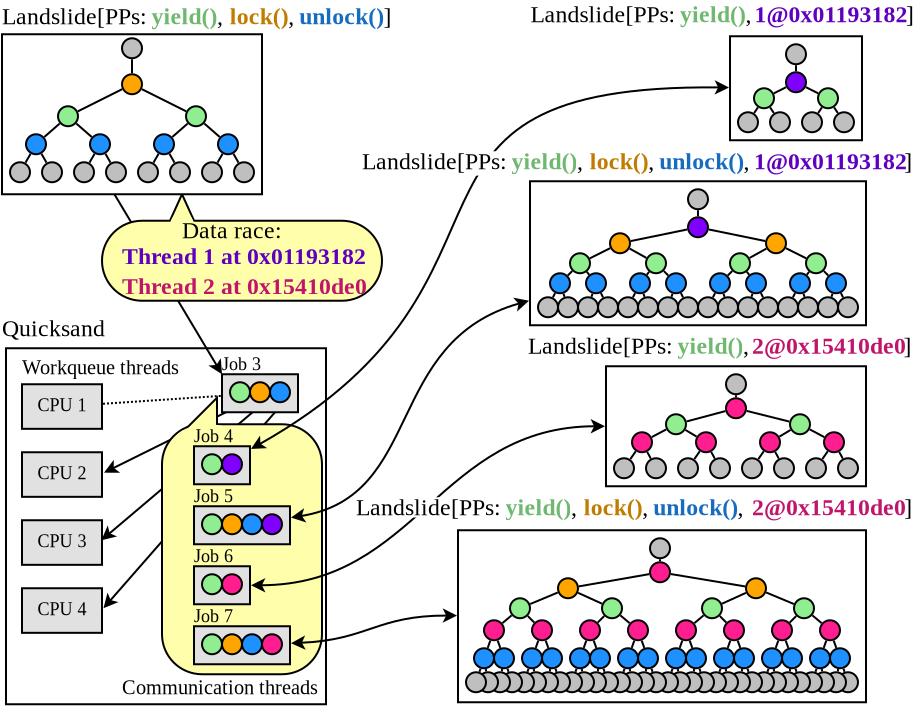 <?xml version="1.0" encoding="UTF-8"?>
<dia:diagram xmlns:dia="http://www.lysator.liu.se/~alla/dia/">
  <dia:layer name="Background" visible="true" active="true">
    <dia:object type="Flowchart - Box" version="0" id="O0">
      <dia:attribute name="obj_pos">
        <dia:point val="10.2,40.2"/>
      </dia:attribute>
      <dia:attribute name="obj_bb">
        <dia:rectangle val="10.15,40.15;26.25,58.05"/>
      </dia:attribute>
      <dia:attribute name="elem_corner">
        <dia:point val="10.2,40.2"/>
      </dia:attribute>
      <dia:attribute name="elem_width">
        <dia:real val="16"/>
      </dia:attribute>
      <dia:attribute name="elem_height">
        <dia:real val="17.8"/>
      </dia:attribute>
      <dia:attribute name="show_background">
        <dia:boolean val="true"/>
      </dia:attribute>
      <dia:attribute name="padding">
        <dia:real val="0.5"/>
      </dia:attribute>
      <dia:attribute name="text">
        <dia:composite type="text">
          <dia:attribute name="string">
            <dia:string>##</dia:string>
          </dia:attribute>
          <dia:attribute name="font">
            <dia:font family="sans" style="0" name="Helvetica"/>
          </dia:attribute>
          <dia:attribute name="height">
            <dia:real val="0.8"/>
          </dia:attribute>
          <dia:attribute name="pos">
            <dia:point val="18.2,49.295"/>
          </dia:attribute>
          <dia:attribute name="color">
            <dia:color val="#000000"/>
          </dia:attribute>
          <dia:attribute name="alignment">
            <dia:enum val="1"/>
          </dia:attribute>
        </dia:composite>
      </dia:attribute>
    </dia:object>
    <dia:object type="Flowchart - Extract" version="1" id="O1">
      <dia:attribute name="obj_pos">
        <dia:point val="18,32.5"/>
      </dia:attribute>
      <dia:attribute name="obj_bb">
        <dia:rectangle val="17.922,32.379;20.078,34.75"/>
      </dia:attribute>
      <dia:attribute name="meta">
        <dia:composite type="dict"/>
      </dia:attribute>
      <dia:attribute name="elem_corner">
        <dia:point val="18,32.5"/>
      </dia:attribute>
      <dia:attribute name="elem_width">
        <dia:real val="2"/>
      </dia:attribute>
      <dia:attribute name="elem_height">
        <dia:real val="2.2"/>
      </dia:attribute>
      <dia:attribute name="line_width">
        <dia:real val="0.1"/>
      </dia:attribute>
      <dia:attribute name="line_colour">
        <dia:color val="#000000"/>
      </dia:attribute>
      <dia:attribute name="fill_colour">
        <dia:color val="#ffffab"/>
      </dia:attribute>
      <dia:attribute name="show_background">
        <dia:boolean val="true"/>
      </dia:attribute>
      <dia:attribute name="line_style">
        <dia:enum val="0"/>
        <dia:real val="1"/>
      </dia:attribute>
      <dia:attribute name="padding">
        <dia:real val="0.1"/>
      </dia:attribute>
      <dia:attribute name="text">
        <dia:composite type="text">
          <dia:attribute name="string">
            <dia:string>##</dia:string>
          </dia:attribute>
          <dia:attribute name="font">
            <dia:font family="sans" style="0" name="Helvetica"/>
          </dia:attribute>
          <dia:attribute name="height">
            <dia:real val="0.8"/>
          </dia:attribute>
          <dia:attribute name="pos">
            <dia:point val="19,34.35"/>
          </dia:attribute>
          <dia:attribute name="color">
            <dia:color val="#000000"/>
          </dia:attribute>
          <dia:attribute name="alignment">
            <dia:enum val="1"/>
          </dia:attribute>
        </dia:composite>
      </dia:attribute>
      <dia:attribute name="flip_horizontal">
        <dia:boolean val="false"/>
      </dia:attribute>
      <dia:attribute name="flip_vertical">
        <dia:boolean val="false"/>
      </dia:attribute>
      <dia:attribute name="subscale">
        <dia:real val="1"/>
      </dia:attribute>
    </dia:object>
    <dia:object type="Standard - Text" version="1" id="O2">
      <dia:attribute name="obj_pos">
        <dia:point val="10,24"/>
      </dia:attribute>
      <dia:attribute name="obj_bb">
        <dia:rectangle val="10,22.945;17.177,24.258"/>
      </dia:attribute>
      <dia:attribute name="text">
        <dia:composite type="text">
          <dia:attribute name="string">
            <dia:string>#Landslide[PPs:#</dia:string>
          </dia:attribute>
          <dia:attribute name="font">
            <dia:font family="Times New Roman" style="0" name="Times-Roman"/>
          </dia:attribute>
          <dia:attribute name="height">
            <dia:real val="1.482"/>
          </dia:attribute>
          <dia:attribute name="pos">
            <dia:point val="10,24"/>
          </dia:attribute>
          <dia:attribute name="color">
            <dia:color val="#000000"/>
          </dia:attribute>
          <dia:attribute name="alignment">
            <dia:enum val="0"/>
          </dia:attribute>
        </dia:composite>
      </dia:attribute>
      <dia:attribute name="valign">
        <dia:enum val="3"/>
      </dia:attribute>
    </dia:object>
    <dia:object type="Standard - Text" version="1" id="O3">
      <dia:attribute name="obj_pos">
        <dia:point val="21.387,24"/>
      </dia:attribute>
      <dia:attribute name="obj_bb">
        <dia:rectangle val="21.387,22.945;24.288,24.258"/>
      </dia:attribute>
      <dia:attribute name="text">
        <dia:composite type="text">
          <dia:attribute name="string">
            <dia:string>#lock()#</dia:string>
          </dia:attribute>
          <dia:attribute name="font">
            <dia:font family="Times New Roman" style="80" name="Times-Bold"/>
          </dia:attribute>
          <dia:attribute name="height">
            <dia:real val="1.482"/>
          </dia:attribute>
          <dia:attribute name="pos">
            <dia:point val="21.387,24"/>
          </dia:attribute>
          <dia:attribute name="color">
            <dia:color val="#bf7c00"/>
          </dia:attribute>
          <dia:attribute name="alignment">
            <dia:enum val="0"/>
          </dia:attribute>
        </dia:composite>
      </dia:attribute>
      <dia:attribute name="valign">
        <dia:enum val="3"/>
      </dia:attribute>
    </dia:object>
    <dia:object type="Standard - Text" version="1" id="O4">
      <dia:attribute name="obj_pos">
        <dia:point val="24.863,24"/>
      </dia:attribute>
      <dia:attribute name="obj_bb">
        <dia:rectangle val="24.863,22.945;29.082,24.258"/>
      </dia:attribute>
      <dia:attribute name="text">
        <dia:composite type="text">
          <dia:attribute name="string">
            <dia:string>#unlock()#</dia:string>
          </dia:attribute>
          <dia:attribute name="font">
            <dia:font family="Times New Roman" style="80" name="Times-Bold"/>
          </dia:attribute>
          <dia:attribute name="height">
            <dia:real val="1.482"/>
          </dia:attribute>
          <dia:attribute name="pos">
            <dia:point val="24.863,24"/>
          </dia:attribute>
          <dia:attribute name="color">
            <dia:color val="#166cbf"/>
          </dia:attribute>
          <dia:attribute name="alignment">
            <dia:enum val="0"/>
          </dia:attribute>
        </dia:composite>
      </dia:attribute>
      <dia:attribute name="valign">
        <dia:enum val="3"/>
      </dia:attribute>
    </dia:object>
    <dia:object type="Standard - Text" version="1" id="O5">
      <dia:attribute name="obj_pos">
        <dia:point val="17.475,24"/>
      </dia:attribute>
      <dia:attribute name="obj_bb">
        <dia:rectangle val="17.475,22.945;20.703,24.258"/>
      </dia:attribute>
      <dia:attribute name="text">
        <dia:composite type="text">
          <dia:attribute name="string">
            <dia:string>#yield()#</dia:string>
          </dia:attribute>
          <dia:attribute name="font">
            <dia:font family="Times New Roman" style="80" name="Times-Bold"/>
          </dia:attribute>
          <dia:attribute name="height">
            <dia:real val="1.482"/>
          </dia:attribute>
          <dia:attribute name="pos">
            <dia:point val="17.475,24"/>
          </dia:attribute>
          <dia:attribute name="color">
            <dia:color val="#6fb86f"/>
          </dia:attribute>
          <dia:attribute name="alignment">
            <dia:enum val="0"/>
          </dia:attribute>
        </dia:composite>
      </dia:attribute>
      <dia:attribute name="valign">
        <dia:enum val="3"/>
      </dia:attribute>
    </dia:object>
    <dia:object type="Standard - Text" version="1" id="O6">
      <dia:attribute name="obj_pos">
        <dia:point val="39.388,31.25"/>
      </dia:attribute>
      <dia:attribute name="obj_bb">
        <dia:rectangle val="39.388,30.195;42.288,31.508"/>
      </dia:attribute>
      <dia:attribute name="text">
        <dia:composite type="text">
          <dia:attribute name="string">
            <dia:string>#lock()#</dia:string>
          </dia:attribute>
          <dia:attribute name="font">
            <dia:font family="Times New Roman" style="80" name="Times-Bold"/>
          </dia:attribute>
          <dia:attribute name="height">
            <dia:real val="1.482"/>
          </dia:attribute>
          <dia:attribute name="pos">
            <dia:point val="39.388,31.25"/>
          </dia:attribute>
          <dia:attribute name="color">
            <dia:color val="#bf7c00"/>
          </dia:attribute>
          <dia:attribute name="alignment">
            <dia:enum val="0"/>
          </dia:attribute>
        </dia:composite>
      </dia:attribute>
      <dia:attribute name="valign">
        <dia:enum val="3"/>
      </dia:attribute>
    </dia:object>
    <dia:object type="Standard - Text" version="1" id="O7">
      <dia:attribute name="obj_pos">
        <dia:point val="42.862,31.25"/>
      </dia:attribute>
      <dia:attribute name="obj_bb">
        <dia:rectangle val="42.862,30.195;47.083,31.508"/>
      </dia:attribute>
      <dia:attribute name="text">
        <dia:composite type="text">
          <dia:attribute name="string">
            <dia:string>#unlock()#</dia:string>
          </dia:attribute>
          <dia:attribute name="font">
            <dia:font family="Times New Roman" style="80" name="Times-Bold"/>
          </dia:attribute>
          <dia:attribute name="height">
            <dia:real val="1.482"/>
          </dia:attribute>
          <dia:attribute name="pos">
            <dia:point val="42.862,31.25"/>
          </dia:attribute>
          <dia:attribute name="color">
            <dia:color val="#166cbf"/>
          </dia:attribute>
          <dia:attribute name="alignment">
            <dia:enum val="0"/>
          </dia:attribute>
        </dia:composite>
      </dia:attribute>
      <dia:attribute name="valign">
        <dia:enum val="3"/>
      </dia:attribute>
    </dia:object>
    <dia:object type="Standard - Text" version="1" id="O8">
      <dia:attribute name="obj_pos">
        <dia:point val="35.475,31.25"/>
      </dia:attribute>
      <dia:attribute name="obj_bb">
        <dia:rectangle val="35.475,30.195;38.703,31.508"/>
      </dia:attribute>
      <dia:attribute name="text">
        <dia:composite type="text">
          <dia:attribute name="string">
            <dia:string>#yield()#</dia:string>
          </dia:attribute>
          <dia:attribute name="font">
            <dia:font family="Times New Roman" style="80" name="Times-Bold"/>
          </dia:attribute>
          <dia:attribute name="height">
            <dia:real val="1.482"/>
          </dia:attribute>
          <dia:attribute name="pos">
            <dia:point val="35.475,31.25"/>
          </dia:attribute>
          <dia:attribute name="color">
            <dia:color val="#6fb86f"/>
          </dia:attribute>
          <dia:attribute name="alignment">
            <dia:enum val="0"/>
          </dia:attribute>
        </dia:composite>
      </dia:attribute>
      <dia:attribute name="valign">
        <dia:enum val="3"/>
      </dia:attribute>
    </dia:object>
    <dia:object type="Flowchart - Box" version="0" id="O9">
      <dia:attribute name="obj_pos">
        <dia:point val="32.8,49.3"/>
      </dia:attribute>
      <dia:attribute name="obj_bb">
        <dia:rectangle val="32.75,49.25;53.25,57.95"/>
      </dia:attribute>
      <dia:attribute name="elem_corner">
        <dia:point val="32.8,49.3"/>
      </dia:attribute>
      <dia:attribute name="elem_width">
        <dia:real val="20.4"/>
      </dia:attribute>
      <dia:attribute name="elem_height">
        <dia:real val="8.6"/>
      </dia:attribute>
      <dia:attribute name="show_background">
        <dia:boolean val="true"/>
      </dia:attribute>
      <dia:attribute name="padding">
        <dia:real val="0.5"/>
      </dia:attribute>
      <dia:attribute name="text">
        <dia:composite type="text">
          <dia:attribute name="string">
            <dia:string>##</dia:string>
          </dia:attribute>
          <dia:attribute name="font">
            <dia:font family="sans" style="0" name="Helvetica"/>
          </dia:attribute>
          <dia:attribute name="height">
            <dia:real val="0.8"/>
          </dia:attribute>
          <dia:attribute name="pos">
            <dia:point val="43,53.795"/>
          </dia:attribute>
          <dia:attribute name="color">
            <dia:color val="#000000"/>
          </dia:attribute>
          <dia:attribute name="alignment">
            <dia:enum val="1"/>
          </dia:attribute>
        </dia:composite>
      </dia:attribute>
    </dia:object>
    <dia:object type="Flowchart - Box" version="0" id="O10">
      <dia:attribute name="obj_pos">
        <dia:point val="40.2,41.1"/>
      </dia:attribute>
      <dia:attribute name="obj_bb">
        <dia:rectangle val="40.15,41.05;53.25,47.15"/>
      </dia:attribute>
      <dia:attribute name="elem_corner">
        <dia:point val="40.2,41.1"/>
      </dia:attribute>
      <dia:attribute name="elem_width">
        <dia:real val="13"/>
      </dia:attribute>
      <dia:attribute name="elem_height">
        <dia:real val="6"/>
      </dia:attribute>
      <dia:attribute name="show_background">
        <dia:boolean val="true"/>
      </dia:attribute>
      <dia:attribute name="padding">
        <dia:real val="0.5"/>
      </dia:attribute>
      <dia:attribute name="text">
        <dia:composite type="text">
          <dia:attribute name="string">
            <dia:string>##</dia:string>
          </dia:attribute>
          <dia:attribute name="font">
            <dia:font family="sans" style="0" name="Helvetica"/>
          </dia:attribute>
          <dia:attribute name="height">
            <dia:real val="0.8"/>
          </dia:attribute>
          <dia:attribute name="pos">
            <dia:point val="46.7,44.295"/>
          </dia:attribute>
          <dia:attribute name="color">
            <dia:color val="#000000"/>
          </dia:attribute>
          <dia:attribute name="alignment">
            <dia:enum val="1"/>
          </dia:attribute>
        </dia:composite>
      </dia:attribute>
    </dia:object>
    <dia:object type="Standard - Text" version="1" id="O11">
      <dia:attribute name="obj_pos">
        <dia:point val="36.3,40.475"/>
      </dia:attribute>
      <dia:attribute name="obj_bb">
        <dia:rectangle val="36.3,39.42;43.477,40.733"/>
      </dia:attribute>
      <dia:attribute name="text">
        <dia:composite type="text">
          <dia:attribute name="string">
            <dia:string>#Landslide[PPs:#</dia:string>
          </dia:attribute>
          <dia:attribute name="font">
            <dia:font family="Times New Roman" style="0" name="Times-Roman"/>
          </dia:attribute>
          <dia:attribute name="height">
            <dia:real val="1.482"/>
          </dia:attribute>
          <dia:attribute name="pos">
            <dia:point val="36.3,40.475"/>
          </dia:attribute>
          <dia:attribute name="color">
            <dia:color val="#000000"/>
          </dia:attribute>
          <dia:attribute name="alignment">
            <dia:enum val="0"/>
          </dia:attribute>
        </dia:composite>
      </dia:attribute>
      <dia:attribute name="valign">
        <dia:enum val="3"/>
      </dia:attribute>
    </dia:object>
    <dia:object type="Standard - Text" version="1" id="O12">
      <dia:attribute name="obj_pos">
        <dia:point val="51.3,45.2"/>
      </dia:attribute>
      <dia:attribute name="obj_bb">
        <dia:rectangle val="51.3,44.605;51.3,45.35"/>
      </dia:attribute>
      <dia:attribute name="text">
        <dia:composite type="text">
          <dia:attribute name="string">
            <dia:string>##</dia:string>
          </dia:attribute>
          <dia:attribute name="font">
            <dia:font family="sans" style="0" name="Helvetica"/>
          </dia:attribute>
          <dia:attribute name="height">
            <dia:real val="0.8"/>
          </dia:attribute>
          <dia:attribute name="pos">
            <dia:point val="51.3,45.2"/>
          </dia:attribute>
          <dia:attribute name="color">
            <dia:color val="#000000"/>
          </dia:attribute>
          <dia:attribute name="alignment">
            <dia:enum val="0"/>
          </dia:attribute>
        </dia:composite>
      </dia:attribute>
      <dia:attribute name="valign">
        <dia:enum val="3"/>
      </dia:attribute>
    </dia:object>
    <dia:object type="Geometric - Perfect Circle" version="1" id="O13">
      <dia:attribute name="obj_pos">
        <dia:point val="43.2,43.5"/>
      </dia:attribute>
      <dia:attribute name="obj_bb">
        <dia:rectangle val="43.15,43.45;44.25,44.55"/>
      </dia:attribute>
      <dia:attribute name="meta">
        <dia:composite type="dict"/>
      </dia:attribute>
      <dia:attribute name="elem_corner">
        <dia:point val="43.2,43.5"/>
      </dia:attribute>
      <dia:attribute name="elem_width">
        <dia:real val="1"/>
      </dia:attribute>
      <dia:attribute name="elem_height">
        <dia:real val="1"/>
      </dia:attribute>
      <dia:attribute name="line_width">
        <dia:real val="0.1"/>
      </dia:attribute>
      <dia:attribute name="line_colour">
        <dia:color val="#000000"/>
      </dia:attribute>
      <dia:attribute name="fill_colour">
        <dia:color val="#90ee90"/>
      </dia:attribute>
      <dia:attribute name="show_background">
        <dia:boolean val="true"/>
      </dia:attribute>
      <dia:attribute name="line_style">
        <dia:enum val="0"/>
        <dia:real val="1"/>
      </dia:attribute>
      <dia:attribute name="flip_horizontal">
        <dia:boolean val="false"/>
      </dia:attribute>
      <dia:attribute name="flip_vertical">
        <dia:boolean val="false"/>
      </dia:attribute>
      <dia:attribute name="subscale">
        <dia:real val="1"/>
      </dia:attribute>
    </dia:object>
    <dia:object type="Geometric - Perfect Circle" version="1" id="O14">
      <dia:attribute name="obj_pos">
        <dia:point val="44.7,44.4"/>
      </dia:attribute>
      <dia:attribute name="obj_bb">
        <dia:rectangle val="44.65,44.35;45.75,45.45"/>
      </dia:attribute>
      <dia:attribute name="meta">
        <dia:composite type="dict"/>
      </dia:attribute>
      <dia:attribute name="elem_corner">
        <dia:point val="44.7,44.4"/>
      </dia:attribute>
      <dia:attribute name="elem_width">
        <dia:real val="1"/>
      </dia:attribute>
      <dia:attribute name="elem_height">
        <dia:real val="1"/>
      </dia:attribute>
      <dia:attribute name="line_width">
        <dia:real val="0.1"/>
      </dia:attribute>
      <dia:attribute name="line_colour">
        <dia:color val="#000000"/>
      </dia:attribute>
      <dia:attribute name="fill_colour">
        <dia:color val="#ff1d8f"/>
      </dia:attribute>
      <dia:attribute name="show_background">
        <dia:boolean val="true"/>
      </dia:attribute>
      <dia:attribute name="line_style">
        <dia:enum val="0"/>
        <dia:real val="1"/>
      </dia:attribute>
      <dia:attribute name="flip_horizontal">
        <dia:boolean val="false"/>
      </dia:attribute>
      <dia:attribute name="flip_vertical">
        <dia:boolean val="false"/>
      </dia:attribute>
      <dia:attribute name="subscale">
        <dia:real val="1"/>
      </dia:attribute>
    </dia:object>
    <dia:object type="Geometric - Perfect Circle" version="1" id="O15">
      <dia:attribute name="obj_pos">
        <dia:point val="41.5,44.4"/>
      </dia:attribute>
      <dia:attribute name="obj_bb">
        <dia:rectangle val="41.45,44.35;42.55,45.45"/>
      </dia:attribute>
      <dia:attribute name="meta">
        <dia:composite type="dict"/>
      </dia:attribute>
      <dia:attribute name="elem_corner">
        <dia:point val="41.5,44.4"/>
      </dia:attribute>
      <dia:attribute name="elem_width">
        <dia:real val="1"/>
      </dia:attribute>
      <dia:attribute name="elem_height">
        <dia:real val="1"/>
      </dia:attribute>
      <dia:attribute name="line_width">
        <dia:real val="0.1"/>
      </dia:attribute>
      <dia:attribute name="line_colour">
        <dia:color val="#000000"/>
      </dia:attribute>
      <dia:attribute name="fill_colour">
        <dia:color val="#ff1d8f"/>
      </dia:attribute>
      <dia:attribute name="show_background">
        <dia:boolean val="true"/>
      </dia:attribute>
      <dia:attribute name="line_style">
        <dia:enum val="0"/>
        <dia:real val="1"/>
      </dia:attribute>
      <dia:attribute name="flip_horizontal">
        <dia:boolean val="false"/>
      </dia:attribute>
      <dia:attribute name="flip_vertical">
        <dia:boolean val="false"/>
      </dia:attribute>
      <dia:attribute name="subscale">
        <dia:real val="1"/>
      </dia:attribute>
    </dia:object>
    <dia:object type="Geometric - Perfect Circle" version="1" id="O16">
      <dia:attribute name="obj_pos">
        <dia:point val="42.2,45.7"/>
      </dia:attribute>
      <dia:attribute name="obj_bb">
        <dia:rectangle val="42.15,45.65;43.25,46.75"/>
      </dia:attribute>
      <dia:attribute name="meta">
        <dia:composite type="dict"/>
      </dia:attribute>
      <dia:attribute name="elem_corner">
        <dia:point val="42.2,45.7"/>
      </dia:attribute>
      <dia:attribute name="elem_width">
        <dia:real val="1"/>
      </dia:attribute>
      <dia:attribute name="elem_height">
        <dia:real val="1"/>
      </dia:attribute>
      <dia:attribute name="line_width">
        <dia:real val="0.1"/>
      </dia:attribute>
      <dia:attribute name="line_colour">
        <dia:color val="#000000"/>
      </dia:attribute>
      <dia:attribute name="fill_colour">
        <dia:color val="#bfbfbf"/>
      </dia:attribute>
      <dia:attribute name="show_background">
        <dia:boolean val="true"/>
      </dia:attribute>
      <dia:attribute name="line_style">
        <dia:enum val="0"/>
        <dia:real val="1"/>
      </dia:attribute>
      <dia:attribute name="flip_horizontal">
        <dia:boolean val="false"/>
      </dia:attribute>
      <dia:attribute name="flip_vertical">
        <dia:boolean val="false"/>
      </dia:attribute>
      <dia:attribute name="subscale">
        <dia:real val="1"/>
      </dia:attribute>
    </dia:object>
    <dia:object type="Geometric - Perfect Circle" version="1" id="O17">
      <dia:attribute name="obj_pos">
        <dia:point val="40.6,45.7"/>
      </dia:attribute>
      <dia:attribute name="obj_bb">
        <dia:rectangle val="40.55,45.65;41.65,46.75"/>
      </dia:attribute>
      <dia:attribute name="meta">
        <dia:composite type="dict"/>
      </dia:attribute>
      <dia:attribute name="elem_corner">
        <dia:point val="40.6,45.7"/>
      </dia:attribute>
      <dia:attribute name="elem_width">
        <dia:real val="1"/>
      </dia:attribute>
      <dia:attribute name="elem_height">
        <dia:real val="1"/>
      </dia:attribute>
      <dia:attribute name="line_width">
        <dia:real val="0.1"/>
      </dia:attribute>
      <dia:attribute name="line_colour">
        <dia:color val="#000000"/>
      </dia:attribute>
      <dia:attribute name="fill_colour">
        <dia:color val="#bfbfbf"/>
      </dia:attribute>
      <dia:attribute name="show_background">
        <dia:boolean val="true"/>
      </dia:attribute>
      <dia:attribute name="line_style">
        <dia:enum val="0"/>
        <dia:real val="1"/>
      </dia:attribute>
      <dia:attribute name="flip_horizontal">
        <dia:boolean val="false"/>
      </dia:attribute>
      <dia:attribute name="flip_vertical">
        <dia:boolean val="false"/>
      </dia:attribute>
      <dia:attribute name="subscale">
        <dia:real val="1"/>
      </dia:attribute>
    </dia:object>
    <dia:object type="Geometric - Perfect Circle" version="1" id="O18">
      <dia:attribute name="obj_pos">
        <dia:point val="45.4,45.7"/>
      </dia:attribute>
      <dia:attribute name="obj_bb">
        <dia:rectangle val="45.35,45.65;46.45,46.75"/>
      </dia:attribute>
      <dia:attribute name="meta">
        <dia:composite type="dict"/>
      </dia:attribute>
      <dia:attribute name="elem_corner">
        <dia:point val="45.4,45.7"/>
      </dia:attribute>
      <dia:attribute name="elem_width">
        <dia:real val="1"/>
      </dia:attribute>
      <dia:attribute name="elem_height">
        <dia:real val="1"/>
      </dia:attribute>
      <dia:attribute name="line_width">
        <dia:real val="0.1"/>
      </dia:attribute>
      <dia:attribute name="line_colour">
        <dia:color val="#000000"/>
      </dia:attribute>
      <dia:attribute name="fill_colour">
        <dia:color val="#bfbfbf"/>
      </dia:attribute>
      <dia:attribute name="show_background">
        <dia:boolean val="true"/>
      </dia:attribute>
      <dia:attribute name="line_style">
        <dia:enum val="0"/>
        <dia:real val="1"/>
      </dia:attribute>
      <dia:attribute name="flip_horizontal">
        <dia:boolean val="false"/>
      </dia:attribute>
      <dia:attribute name="flip_vertical">
        <dia:boolean val="false"/>
      </dia:attribute>
      <dia:attribute name="subscale">
        <dia:real val="1"/>
      </dia:attribute>
    </dia:object>
    <dia:object type="Geometric - Perfect Circle" version="1" id="O19">
      <dia:attribute name="obj_pos">
        <dia:point val="43.8,45.7"/>
      </dia:attribute>
      <dia:attribute name="obj_bb">
        <dia:rectangle val="43.75,45.65;44.85,46.75"/>
      </dia:attribute>
      <dia:attribute name="meta">
        <dia:composite type="dict"/>
      </dia:attribute>
      <dia:attribute name="elem_corner">
        <dia:point val="43.8,45.7"/>
      </dia:attribute>
      <dia:attribute name="elem_width">
        <dia:real val="1"/>
      </dia:attribute>
      <dia:attribute name="elem_height">
        <dia:real val="1"/>
      </dia:attribute>
      <dia:attribute name="line_width">
        <dia:real val="0.1"/>
      </dia:attribute>
      <dia:attribute name="line_colour">
        <dia:color val="#000000"/>
      </dia:attribute>
      <dia:attribute name="fill_colour">
        <dia:color val="#bfbfbf"/>
      </dia:attribute>
      <dia:attribute name="show_background">
        <dia:boolean val="true"/>
      </dia:attribute>
      <dia:attribute name="line_style">
        <dia:enum val="0"/>
        <dia:real val="1"/>
      </dia:attribute>
      <dia:attribute name="flip_horizontal">
        <dia:boolean val="false"/>
      </dia:attribute>
      <dia:attribute name="flip_vertical">
        <dia:boolean val="false"/>
      </dia:attribute>
      <dia:attribute name="subscale">
        <dia:real val="1"/>
      </dia:attribute>
    </dia:object>
    <dia:object type="Standard - Line" version="0" id="O20">
      <dia:attribute name="obj_pos">
        <dia:point val="44.17,44.282"/>
      </dia:attribute>
      <dia:attribute name="obj_bb">
        <dia:rectangle val="44.102,44.214;44.798,44.687"/>
      </dia:attribute>
      <dia:attribute name="conn_endpoints">
        <dia:point val="44.17,44.282"/>
        <dia:point val="44.73,44.618"/>
      </dia:attribute>
      <dia:attribute name="numcp">
        <dia:int val="1"/>
      </dia:attribute>
      <dia:connections>
        <dia:connection handle="0" to="O13" connection="8"/>
        <dia:connection handle="1" to="O14" connection="8"/>
      </dia:connections>
    </dia:object>
    <dia:object type="Standard - Line" version="0" id="O21">
      <dia:attribute name="obj_pos">
        <dia:point val="43.214,44.257"/>
      </dia:attribute>
      <dia:attribute name="obj_bb">
        <dia:rectangle val="42.418,44.19;43.282,44.711"/>
      </dia:attribute>
      <dia:attribute name="conn_endpoints">
        <dia:point val="43.214,44.257"/>
        <dia:point val="42.486,44.643"/>
      </dia:attribute>
      <dia:attribute name="numcp">
        <dia:int val="1"/>
      </dia:attribute>
      <dia:connections>
        <dia:connection handle="0" to="O13" connection="8"/>
        <dia:connection handle="1" to="O15" connection="8"/>
      </dia:connections>
    </dia:object>
    <dia:object type="Geometric - Perfect Circle" version="1" id="O22">
      <dia:attribute name="obj_pos">
        <dia:point val="46.2,42.7"/>
      </dia:attribute>
      <dia:attribute name="obj_bb">
        <dia:rectangle val="46.15,42.65;47.25,43.75"/>
      </dia:attribute>
      <dia:attribute name="meta">
        <dia:composite type="dict"/>
      </dia:attribute>
      <dia:attribute name="elem_corner">
        <dia:point val="46.2,42.7"/>
      </dia:attribute>
      <dia:attribute name="elem_width">
        <dia:real val="1"/>
      </dia:attribute>
      <dia:attribute name="elem_height">
        <dia:real val="1"/>
      </dia:attribute>
      <dia:attribute name="line_width">
        <dia:real val="0.1"/>
      </dia:attribute>
      <dia:attribute name="line_colour">
        <dia:color val="#000000"/>
      </dia:attribute>
      <dia:attribute name="fill_colour">
        <dia:color val="#ff1d8f"/>
      </dia:attribute>
      <dia:attribute name="show_background">
        <dia:boolean val="true"/>
      </dia:attribute>
      <dia:attribute name="line_style">
        <dia:enum val="0"/>
        <dia:real val="1"/>
      </dia:attribute>
      <dia:attribute name="flip_horizontal">
        <dia:boolean val="false"/>
      </dia:attribute>
      <dia:attribute name="flip_vertical">
        <dia:boolean val="false"/>
      </dia:attribute>
      <dia:attribute name="subscale">
        <dia:real val="1"/>
      </dia:attribute>
    </dia:object>
    <dia:object type="Standard - Line" version="0" id="O23">
      <dia:attribute name="obj_pos">
        <dia:point val="46.169,43.342"/>
      </dia:attribute>
      <dia:attribute name="obj_bb">
        <dia:rectangle val="44.17,43.28;46.23,43.92"/>
      </dia:attribute>
      <dia:attribute name="conn_endpoints">
        <dia:point val="46.169,43.342"/>
        <dia:point val="44.231,43.858"/>
      </dia:attribute>
      <dia:attribute name="numcp">
        <dia:int val="1"/>
      </dia:attribute>
      <dia:connections>
        <dia:connection handle="0" to="O22" connection="8"/>
        <dia:connection handle="1" to="O13" connection="8"/>
      </dia:connections>
    </dia:object>
    <dia:object type="Standard - Line" version="0" id="O24">
      <dia:attribute name="obj_pos">
        <dia:point val="41.413,45.748"/>
      </dia:attribute>
      <dia:attribute name="obj_bb">
        <dia:rectangle val="41.343,45.283;41.757,45.817"/>
      </dia:attribute>
      <dia:attribute name="conn_endpoints">
        <dia:point val="41.413,45.748"/>
        <dia:point val="41.687,45.352"/>
      </dia:attribute>
      <dia:attribute name="numcp">
        <dia:int val="1"/>
      </dia:attribute>
      <dia:connections>
        <dia:connection handle="0" to="O17" connection="8"/>
        <dia:connection handle="1" to="O15" connection="8"/>
      </dia:connections>
    </dia:object>
    <dia:object type="Standard - Line" version="0" id="O25">
      <dia:attribute name="obj_pos">
        <dia:point val="44.887,45.352"/>
      </dia:attribute>
      <dia:attribute name="obj_bb">
        <dia:rectangle val="44.544,45.283;44.956,45.817"/>
      </dia:attribute>
      <dia:attribute name="conn_endpoints">
        <dia:point val="44.887,45.352"/>
        <dia:point val="44.613,45.748"/>
      </dia:attribute>
      <dia:attribute name="numcp">
        <dia:int val="1"/>
      </dia:attribute>
      <dia:connections>
        <dia:connection handle="0" to="O14" connection="8"/>
        <dia:connection handle="1" to="O19" connection="8"/>
      </dia:connections>
    </dia:object>
    <dia:object type="Standard - Line" version="0" id="O26">
      <dia:attribute name="obj_pos">
        <dia:point val="42.44,45.716"/>
      </dia:attribute>
      <dia:attribute name="obj_bb">
        <dia:rectangle val="42.193,45.316;42.507,45.784"/>
      </dia:attribute>
      <dia:attribute name="conn_endpoints">
        <dia:point val="42.44,45.716"/>
        <dia:point val="42.26,45.384"/>
      </dia:attribute>
      <dia:attribute name="numcp">
        <dia:int val="1"/>
      </dia:attribute>
      <dia:connections>
        <dia:connection handle="0" to="O16" connection="8"/>
        <dia:connection handle="1" to="O15" connection="8"/>
      </dia:connections>
    </dia:object>
    <dia:object type="Standard - Line" version="0" id="O27">
      <dia:attribute name="obj_pos">
        <dia:point val="45.46,45.384"/>
      </dia:attribute>
      <dia:attribute name="obj_bb">
        <dia:rectangle val="45.393,45.316;45.707,45.784"/>
      </dia:attribute>
      <dia:attribute name="conn_endpoints">
        <dia:point val="45.46,45.384"/>
        <dia:point val="45.64,45.716"/>
      </dia:attribute>
      <dia:attribute name="numcp">
        <dia:int val="1"/>
      </dia:attribute>
      <dia:connections>
        <dia:connection handle="0" to="O14" connection="8"/>
        <dia:connection handle="1" to="O18" connection="8"/>
      </dia:connections>
    </dia:object>
    <dia:object type="Geometric - Perfect Circle" version="1" id="O28">
      <dia:attribute name="obj_pos">
        <dia:point val="46.2,41.5"/>
      </dia:attribute>
      <dia:attribute name="obj_bb">
        <dia:rectangle val="46.15,41.45;47.25,42.55"/>
      </dia:attribute>
      <dia:attribute name="meta">
        <dia:composite type="dict"/>
      </dia:attribute>
      <dia:attribute name="elem_corner">
        <dia:point val="46.2,41.5"/>
      </dia:attribute>
      <dia:attribute name="elem_width">
        <dia:real val="1"/>
      </dia:attribute>
      <dia:attribute name="elem_height">
        <dia:real val="1"/>
      </dia:attribute>
      <dia:attribute name="line_width">
        <dia:real val="0.1"/>
      </dia:attribute>
      <dia:attribute name="line_colour">
        <dia:color val="#000000"/>
      </dia:attribute>
      <dia:attribute name="fill_colour">
        <dia:color val="#bfbfbf"/>
      </dia:attribute>
      <dia:attribute name="show_background">
        <dia:boolean val="true"/>
      </dia:attribute>
      <dia:attribute name="line_style">
        <dia:enum val="0"/>
        <dia:real val="1"/>
      </dia:attribute>
      <dia:attribute name="flip_horizontal">
        <dia:boolean val="false"/>
      </dia:attribute>
      <dia:attribute name="flip_vertical">
        <dia:boolean val="false"/>
      </dia:attribute>
      <dia:attribute name="subscale">
        <dia:real val="1"/>
      </dia:attribute>
    </dia:object>
    <dia:object type="Geometric - Perfect Circle" version="1" id="O29">
      <dia:attribute name="obj_pos">
        <dia:point val="49.4,43.5"/>
      </dia:attribute>
      <dia:attribute name="obj_bb">
        <dia:rectangle val="49.35,43.45;50.45,44.55"/>
      </dia:attribute>
      <dia:attribute name="meta">
        <dia:composite type="dict"/>
      </dia:attribute>
      <dia:attribute name="elem_corner">
        <dia:point val="49.4,43.5"/>
      </dia:attribute>
      <dia:attribute name="elem_width">
        <dia:real val="1"/>
      </dia:attribute>
      <dia:attribute name="elem_height">
        <dia:real val="1"/>
      </dia:attribute>
      <dia:attribute name="line_width">
        <dia:real val="0.1"/>
      </dia:attribute>
      <dia:attribute name="line_colour">
        <dia:color val="#000000"/>
      </dia:attribute>
      <dia:attribute name="fill_colour">
        <dia:color val="#90ee90"/>
      </dia:attribute>
      <dia:attribute name="show_background">
        <dia:boolean val="true"/>
      </dia:attribute>
      <dia:attribute name="line_style">
        <dia:enum val="0"/>
        <dia:real val="1"/>
      </dia:attribute>
      <dia:attribute name="flip_horizontal">
        <dia:boolean val="false"/>
      </dia:attribute>
      <dia:attribute name="flip_vertical">
        <dia:boolean val="false"/>
      </dia:attribute>
      <dia:attribute name="subscale">
        <dia:real val="1"/>
      </dia:attribute>
    </dia:object>
    <dia:object type="Geometric - Perfect Circle" version="1" id="O30">
      <dia:attribute name="obj_pos">
        <dia:point val="51.1,44.4"/>
      </dia:attribute>
      <dia:attribute name="obj_bb">
        <dia:rectangle val="51.05,44.35;52.15,45.45"/>
      </dia:attribute>
      <dia:attribute name="meta">
        <dia:composite type="dict"/>
      </dia:attribute>
      <dia:attribute name="elem_corner">
        <dia:point val="51.1,44.4"/>
      </dia:attribute>
      <dia:attribute name="elem_width">
        <dia:real val="1"/>
      </dia:attribute>
      <dia:attribute name="elem_height">
        <dia:real val="1"/>
      </dia:attribute>
      <dia:attribute name="line_width">
        <dia:real val="0.1"/>
      </dia:attribute>
      <dia:attribute name="line_colour">
        <dia:color val="#000000"/>
      </dia:attribute>
      <dia:attribute name="fill_colour">
        <dia:color val="#ff1d8f"/>
      </dia:attribute>
      <dia:attribute name="show_background">
        <dia:boolean val="true"/>
      </dia:attribute>
      <dia:attribute name="line_style">
        <dia:enum val="0"/>
        <dia:real val="1"/>
      </dia:attribute>
      <dia:attribute name="flip_horizontal">
        <dia:boolean val="false"/>
      </dia:attribute>
      <dia:attribute name="flip_vertical">
        <dia:boolean val="false"/>
      </dia:attribute>
      <dia:attribute name="subscale">
        <dia:real val="1"/>
      </dia:attribute>
    </dia:object>
    <dia:object type="Geometric - Perfect Circle" version="1" id="O31">
      <dia:attribute name="obj_pos">
        <dia:point val="47.9,44.4"/>
      </dia:attribute>
      <dia:attribute name="obj_bb">
        <dia:rectangle val="47.85,44.35;48.95,45.45"/>
      </dia:attribute>
      <dia:attribute name="meta">
        <dia:composite type="dict"/>
      </dia:attribute>
      <dia:attribute name="elem_corner">
        <dia:point val="47.9,44.4"/>
      </dia:attribute>
      <dia:attribute name="elem_width">
        <dia:real val="1"/>
      </dia:attribute>
      <dia:attribute name="elem_height">
        <dia:real val="1"/>
      </dia:attribute>
      <dia:attribute name="line_width">
        <dia:real val="0.1"/>
      </dia:attribute>
      <dia:attribute name="line_colour">
        <dia:color val="#000000"/>
      </dia:attribute>
      <dia:attribute name="fill_colour">
        <dia:color val="#ff1d8f"/>
      </dia:attribute>
      <dia:attribute name="show_background">
        <dia:boolean val="true"/>
      </dia:attribute>
      <dia:attribute name="line_style">
        <dia:enum val="0"/>
        <dia:real val="1"/>
      </dia:attribute>
      <dia:attribute name="flip_horizontal">
        <dia:boolean val="false"/>
      </dia:attribute>
      <dia:attribute name="flip_vertical">
        <dia:boolean val="false"/>
      </dia:attribute>
      <dia:attribute name="subscale">
        <dia:real val="1"/>
      </dia:attribute>
    </dia:object>
    <dia:object type="Geometric - Perfect Circle" version="1" id="O32">
      <dia:attribute name="obj_pos">
        <dia:point val="48.6,45.7"/>
      </dia:attribute>
      <dia:attribute name="obj_bb">
        <dia:rectangle val="48.55,45.65;49.65,46.75"/>
      </dia:attribute>
      <dia:attribute name="meta">
        <dia:composite type="dict"/>
      </dia:attribute>
      <dia:attribute name="elem_corner">
        <dia:point val="48.6,45.7"/>
      </dia:attribute>
      <dia:attribute name="elem_width">
        <dia:real val="1"/>
      </dia:attribute>
      <dia:attribute name="elem_height">
        <dia:real val="1"/>
      </dia:attribute>
      <dia:attribute name="line_width">
        <dia:real val="0.1"/>
      </dia:attribute>
      <dia:attribute name="line_colour">
        <dia:color val="#000000"/>
      </dia:attribute>
      <dia:attribute name="fill_colour">
        <dia:color val="#bfbfbf"/>
      </dia:attribute>
      <dia:attribute name="show_background">
        <dia:boolean val="true"/>
      </dia:attribute>
      <dia:attribute name="line_style">
        <dia:enum val="0"/>
        <dia:real val="1"/>
      </dia:attribute>
      <dia:attribute name="flip_horizontal">
        <dia:boolean val="false"/>
      </dia:attribute>
      <dia:attribute name="flip_vertical">
        <dia:boolean val="false"/>
      </dia:attribute>
      <dia:attribute name="subscale">
        <dia:real val="1"/>
      </dia:attribute>
    </dia:object>
    <dia:object type="Geometric - Perfect Circle" version="1" id="O33">
      <dia:attribute name="obj_pos">
        <dia:point val="47,45.7"/>
      </dia:attribute>
      <dia:attribute name="obj_bb">
        <dia:rectangle val="46.95,45.65;48.05,46.75"/>
      </dia:attribute>
      <dia:attribute name="meta">
        <dia:composite type="dict"/>
      </dia:attribute>
      <dia:attribute name="elem_corner">
        <dia:point val="47,45.7"/>
      </dia:attribute>
      <dia:attribute name="elem_width">
        <dia:real val="1"/>
      </dia:attribute>
      <dia:attribute name="elem_height">
        <dia:real val="1"/>
      </dia:attribute>
      <dia:attribute name="line_width">
        <dia:real val="0.1"/>
      </dia:attribute>
      <dia:attribute name="line_colour">
        <dia:color val="#000000"/>
      </dia:attribute>
      <dia:attribute name="fill_colour">
        <dia:color val="#bfbfbf"/>
      </dia:attribute>
      <dia:attribute name="show_background">
        <dia:boolean val="true"/>
      </dia:attribute>
      <dia:attribute name="line_style">
        <dia:enum val="0"/>
        <dia:real val="1"/>
      </dia:attribute>
      <dia:attribute name="flip_horizontal">
        <dia:boolean val="false"/>
      </dia:attribute>
      <dia:attribute name="flip_vertical">
        <dia:boolean val="false"/>
      </dia:attribute>
      <dia:attribute name="subscale">
        <dia:real val="1"/>
      </dia:attribute>
    </dia:object>
    <dia:object type="Geometric - Perfect Circle" version="1" id="O34">
      <dia:attribute name="obj_pos">
        <dia:point val="51.8,45.7"/>
      </dia:attribute>
      <dia:attribute name="obj_bb">
        <dia:rectangle val="51.75,45.65;52.85,46.75"/>
      </dia:attribute>
      <dia:attribute name="meta">
        <dia:composite type="dict"/>
      </dia:attribute>
      <dia:attribute name="elem_corner">
        <dia:point val="51.8,45.7"/>
      </dia:attribute>
      <dia:attribute name="elem_width">
        <dia:real val="1"/>
      </dia:attribute>
      <dia:attribute name="elem_height">
        <dia:real val="1"/>
      </dia:attribute>
      <dia:attribute name="line_width">
        <dia:real val="0.1"/>
      </dia:attribute>
      <dia:attribute name="line_colour">
        <dia:color val="#000000"/>
      </dia:attribute>
      <dia:attribute name="fill_colour">
        <dia:color val="#bfbfbf"/>
      </dia:attribute>
      <dia:attribute name="show_background">
        <dia:boolean val="true"/>
      </dia:attribute>
      <dia:attribute name="line_style">
        <dia:enum val="0"/>
        <dia:real val="1"/>
      </dia:attribute>
      <dia:attribute name="flip_horizontal">
        <dia:boolean val="false"/>
      </dia:attribute>
      <dia:attribute name="flip_vertical">
        <dia:boolean val="false"/>
      </dia:attribute>
      <dia:attribute name="subscale">
        <dia:real val="1"/>
      </dia:attribute>
    </dia:object>
    <dia:object type="Geometric - Perfect Circle" version="1" id="O35">
      <dia:attribute name="obj_pos">
        <dia:point val="50.2,45.7"/>
      </dia:attribute>
      <dia:attribute name="obj_bb">
        <dia:rectangle val="50.15,45.65;51.25,46.75"/>
      </dia:attribute>
      <dia:attribute name="meta">
        <dia:composite type="dict"/>
      </dia:attribute>
      <dia:attribute name="elem_corner">
        <dia:point val="50.2,45.7"/>
      </dia:attribute>
      <dia:attribute name="elem_width">
        <dia:real val="1"/>
      </dia:attribute>
      <dia:attribute name="elem_height">
        <dia:real val="1"/>
      </dia:attribute>
      <dia:attribute name="line_width">
        <dia:real val="0.1"/>
      </dia:attribute>
      <dia:attribute name="line_colour">
        <dia:color val="#000000"/>
      </dia:attribute>
      <dia:attribute name="fill_colour">
        <dia:color val="#bfbfbf"/>
      </dia:attribute>
      <dia:attribute name="show_background">
        <dia:boolean val="true"/>
      </dia:attribute>
      <dia:attribute name="line_style">
        <dia:enum val="0"/>
        <dia:real val="1"/>
      </dia:attribute>
      <dia:attribute name="flip_horizontal">
        <dia:boolean val="false"/>
      </dia:attribute>
      <dia:attribute name="flip_vertical">
        <dia:boolean val="false"/>
      </dia:attribute>
      <dia:attribute name="subscale">
        <dia:real val="1"/>
      </dia:attribute>
    </dia:object>
    <dia:object type="Standard - Line" version="0" id="O36">
      <dia:attribute name="obj_pos">
        <dia:point val="50.386,44.257"/>
      </dia:attribute>
      <dia:attribute name="obj_bb">
        <dia:rectangle val="50.318,44.19;51.182,44.711"/>
      </dia:attribute>
      <dia:attribute name="conn_endpoints">
        <dia:point val="50.386,44.257"/>
        <dia:point val="51.114,44.643"/>
      </dia:attribute>
      <dia:attribute name="numcp">
        <dia:int val="1"/>
      </dia:attribute>
      <dia:connections>
        <dia:connection handle="0" to="O29" connection="8"/>
        <dia:connection handle="1" to="O30" connection="8"/>
      </dia:connections>
    </dia:object>
    <dia:object type="Standard - Line" version="0" id="O37">
      <dia:attribute name="obj_pos">
        <dia:point val="49.43,44.282"/>
      </dia:attribute>
      <dia:attribute name="obj_bb">
        <dia:rectangle val="48.802,44.214;49.498,44.687"/>
      </dia:attribute>
      <dia:attribute name="conn_endpoints">
        <dia:point val="49.43,44.282"/>
        <dia:point val="48.87,44.618"/>
      </dia:attribute>
      <dia:attribute name="numcp">
        <dia:int val="1"/>
      </dia:attribute>
      <dia:connections>
        <dia:connection handle="0" to="O29" connection="8"/>
        <dia:connection handle="1" to="O31" connection="8"/>
      </dia:connections>
    </dia:object>
    <dia:object type="Standard - Line" version="0" id="O38">
      <dia:attribute name="obj_pos">
        <dia:point val="47.233,43.333"/>
      </dia:attribute>
      <dia:attribute name="obj_bb">
        <dia:rectangle val="47.172,43.273;49.428,43.927"/>
      </dia:attribute>
      <dia:attribute name="conn_endpoints">
        <dia:point val="47.233,43.333"/>
        <dia:point val="49.367,43.867"/>
      </dia:attribute>
      <dia:attribute name="numcp">
        <dia:int val="1"/>
      </dia:attribute>
      <dia:connections>
        <dia:connection handle="0" to="O22" connection="8"/>
        <dia:connection handle="1" to="O29" connection="8"/>
      </dia:connections>
    </dia:object>
    <dia:object type="Standard - Line" version="0" id="O39">
      <dia:attribute name="obj_pos">
        <dia:point val="47.813,45.748"/>
      </dia:attribute>
      <dia:attribute name="obj_bb">
        <dia:rectangle val="47.743,45.283;48.157,45.817"/>
      </dia:attribute>
      <dia:attribute name="conn_endpoints">
        <dia:point val="47.813,45.748"/>
        <dia:point val="48.087,45.352"/>
      </dia:attribute>
      <dia:attribute name="numcp">
        <dia:int val="1"/>
      </dia:attribute>
      <dia:connections>
        <dia:connection handle="0" to="O33" connection="8"/>
        <dia:connection handle="1" to="O31" connection="8"/>
      </dia:connections>
    </dia:object>
    <dia:object type="Standard - Line" version="0" id="O40">
      <dia:attribute name="obj_pos">
        <dia:point val="51.287,45.352"/>
      </dia:attribute>
      <dia:attribute name="obj_bb">
        <dia:rectangle val="50.944,45.283;51.356,45.817"/>
      </dia:attribute>
      <dia:attribute name="conn_endpoints">
        <dia:point val="51.287,45.352"/>
        <dia:point val="51.013,45.748"/>
      </dia:attribute>
      <dia:attribute name="numcp">
        <dia:int val="1"/>
      </dia:attribute>
      <dia:connections>
        <dia:connection handle="0" to="O30" connection="8"/>
        <dia:connection handle="1" to="O35" connection="8"/>
      </dia:connections>
    </dia:object>
    <dia:object type="Standard - Line" version="0" id="O41">
      <dia:attribute name="obj_pos">
        <dia:point val="48.84,45.716"/>
      </dia:attribute>
      <dia:attribute name="obj_bb">
        <dia:rectangle val="48.593,45.316;48.907,45.784"/>
      </dia:attribute>
      <dia:attribute name="conn_endpoints">
        <dia:point val="48.84,45.716"/>
        <dia:point val="48.66,45.384"/>
      </dia:attribute>
      <dia:attribute name="numcp">
        <dia:int val="1"/>
      </dia:attribute>
      <dia:connections>
        <dia:connection handle="0" to="O32" connection="8"/>
        <dia:connection handle="1" to="O31" connection="8"/>
      </dia:connections>
    </dia:object>
    <dia:object type="Standard - Line" version="0" id="O42">
      <dia:attribute name="obj_pos">
        <dia:point val="51.86,45.384"/>
      </dia:attribute>
      <dia:attribute name="obj_bb">
        <dia:rectangle val="51.793,45.316;52.107,45.784"/>
      </dia:attribute>
      <dia:attribute name="conn_endpoints">
        <dia:point val="51.86,45.384"/>
        <dia:point val="52.04,45.716"/>
      </dia:attribute>
      <dia:attribute name="numcp">
        <dia:int val="1"/>
      </dia:attribute>
      <dia:connections>
        <dia:connection handle="0" to="O30" connection="8"/>
        <dia:connection handle="1" to="O34" connection="8"/>
      </dia:connections>
    </dia:object>
    <dia:object type="Standard - Line" version="0" id="O43">
      <dia:attribute name="obj_pos">
        <dia:point val="46.7,42.65"/>
      </dia:attribute>
      <dia:attribute name="obj_bb">
        <dia:rectangle val="46.65,42.5;46.75,42.7"/>
      </dia:attribute>
      <dia:attribute name="conn_endpoints">
        <dia:point val="46.7,42.65"/>
        <dia:point val="46.7,42.55"/>
      </dia:attribute>
      <dia:attribute name="numcp">
        <dia:int val="1"/>
      </dia:attribute>
      <dia:connections>
        <dia:connection handle="0" to="O22" connection="8"/>
        <dia:connection handle="1" to="O28" connection="8"/>
      </dia:connections>
    </dia:object>
    <dia:object type="Standard - Text" version="1" id="O44">
      <dia:attribute name="obj_pos">
        <dia:point val="43.775,40.475"/>
      </dia:attribute>
      <dia:attribute name="obj_bb">
        <dia:rectangle val="43.775,39.42;47.002,40.733"/>
      </dia:attribute>
      <dia:attribute name="text">
        <dia:composite type="text">
          <dia:attribute name="string">
            <dia:string>#yield()#</dia:string>
          </dia:attribute>
          <dia:attribute name="font">
            <dia:font family="Times New Roman" style="80" name="Times-Bold"/>
          </dia:attribute>
          <dia:attribute name="height">
            <dia:real val="1.482"/>
          </dia:attribute>
          <dia:attribute name="pos">
            <dia:point val="43.775,40.475"/>
          </dia:attribute>
          <dia:attribute name="color">
            <dia:color val="#6fb86f"/>
          </dia:attribute>
          <dia:attribute name="alignment">
            <dia:enum val="0"/>
          </dia:attribute>
        </dia:composite>
      </dia:attribute>
      <dia:attribute name="valign">
        <dia:enum val="3"/>
      </dia:attribute>
    </dia:object>
    <dia:object type="Standard - Text" version="1" id="O45">
      <dia:attribute name="obj_pos">
        <dia:point val="47.5,40.475"/>
      </dia:attribute>
      <dia:attribute name="obj_bb">
        <dia:rectangle val="47.5,39.42;55.12,40.733"/>
      </dia:attribute>
      <dia:attribute name="text">
        <dia:composite type="text">
          <dia:attribute name="string">
            <dia:string>#2@0x15410de0#</dia:string>
          </dia:attribute>
          <dia:attribute name="font">
            <dia:font family="Times New Roman" style="80" name="Times-Bold"/>
          </dia:attribute>
          <dia:attribute name="height">
            <dia:real val="1.482"/>
          </dia:attribute>
          <dia:attribute name="pos">
            <dia:point val="47.5,40.475"/>
          </dia:attribute>
          <dia:attribute name="color">
            <dia:color val="#bf166b"/>
          </dia:attribute>
          <dia:attribute name="alignment">
            <dia:enum val="0"/>
          </dia:attribute>
        </dia:composite>
      </dia:attribute>
      <dia:attribute name="valign">
        <dia:enum val="3"/>
      </dia:attribute>
    </dia:object>
    <dia:object type="Flowchart - Box" version="0" id="O46">
      <dia:attribute name="obj_pos">
        <dia:point val="46.4,24.6"/>
      </dia:attribute>
      <dia:attribute name="obj_bb">
        <dia:rectangle val="46.35,24.55;53.05,29.85"/>
      </dia:attribute>
      <dia:attribute name="elem_corner">
        <dia:point val="46.4,24.6"/>
      </dia:attribute>
      <dia:attribute name="elem_width">
        <dia:real val="6.6"/>
      </dia:attribute>
      <dia:attribute name="elem_height">
        <dia:real val="5.2"/>
      </dia:attribute>
      <dia:attribute name="show_background">
        <dia:boolean val="true"/>
      </dia:attribute>
      <dia:attribute name="padding">
        <dia:real val="0.5"/>
      </dia:attribute>
      <dia:attribute name="text">
        <dia:composite type="text">
          <dia:attribute name="string">
            <dia:string>##</dia:string>
          </dia:attribute>
          <dia:attribute name="font">
            <dia:font family="sans" style="0" name="Helvetica"/>
          </dia:attribute>
          <dia:attribute name="height">
            <dia:real val="0.8"/>
          </dia:attribute>
          <dia:attribute name="pos">
            <dia:point val="49.7,27.395"/>
          </dia:attribute>
          <dia:attribute name="color">
            <dia:color val="#000000"/>
          </dia:attribute>
          <dia:attribute name="alignment">
            <dia:enum val="1"/>
          </dia:attribute>
        </dia:composite>
      </dia:attribute>
    </dia:object>
    <dia:object type="Standard - Text" version="1" id="O47">
      <dia:attribute name="obj_pos">
        <dia:point val="36.425,23.9"/>
      </dia:attribute>
      <dia:attribute name="obj_bb">
        <dia:rectangle val="36.425,22.845;43.602,24.157"/>
      </dia:attribute>
      <dia:attribute name="text">
        <dia:composite type="text">
          <dia:attribute name="string">
            <dia:string>#Landslide[PPs:#</dia:string>
          </dia:attribute>
          <dia:attribute name="font">
            <dia:font family="Times New Roman" style="0" name="Times-Roman"/>
          </dia:attribute>
          <dia:attribute name="height">
            <dia:real val="1.482"/>
          </dia:attribute>
          <dia:attribute name="pos">
            <dia:point val="36.425,23.9"/>
          </dia:attribute>
          <dia:attribute name="color">
            <dia:color val="#000000"/>
          </dia:attribute>
          <dia:attribute name="alignment">
            <dia:enum val="0"/>
          </dia:attribute>
        </dia:composite>
      </dia:attribute>
      <dia:attribute name="valign">
        <dia:enum val="3"/>
      </dia:attribute>
    </dia:object>
    <dia:object type="Geometric - Perfect Circle" version="1" id="O48">
      <dia:attribute name="obj_pos">
        <dia:point val="49.2,26.4"/>
      </dia:attribute>
      <dia:attribute name="obj_bb">
        <dia:rectangle val="49.15,26.35;50.25,27.45"/>
      </dia:attribute>
      <dia:attribute name="meta">
        <dia:composite type="dict"/>
      </dia:attribute>
      <dia:attribute name="elem_corner">
        <dia:point val="49.2,26.4"/>
      </dia:attribute>
      <dia:attribute name="elem_width">
        <dia:real val="1"/>
      </dia:attribute>
      <dia:attribute name="elem_height">
        <dia:real val="1"/>
      </dia:attribute>
      <dia:attribute name="line_width">
        <dia:real val="0.1"/>
      </dia:attribute>
      <dia:attribute name="line_colour">
        <dia:color val="#000000"/>
      </dia:attribute>
      <dia:attribute name="fill_colour">
        <dia:color val="#8000ff"/>
      </dia:attribute>
      <dia:attribute name="show_background">
        <dia:boolean val="true"/>
      </dia:attribute>
      <dia:attribute name="line_style">
        <dia:enum val="0"/>
        <dia:real val="1"/>
      </dia:attribute>
      <dia:attribute name="flip_horizontal">
        <dia:boolean val="false"/>
      </dia:attribute>
      <dia:attribute name="flip_vertical">
        <dia:boolean val="false"/>
      </dia:attribute>
      <dia:attribute name="subscale">
        <dia:real val="1"/>
      </dia:attribute>
    </dia:object>
    <dia:object type="Geometric - Perfect Circle" version="1" id="O49">
      <dia:attribute name="obj_pos">
        <dia:point val="50.8,27.2"/>
      </dia:attribute>
      <dia:attribute name="obj_bb">
        <dia:rectangle val="50.75,27.15;51.85,28.25"/>
      </dia:attribute>
      <dia:attribute name="meta">
        <dia:composite type="dict"/>
      </dia:attribute>
      <dia:attribute name="elem_corner">
        <dia:point val="50.8,27.2"/>
      </dia:attribute>
      <dia:attribute name="elem_width">
        <dia:real val="1"/>
      </dia:attribute>
      <dia:attribute name="elem_height">
        <dia:real val="1"/>
      </dia:attribute>
      <dia:attribute name="line_width">
        <dia:real val="0.1"/>
      </dia:attribute>
      <dia:attribute name="line_colour">
        <dia:color val="#000000"/>
      </dia:attribute>
      <dia:attribute name="fill_colour">
        <dia:color val="#90ee90"/>
      </dia:attribute>
      <dia:attribute name="show_background">
        <dia:boolean val="true"/>
      </dia:attribute>
      <dia:attribute name="line_style">
        <dia:enum val="0"/>
        <dia:real val="1"/>
      </dia:attribute>
      <dia:attribute name="flip_horizontal">
        <dia:boolean val="false"/>
      </dia:attribute>
      <dia:attribute name="flip_vertical">
        <dia:boolean val="false"/>
      </dia:attribute>
      <dia:attribute name="subscale">
        <dia:real val="1"/>
      </dia:attribute>
    </dia:object>
    <dia:object type="Geometric - Perfect Circle" version="1" id="O50">
      <dia:attribute name="obj_pos">
        <dia:point val="47.6,27.2"/>
      </dia:attribute>
      <dia:attribute name="obj_bb">
        <dia:rectangle val="47.55,27.15;48.65,28.25"/>
      </dia:attribute>
      <dia:attribute name="meta">
        <dia:composite type="dict"/>
      </dia:attribute>
      <dia:attribute name="elem_corner">
        <dia:point val="47.6,27.2"/>
      </dia:attribute>
      <dia:attribute name="elem_width">
        <dia:real val="1"/>
      </dia:attribute>
      <dia:attribute name="elem_height">
        <dia:real val="1"/>
      </dia:attribute>
      <dia:attribute name="line_width">
        <dia:real val="0.1"/>
      </dia:attribute>
      <dia:attribute name="line_colour">
        <dia:color val="#000000"/>
      </dia:attribute>
      <dia:attribute name="fill_colour">
        <dia:color val="#90ee90"/>
      </dia:attribute>
      <dia:attribute name="show_background">
        <dia:boolean val="true"/>
      </dia:attribute>
      <dia:attribute name="line_style">
        <dia:enum val="0"/>
        <dia:real val="1"/>
      </dia:attribute>
      <dia:attribute name="flip_horizontal">
        <dia:boolean val="false"/>
      </dia:attribute>
      <dia:attribute name="flip_vertical">
        <dia:boolean val="false"/>
      </dia:attribute>
      <dia:attribute name="subscale">
        <dia:real val="1"/>
      </dia:attribute>
    </dia:object>
    <dia:object type="Geometric - Perfect Circle" version="1" id="O51">
      <dia:attribute name="obj_pos">
        <dia:point val="48.4,28.4"/>
      </dia:attribute>
      <dia:attribute name="obj_bb">
        <dia:rectangle val="48.35,28.35;49.45,29.45"/>
      </dia:attribute>
      <dia:attribute name="meta">
        <dia:composite type="dict"/>
      </dia:attribute>
      <dia:attribute name="elem_corner">
        <dia:point val="48.4,28.4"/>
      </dia:attribute>
      <dia:attribute name="elem_width">
        <dia:real val="1"/>
      </dia:attribute>
      <dia:attribute name="elem_height">
        <dia:real val="1"/>
      </dia:attribute>
      <dia:attribute name="line_width">
        <dia:real val="0.1"/>
      </dia:attribute>
      <dia:attribute name="line_colour">
        <dia:color val="#000000"/>
      </dia:attribute>
      <dia:attribute name="fill_colour">
        <dia:color val="#bfbfbf"/>
      </dia:attribute>
      <dia:attribute name="show_background">
        <dia:boolean val="true"/>
      </dia:attribute>
      <dia:attribute name="line_style">
        <dia:enum val="0"/>
        <dia:real val="1"/>
      </dia:attribute>
      <dia:attribute name="flip_horizontal">
        <dia:boolean val="false"/>
      </dia:attribute>
      <dia:attribute name="flip_vertical">
        <dia:boolean val="false"/>
      </dia:attribute>
      <dia:attribute name="subscale">
        <dia:real val="1"/>
      </dia:attribute>
    </dia:object>
    <dia:object type="Geometric - Perfect Circle" version="1" id="O52">
      <dia:attribute name="obj_pos">
        <dia:point val="46.8,28.4"/>
      </dia:attribute>
      <dia:attribute name="obj_bb">
        <dia:rectangle val="46.75,28.35;47.85,29.45"/>
      </dia:attribute>
      <dia:attribute name="meta">
        <dia:composite type="dict"/>
      </dia:attribute>
      <dia:attribute name="elem_corner">
        <dia:point val="46.8,28.4"/>
      </dia:attribute>
      <dia:attribute name="elem_width">
        <dia:real val="1"/>
      </dia:attribute>
      <dia:attribute name="elem_height">
        <dia:real val="1"/>
      </dia:attribute>
      <dia:attribute name="line_width">
        <dia:real val="0.1"/>
      </dia:attribute>
      <dia:attribute name="line_colour">
        <dia:color val="#000000"/>
      </dia:attribute>
      <dia:attribute name="fill_colour">
        <dia:color val="#bfbfbf"/>
      </dia:attribute>
      <dia:attribute name="show_background">
        <dia:boolean val="true"/>
      </dia:attribute>
      <dia:attribute name="line_style">
        <dia:enum val="0"/>
        <dia:real val="1"/>
      </dia:attribute>
      <dia:attribute name="flip_horizontal">
        <dia:boolean val="false"/>
      </dia:attribute>
      <dia:attribute name="flip_vertical">
        <dia:boolean val="false"/>
      </dia:attribute>
      <dia:attribute name="subscale">
        <dia:real val="1"/>
      </dia:attribute>
    </dia:object>
    <dia:object type="Geometric - Perfect Circle" version="1" id="O53">
      <dia:attribute name="obj_pos">
        <dia:point val="51.6,28.4"/>
      </dia:attribute>
      <dia:attribute name="obj_bb">
        <dia:rectangle val="51.55,28.35;52.65,29.45"/>
      </dia:attribute>
      <dia:attribute name="meta">
        <dia:composite type="dict"/>
      </dia:attribute>
      <dia:attribute name="elem_corner">
        <dia:point val="51.6,28.4"/>
      </dia:attribute>
      <dia:attribute name="elem_width">
        <dia:real val="1"/>
      </dia:attribute>
      <dia:attribute name="elem_height">
        <dia:real val="1"/>
      </dia:attribute>
      <dia:attribute name="line_width">
        <dia:real val="0.1"/>
      </dia:attribute>
      <dia:attribute name="line_colour">
        <dia:color val="#000000"/>
      </dia:attribute>
      <dia:attribute name="fill_colour">
        <dia:color val="#bfbfbf"/>
      </dia:attribute>
      <dia:attribute name="show_background">
        <dia:boolean val="true"/>
      </dia:attribute>
      <dia:attribute name="line_style">
        <dia:enum val="0"/>
        <dia:real val="1"/>
      </dia:attribute>
      <dia:attribute name="flip_horizontal">
        <dia:boolean val="false"/>
      </dia:attribute>
      <dia:attribute name="flip_vertical">
        <dia:boolean val="false"/>
      </dia:attribute>
      <dia:attribute name="subscale">
        <dia:real val="1"/>
      </dia:attribute>
    </dia:object>
    <dia:object type="Geometric - Perfect Circle" version="1" id="O54">
      <dia:attribute name="obj_pos">
        <dia:point val="50,28.4"/>
      </dia:attribute>
      <dia:attribute name="obj_bb">
        <dia:rectangle val="49.95,28.35;51.05,29.45"/>
      </dia:attribute>
      <dia:attribute name="meta">
        <dia:composite type="dict"/>
      </dia:attribute>
      <dia:attribute name="elem_corner">
        <dia:point val="50,28.4"/>
      </dia:attribute>
      <dia:attribute name="elem_width">
        <dia:real val="1"/>
      </dia:attribute>
      <dia:attribute name="elem_height">
        <dia:real val="1"/>
      </dia:attribute>
      <dia:attribute name="line_width">
        <dia:real val="0.1"/>
      </dia:attribute>
      <dia:attribute name="line_colour">
        <dia:color val="#000000"/>
      </dia:attribute>
      <dia:attribute name="fill_colour">
        <dia:color val="#bfbfbf"/>
      </dia:attribute>
      <dia:attribute name="show_background">
        <dia:boolean val="true"/>
      </dia:attribute>
      <dia:attribute name="line_style">
        <dia:enum val="0"/>
        <dia:real val="1"/>
      </dia:attribute>
      <dia:attribute name="flip_horizontal">
        <dia:boolean val="false"/>
      </dia:attribute>
      <dia:attribute name="flip_vertical">
        <dia:boolean val="false"/>
      </dia:attribute>
      <dia:attribute name="subscale">
        <dia:real val="1"/>
      </dia:attribute>
    </dia:object>
    <dia:object type="Standard - Line" version="0" id="O55">
      <dia:attribute name="obj_pos">
        <dia:point val="50.191,27.146"/>
      </dia:attribute>
      <dia:attribute name="obj_bb">
        <dia:rectangle val="50.124,27.079;50.876,27.521"/>
      </dia:attribute>
      <dia:attribute name="conn_endpoints">
        <dia:point val="50.191,27.146"/>
        <dia:point val="50.809,27.454"/>
      </dia:attribute>
      <dia:attribute name="numcp">
        <dia:int val="1"/>
      </dia:attribute>
      <dia:connections>
        <dia:connection handle="0" to="O48" connection="8"/>
        <dia:connection handle="1" to="O49" connection="8"/>
      </dia:connections>
    </dia:object>
    <dia:object type="Standard - Line" version="0" id="O56">
      <dia:attribute name="obj_pos">
        <dia:point val="49.209,27.146"/>
      </dia:attribute>
      <dia:attribute name="obj_bb">
        <dia:rectangle val="48.524,27.079;49.276,27.521"/>
      </dia:attribute>
      <dia:attribute name="conn_endpoints">
        <dia:point val="49.209,27.146"/>
        <dia:point val="48.591,27.454"/>
      </dia:attribute>
      <dia:attribute name="numcp">
        <dia:int val="1"/>
      </dia:attribute>
      <dia:connections>
        <dia:connection handle="0" to="O48" connection="8"/>
        <dia:connection handle="1" to="O50" connection="8"/>
      </dia:connections>
    </dia:object>
    <dia:object type="Standard - Line" version="0" id="O57">
      <dia:attribute name="obj_pos">
        <dia:point val="47.605,28.442"/>
      </dia:attribute>
      <dia:attribute name="obj_bb">
        <dia:rectangle val="47.536,28.088;47.864,28.512"/>
      </dia:attribute>
      <dia:attribute name="conn_endpoints">
        <dia:point val="47.605,28.442"/>
        <dia:point val="47.795,28.158"/>
      </dia:attribute>
      <dia:attribute name="numcp">
        <dia:int val="1"/>
      </dia:attribute>
      <dia:connections>
        <dia:connection handle="0" to="O52" connection="8"/>
        <dia:connection handle="1" to="O50" connection="8"/>
      </dia:connections>
    </dia:object>
    <dia:object type="Standard - Line" version="0" id="O58">
      <dia:attribute name="obj_pos">
        <dia:point val="50.995,28.158"/>
      </dia:attribute>
      <dia:attribute name="obj_bb">
        <dia:rectangle val="50.736,28.088;51.064,28.512"/>
      </dia:attribute>
      <dia:attribute name="conn_endpoints">
        <dia:point val="50.995,28.158"/>
        <dia:point val="50.805,28.442"/>
      </dia:attribute>
      <dia:attribute name="numcp">
        <dia:int val="1"/>
      </dia:attribute>
      <dia:connections>
        <dia:connection handle="0" to="O49" connection="8"/>
        <dia:connection handle="1" to="O54" connection="8"/>
      </dia:connections>
    </dia:object>
    <dia:object type="Standard - Line" version="0" id="O59">
      <dia:attribute name="obj_pos">
        <dia:point val="48.595,28.442"/>
      </dia:attribute>
      <dia:attribute name="obj_bb">
        <dia:rectangle val="48.336,28.088;48.664,28.512"/>
      </dia:attribute>
      <dia:attribute name="conn_endpoints">
        <dia:point val="48.595,28.442"/>
        <dia:point val="48.405,28.158"/>
      </dia:attribute>
      <dia:attribute name="numcp">
        <dia:int val="1"/>
      </dia:attribute>
      <dia:connections>
        <dia:connection handle="0" to="O51" connection="8"/>
        <dia:connection handle="1" to="O50" connection="8"/>
      </dia:connections>
    </dia:object>
    <dia:object type="Standard - Line" version="0" id="O60">
      <dia:attribute name="obj_pos">
        <dia:point val="51.605,28.158"/>
      </dia:attribute>
      <dia:attribute name="obj_bb">
        <dia:rectangle val="51.536,28.088;51.864,28.512"/>
      </dia:attribute>
      <dia:attribute name="conn_endpoints">
        <dia:point val="51.605,28.158"/>
        <dia:point val="51.795,28.442"/>
      </dia:attribute>
      <dia:attribute name="numcp">
        <dia:int val="1"/>
      </dia:attribute>
      <dia:connections>
        <dia:connection handle="0" to="O49" connection="8"/>
        <dia:connection handle="1" to="O53" connection="8"/>
      </dia:connections>
    </dia:object>
    <dia:object type="Geometric - Perfect Circle" version="1" id="O61">
      <dia:attribute name="obj_pos">
        <dia:point val="49.2,25"/>
      </dia:attribute>
      <dia:attribute name="obj_bb">
        <dia:rectangle val="49.15,24.95;50.25,26.05"/>
      </dia:attribute>
      <dia:attribute name="meta">
        <dia:composite type="dict"/>
      </dia:attribute>
      <dia:attribute name="elem_corner">
        <dia:point val="49.2,25"/>
      </dia:attribute>
      <dia:attribute name="elem_width">
        <dia:real val="1"/>
      </dia:attribute>
      <dia:attribute name="elem_height">
        <dia:real val="1"/>
      </dia:attribute>
      <dia:attribute name="line_width">
        <dia:real val="0.1"/>
      </dia:attribute>
      <dia:attribute name="line_colour">
        <dia:color val="#000000"/>
      </dia:attribute>
      <dia:attribute name="fill_colour">
        <dia:color val="#bfbfbf"/>
      </dia:attribute>
      <dia:attribute name="show_background">
        <dia:boolean val="true"/>
      </dia:attribute>
      <dia:attribute name="line_style">
        <dia:enum val="0"/>
        <dia:real val="1"/>
      </dia:attribute>
      <dia:attribute name="flip_horizontal">
        <dia:boolean val="false"/>
      </dia:attribute>
      <dia:attribute name="flip_vertical">
        <dia:boolean val="false"/>
      </dia:attribute>
      <dia:attribute name="subscale">
        <dia:real val="1"/>
      </dia:attribute>
    </dia:object>
    <dia:object type="Standard - Line" version="0" id="O62">
      <dia:attribute name="obj_pos">
        <dia:point val="49.7,26.35"/>
      </dia:attribute>
      <dia:attribute name="obj_bb">
        <dia:rectangle val="49.65,26.0;49.75,26.4"/>
      </dia:attribute>
      <dia:attribute name="conn_endpoints">
        <dia:point val="49.7,26.35"/>
        <dia:point val="49.7,26.05"/>
      </dia:attribute>
      <dia:attribute name="numcp">
        <dia:int val="1"/>
      </dia:attribute>
      <dia:connections>
        <dia:connection handle="0" to="O48" connection="8"/>
        <dia:connection handle="1" to="O61" connection="8"/>
      </dia:connections>
    </dia:object>
    <dia:object type="Standard - Text" version="1" id="O63">
      <dia:attribute name="obj_pos">
        <dia:point val="43.9,23.9"/>
      </dia:attribute>
      <dia:attribute name="obj_bb">
        <dia:rectangle val="43.9,22.845;47.127,24.157"/>
      </dia:attribute>
      <dia:attribute name="text">
        <dia:composite type="text">
          <dia:attribute name="string">
            <dia:string>#yield()#</dia:string>
          </dia:attribute>
          <dia:attribute name="font">
            <dia:font family="Times New Roman" style="80" name="Times-Bold"/>
          </dia:attribute>
          <dia:attribute name="height">
            <dia:real val="1.482"/>
          </dia:attribute>
          <dia:attribute name="pos">
            <dia:point val="43.9,23.9"/>
          </dia:attribute>
          <dia:attribute name="color">
            <dia:color val="#6fb86f"/>
          </dia:attribute>
          <dia:attribute name="alignment">
            <dia:enum val="0"/>
          </dia:attribute>
        </dia:composite>
      </dia:attribute>
      <dia:attribute name="valign">
        <dia:enum val="3"/>
      </dia:attribute>
    </dia:object>
    <dia:object type="Standard - Text" version="1" id="O64">
      <dia:attribute name="obj_pos">
        <dia:point val="47.625,23.9"/>
      </dia:attribute>
      <dia:attribute name="obj_bb">
        <dia:rectangle val="47.625,22.845;55.18,24.157"/>
      </dia:attribute>
      <dia:attribute name="text">
        <dia:composite type="text">
          <dia:attribute name="string">
            <dia:string>#1@0x01193182#</dia:string>
          </dia:attribute>
          <dia:attribute name="font">
            <dia:font family="Times New Roman" style="80" name="Times-Bold"/>
          </dia:attribute>
          <dia:attribute name="height">
            <dia:real val="1.482"/>
          </dia:attribute>
          <dia:attribute name="pos">
            <dia:point val="47.625,23.9"/>
          </dia:attribute>
          <dia:attribute name="color">
            <dia:color val="#6000bf"/>
          </dia:attribute>
          <dia:attribute name="alignment">
            <dia:enum val="0"/>
          </dia:attribute>
        </dia:composite>
      </dia:attribute>
      <dia:attribute name="valign">
        <dia:enum val="3"/>
      </dia:attribute>
    </dia:object>
    <dia:object type="Standard - Text" version="1" id="O65">
      <dia:attribute name="obj_pos">
        <dia:point val="47.6,31.25"/>
      </dia:attribute>
      <dia:attribute name="obj_bb">
        <dia:rectangle val="47.6,30.195;55.155,31.508"/>
      </dia:attribute>
      <dia:attribute name="text">
        <dia:composite type="text">
          <dia:attribute name="string">
            <dia:string>#1@0x01193182#</dia:string>
          </dia:attribute>
          <dia:attribute name="font">
            <dia:font family="Times New Roman" style="80" name="Times-Bold"/>
          </dia:attribute>
          <dia:attribute name="height">
            <dia:real val="1.482"/>
          </dia:attribute>
          <dia:attribute name="pos">
            <dia:point val="47.6,31.25"/>
          </dia:attribute>
          <dia:attribute name="color">
            <dia:color val="#6000bf"/>
          </dia:attribute>
          <dia:attribute name="alignment">
            <dia:enum val="0"/>
          </dia:attribute>
        </dia:composite>
      </dia:attribute>
      <dia:attribute name="valign">
        <dia:enum val="3"/>
      </dia:attribute>
    </dia:object>
    <dia:object type="Standard - Text" version="1" id="O66">
      <dia:attribute name="obj_pos">
        <dia:point val="39.087,48.55"/>
      </dia:attribute>
      <dia:attribute name="obj_bb">
        <dia:rectangle val="39.087,47.495;41.987,48.807"/>
      </dia:attribute>
      <dia:attribute name="text">
        <dia:composite type="text">
          <dia:attribute name="string">
            <dia:string>#lock()#</dia:string>
          </dia:attribute>
          <dia:attribute name="font">
            <dia:font family="Times New Roman" style="80" name="Times-Bold"/>
          </dia:attribute>
          <dia:attribute name="height">
            <dia:real val="1.482"/>
          </dia:attribute>
          <dia:attribute name="pos">
            <dia:point val="39.087,48.55"/>
          </dia:attribute>
          <dia:attribute name="color">
            <dia:color val="#bf7c00"/>
          </dia:attribute>
          <dia:attribute name="alignment">
            <dia:enum val="0"/>
          </dia:attribute>
        </dia:composite>
      </dia:attribute>
      <dia:attribute name="valign">
        <dia:enum val="3"/>
      </dia:attribute>
    </dia:object>
    <dia:object type="Standard - Text" version="1" id="O67">
      <dia:attribute name="obj_pos">
        <dia:point val="42.562,48.55"/>
      </dia:attribute>
      <dia:attribute name="obj_bb">
        <dia:rectangle val="42.562,47.495;46.782,48.807"/>
      </dia:attribute>
      <dia:attribute name="text">
        <dia:composite type="text">
          <dia:attribute name="string">
            <dia:string>#unlock()#</dia:string>
          </dia:attribute>
          <dia:attribute name="font">
            <dia:font family="Times New Roman" style="80" name="Times-Bold"/>
          </dia:attribute>
          <dia:attribute name="height">
            <dia:real val="1.482"/>
          </dia:attribute>
          <dia:attribute name="pos">
            <dia:point val="42.562,48.55"/>
          </dia:attribute>
          <dia:attribute name="color">
            <dia:color val="#166cbf"/>
          </dia:attribute>
          <dia:attribute name="alignment">
            <dia:enum val="0"/>
          </dia:attribute>
        </dia:composite>
      </dia:attribute>
      <dia:attribute name="valign">
        <dia:enum val="3"/>
      </dia:attribute>
    </dia:object>
    <dia:object type="Standard - Text" version="1" id="O68">
      <dia:attribute name="obj_pos">
        <dia:point val="35.175,48.55"/>
      </dia:attribute>
      <dia:attribute name="obj_bb">
        <dia:rectangle val="35.175,47.495;38.403,48.807"/>
      </dia:attribute>
      <dia:attribute name="text">
        <dia:composite type="text">
          <dia:attribute name="string">
            <dia:string>#yield()#</dia:string>
          </dia:attribute>
          <dia:attribute name="font">
            <dia:font family="Times New Roman" style="80" name="Times-Bold"/>
          </dia:attribute>
          <dia:attribute name="height">
            <dia:real val="1.482"/>
          </dia:attribute>
          <dia:attribute name="pos">
            <dia:point val="35.175,48.55"/>
          </dia:attribute>
          <dia:attribute name="color">
            <dia:color val="#6fb86f"/>
          </dia:attribute>
          <dia:attribute name="alignment">
            <dia:enum val="0"/>
          </dia:attribute>
        </dia:composite>
      </dia:attribute>
      <dia:attribute name="valign">
        <dia:enum val="3"/>
      </dia:attribute>
    </dia:object>
    <dia:object type="Standard - Text" version="1" id="O69">
      <dia:attribute name="obj_pos">
        <dia:point val="47.5,48.55"/>
      </dia:attribute>
      <dia:attribute name="obj_bb">
        <dia:rectangle val="47.5,47.495;55.12,48.807"/>
      </dia:attribute>
      <dia:attribute name="text">
        <dia:composite type="text">
          <dia:attribute name="string">
            <dia:string>#2@0x15410de0#</dia:string>
          </dia:attribute>
          <dia:attribute name="font">
            <dia:font family="Times New Roman" style="80" name="Times-Bold"/>
          </dia:attribute>
          <dia:attribute name="height">
            <dia:real val="1.482"/>
          </dia:attribute>
          <dia:attribute name="pos">
            <dia:point val="47.5,48.55"/>
          </dia:attribute>
          <dia:attribute name="color">
            <dia:color val="#bf166b"/>
          </dia:attribute>
          <dia:attribute name="alignment">
            <dia:enum val="0"/>
          </dia:attribute>
        </dia:composite>
      </dia:attribute>
      <dia:attribute name="valign">
        <dia:enum val="3"/>
      </dia:attribute>
    </dia:object>
    <dia:object type="Standard - Text" version="1" id="O70">
      <dia:attribute name="obj_pos">
        <dia:point val="42.3,53.6"/>
      </dia:attribute>
      <dia:attribute name="obj_bb">
        <dia:rectangle val="42.3,53.005;42.3,53.75"/>
      </dia:attribute>
      <dia:attribute name="text">
        <dia:composite type="text">
          <dia:attribute name="string">
            <dia:string>##</dia:string>
          </dia:attribute>
          <dia:attribute name="font">
            <dia:font family="sans" style="0" name="Helvetica"/>
          </dia:attribute>
          <dia:attribute name="height">
            <dia:real val="0.8"/>
          </dia:attribute>
          <dia:attribute name="pos">
            <dia:point val="42.3,53.6"/>
          </dia:attribute>
          <dia:attribute name="color">
            <dia:color val="#000000"/>
          </dia:attribute>
          <dia:attribute name="alignment">
            <dia:enum val="0"/>
          </dia:attribute>
        </dia:composite>
      </dia:attribute>
      <dia:attribute name="valign">
        <dia:enum val="3"/>
      </dia:attribute>
    </dia:object>
    <dia:object type="Geometric - Perfect Circle" version="1" id="O71">
      <dia:attribute name="obj_pos">
        <dia:point val="34.1,53.8"/>
      </dia:attribute>
      <dia:attribute name="obj_bb">
        <dia:rectangle val="34.05,53.75;35.15,54.85"/>
      </dia:attribute>
      <dia:attribute name="meta">
        <dia:composite type="dict"/>
      </dia:attribute>
      <dia:attribute name="elem_corner">
        <dia:point val="34.1,53.8"/>
      </dia:attribute>
      <dia:attribute name="elem_width">
        <dia:real val="1"/>
      </dia:attribute>
      <dia:attribute name="elem_height">
        <dia:real val="1"/>
      </dia:attribute>
      <dia:attribute name="line_width">
        <dia:real val="0.1"/>
      </dia:attribute>
      <dia:attribute name="line_colour">
        <dia:color val="#000000"/>
      </dia:attribute>
      <dia:attribute name="fill_colour">
        <dia:color val="#ff1d8f"/>
      </dia:attribute>
      <dia:attribute name="show_background">
        <dia:boolean val="true"/>
      </dia:attribute>
      <dia:attribute name="line_style">
        <dia:enum val="0"/>
        <dia:real val="1"/>
      </dia:attribute>
      <dia:attribute name="flip_horizontal">
        <dia:boolean val="false"/>
      </dia:attribute>
      <dia:attribute name="flip_vertical">
        <dia:boolean val="false"/>
      </dia:attribute>
      <dia:attribute name="subscale">
        <dia:real val="1"/>
      </dia:attribute>
    </dia:object>
    <dia:object type="Standard - Line" version="0" id="O72">
      <dia:attribute name="obj_pos">
        <dia:point val="34.785,54.818"/>
      </dia:attribute>
      <dia:attribute name="obj_bb">
        <dia:rectangle val="34.721,54.754;34.979,55.246"/>
      </dia:attribute>
      <dia:attribute name="conn_endpoints">
        <dia:point val="34.785,54.818"/>
        <dia:point val="34.915,55.182"/>
      </dia:attribute>
      <dia:attribute name="numcp">
        <dia:int val="1"/>
      </dia:attribute>
      <dia:connections>
        <dia:connection handle="0" to="O71" connection="8"/>
        <dia:connection handle="1" to="O188" connection="8"/>
      </dia:connections>
    </dia:object>
    <dia:object type="Standard - Line" version="0" id="O73">
      <dia:attribute name="obj_pos">
        <dia:point val="34.415,54.818"/>
      </dia:attribute>
      <dia:attribute name="obj_bb">
        <dia:rectangle val="34.221,54.754;34.479,55.246"/>
      </dia:attribute>
      <dia:attribute name="conn_endpoints">
        <dia:point val="34.415,54.818"/>
        <dia:point val="34.285,55.182"/>
      </dia:attribute>
      <dia:attribute name="numcp">
        <dia:int val="1"/>
      </dia:attribute>
      <dia:connections>
        <dia:connection handle="0" to="O71" connection="8"/>
        <dia:connection handle="1" to="O193" connection="8"/>
      </dia:connections>
    </dia:object>
    <dia:object type="Geometric - Perfect Circle" version="1" id="O74">
      <dia:attribute name="obj_pos">
        <dia:point val="35.4,52.7"/>
      </dia:attribute>
      <dia:attribute name="obj_bb">
        <dia:rectangle val="35.35,52.65;36.45,53.75"/>
      </dia:attribute>
      <dia:attribute name="meta">
        <dia:composite type="dict"/>
      </dia:attribute>
      <dia:attribute name="elem_corner">
        <dia:point val="35.4,52.7"/>
      </dia:attribute>
      <dia:attribute name="elem_width">
        <dia:real val="1"/>
      </dia:attribute>
      <dia:attribute name="elem_height">
        <dia:real val="1"/>
      </dia:attribute>
      <dia:attribute name="line_width">
        <dia:real val="0.1"/>
      </dia:attribute>
      <dia:attribute name="line_colour">
        <dia:color val="#000000"/>
      </dia:attribute>
      <dia:attribute name="fill_colour">
        <dia:color val="#90ee90"/>
      </dia:attribute>
      <dia:attribute name="show_background">
        <dia:boolean val="true"/>
      </dia:attribute>
      <dia:attribute name="line_style">
        <dia:enum val="0"/>
        <dia:real val="1"/>
      </dia:attribute>
      <dia:attribute name="flip_horizontal">
        <dia:boolean val="false"/>
      </dia:attribute>
      <dia:attribute name="flip_vertical">
        <dia:boolean val="false"/>
      </dia:attribute>
      <dia:attribute name="subscale">
        <dia:real val="1"/>
      </dia:attribute>
    </dia:object>
    <dia:object type="Standard - Line" version="0" id="O75">
      <dia:attribute name="obj_pos">
        <dia:point val="35.48,53.555"/>
      </dia:attribute>
      <dia:attribute name="obj_bb">
        <dia:rectangle val="34.949,53.485;35.551,54.015"/>
      </dia:attribute>
      <dia:attribute name="conn_endpoints">
        <dia:point val="35.48,53.555"/>
        <dia:point val="35.02,53.945"/>
      </dia:attribute>
      <dia:attribute name="numcp">
        <dia:int val="1"/>
      </dia:attribute>
      <dia:connections>
        <dia:connection handle="0" to="O74" connection="8"/>
        <dia:connection handle="1" to="O71" connection="8"/>
      </dia:connections>
    </dia:object>
    <dia:object type="Geometric - Perfect Circle" version="1" id="O76">
      <dia:attribute name="obj_pos">
        <dia:point val="42.4,49.7"/>
      </dia:attribute>
      <dia:attribute name="obj_bb">
        <dia:rectangle val="42.35,49.65;43.45,50.75"/>
      </dia:attribute>
      <dia:attribute name="meta">
        <dia:composite type="dict"/>
      </dia:attribute>
      <dia:attribute name="elem_corner">
        <dia:point val="42.4,49.7"/>
      </dia:attribute>
      <dia:attribute name="elem_width">
        <dia:real val="1"/>
      </dia:attribute>
      <dia:attribute name="elem_height">
        <dia:real val="1"/>
      </dia:attribute>
      <dia:attribute name="line_width">
        <dia:real val="0.1"/>
      </dia:attribute>
      <dia:attribute name="line_colour">
        <dia:color val="#000000"/>
      </dia:attribute>
      <dia:attribute name="fill_colour">
        <dia:color val="#bfbfbf"/>
      </dia:attribute>
      <dia:attribute name="show_background">
        <dia:boolean val="true"/>
      </dia:attribute>
      <dia:attribute name="line_style">
        <dia:enum val="0"/>
        <dia:real val="1"/>
      </dia:attribute>
      <dia:attribute name="flip_horizontal">
        <dia:boolean val="false"/>
      </dia:attribute>
      <dia:attribute name="flip_vertical">
        <dia:boolean val="false"/>
      </dia:attribute>
      <dia:attribute name="subscale">
        <dia:real val="1"/>
      </dia:attribute>
    </dia:object>
    <dia:object type="Geometric - Perfect Circle" version="1" id="O77">
      <dia:attribute name="obj_pos">
        <dia:point val="36.5,53.8"/>
      </dia:attribute>
      <dia:attribute name="obj_bb">
        <dia:rectangle val="36.45,53.75;37.55,54.85"/>
      </dia:attribute>
      <dia:attribute name="meta">
        <dia:composite type="dict"/>
      </dia:attribute>
      <dia:attribute name="elem_corner">
        <dia:point val="36.5,53.8"/>
      </dia:attribute>
      <dia:attribute name="elem_width">
        <dia:real val="1"/>
      </dia:attribute>
      <dia:attribute name="elem_height">
        <dia:real val="1"/>
      </dia:attribute>
      <dia:attribute name="line_width">
        <dia:real val="0.1"/>
      </dia:attribute>
      <dia:attribute name="line_colour">
        <dia:color val="#000000"/>
      </dia:attribute>
      <dia:attribute name="fill_colour">
        <dia:color val="#ff1d8f"/>
      </dia:attribute>
      <dia:attribute name="show_background">
        <dia:boolean val="true"/>
      </dia:attribute>
      <dia:attribute name="line_style">
        <dia:enum val="0"/>
        <dia:real val="1"/>
      </dia:attribute>
      <dia:attribute name="flip_horizontal">
        <dia:boolean val="false"/>
      </dia:attribute>
      <dia:attribute name="flip_vertical">
        <dia:boolean val="false"/>
      </dia:attribute>
      <dia:attribute name="subscale">
        <dia:real val="1"/>
      </dia:attribute>
    </dia:object>
    <dia:object type="Standard - Line" version="0" id="O78">
      <dia:attribute name="obj_pos">
        <dia:point val="37.185,54.818"/>
      </dia:attribute>
      <dia:attribute name="obj_bb">
        <dia:rectangle val="37.121,54.754;37.379,55.246"/>
      </dia:attribute>
      <dia:attribute name="conn_endpoints">
        <dia:point val="37.185,54.818"/>
        <dia:point val="37.315,55.182"/>
      </dia:attribute>
      <dia:attribute name="numcp">
        <dia:int val="1"/>
      </dia:attribute>
      <dia:connections>
        <dia:connection handle="0" to="O77" connection="8"/>
        <dia:connection handle="1" to="O178" connection="8"/>
      </dia:connections>
    </dia:object>
    <dia:object type="Standard - Line" version="0" id="O79">
      <dia:attribute name="obj_pos">
        <dia:point val="36.815,54.818"/>
      </dia:attribute>
      <dia:attribute name="obj_bb">
        <dia:rectangle val="36.621,54.754;36.879,55.246"/>
      </dia:attribute>
      <dia:attribute name="conn_endpoints">
        <dia:point val="36.815,54.818"/>
        <dia:point val="36.685,55.182"/>
      </dia:attribute>
      <dia:attribute name="numcp">
        <dia:int val="1"/>
      </dia:attribute>
      <dia:connections>
        <dia:connection handle="0" to="O77" connection="8"/>
        <dia:connection handle="1" to="O183" connection="8"/>
      </dia:connections>
    </dia:object>
    <dia:object type="Standard - Line" version="0" id="O80">
      <dia:attribute name="obj_pos">
        <dia:point val="36.289,53.589"/>
      </dia:attribute>
      <dia:attribute name="obj_bb">
        <dia:rectangle val="36.218,53.518;36.682,53.982"/>
      </dia:attribute>
      <dia:attribute name="conn_endpoints">
        <dia:point val="36.289,53.589"/>
        <dia:point val="36.611,53.911"/>
      </dia:attribute>
      <dia:attribute name="numcp">
        <dia:int val="1"/>
      </dia:attribute>
      <dia:connections>
        <dia:connection handle="0" to="O74" connection="8"/>
        <dia:connection handle="1" to="O77" connection="8"/>
      </dia:connections>
    </dia:object>
    <dia:object type="Standard - Line" version="0" id="O81">
      <dia:attribute name="obj_pos">
        <dia:point val="38.842,52.106"/>
      </dia:attribute>
      <dia:attribute name="obj_bb">
        <dia:rectangle val="38.784,51.436;42.416,52.164"/>
      </dia:attribute>
      <dia:attribute name="conn_endpoints">
        <dia:point val="38.842,52.106"/>
        <dia:point val="42.358,51.494"/>
      </dia:attribute>
      <dia:attribute name="numcp">
        <dia:int val="1"/>
      </dia:attribute>
      <dia:connections>
        <dia:connection handle="0" to="O82" connection="8"/>
        <dia:connection handle="1" to="O115" connection="8"/>
      </dia:connections>
    </dia:object>
    <dia:object type="Geometric - Perfect Circle" version="1" id="O82">
      <dia:attribute name="obj_pos">
        <dia:point val="37.8,51.7"/>
      </dia:attribute>
      <dia:attribute name="obj_bb">
        <dia:rectangle val="37.75,51.65;38.85,52.75"/>
      </dia:attribute>
      <dia:attribute name="meta">
        <dia:composite type="dict"/>
      </dia:attribute>
      <dia:attribute name="elem_corner">
        <dia:point val="37.8,51.7"/>
      </dia:attribute>
      <dia:attribute name="elem_width">
        <dia:real val="1"/>
      </dia:attribute>
      <dia:attribute name="elem_height">
        <dia:real val="1"/>
      </dia:attribute>
      <dia:attribute name="line_width">
        <dia:real val="0.1"/>
      </dia:attribute>
      <dia:attribute name="line_colour">
        <dia:color val="#000000"/>
      </dia:attribute>
      <dia:attribute name="fill_colour">
        <dia:color val="#ffa500"/>
      </dia:attribute>
      <dia:attribute name="show_background">
        <dia:boolean val="true"/>
      </dia:attribute>
      <dia:attribute name="line_style">
        <dia:enum val="0"/>
        <dia:real val="1"/>
      </dia:attribute>
      <dia:attribute name="flip_horizontal">
        <dia:boolean val="false"/>
      </dia:attribute>
      <dia:attribute name="flip_vertical">
        <dia:boolean val="false"/>
      </dia:attribute>
      <dia:attribute name="subscale">
        <dia:real val="1"/>
      </dia:attribute>
    </dia:object>
    <dia:object type="Standard - Line" version="0" id="O83">
      <dia:attribute name="obj_pos">
        <dia:point val="36.407,52.989"/>
      </dia:attribute>
      <dia:attribute name="obj_bb">
        <dia:rectangle val="36.342,52.346;37.858,53.054"/>
      </dia:attribute>
      <dia:attribute name="conn_endpoints">
        <dia:point val="36.407,52.989"/>
        <dia:point val="37.793,52.411"/>
      </dia:attribute>
      <dia:attribute name="numcp">
        <dia:int val="1"/>
      </dia:attribute>
      <dia:connections>
        <dia:connection handle="0" to="O74" connection="8"/>
        <dia:connection handle="1" to="O82" connection="8"/>
      </dia:connections>
    </dia:object>
    <dia:object type="Geometric - Perfect Circle" version="1" id="O84">
      <dia:attribute name="obj_pos">
        <dia:point val="38.9,53.8"/>
      </dia:attribute>
      <dia:attribute name="obj_bb">
        <dia:rectangle val="38.85,53.75;39.95,54.85"/>
      </dia:attribute>
      <dia:attribute name="meta">
        <dia:composite type="dict"/>
      </dia:attribute>
      <dia:attribute name="elem_corner">
        <dia:point val="38.9,53.8"/>
      </dia:attribute>
      <dia:attribute name="elem_width">
        <dia:real val="1"/>
      </dia:attribute>
      <dia:attribute name="elem_height">
        <dia:real val="1"/>
      </dia:attribute>
      <dia:attribute name="line_width">
        <dia:real val="0.1"/>
      </dia:attribute>
      <dia:attribute name="line_colour">
        <dia:color val="#000000"/>
      </dia:attribute>
      <dia:attribute name="fill_colour">
        <dia:color val="#ff1d8f"/>
      </dia:attribute>
      <dia:attribute name="show_background">
        <dia:boolean val="true"/>
      </dia:attribute>
      <dia:attribute name="line_style">
        <dia:enum val="0"/>
        <dia:real val="1"/>
      </dia:attribute>
      <dia:attribute name="flip_horizontal">
        <dia:boolean val="false"/>
      </dia:attribute>
      <dia:attribute name="flip_vertical">
        <dia:boolean val="false"/>
      </dia:attribute>
      <dia:attribute name="subscale">
        <dia:real val="1"/>
      </dia:attribute>
    </dia:object>
    <dia:object type="Standard - Line" version="0" id="O85">
      <dia:attribute name="obj_pos">
        <dia:point val="39.585,54.818"/>
      </dia:attribute>
      <dia:attribute name="obj_bb">
        <dia:rectangle val="39.521,54.754;39.779,55.246"/>
      </dia:attribute>
      <dia:attribute name="conn_endpoints">
        <dia:point val="39.585,54.818"/>
        <dia:point val="39.715,55.182"/>
      </dia:attribute>
      <dia:attribute name="numcp">
        <dia:int val="1"/>
      </dia:attribute>
      <dia:connections>
        <dia:connection handle="0" to="O84" connection="8"/>
        <dia:connection handle="1" to="O168" connection="8"/>
      </dia:connections>
    </dia:object>
    <dia:object type="Standard - Line" version="0" id="O86">
      <dia:attribute name="obj_pos">
        <dia:point val="39.215,54.818"/>
      </dia:attribute>
      <dia:attribute name="obj_bb">
        <dia:rectangle val="39.021,54.754;39.279,55.246"/>
      </dia:attribute>
      <dia:attribute name="conn_endpoints">
        <dia:point val="39.215,54.818"/>
        <dia:point val="39.085,55.182"/>
      </dia:attribute>
      <dia:attribute name="numcp">
        <dia:int val="1"/>
      </dia:attribute>
      <dia:connections>
        <dia:connection handle="0" to="O84" connection="8"/>
        <dia:connection handle="1" to="O173" connection="8"/>
      </dia:connections>
    </dia:object>
    <dia:object type="Geometric - Perfect Circle" version="1" id="O87">
      <dia:attribute name="obj_pos">
        <dia:point val="40,52.7"/>
      </dia:attribute>
      <dia:attribute name="obj_bb">
        <dia:rectangle val="39.95,52.65;41.05,53.75"/>
      </dia:attribute>
      <dia:attribute name="meta">
        <dia:composite type="dict"/>
      </dia:attribute>
      <dia:attribute name="elem_corner">
        <dia:point val="40,52.7"/>
      </dia:attribute>
      <dia:attribute name="elem_width">
        <dia:real val="1"/>
      </dia:attribute>
      <dia:attribute name="elem_height">
        <dia:real val="1"/>
      </dia:attribute>
      <dia:attribute name="line_width">
        <dia:real val="0.1"/>
      </dia:attribute>
      <dia:attribute name="line_colour">
        <dia:color val="#000000"/>
      </dia:attribute>
      <dia:attribute name="fill_colour">
        <dia:color val="#90ee90"/>
      </dia:attribute>
      <dia:attribute name="show_background">
        <dia:boolean val="true"/>
      </dia:attribute>
      <dia:attribute name="line_style">
        <dia:enum val="0"/>
        <dia:real val="1"/>
      </dia:attribute>
      <dia:attribute name="flip_horizontal">
        <dia:boolean val="false"/>
      </dia:attribute>
      <dia:attribute name="flip_vertical">
        <dia:boolean val="false"/>
      </dia:attribute>
      <dia:attribute name="subscale">
        <dia:real val="1"/>
      </dia:attribute>
    </dia:object>
    <dia:object type="Standard - Line" version="0" id="O88">
      <dia:attribute name="obj_pos">
        <dia:point val="40.111,53.589"/>
      </dia:attribute>
      <dia:attribute name="obj_bb">
        <dia:rectangle val="39.718,53.518;40.182,53.982"/>
      </dia:attribute>
      <dia:attribute name="conn_endpoints">
        <dia:point val="40.111,53.589"/>
        <dia:point val="39.789,53.911"/>
      </dia:attribute>
      <dia:attribute name="numcp">
        <dia:int val="1"/>
      </dia:attribute>
      <dia:connections>
        <dia:connection handle="0" to="O87" connection="8"/>
        <dia:connection handle="1" to="O84" connection="8"/>
      </dia:connections>
    </dia:object>
    <dia:object type="Geometric - Perfect Circle" version="1" id="O89">
      <dia:attribute name="obj_pos">
        <dia:point val="41.3,53.8"/>
      </dia:attribute>
      <dia:attribute name="obj_bb">
        <dia:rectangle val="41.25,53.75;42.35,54.85"/>
      </dia:attribute>
      <dia:attribute name="meta">
        <dia:composite type="dict"/>
      </dia:attribute>
      <dia:attribute name="elem_corner">
        <dia:point val="41.3,53.8"/>
      </dia:attribute>
      <dia:attribute name="elem_width">
        <dia:real val="1"/>
      </dia:attribute>
      <dia:attribute name="elem_height">
        <dia:real val="1"/>
      </dia:attribute>
      <dia:attribute name="line_width">
        <dia:real val="0.1"/>
      </dia:attribute>
      <dia:attribute name="line_colour">
        <dia:color val="#000000"/>
      </dia:attribute>
      <dia:attribute name="fill_colour">
        <dia:color val="#ff1d8f"/>
      </dia:attribute>
      <dia:attribute name="show_background">
        <dia:boolean val="true"/>
      </dia:attribute>
      <dia:attribute name="line_style">
        <dia:enum val="0"/>
        <dia:real val="1"/>
      </dia:attribute>
      <dia:attribute name="flip_horizontal">
        <dia:boolean val="false"/>
      </dia:attribute>
      <dia:attribute name="flip_vertical">
        <dia:boolean val="false"/>
      </dia:attribute>
      <dia:attribute name="subscale">
        <dia:real val="1"/>
      </dia:attribute>
    </dia:object>
    <dia:object type="Standard - Line" version="0" id="O90">
      <dia:attribute name="obj_pos">
        <dia:point val="41.985,54.818"/>
      </dia:attribute>
      <dia:attribute name="obj_bb">
        <dia:rectangle val="41.921,54.754;42.179,55.246"/>
      </dia:attribute>
      <dia:attribute name="conn_endpoints">
        <dia:point val="41.985,54.818"/>
        <dia:point val="42.115,55.182"/>
      </dia:attribute>
      <dia:attribute name="numcp">
        <dia:int val="1"/>
      </dia:attribute>
      <dia:connections>
        <dia:connection handle="0" to="O89" connection="8"/>
        <dia:connection handle="1" to="O158" connection="8"/>
      </dia:connections>
    </dia:object>
    <dia:object type="Standard - Line" version="0" id="O91">
      <dia:attribute name="obj_pos">
        <dia:point val="41.615,54.818"/>
      </dia:attribute>
      <dia:attribute name="obj_bb">
        <dia:rectangle val="41.421,54.754;41.679,55.246"/>
      </dia:attribute>
      <dia:attribute name="conn_endpoints">
        <dia:point val="41.615,54.818"/>
        <dia:point val="41.485,55.182"/>
      </dia:attribute>
      <dia:attribute name="numcp">
        <dia:int val="1"/>
      </dia:attribute>
      <dia:connections>
        <dia:connection handle="0" to="O89" connection="8"/>
        <dia:connection handle="1" to="O163" connection="8"/>
      </dia:connections>
    </dia:object>
    <dia:object type="Standard - Line" version="0" id="O92">
      <dia:attribute name="obj_pos">
        <dia:point val="40.92,53.555"/>
      </dia:attribute>
      <dia:attribute name="obj_bb">
        <dia:rectangle val="40.849,53.485;41.451,54.015"/>
      </dia:attribute>
      <dia:attribute name="conn_endpoints">
        <dia:point val="40.92,53.555"/>
        <dia:point val="41.38,53.945"/>
      </dia:attribute>
      <dia:attribute name="numcp">
        <dia:int val="1"/>
      </dia:attribute>
      <dia:connections>
        <dia:connection handle="0" to="O87" connection="8"/>
        <dia:connection handle="1" to="O89" connection="8"/>
      </dia:connections>
    </dia:object>
    <dia:object type="Standard - Line" version="0" id="O93">
      <dia:attribute name="obj_pos">
        <dia:point val="39.999,52.972"/>
      </dia:attribute>
      <dia:attribute name="obj_bb">
        <dia:rectangle val="38.735,52.361;40.065,53.038"/>
      </dia:attribute>
      <dia:attribute name="conn_endpoints">
        <dia:point val="39.999,52.972"/>
        <dia:point val="38.801,52.428"/>
      </dia:attribute>
      <dia:attribute name="numcp">
        <dia:int val="1"/>
      </dia:attribute>
      <dia:connections>
        <dia:connection handle="0" to="O87" connection="8"/>
        <dia:connection handle="1" to="O82" connection="8"/>
      </dia:connections>
    </dia:object>
    <dia:object type="Geometric - Perfect Circle" version="1" id="O94">
      <dia:attribute name="obj_pos">
        <dia:point val="43.7,53.8"/>
      </dia:attribute>
      <dia:attribute name="obj_bb">
        <dia:rectangle val="43.65,53.75;44.75,54.85"/>
      </dia:attribute>
      <dia:attribute name="meta">
        <dia:composite type="dict"/>
      </dia:attribute>
      <dia:attribute name="elem_corner">
        <dia:point val="43.7,53.8"/>
      </dia:attribute>
      <dia:attribute name="elem_width">
        <dia:real val="1"/>
      </dia:attribute>
      <dia:attribute name="elem_height">
        <dia:real val="1"/>
      </dia:attribute>
      <dia:attribute name="line_width">
        <dia:real val="0.1"/>
      </dia:attribute>
      <dia:attribute name="line_colour">
        <dia:color val="#000000"/>
      </dia:attribute>
      <dia:attribute name="fill_colour">
        <dia:color val="#ff1d8f"/>
      </dia:attribute>
      <dia:attribute name="show_background">
        <dia:boolean val="true"/>
      </dia:attribute>
      <dia:attribute name="line_style">
        <dia:enum val="0"/>
        <dia:real val="1"/>
      </dia:attribute>
      <dia:attribute name="flip_horizontal">
        <dia:boolean val="false"/>
      </dia:attribute>
      <dia:attribute name="flip_vertical">
        <dia:boolean val="false"/>
      </dia:attribute>
      <dia:attribute name="subscale">
        <dia:real val="1"/>
      </dia:attribute>
    </dia:object>
    <dia:object type="Standard - Line" version="0" id="O95">
      <dia:attribute name="obj_pos">
        <dia:point val="44.385,54.818"/>
      </dia:attribute>
      <dia:attribute name="obj_bb">
        <dia:rectangle val="44.321,54.754;44.579,55.246"/>
      </dia:attribute>
      <dia:attribute name="conn_endpoints">
        <dia:point val="44.385,54.818"/>
        <dia:point val="44.515,55.182"/>
      </dia:attribute>
      <dia:attribute name="numcp">
        <dia:int val="1"/>
      </dia:attribute>
      <dia:connections>
        <dia:connection handle="0" to="O94" connection="8"/>
        <dia:connection handle="1" to="O148" connection="8"/>
      </dia:connections>
    </dia:object>
    <dia:object type="Standard - Line" version="0" id="O96">
      <dia:attribute name="obj_pos">
        <dia:point val="44.015,54.818"/>
      </dia:attribute>
      <dia:attribute name="obj_bb">
        <dia:rectangle val="43.821,54.754;44.079,55.246"/>
      </dia:attribute>
      <dia:attribute name="conn_endpoints">
        <dia:point val="44.015,54.818"/>
        <dia:point val="43.885,55.182"/>
      </dia:attribute>
      <dia:attribute name="numcp">
        <dia:int val="1"/>
      </dia:attribute>
      <dia:connections>
        <dia:connection handle="0" to="O94" connection="8"/>
        <dia:connection handle="1" to="O153" connection="8"/>
      </dia:connections>
    </dia:object>
    <dia:object type="Geometric - Perfect Circle" version="1" id="O97">
      <dia:attribute name="obj_pos">
        <dia:point val="45,52.7"/>
      </dia:attribute>
      <dia:attribute name="obj_bb">
        <dia:rectangle val="44.95,52.65;46.05,53.75"/>
      </dia:attribute>
      <dia:attribute name="meta">
        <dia:composite type="dict"/>
      </dia:attribute>
      <dia:attribute name="elem_corner">
        <dia:point val="45,52.7"/>
      </dia:attribute>
      <dia:attribute name="elem_width">
        <dia:real val="1"/>
      </dia:attribute>
      <dia:attribute name="elem_height">
        <dia:real val="1"/>
      </dia:attribute>
      <dia:attribute name="line_width">
        <dia:real val="0.1"/>
      </dia:attribute>
      <dia:attribute name="line_colour">
        <dia:color val="#000000"/>
      </dia:attribute>
      <dia:attribute name="fill_colour">
        <dia:color val="#90ee90"/>
      </dia:attribute>
      <dia:attribute name="show_background">
        <dia:boolean val="true"/>
      </dia:attribute>
      <dia:attribute name="line_style">
        <dia:enum val="0"/>
        <dia:real val="1"/>
      </dia:attribute>
      <dia:attribute name="flip_horizontal">
        <dia:boolean val="false"/>
      </dia:attribute>
      <dia:attribute name="flip_vertical">
        <dia:boolean val="false"/>
      </dia:attribute>
      <dia:attribute name="subscale">
        <dia:real val="1"/>
      </dia:attribute>
    </dia:object>
    <dia:object type="Standard - Line" version="0" id="O98">
      <dia:attribute name="obj_pos">
        <dia:point val="45.08,53.555"/>
      </dia:attribute>
      <dia:attribute name="obj_bb">
        <dia:rectangle val="44.549,53.485;45.151,54.015"/>
      </dia:attribute>
      <dia:attribute name="conn_endpoints">
        <dia:point val="45.08,53.555"/>
        <dia:point val="44.62,53.945"/>
      </dia:attribute>
      <dia:attribute name="numcp">
        <dia:int val="1"/>
      </dia:attribute>
      <dia:connections>
        <dia:connection handle="0" to="O97" connection="8"/>
        <dia:connection handle="1" to="O94" connection="8"/>
      </dia:connections>
    </dia:object>
    <dia:object type="Geometric - Perfect Circle" version="1" id="O99">
      <dia:attribute name="obj_pos">
        <dia:point val="46.1,53.8"/>
      </dia:attribute>
      <dia:attribute name="obj_bb">
        <dia:rectangle val="46.05,53.75;47.15,54.85"/>
      </dia:attribute>
      <dia:attribute name="meta">
        <dia:composite type="dict"/>
      </dia:attribute>
      <dia:attribute name="elem_corner">
        <dia:point val="46.1,53.8"/>
      </dia:attribute>
      <dia:attribute name="elem_width">
        <dia:real val="1"/>
      </dia:attribute>
      <dia:attribute name="elem_height">
        <dia:real val="1"/>
      </dia:attribute>
      <dia:attribute name="line_width">
        <dia:real val="0.1"/>
      </dia:attribute>
      <dia:attribute name="line_colour">
        <dia:color val="#000000"/>
      </dia:attribute>
      <dia:attribute name="fill_colour">
        <dia:color val="#ff1d8f"/>
      </dia:attribute>
      <dia:attribute name="show_background">
        <dia:boolean val="true"/>
      </dia:attribute>
      <dia:attribute name="line_style">
        <dia:enum val="0"/>
        <dia:real val="1"/>
      </dia:attribute>
      <dia:attribute name="flip_horizontal">
        <dia:boolean val="false"/>
      </dia:attribute>
      <dia:attribute name="flip_vertical">
        <dia:boolean val="false"/>
      </dia:attribute>
      <dia:attribute name="subscale">
        <dia:real val="1"/>
      </dia:attribute>
    </dia:object>
    <dia:object type="Standard - Line" version="0" id="O100">
      <dia:attribute name="obj_pos">
        <dia:point val="46.785,54.818"/>
      </dia:attribute>
      <dia:attribute name="obj_bb">
        <dia:rectangle val="46.721,54.754;46.979,55.246"/>
      </dia:attribute>
      <dia:attribute name="conn_endpoints">
        <dia:point val="46.785,54.818"/>
        <dia:point val="46.915,55.182"/>
      </dia:attribute>
      <dia:attribute name="numcp">
        <dia:int val="1"/>
      </dia:attribute>
      <dia:connections>
        <dia:connection handle="0" to="O99" connection="8"/>
        <dia:connection handle="1" to="O138" connection="8"/>
      </dia:connections>
    </dia:object>
    <dia:object type="Standard - Line" version="0" id="O101">
      <dia:attribute name="obj_pos">
        <dia:point val="46.415,54.818"/>
      </dia:attribute>
      <dia:attribute name="obj_bb">
        <dia:rectangle val="46.221,54.754;46.479,55.246"/>
      </dia:attribute>
      <dia:attribute name="conn_endpoints">
        <dia:point val="46.415,54.818"/>
        <dia:point val="46.285,55.182"/>
      </dia:attribute>
      <dia:attribute name="numcp">
        <dia:int val="1"/>
      </dia:attribute>
      <dia:connections>
        <dia:connection handle="0" to="O99" connection="8"/>
        <dia:connection handle="1" to="O143" connection="8"/>
      </dia:connections>
    </dia:object>
    <dia:object type="Standard - Line" version="0" id="O102">
      <dia:attribute name="obj_pos">
        <dia:point val="45.889,53.589"/>
      </dia:attribute>
      <dia:attribute name="obj_bb">
        <dia:rectangle val="45.818,53.518;46.282,53.982"/>
      </dia:attribute>
      <dia:attribute name="conn_endpoints">
        <dia:point val="45.889,53.589"/>
        <dia:point val="46.211,53.911"/>
      </dia:attribute>
      <dia:attribute name="numcp">
        <dia:int val="1"/>
      </dia:attribute>
      <dia:connections>
        <dia:connection handle="0" to="O97" connection="8"/>
        <dia:connection handle="1" to="O99" connection="8"/>
      </dia:connections>
    </dia:object>
    <dia:object type="Geometric - Perfect Circle" version="1" id="O103">
      <dia:attribute name="obj_pos">
        <dia:point val="47.2,51.7"/>
      </dia:attribute>
      <dia:attribute name="obj_bb">
        <dia:rectangle val="47.15,51.65;48.25,52.75"/>
      </dia:attribute>
      <dia:attribute name="meta">
        <dia:composite type="dict"/>
      </dia:attribute>
      <dia:attribute name="elem_corner">
        <dia:point val="47.2,51.7"/>
      </dia:attribute>
      <dia:attribute name="elem_width">
        <dia:real val="1"/>
      </dia:attribute>
      <dia:attribute name="elem_height">
        <dia:real val="1"/>
      </dia:attribute>
      <dia:attribute name="line_width">
        <dia:real val="0.1"/>
      </dia:attribute>
      <dia:attribute name="line_colour">
        <dia:color val="#000000"/>
      </dia:attribute>
      <dia:attribute name="fill_colour">
        <dia:color val="#ffa500"/>
      </dia:attribute>
      <dia:attribute name="show_background">
        <dia:boolean val="true"/>
      </dia:attribute>
      <dia:attribute name="line_style">
        <dia:enum val="0"/>
        <dia:real val="1"/>
      </dia:attribute>
      <dia:attribute name="flip_horizontal">
        <dia:boolean val="false"/>
      </dia:attribute>
      <dia:attribute name="flip_vertical">
        <dia:boolean val="false"/>
      </dia:attribute>
      <dia:attribute name="subscale">
        <dia:real val="1"/>
      </dia:attribute>
    </dia:object>
    <dia:object type="Standard - Line" version="0" id="O104">
      <dia:attribute name="obj_pos">
        <dia:point val="46.001,52.972"/>
      </dia:attribute>
      <dia:attribute name="obj_bb">
        <dia:rectangle val="45.935,52.361;47.265,53.038"/>
      </dia:attribute>
      <dia:attribute name="conn_endpoints">
        <dia:point val="46.001,52.972"/>
        <dia:point val="47.199,52.428"/>
      </dia:attribute>
      <dia:attribute name="numcp">
        <dia:int val="1"/>
      </dia:attribute>
      <dia:connections>
        <dia:connection handle="0" to="O97" connection="8"/>
        <dia:connection handle="1" to="O103" connection="8"/>
      </dia:connections>
    </dia:object>
    <dia:object type="Geometric - Perfect Circle" version="1" id="O105">
      <dia:attribute name="obj_pos">
        <dia:point val="48.5,53.8"/>
      </dia:attribute>
      <dia:attribute name="obj_bb">
        <dia:rectangle val="48.45,53.75;49.55,54.85"/>
      </dia:attribute>
      <dia:attribute name="meta">
        <dia:composite type="dict"/>
      </dia:attribute>
      <dia:attribute name="elem_corner">
        <dia:point val="48.5,53.8"/>
      </dia:attribute>
      <dia:attribute name="elem_width">
        <dia:real val="1"/>
      </dia:attribute>
      <dia:attribute name="elem_height">
        <dia:real val="1"/>
      </dia:attribute>
      <dia:attribute name="line_width">
        <dia:real val="0.1"/>
      </dia:attribute>
      <dia:attribute name="line_colour">
        <dia:color val="#000000"/>
      </dia:attribute>
      <dia:attribute name="fill_colour">
        <dia:color val="#ff1d8f"/>
      </dia:attribute>
      <dia:attribute name="show_background">
        <dia:boolean val="true"/>
      </dia:attribute>
      <dia:attribute name="line_style">
        <dia:enum val="0"/>
        <dia:real val="1"/>
      </dia:attribute>
      <dia:attribute name="flip_horizontal">
        <dia:boolean val="false"/>
      </dia:attribute>
      <dia:attribute name="flip_vertical">
        <dia:boolean val="false"/>
      </dia:attribute>
      <dia:attribute name="subscale">
        <dia:real val="1"/>
      </dia:attribute>
    </dia:object>
    <dia:object type="Standard - Line" version="0" id="O106">
      <dia:attribute name="obj_pos">
        <dia:point val="49.185,54.818"/>
      </dia:attribute>
      <dia:attribute name="obj_bb">
        <dia:rectangle val="49.121,54.754;49.379,55.246"/>
      </dia:attribute>
      <dia:attribute name="conn_endpoints">
        <dia:point val="49.185,54.818"/>
        <dia:point val="49.315,55.182"/>
      </dia:attribute>
      <dia:attribute name="numcp">
        <dia:int val="1"/>
      </dia:attribute>
      <dia:connections>
        <dia:connection handle="0" to="O105" connection="8"/>
        <dia:connection handle="1" to="O128" connection="8"/>
      </dia:connections>
    </dia:object>
    <dia:object type="Standard - Line" version="0" id="O107">
      <dia:attribute name="obj_pos">
        <dia:point val="48.815,54.818"/>
      </dia:attribute>
      <dia:attribute name="obj_bb">
        <dia:rectangle val="48.621,54.754;48.879,55.246"/>
      </dia:attribute>
      <dia:attribute name="conn_endpoints">
        <dia:point val="48.815,54.818"/>
        <dia:point val="48.685,55.182"/>
      </dia:attribute>
      <dia:attribute name="numcp">
        <dia:int val="1"/>
      </dia:attribute>
      <dia:connections>
        <dia:connection handle="0" to="O105" connection="8"/>
        <dia:connection handle="1" to="O133" connection="8"/>
      </dia:connections>
    </dia:object>
    <dia:object type="Geometric - Perfect Circle" version="1" id="O108">
      <dia:attribute name="obj_pos">
        <dia:point val="49.6,52.7"/>
      </dia:attribute>
      <dia:attribute name="obj_bb">
        <dia:rectangle val="49.55,52.65;50.65,53.75"/>
      </dia:attribute>
      <dia:attribute name="meta">
        <dia:composite type="dict"/>
      </dia:attribute>
      <dia:attribute name="elem_corner">
        <dia:point val="49.6,52.7"/>
      </dia:attribute>
      <dia:attribute name="elem_width">
        <dia:real val="1"/>
      </dia:attribute>
      <dia:attribute name="elem_height">
        <dia:real val="1"/>
      </dia:attribute>
      <dia:attribute name="line_width">
        <dia:real val="0.1"/>
      </dia:attribute>
      <dia:attribute name="line_colour">
        <dia:color val="#000000"/>
      </dia:attribute>
      <dia:attribute name="fill_colour">
        <dia:color val="#90ee90"/>
      </dia:attribute>
      <dia:attribute name="show_background">
        <dia:boolean val="true"/>
      </dia:attribute>
      <dia:attribute name="line_style">
        <dia:enum val="0"/>
        <dia:real val="1"/>
      </dia:attribute>
      <dia:attribute name="flip_horizontal">
        <dia:boolean val="false"/>
      </dia:attribute>
      <dia:attribute name="flip_vertical">
        <dia:boolean val="false"/>
      </dia:attribute>
      <dia:attribute name="subscale">
        <dia:real val="1"/>
      </dia:attribute>
    </dia:object>
    <dia:object type="Standard - Line" version="0" id="O109">
      <dia:attribute name="obj_pos">
        <dia:point val="49.711,53.589"/>
      </dia:attribute>
      <dia:attribute name="obj_bb">
        <dia:rectangle val="49.318,53.518;49.782,53.982"/>
      </dia:attribute>
      <dia:attribute name="conn_endpoints">
        <dia:point val="49.711,53.589"/>
        <dia:point val="49.389,53.911"/>
      </dia:attribute>
      <dia:attribute name="numcp">
        <dia:int val="1"/>
      </dia:attribute>
      <dia:connections>
        <dia:connection handle="0" to="O108" connection="8"/>
        <dia:connection handle="1" to="O105" connection="8"/>
      </dia:connections>
    </dia:object>
    <dia:object type="Geometric - Perfect Circle" version="1" id="O110">
      <dia:attribute name="obj_pos">
        <dia:point val="50.9,53.8"/>
      </dia:attribute>
      <dia:attribute name="obj_bb">
        <dia:rectangle val="50.85,53.75;51.95,54.85"/>
      </dia:attribute>
      <dia:attribute name="meta">
        <dia:composite type="dict"/>
      </dia:attribute>
      <dia:attribute name="elem_corner">
        <dia:point val="50.9,53.8"/>
      </dia:attribute>
      <dia:attribute name="elem_width">
        <dia:real val="1"/>
      </dia:attribute>
      <dia:attribute name="elem_height">
        <dia:real val="1"/>
      </dia:attribute>
      <dia:attribute name="line_width">
        <dia:real val="0.1"/>
      </dia:attribute>
      <dia:attribute name="line_colour">
        <dia:color val="#000000"/>
      </dia:attribute>
      <dia:attribute name="fill_colour">
        <dia:color val="#ff1d8f"/>
      </dia:attribute>
      <dia:attribute name="show_background">
        <dia:boolean val="true"/>
      </dia:attribute>
      <dia:attribute name="line_style">
        <dia:enum val="0"/>
        <dia:real val="1"/>
      </dia:attribute>
      <dia:attribute name="flip_horizontal">
        <dia:boolean val="false"/>
      </dia:attribute>
      <dia:attribute name="flip_vertical">
        <dia:boolean val="false"/>
      </dia:attribute>
      <dia:attribute name="subscale">
        <dia:real val="1"/>
      </dia:attribute>
    </dia:object>
    <dia:object type="Standard - Line" version="0" id="O111">
      <dia:attribute name="obj_pos">
        <dia:point val="51.585,54.818"/>
      </dia:attribute>
      <dia:attribute name="obj_bb">
        <dia:rectangle val="51.521,54.754;51.779,55.246"/>
      </dia:attribute>
      <dia:attribute name="conn_endpoints">
        <dia:point val="51.585,54.818"/>
        <dia:point val="51.715,55.182"/>
      </dia:attribute>
      <dia:attribute name="numcp">
        <dia:int val="1"/>
      </dia:attribute>
      <dia:connections>
        <dia:connection handle="0" to="O110" connection="8"/>
        <dia:connection handle="1" to="O118" connection="8"/>
      </dia:connections>
    </dia:object>
    <dia:object type="Standard - Line" version="0" id="O112">
      <dia:attribute name="obj_pos">
        <dia:point val="51.215,54.818"/>
      </dia:attribute>
      <dia:attribute name="obj_bb">
        <dia:rectangle val="51.021,54.754;51.279,55.246"/>
      </dia:attribute>
      <dia:attribute name="conn_endpoints">
        <dia:point val="51.215,54.818"/>
        <dia:point val="51.085,55.182"/>
      </dia:attribute>
      <dia:attribute name="numcp">
        <dia:int val="1"/>
      </dia:attribute>
      <dia:connections>
        <dia:connection handle="0" to="O110" connection="8"/>
        <dia:connection handle="1" to="O123" connection="8"/>
      </dia:connections>
    </dia:object>
    <dia:object type="Standard - Line" version="0" id="O113">
      <dia:attribute name="obj_pos">
        <dia:point val="50.52,53.555"/>
      </dia:attribute>
      <dia:attribute name="obj_bb">
        <dia:rectangle val="50.449,53.485;51.051,54.015"/>
      </dia:attribute>
      <dia:attribute name="conn_endpoints">
        <dia:point val="50.52,53.555"/>
        <dia:point val="50.98,53.945"/>
      </dia:attribute>
      <dia:attribute name="numcp">
        <dia:int val="1"/>
      </dia:attribute>
      <dia:connections>
        <dia:connection handle="0" to="O108" connection="8"/>
        <dia:connection handle="1" to="O110" connection="8"/>
      </dia:connections>
    </dia:object>
    <dia:object type="Standard - Line" version="0" id="O114">
      <dia:attribute name="obj_pos">
        <dia:point val="49.593,52.989"/>
      </dia:attribute>
      <dia:attribute name="obj_bb">
        <dia:rectangle val="48.142,52.346;49.658,53.054"/>
      </dia:attribute>
      <dia:attribute name="conn_endpoints">
        <dia:point val="49.593,52.989"/>
        <dia:point val="48.207,52.411"/>
      </dia:attribute>
      <dia:attribute name="numcp">
        <dia:int val="1"/>
      </dia:attribute>
      <dia:connections>
        <dia:connection handle="0" to="O108" connection="8"/>
        <dia:connection handle="1" to="O103" connection="8"/>
      </dia:connections>
    </dia:object>
    <dia:object type="Geometric - Perfect Circle" version="1" id="O115">
      <dia:attribute name="obj_pos">
        <dia:point val="42.4,50.9"/>
      </dia:attribute>
      <dia:attribute name="obj_bb">
        <dia:rectangle val="42.35,50.85;43.45,51.95"/>
      </dia:attribute>
      <dia:attribute name="meta">
        <dia:composite type="dict"/>
      </dia:attribute>
      <dia:attribute name="elem_corner">
        <dia:point val="42.4,50.9"/>
      </dia:attribute>
      <dia:attribute name="elem_width">
        <dia:real val="1"/>
      </dia:attribute>
      <dia:attribute name="elem_height">
        <dia:real val="1"/>
      </dia:attribute>
      <dia:attribute name="line_width">
        <dia:real val="0.1"/>
      </dia:attribute>
      <dia:attribute name="line_colour">
        <dia:color val="#000000"/>
      </dia:attribute>
      <dia:attribute name="fill_colour">
        <dia:color val="#ff1d8f"/>
      </dia:attribute>
      <dia:attribute name="show_background">
        <dia:boolean val="true"/>
      </dia:attribute>
      <dia:attribute name="line_style">
        <dia:enum val="0"/>
        <dia:real val="1"/>
      </dia:attribute>
      <dia:attribute name="flip_horizontal">
        <dia:boolean val="false"/>
      </dia:attribute>
      <dia:attribute name="flip_vertical">
        <dia:boolean val="false"/>
      </dia:attribute>
      <dia:attribute name="subscale">
        <dia:real val="1"/>
      </dia:attribute>
    </dia:object>
    <dia:object type="Standard - Line" version="0" id="O116">
      <dia:attribute name="obj_pos">
        <dia:point val="43.442,51.49"/>
      </dia:attribute>
      <dia:attribute name="obj_bb">
        <dia:rectangle val="43.385,51.433;47.215,52.167"/>
      </dia:attribute>
      <dia:attribute name="conn_endpoints">
        <dia:point val="43.442,51.49"/>
        <dia:point val="47.158,52.11"/>
      </dia:attribute>
      <dia:attribute name="numcp">
        <dia:int val="1"/>
      </dia:attribute>
      <dia:connections>
        <dia:connection handle="0" to="O115" connection="8"/>
        <dia:connection handle="1" to="O103" connection="8"/>
      </dia:connections>
    </dia:object>
    <dia:object type="Standard - Line" version="0" id="O117">
      <dia:attribute name="obj_pos">
        <dia:point val="42.9,50.85"/>
      </dia:attribute>
      <dia:attribute name="obj_bb">
        <dia:rectangle val="42.85,50.7;42.95,50.9"/>
      </dia:attribute>
      <dia:attribute name="conn_endpoints">
        <dia:point val="42.9,50.85"/>
        <dia:point val="42.9,50.75"/>
      </dia:attribute>
      <dia:attribute name="numcp">
        <dia:int val="1"/>
      </dia:attribute>
      <dia:connections>
        <dia:connection handle="0" to="O115" connection="8"/>
        <dia:connection handle="1" to="O76" connection="8"/>
      </dia:connections>
    </dia:object>
    <dia:object type="Geometric - Perfect Circle" version="1" id="O118">
      <dia:attribute name="obj_pos">
        <dia:point val="51.4,55.2"/>
      </dia:attribute>
      <dia:attribute name="obj_bb">
        <dia:rectangle val="51.35,55.15;52.45,56.25"/>
      </dia:attribute>
      <dia:attribute name="meta">
        <dia:composite type="dict"/>
      </dia:attribute>
      <dia:attribute name="elem_corner">
        <dia:point val="51.4,55.2"/>
      </dia:attribute>
      <dia:attribute name="elem_width">
        <dia:real val="1"/>
      </dia:attribute>
      <dia:attribute name="elem_height">
        <dia:real val="1"/>
      </dia:attribute>
      <dia:attribute name="line_width">
        <dia:real val="0.1"/>
      </dia:attribute>
      <dia:attribute name="line_colour">
        <dia:color val="#000000"/>
      </dia:attribute>
      <dia:attribute name="fill_colour">
        <dia:color val="#1e90ff"/>
      </dia:attribute>
      <dia:attribute name="show_background">
        <dia:boolean val="true"/>
      </dia:attribute>
      <dia:attribute name="line_style">
        <dia:enum val="0"/>
        <dia:real val="1"/>
      </dia:attribute>
      <dia:attribute name="flip_horizontal">
        <dia:boolean val="false"/>
      </dia:attribute>
      <dia:attribute name="flip_vertical">
        <dia:boolean val="false"/>
      </dia:attribute>
      <dia:attribute name="subscale">
        <dia:real val="1"/>
      </dia:attribute>
    </dia:object>
    <dia:object type="Geometric - Perfect Circle" version="1" id="O119">
      <dia:attribute name="obj_pos">
        <dia:point val="51.8,56.4"/>
      </dia:attribute>
      <dia:attribute name="obj_bb">
        <dia:rectangle val="51.75,56.35;52.85,57.45"/>
      </dia:attribute>
      <dia:attribute name="meta">
        <dia:composite type="dict"/>
      </dia:attribute>
      <dia:attribute name="elem_corner">
        <dia:point val="51.8,56.4"/>
      </dia:attribute>
      <dia:attribute name="elem_width">
        <dia:real val="1"/>
      </dia:attribute>
      <dia:attribute name="elem_height">
        <dia:real val="1"/>
      </dia:attribute>
      <dia:attribute name="line_width">
        <dia:real val="0.1"/>
      </dia:attribute>
      <dia:attribute name="line_colour">
        <dia:color val="#000000"/>
      </dia:attribute>
      <dia:attribute name="fill_colour">
        <dia:color val="#bfbfbf"/>
      </dia:attribute>
      <dia:attribute name="show_background">
        <dia:boolean val="true"/>
      </dia:attribute>
      <dia:attribute name="line_style">
        <dia:enum val="0"/>
        <dia:real val="1"/>
      </dia:attribute>
      <dia:attribute name="flip_horizontal">
        <dia:boolean val="false"/>
      </dia:attribute>
      <dia:attribute name="flip_vertical">
        <dia:boolean val="false"/>
      </dia:attribute>
      <dia:attribute name="subscale">
        <dia:real val="1"/>
      </dia:attribute>
    </dia:object>
    <dia:object type="Geometric - Perfect Circle" version="1" id="O120">
      <dia:attribute name="obj_pos">
        <dia:point val="51.2,56.4"/>
      </dia:attribute>
      <dia:attribute name="obj_bb">
        <dia:rectangle val="51.15,56.35;52.25,57.45"/>
      </dia:attribute>
      <dia:attribute name="meta">
        <dia:composite type="dict"/>
      </dia:attribute>
      <dia:attribute name="elem_corner">
        <dia:point val="51.2,56.4"/>
      </dia:attribute>
      <dia:attribute name="elem_width">
        <dia:real val="1"/>
      </dia:attribute>
      <dia:attribute name="elem_height">
        <dia:real val="1"/>
      </dia:attribute>
      <dia:attribute name="line_width">
        <dia:real val="0.1"/>
      </dia:attribute>
      <dia:attribute name="line_colour">
        <dia:color val="#000000"/>
      </dia:attribute>
      <dia:attribute name="fill_colour">
        <dia:color val="#bfbfbf"/>
      </dia:attribute>
      <dia:attribute name="show_background">
        <dia:boolean val="true"/>
      </dia:attribute>
      <dia:attribute name="line_style">
        <dia:enum val="0"/>
        <dia:real val="1"/>
      </dia:attribute>
      <dia:attribute name="flip_horizontal">
        <dia:boolean val="false"/>
      </dia:attribute>
      <dia:attribute name="flip_vertical">
        <dia:boolean val="false"/>
      </dia:attribute>
      <dia:attribute name="subscale">
        <dia:real val="1"/>
      </dia:attribute>
    </dia:object>
    <dia:object type="Standard - Line" version="0" id="O121">
      <dia:attribute name="obj_pos">
        <dia:point val="51.79,56.358"/>
      </dia:attribute>
      <dia:attribute name="obj_bb">
        <dia:rectangle val="51.733,56.184;51.867,56.416"/>
      </dia:attribute>
      <dia:attribute name="conn_endpoints">
        <dia:point val="51.79,56.358"/>
        <dia:point val="51.81,56.242"/>
      </dia:attribute>
      <dia:attribute name="numcp">
        <dia:int val="1"/>
      </dia:attribute>
      <dia:connections>
        <dia:connection handle="0" to="O120" connection="8"/>
        <dia:connection handle="1" to="O118" connection="8"/>
      </dia:connections>
    </dia:object>
    <dia:object type="Standard - Line" version="0" id="O122">
      <dia:attribute name="obj_pos">
        <dia:point val="52.126,56.379"/>
      </dia:attribute>
      <dia:attribute name="obj_bb">
        <dia:rectangle val="52.011,56.158;52.189,56.442"/>
      </dia:attribute>
      <dia:attribute name="conn_endpoints">
        <dia:point val="52.126,56.379"/>
        <dia:point val="52.074,56.221"/>
      </dia:attribute>
      <dia:attribute name="numcp">
        <dia:int val="1"/>
      </dia:attribute>
      <dia:connections>
        <dia:connection handle="0" to="O119" connection="8"/>
        <dia:connection handle="1" to="O118" connection="8"/>
      </dia:connections>
    </dia:object>
    <dia:object type="Geometric - Perfect Circle" version="1" id="O123">
      <dia:attribute name="obj_pos">
        <dia:point val="50.4,55.2"/>
      </dia:attribute>
      <dia:attribute name="obj_bb">
        <dia:rectangle val="50.35,55.15;51.45,56.25"/>
      </dia:attribute>
      <dia:attribute name="meta">
        <dia:composite type="dict"/>
      </dia:attribute>
      <dia:attribute name="elem_corner">
        <dia:point val="50.4,55.2"/>
      </dia:attribute>
      <dia:attribute name="elem_width">
        <dia:real val="1"/>
      </dia:attribute>
      <dia:attribute name="elem_height">
        <dia:real val="1"/>
      </dia:attribute>
      <dia:attribute name="line_width">
        <dia:real val="0.1"/>
      </dia:attribute>
      <dia:attribute name="line_colour">
        <dia:color val="#000000"/>
      </dia:attribute>
      <dia:attribute name="fill_colour">
        <dia:color val="#1e90ff"/>
      </dia:attribute>
      <dia:attribute name="show_background">
        <dia:boolean val="true"/>
      </dia:attribute>
      <dia:attribute name="line_style">
        <dia:enum val="0"/>
        <dia:real val="1"/>
      </dia:attribute>
      <dia:attribute name="flip_horizontal">
        <dia:boolean val="false"/>
      </dia:attribute>
      <dia:attribute name="flip_vertical">
        <dia:boolean val="false"/>
      </dia:attribute>
      <dia:attribute name="subscale">
        <dia:real val="1"/>
      </dia:attribute>
    </dia:object>
    <dia:object type="Geometric - Perfect Circle" version="1" id="O124">
      <dia:attribute name="obj_pos">
        <dia:point val="50.6,56.4"/>
      </dia:attribute>
      <dia:attribute name="obj_bb">
        <dia:rectangle val="50.55,56.35;51.65,57.45"/>
      </dia:attribute>
      <dia:attribute name="meta">
        <dia:composite type="dict"/>
      </dia:attribute>
      <dia:attribute name="elem_corner">
        <dia:point val="50.6,56.4"/>
      </dia:attribute>
      <dia:attribute name="elem_width">
        <dia:real val="1"/>
      </dia:attribute>
      <dia:attribute name="elem_height">
        <dia:real val="1"/>
      </dia:attribute>
      <dia:attribute name="line_width">
        <dia:real val="0.1"/>
      </dia:attribute>
      <dia:attribute name="line_colour">
        <dia:color val="#000000"/>
      </dia:attribute>
      <dia:attribute name="fill_colour">
        <dia:color val="#bfbfbf"/>
      </dia:attribute>
      <dia:attribute name="show_background">
        <dia:boolean val="true"/>
      </dia:attribute>
      <dia:attribute name="line_style">
        <dia:enum val="0"/>
        <dia:real val="1"/>
      </dia:attribute>
      <dia:attribute name="flip_horizontal">
        <dia:boolean val="false"/>
      </dia:attribute>
      <dia:attribute name="flip_vertical">
        <dia:boolean val="false"/>
      </dia:attribute>
      <dia:attribute name="subscale">
        <dia:real val="1"/>
      </dia:attribute>
    </dia:object>
    <dia:object type="Geometric - Perfect Circle" version="1" id="O125">
      <dia:attribute name="obj_pos">
        <dia:point val="50,56.4"/>
      </dia:attribute>
      <dia:attribute name="obj_bb">
        <dia:rectangle val="49.95,56.35;51.05,57.45"/>
      </dia:attribute>
      <dia:attribute name="meta">
        <dia:composite type="dict"/>
      </dia:attribute>
      <dia:attribute name="elem_corner">
        <dia:point val="50,56.4"/>
      </dia:attribute>
      <dia:attribute name="elem_width">
        <dia:real val="1"/>
      </dia:attribute>
      <dia:attribute name="elem_height">
        <dia:real val="1"/>
      </dia:attribute>
      <dia:attribute name="line_width">
        <dia:real val="0.1"/>
      </dia:attribute>
      <dia:attribute name="line_colour">
        <dia:color val="#000000"/>
      </dia:attribute>
      <dia:attribute name="fill_colour">
        <dia:color val="#bfbfbf"/>
      </dia:attribute>
      <dia:attribute name="show_background">
        <dia:boolean val="true"/>
      </dia:attribute>
      <dia:attribute name="line_style">
        <dia:enum val="0"/>
        <dia:real val="1"/>
      </dia:attribute>
      <dia:attribute name="flip_horizontal">
        <dia:boolean val="false"/>
      </dia:attribute>
      <dia:attribute name="flip_vertical">
        <dia:boolean val="false"/>
      </dia:attribute>
      <dia:attribute name="subscale">
        <dia:real val="1"/>
      </dia:attribute>
    </dia:object>
    <dia:object type="Standard - Line" version="0" id="O126">
      <dia:attribute name="obj_pos">
        <dia:point val="50.674,56.379"/>
      </dia:attribute>
      <dia:attribute name="obj_bb">
        <dia:rectangle val="50.611,56.158;50.789,56.442"/>
      </dia:attribute>
      <dia:attribute name="conn_endpoints">
        <dia:point val="50.674,56.379"/>
        <dia:point val="50.726,56.221"/>
      </dia:attribute>
      <dia:attribute name="numcp">
        <dia:int val="1"/>
      </dia:attribute>
      <dia:connections>
        <dia:connection handle="0" to="O125" connection="8"/>
        <dia:connection handle="1" to="O123" connection="8"/>
      </dia:connections>
    </dia:object>
    <dia:object type="Standard - Line" version="0" id="O127">
      <dia:attribute name="obj_pos">
        <dia:point val="51.01,56.358"/>
      </dia:attribute>
      <dia:attribute name="obj_bb">
        <dia:rectangle val="50.933,56.184;51.067,56.416"/>
      </dia:attribute>
      <dia:attribute name="conn_endpoints">
        <dia:point val="51.01,56.358"/>
        <dia:point val="50.99,56.242"/>
      </dia:attribute>
      <dia:attribute name="numcp">
        <dia:int val="1"/>
      </dia:attribute>
      <dia:connections>
        <dia:connection handle="0" to="O124" connection="8"/>
        <dia:connection handle="1" to="O123" connection="8"/>
      </dia:connections>
    </dia:object>
    <dia:object type="Geometric - Perfect Circle" version="1" id="O128">
      <dia:attribute name="obj_pos">
        <dia:point val="49,55.2"/>
      </dia:attribute>
      <dia:attribute name="obj_bb">
        <dia:rectangle val="48.95,55.15;50.05,56.25"/>
      </dia:attribute>
      <dia:attribute name="meta">
        <dia:composite type="dict"/>
      </dia:attribute>
      <dia:attribute name="elem_corner">
        <dia:point val="49,55.2"/>
      </dia:attribute>
      <dia:attribute name="elem_width">
        <dia:real val="1"/>
      </dia:attribute>
      <dia:attribute name="elem_height">
        <dia:real val="1"/>
      </dia:attribute>
      <dia:attribute name="line_width">
        <dia:real val="0.1"/>
      </dia:attribute>
      <dia:attribute name="line_colour">
        <dia:color val="#000000"/>
      </dia:attribute>
      <dia:attribute name="fill_colour">
        <dia:color val="#1e90ff"/>
      </dia:attribute>
      <dia:attribute name="show_background">
        <dia:boolean val="true"/>
      </dia:attribute>
      <dia:attribute name="line_style">
        <dia:enum val="0"/>
        <dia:real val="1"/>
      </dia:attribute>
      <dia:attribute name="flip_horizontal">
        <dia:boolean val="false"/>
      </dia:attribute>
      <dia:attribute name="flip_vertical">
        <dia:boolean val="false"/>
      </dia:attribute>
      <dia:attribute name="subscale">
        <dia:real val="1"/>
      </dia:attribute>
    </dia:object>
    <dia:object type="Geometric - Perfect Circle" version="1" id="O129">
      <dia:attribute name="obj_pos">
        <dia:point val="49.4,56.4"/>
      </dia:attribute>
      <dia:attribute name="obj_bb">
        <dia:rectangle val="49.35,56.35;50.45,57.45"/>
      </dia:attribute>
      <dia:attribute name="meta">
        <dia:composite type="dict"/>
      </dia:attribute>
      <dia:attribute name="elem_corner">
        <dia:point val="49.4,56.4"/>
      </dia:attribute>
      <dia:attribute name="elem_width">
        <dia:real val="1"/>
      </dia:attribute>
      <dia:attribute name="elem_height">
        <dia:real val="1"/>
      </dia:attribute>
      <dia:attribute name="line_width">
        <dia:real val="0.1"/>
      </dia:attribute>
      <dia:attribute name="line_colour">
        <dia:color val="#000000"/>
      </dia:attribute>
      <dia:attribute name="fill_colour">
        <dia:color val="#bfbfbf"/>
      </dia:attribute>
      <dia:attribute name="show_background">
        <dia:boolean val="true"/>
      </dia:attribute>
      <dia:attribute name="line_style">
        <dia:enum val="0"/>
        <dia:real val="1"/>
      </dia:attribute>
      <dia:attribute name="flip_horizontal">
        <dia:boolean val="false"/>
      </dia:attribute>
      <dia:attribute name="flip_vertical">
        <dia:boolean val="false"/>
      </dia:attribute>
      <dia:attribute name="subscale">
        <dia:real val="1"/>
      </dia:attribute>
    </dia:object>
    <dia:object type="Geometric - Perfect Circle" version="1" id="O130">
      <dia:attribute name="obj_pos">
        <dia:point val="48.8,56.4"/>
      </dia:attribute>
      <dia:attribute name="obj_bb">
        <dia:rectangle val="48.75,56.35;49.85,57.45"/>
      </dia:attribute>
      <dia:attribute name="meta">
        <dia:composite type="dict"/>
      </dia:attribute>
      <dia:attribute name="elem_corner">
        <dia:point val="48.8,56.4"/>
      </dia:attribute>
      <dia:attribute name="elem_width">
        <dia:real val="1"/>
      </dia:attribute>
      <dia:attribute name="elem_height">
        <dia:real val="1"/>
      </dia:attribute>
      <dia:attribute name="line_width">
        <dia:real val="0.1"/>
      </dia:attribute>
      <dia:attribute name="line_colour">
        <dia:color val="#000000"/>
      </dia:attribute>
      <dia:attribute name="fill_colour">
        <dia:color val="#bfbfbf"/>
      </dia:attribute>
      <dia:attribute name="show_background">
        <dia:boolean val="true"/>
      </dia:attribute>
      <dia:attribute name="line_style">
        <dia:enum val="0"/>
        <dia:real val="1"/>
      </dia:attribute>
      <dia:attribute name="flip_horizontal">
        <dia:boolean val="false"/>
      </dia:attribute>
      <dia:attribute name="flip_vertical">
        <dia:boolean val="false"/>
      </dia:attribute>
      <dia:attribute name="subscale">
        <dia:real val="1"/>
      </dia:attribute>
    </dia:object>
    <dia:object type="Standard - Line" version="0" id="O131">
      <dia:attribute name="obj_pos">
        <dia:point val="49.39,56.358"/>
      </dia:attribute>
      <dia:attribute name="obj_bb">
        <dia:rectangle val="49.333,56.184;49.467,56.416"/>
      </dia:attribute>
      <dia:attribute name="conn_endpoints">
        <dia:point val="49.39,56.358"/>
        <dia:point val="49.41,56.242"/>
      </dia:attribute>
      <dia:attribute name="numcp">
        <dia:int val="1"/>
      </dia:attribute>
      <dia:connections>
        <dia:connection handle="0" to="O130" connection="8"/>
        <dia:connection handle="1" to="O128" connection="8"/>
      </dia:connections>
    </dia:object>
    <dia:object type="Standard - Line" version="0" id="O132">
      <dia:attribute name="obj_pos">
        <dia:point val="49.726,56.379"/>
      </dia:attribute>
      <dia:attribute name="obj_bb">
        <dia:rectangle val="49.611,56.158;49.789,56.442"/>
      </dia:attribute>
      <dia:attribute name="conn_endpoints">
        <dia:point val="49.726,56.379"/>
        <dia:point val="49.674,56.221"/>
      </dia:attribute>
      <dia:attribute name="numcp">
        <dia:int val="1"/>
      </dia:attribute>
      <dia:connections>
        <dia:connection handle="0" to="O129" connection="8"/>
        <dia:connection handle="1" to="O128" connection="8"/>
      </dia:connections>
    </dia:object>
    <dia:object type="Geometric - Perfect Circle" version="1" id="O133">
      <dia:attribute name="obj_pos">
        <dia:point val="48,55.2"/>
      </dia:attribute>
      <dia:attribute name="obj_bb">
        <dia:rectangle val="47.95,55.15;49.05,56.25"/>
      </dia:attribute>
      <dia:attribute name="meta">
        <dia:composite type="dict"/>
      </dia:attribute>
      <dia:attribute name="elem_corner">
        <dia:point val="48,55.2"/>
      </dia:attribute>
      <dia:attribute name="elem_width">
        <dia:real val="1"/>
      </dia:attribute>
      <dia:attribute name="elem_height">
        <dia:real val="1"/>
      </dia:attribute>
      <dia:attribute name="line_width">
        <dia:real val="0.1"/>
      </dia:attribute>
      <dia:attribute name="line_colour">
        <dia:color val="#000000"/>
      </dia:attribute>
      <dia:attribute name="fill_colour">
        <dia:color val="#1e90ff"/>
      </dia:attribute>
      <dia:attribute name="show_background">
        <dia:boolean val="true"/>
      </dia:attribute>
      <dia:attribute name="line_style">
        <dia:enum val="0"/>
        <dia:real val="1"/>
      </dia:attribute>
      <dia:attribute name="flip_horizontal">
        <dia:boolean val="false"/>
      </dia:attribute>
      <dia:attribute name="flip_vertical">
        <dia:boolean val="false"/>
      </dia:attribute>
      <dia:attribute name="subscale">
        <dia:real val="1"/>
      </dia:attribute>
    </dia:object>
    <dia:object type="Geometric - Perfect Circle" version="1" id="O134">
      <dia:attribute name="obj_pos">
        <dia:point val="48.2,56.4"/>
      </dia:attribute>
      <dia:attribute name="obj_bb">
        <dia:rectangle val="48.15,56.35;49.25,57.45"/>
      </dia:attribute>
      <dia:attribute name="meta">
        <dia:composite type="dict"/>
      </dia:attribute>
      <dia:attribute name="elem_corner">
        <dia:point val="48.2,56.4"/>
      </dia:attribute>
      <dia:attribute name="elem_width">
        <dia:real val="1"/>
      </dia:attribute>
      <dia:attribute name="elem_height">
        <dia:real val="1"/>
      </dia:attribute>
      <dia:attribute name="line_width">
        <dia:real val="0.1"/>
      </dia:attribute>
      <dia:attribute name="line_colour">
        <dia:color val="#000000"/>
      </dia:attribute>
      <dia:attribute name="fill_colour">
        <dia:color val="#bfbfbf"/>
      </dia:attribute>
      <dia:attribute name="show_background">
        <dia:boolean val="true"/>
      </dia:attribute>
      <dia:attribute name="line_style">
        <dia:enum val="0"/>
        <dia:real val="1"/>
      </dia:attribute>
      <dia:attribute name="flip_horizontal">
        <dia:boolean val="false"/>
      </dia:attribute>
      <dia:attribute name="flip_vertical">
        <dia:boolean val="false"/>
      </dia:attribute>
      <dia:attribute name="subscale">
        <dia:real val="1"/>
      </dia:attribute>
    </dia:object>
    <dia:object type="Geometric - Perfect Circle" version="1" id="O135">
      <dia:attribute name="obj_pos">
        <dia:point val="47.6,56.4"/>
      </dia:attribute>
      <dia:attribute name="obj_bb">
        <dia:rectangle val="47.55,56.35;48.65,57.45"/>
      </dia:attribute>
      <dia:attribute name="meta">
        <dia:composite type="dict"/>
      </dia:attribute>
      <dia:attribute name="elem_corner">
        <dia:point val="47.6,56.4"/>
      </dia:attribute>
      <dia:attribute name="elem_width">
        <dia:real val="1"/>
      </dia:attribute>
      <dia:attribute name="elem_height">
        <dia:real val="1"/>
      </dia:attribute>
      <dia:attribute name="line_width">
        <dia:real val="0.1"/>
      </dia:attribute>
      <dia:attribute name="line_colour">
        <dia:color val="#000000"/>
      </dia:attribute>
      <dia:attribute name="fill_colour">
        <dia:color val="#bfbfbf"/>
      </dia:attribute>
      <dia:attribute name="show_background">
        <dia:boolean val="true"/>
      </dia:attribute>
      <dia:attribute name="line_style">
        <dia:enum val="0"/>
        <dia:real val="1"/>
      </dia:attribute>
      <dia:attribute name="flip_horizontal">
        <dia:boolean val="false"/>
      </dia:attribute>
      <dia:attribute name="flip_vertical">
        <dia:boolean val="false"/>
      </dia:attribute>
      <dia:attribute name="subscale">
        <dia:real val="1"/>
      </dia:attribute>
    </dia:object>
    <dia:object type="Standard - Line" version="0" id="O136">
      <dia:attribute name="obj_pos">
        <dia:point val="48.274,56.379"/>
      </dia:attribute>
      <dia:attribute name="obj_bb">
        <dia:rectangle val="48.211,56.158;48.389,56.442"/>
      </dia:attribute>
      <dia:attribute name="conn_endpoints">
        <dia:point val="48.274,56.379"/>
        <dia:point val="48.326,56.221"/>
      </dia:attribute>
      <dia:attribute name="numcp">
        <dia:int val="1"/>
      </dia:attribute>
      <dia:connections>
        <dia:connection handle="0" to="O135" connection="8"/>
        <dia:connection handle="1" to="O133" connection="8"/>
      </dia:connections>
    </dia:object>
    <dia:object type="Standard - Line" version="0" id="O137">
      <dia:attribute name="obj_pos">
        <dia:point val="48.61,56.358"/>
      </dia:attribute>
      <dia:attribute name="obj_bb">
        <dia:rectangle val="48.533,56.184;48.667,56.416"/>
      </dia:attribute>
      <dia:attribute name="conn_endpoints">
        <dia:point val="48.61,56.358"/>
        <dia:point val="48.59,56.242"/>
      </dia:attribute>
      <dia:attribute name="numcp">
        <dia:int val="1"/>
      </dia:attribute>
      <dia:connections>
        <dia:connection handle="0" to="O134" connection="8"/>
        <dia:connection handle="1" to="O133" connection="8"/>
      </dia:connections>
    </dia:object>
    <dia:object type="Geometric - Perfect Circle" version="1" id="O138">
      <dia:attribute name="obj_pos">
        <dia:point val="46.6,55.2"/>
      </dia:attribute>
      <dia:attribute name="obj_bb">
        <dia:rectangle val="46.55,55.15;47.65,56.25"/>
      </dia:attribute>
      <dia:attribute name="meta">
        <dia:composite type="dict"/>
      </dia:attribute>
      <dia:attribute name="elem_corner">
        <dia:point val="46.6,55.2"/>
      </dia:attribute>
      <dia:attribute name="elem_width">
        <dia:real val="1"/>
      </dia:attribute>
      <dia:attribute name="elem_height">
        <dia:real val="1"/>
      </dia:attribute>
      <dia:attribute name="line_width">
        <dia:real val="0.1"/>
      </dia:attribute>
      <dia:attribute name="line_colour">
        <dia:color val="#000000"/>
      </dia:attribute>
      <dia:attribute name="fill_colour">
        <dia:color val="#1e90ff"/>
      </dia:attribute>
      <dia:attribute name="show_background">
        <dia:boolean val="true"/>
      </dia:attribute>
      <dia:attribute name="line_style">
        <dia:enum val="0"/>
        <dia:real val="1"/>
      </dia:attribute>
      <dia:attribute name="flip_horizontal">
        <dia:boolean val="false"/>
      </dia:attribute>
      <dia:attribute name="flip_vertical">
        <dia:boolean val="false"/>
      </dia:attribute>
      <dia:attribute name="subscale">
        <dia:real val="1"/>
      </dia:attribute>
    </dia:object>
    <dia:object type="Geometric - Perfect Circle" version="1" id="O139">
      <dia:attribute name="obj_pos">
        <dia:point val="47,56.4"/>
      </dia:attribute>
      <dia:attribute name="obj_bb">
        <dia:rectangle val="46.95,56.35;48.05,57.45"/>
      </dia:attribute>
      <dia:attribute name="meta">
        <dia:composite type="dict"/>
      </dia:attribute>
      <dia:attribute name="elem_corner">
        <dia:point val="47,56.4"/>
      </dia:attribute>
      <dia:attribute name="elem_width">
        <dia:real val="1"/>
      </dia:attribute>
      <dia:attribute name="elem_height">
        <dia:real val="1"/>
      </dia:attribute>
      <dia:attribute name="line_width">
        <dia:real val="0.1"/>
      </dia:attribute>
      <dia:attribute name="line_colour">
        <dia:color val="#000000"/>
      </dia:attribute>
      <dia:attribute name="fill_colour">
        <dia:color val="#bfbfbf"/>
      </dia:attribute>
      <dia:attribute name="show_background">
        <dia:boolean val="true"/>
      </dia:attribute>
      <dia:attribute name="line_style">
        <dia:enum val="0"/>
        <dia:real val="1"/>
      </dia:attribute>
      <dia:attribute name="flip_horizontal">
        <dia:boolean val="false"/>
      </dia:attribute>
      <dia:attribute name="flip_vertical">
        <dia:boolean val="false"/>
      </dia:attribute>
      <dia:attribute name="subscale">
        <dia:real val="1"/>
      </dia:attribute>
    </dia:object>
    <dia:object type="Geometric - Perfect Circle" version="1" id="O140">
      <dia:attribute name="obj_pos">
        <dia:point val="46.4,56.4"/>
      </dia:attribute>
      <dia:attribute name="obj_bb">
        <dia:rectangle val="46.35,56.35;47.45,57.45"/>
      </dia:attribute>
      <dia:attribute name="meta">
        <dia:composite type="dict"/>
      </dia:attribute>
      <dia:attribute name="elem_corner">
        <dia:point val="46.4,56.4"/>
      </dia:attribute>
      <dia:attribute name="elem_width">
        <dia:real val="1"/>
      </dia:attribute>
      <dia:attribute name="elem_height">
        <dia:real val="1"/>
      </dia:attribute>
      <dia:attribute name="line_width">
        <dia:real val="0.1"/>
      </dia:attribute>
      <dia:attribute name="line_colour">
        <dia:color val="#000000"/>
      </dia:attribute>
      <dia:attribute name="fill_colour">
        <dia:color val="#bfbfbf"/>
      </dia:attribute>
      <dia:attribute name="show_background">
        <dia:boolean val="true"/>
      </dia:attribute>
      <dia:attribute name="line_style">
        <dia:enum val="0"/>
        <dia:real val="1"/>
      </dia:attribute>
      <dia:attribute name="flip_horizontal">
        <dia:boolean val="false"/>
      </dia:attribute>
      <dia:attribute name="flip_vertical">
        <dia:boolean val="false"/>
      </dia:attribute>
      <dia:attribute name="subscale">
        <dia:real val="1"/>
      </dia:attribute>
    </dia:object>
    <dia:object type="Standard - Line" version="0" id="O141">
      <dia:attribute name="obj_pos">
        <dia:point val="46.99,56.358"/>
      </dia:attribute>
      <dia:attribute name="obj_bb">
        <dia:rectangle val="46.933,56.184;47.067,56.416"/>
      </dia:attribute>
      <dia:attribute name="conn_endpoints">
        <dia:point val="46.99,56.358"/>
        <dia:point val="47.01,56.242"/>
      </dia:attribute>
      <dia:attribute name="numcp">
        <dia:int val="1"/>
      </dia:attribute>
      <dia:connections>
        <dia:connection handle="0" to="O140" connection="8"/>
        <dia:connection handle="1" to="O138" connection="8"/>
      </dia:connections>
    </dia:object>
    <dia:object type="Standard - Line" version="0" id="O142">
      <dia:attribute name="obj_pos">
        <dia:point val="47.326,56.379"/>
      </dia:attribute>
      <dia:attribute name="obj_bb">
        <dia:rectangle val="47.211,56.158;47.389,56.442"/>
      </dia:attribute>
      <dia:attribute name="conn_endpoints">
        <dia:point val="47.326,56.379"/>
        <dia:point val="47.274,56.221"/>
      </dia:attribute>
      <dia:attribute name="numcp">
        <dia:int val="1"/>
      </dia:attribute>
      <dia:connections>
        <dia:connection handle="0" to="O139" connection="8"/>
        <dia:connection handle="1" to="O138" connection="8"/>
      </dia:connections>
    </dia:object>
    <dia:object type="Geometric - Perfect Circle" version="1" id="O143">
      <dia:attribute name="obj_pos">
        <dia:point val="45.6,55.2"/>
      </dia:attribute>
      <dia:attribute name="obj_bb">
        <dia:rectangle val="45.55,55.15;46.65,56.25"/>
      </dia:attribute>
      <dia:attribute name="meta">
        <dia:composite type="dict"/>
      </dia:attribute>
      <dia:attribute name="elem_corner">
        <dia:point val="45.6,55.2"/>
      </dia:attribute>
      <dia:attribute name="elem_width">
        <dia:real val="1"/>
      </dia:attribute>
      <dia:attribute name="elem_height">
        <dia:real val="1"/>
      </dia:attribute>
      <dia:attribute name="line_width">
        <dia:real val="0.1"/>
      </dia:attribute>
      <dia:attribute name="line_colour">
        <dia:color val="#000000"/>
      </dia:attribute>
      <dia:attribute name="fill_colour">
        <dia:color val="#1e90ff"/>
      </dia:attribute>
      <dia:attribute name="show_background">
        <dia:boolean val="true"/>
      </dia:attribute>
      <dia:attribute name="line_style">
        <dia:enum val="0"/>
        <dia:real val="1"/>
      </dia:attribute>
      <dia:attribute name="flip_horizontal">
        <dia:boolean val="false"/>
      </dia:attribute>
      <dia:attribute name="flip_vertical">
        <dia:boolean val="false"/>
      </dia:attribute>
      <dia:attribute name="subscale">
        <dia:real val="1"/>
      </dia:attribute>
    </dia:object>
    <dia:object type="Geometric - Perfect Circle" version="1" id="O144">
      <dia:attribute name="obj_pos">
        <dia:point val="45.8,56.4"/>
      </dia:attribute>
      <dia:attribute name="obj_bb">
        <dia:rectangle val="45.75,56.35;46.85,57.45"/>
      </dia:attribute>
      <dia:attribute name="meta">
        <dia:composite type="dict"/>
      </dia:attribute>
      <dia:attribute name="elem_corner">
        <dia:point val="45.8,56.4"/>
      </dia:attribute>
      <dia:attribute name="elem_width">
        <dia:real val="1"/>
      </dia:attribute>
      <dia:attribute name="elem_height">
        <dia:real val="1"/>
      </dia:attribute>
      <dia:attribute name="line_width">
        <dia:real val="0.1"/>
      </dia:attribute>
      <dia:attribute name="line_colour">
        <dia:color val="#000000"/>
      </dia:attribute>
      <dia:attribute name="fill_colour">
        <dia:color val="#bfbfbf"/>
      </dia:attribute>
      <dia:attribute name="show_background">
        <dia:boolean val="true"/>
      </dia:attribute>
      <dia:attribute name="line_style">
        <dia:enum val="0"/>
        <dia:real val="1"/>
      </dia:attribute>
      <dia:attribute name="flip_horizontal">
        <dia:boolean val="false"/>
      </dia:attribute>
      <dia:attribute name="flip_vertical">
        <dia:boolean val="false"/>
      </dia:attribute>
      <dia:attribute name="subscale">
        <dia:real val="1"/>
      </dia:attribute>
    </dia:object>
    <dia:object type="Geometric - Perfect Circle" version="1" id="O145">
      <dia:attribute name="obj_pos">
        <dia:point val="45.2,56.4"/>
      </dia:attribute>
      <dia:attribute name="obj_bb">
        <dia:rectangle val="45.15,56.35;46.25,57.45"/>
      </dia:attribute>
      <dia:attribute name="meta">
        <dia:composite type="dict"/>
      </dia:attribute>
      <dia:attribute name="elem_corner">
        <dia:point val="45.2,56.4"/>
      </dia:attribute>
      <dia:attribute name="elem_width">
        <dia:real val="1"/>
      </dia:attribute>
      <dia:attribute name="elem_height">
        <dia:real val="1"/>
      </dia:attribute>
      <dia:attribute name="line_width">
        <dia:real val="0.1"/>
      </dia:attribute>
      <dia:attribute name="line_colour">
        <dia:color val="#000000"/>
      </dia:attribute>
      <dia:attribute name="fill_colour">
        <dia:color val="#bfbfbf"/>
      </dia:attribute>
      <dia:attribute name="show_background">
        <dia:boolean val="true"/>
      </dia:attribute>
      <dia:attribute name="line_style">
        <dia:enum val="0"/>
        <dia:real val="1"/>
      </dia:attribute>
      <dia:attribute name="flip_horizontal">
        <dia:boolean val="false"/>
      </dia:attribute>
      <dia:attribute name="flip_vertical">
        <dia:boolean val="false"/>
      </dia:attribute>
      <dia:attribute name="subscale">
        <dia:real val="1"/>
      </dia:attribute>
    </dia:object>
    <dia:object type="Standard - Line" version="0" id="O146">
      <dia:attribute name="obj_pos">
        <dia:point val="45.874,56.379"/>
      </dia:attribute>
      <dia:attribute name="obj_bb">
        <dia:rectangle val="45.811,56.158;45.989,56.442"/>
      </dia:attribute>
      <dia:attribute name="conn_endpoints">
        <dia:point val="45.874,56.379"/>
        <dia:point val="45.926,56.221"/>
      </dia:attribute>
      <dia:attribute name="numcp">
        <dia:int val="1"/>
      </dia:attribute>
      <dia:connections>
        <dia:connection handle="0" to="O145" connection="8"/>
        <dia:connection handle="1" to="O143" connection="8"/>
      </dia:connections>
    </dia:object>
    <dia:object type="Standard - Line" version="0" id="O147">
      <dia:attribute name="obj_pos">
        <dia:point val="46.21,56.358"/>
      </dia:attribute>
      <dia:attribute name="obj_bb">
        <dia:rectangle val="46.133,56.184;46.267,56.416"/>
      </dia:attribute>
      <dia:attribute name="conn_endpoints">
        <dia:point val="46.21,56.358"/>
        <dia:point val="46.19,56.242"/>
      </dia:attribute>
      <dia:attribute name="numcp">
        <dia:int val="1"/>
      </dia:attribute>
      <dia:connections>
        <dia:connection handle="0" to="O144" connection="8"/>
        <dia:connection handle="1" to="O143" connection="8"/>
      </dia:connections>
    </dia:object>
    <dia:object type="Geometric - Perfect Circle" version="1" id="O148">
      <dia:attribute name="obj_pos">
        <dia:point val="44.2,55.2"/>
      </dia:attribute>
      <dia:attribute name="obj_bb">
        <dia:rectangle val="44.15,55.15;45.25,56.25"/>
      </dia:attribute>
      <dia:attribute name="meta">
        <dia:composite type="dict"/>
      </dia:attribute>
      <dia:attribute name="elem_corner">
        <dia:point val="44.2,55.2"/>
      </dia:attribute>
      <dia:attribute name="elem_width">
        <dia:real val="1"/>
      </dia:attribute>
      <dia:attribute name="elem_height">
        <dia:real val="1"/>
      </dia:attribute>
      <dia:attribute name="line_width">
        <dia:real val="0.1"/>
      </dia:attribute>
      <dia:attribute name="line_colour">
        <dia:color val="#000000"/>
      </dia:attribute>
      <dia:attribute name="fill_colour">
        <dia:color val="#1e90ff"/>
      </dia:attribute>
      <dia:attribute name="show_background">
        <dia:boolean val="true"/>
      </dia:attribute>
      <dia:attribute name="line_style">
        <dia:enum val="0"/>
        <dia:real val="1"/>
      </dia:attribute>
      <dia:attribute name="flip_horizontal">
        <dia:boolean val="false"/>
      </dia:attribute>
      <dia:attribute name="flip_vertical">
        <dia:boolean val="false"/>
      </dia:attribute>
      <dia:attribute name="subscale">
        <dia:real val="1"/>
      </dia:attribute>
    </dia:object>
    <dia:object type="Geometric - Perfect Circle" version="1" id="O149">
      <dia:attribute name="obj_pos">
        <dia:point val="44.6,56.4"/>
      </dia:attribute>
      <dia:attribute name="obj_bb">
        <dia:rectangle val="44.55,56.35;45.65,57.45"/>
      </dia:attribute>
      <dia:attribute name="meta">
        <dia:composite type="dict"/>
      </dia:attribute>
      <dia:attribute name="elem_corner">
        <dia:point val="44.6,56.4"/>
      </dia:attribute>
      <dia:attribute name="elem_width">
        <dia:real val="1"/>
      </dia:attribute>
      <dia:attribute name="elem_height">
        <dia:real val="1"/>
      </dia:attribute>
      <dia:attribute name="line_width">
        <dia:real val="0.1"/>
      </dia:attribute>
      <dia:attribute name="line_colour">
        <dia:color val="#000000"/>
      </dia:attribute>
      <dia:attribute name="fill_colour">
        <dia:color val="#bfbfbf"/>
      </dia:attribute>
      <dia:attribute name="show_background">
        <dia:boolean val="true"/>
      </dia:attribute>
      <dia:attribute name="line_style">
        <dia:enum val="0"/>
        <dia:real val="1"/>
      </dia:attribute>
      <dia:attribute name="flip_horizontal">
        <dia:boolean val="false"/>
      </dia:attribute>
      <dia:attribute name="flip_vertical">
        <dia:boolean val="false"/>
      </dia:attribute>
      <dia:attribute name="subscale">
        <dia:real val="1"/>
      </dia:attribute>
    </dia:object>
    <dia:object type="Geometric - Perfect Circle" version="1" id="O150">
      <dia:attribute name="obj_pos">
        <dia:point val="44,56.4"/>
      </dia:attribute>
      <dia:attribute name="obj_bb">
        <dia:rectangle val="43.95,56.35;45.05,57.45"/>
      </dia:attribute>
      <dia:attribute name="meta">
        <dia:composite type="dict"/>
      </dia:attribute>
      <dia:attribute name="elem_corner">
        <dia:point val="44,56.4"/>
      </dia:attribute>
      <dia:attribute name="elem_width">
        <dia:real val="1"/>
      </dia:attribute>
      <dia:attribute name="elem_height">
        <dia:real val="1"/>
      </dia:attribute>
      <dia:attribute name="line_width">
        <dia:real val="0.1"/>
      </dia:attribute>
      <dia:attribute name="line_colour">
        <dia:color val="#000000"/>
      </dia:attribute>
      <dia:attribute name="fill_colour">
        <dia:color val="#bfbfbf"/>
      </dia:attribute>
      <dia:attribute name="show_background">
        <dia:boolean val="true"/>
      </dia:attribute>
      <dia:attribute name="line_style">
        <dia:enum val="0"/>
        <dia:real val="1"/>
      </dia:attribute>
      <dia:attribute name="flip_horizontal">
        <dia:boolean val="false"/>
      </dia:attribute>
      <dia:attribute name="flip_vertical">
        <dia:boolean val="false"/>
      </dia:attribute>
      <dia:attribute name="subscale">
        <dia:real val="1"/>
      </dia:attribute>
    </dia:object>
    <dia:object type="Standard - Line" version="0" id="O151">
      <dia:attribute name="obj_pos">
        <dia:point val="44.59,56.358"/>
      </dia:attribute>
      <dia:attribute name="obj_bb">
        <dia:rectangle val="44.533,56.184;44.667,56.416"/>
      </dia:attribute>
      <dia:attribute name="conn_endpoints">
        <dia:point val="44.59,56.358"/>
        <dia:point val="44.61,56.242"/>
      </dia:attribute>
      <dia:attribute name="numcp">
        <dia:int val="1"/>
      </dia:attribute>
      <dia:connections>
        <dia:connection handle="0" to="O150" connection="8"/>
        <dia:connection handle="1" to="O148" connection="8"/>
      </dia:connections>
    </dia:object>
    <dia:object type="Standard - Line" version="0" id="O152">
      <dia:attribute name="obj_pos">
        <dia:point val="44.926,56.379"/>
      </dia:attribute>
      <dia:attribute name="obj_bb">
        <dia:rectangle val="44.811,56.158;44.989,56.442"/>
      </dia:attribute>
      <dia:attribute name="conn_endpoints">
        <dia:point val="44.926,56.379"/>
        <dia:point val="44.874,56.221"/>
      </dia:attribute>
      <dia:attribute name="numcp">
        <dia:int val="1"/>
      </dia:attribute>
      <dia:connections>
        <dia:connection handle="0" to="O149" connection="8"/>
        <dia:connection handle="1" to="O148" connection="8"/>
      </dia:connections>
    </dia:object>
    <dia:object type="Geometric - Perfect Circle" version="1" id="O153">
      <dia:attribute name="obj_pos">
        <dia:point val="43.2,55.2"/>
      </dia:attribute>
      <dia:attribute name="obj_bb">
        <dia:rectangle val="43.15,55.15;44.25,56.25"/>
      </dia:attribute>
      <dia:attribute name="meta">
        <dia:composite type="dict"/>
      </dia:attribute>
      <dia:attribute name="elem_corner">
        <dia:point val="43.2,55.2"/>
      </dia:attribute>
      <dia:attribute name="elem_width">
        <dia:real val="1"/>
      </dia:attribute>
      <dia:attribute name="elem_height">
        <dia:real val="1"/>
      </dia:attribute>
      <dia:attribute name="line_width">
        <dia:real val="0.1"/>
      </dia:attribute>
      <dia:attribute name="line_colour">
        <dia:color val="#000000"/>
      </dia:attribute>
      <dia:attribute name="fill_colour">
        <dia:color val="#1e90ff"/>
      </dia:attribute>
      <dia:attribute name="show_background">
        <dia:boolean val="true"/>
      </dia:attribute>
      <dia:attribute name="line_style">
        <dia:enum val="0"/>
        <dia:real val="1"/>
      </dia:attribute>
      <dia:attribute name="flip_horizontal">
        <dia:boolean val="false"/>
      </dia:attribute>
      <dia:attribute name="flip_vertical">
        <dia:boolean val="false"/>
      </dia:attribute>
      <dia:attribute name="subscale">
        <dia:real val="1"/>
      </dia:attribute>
    </dia:object>
    <dia:object type="Geometric - Perfect Circle" version="1" id="O154">
      <dia:attribute name="obj_pos">
        <dia:point val="43.4,56.4"/>
      </dia:attribute>
      <dia:attribute name="obj_bb">
        <dia:rectangle val="43.35,56.35;44.45,57.45"/>
      </dia:attribute>
      <dia:attribute name="meta">
        <dia:composite type="dict"/>
      </dia:attribute>
      <dia:attribute name="elem_corner">
        <dia:point val="43.4,56.4"/>
      </dia:attribute>
      <dia:attribute name="elem_width">
        <dia:real val="1"/>
      </dia:attribute>
      <dia:attribute name="elem_height">
        <dia:real val="1"/>
      </dia:attribute>
      <dia:attribute name="line_width">
        <dia:real val="0.1"/>
      </dia:attribute>
      <dia:attribute name="line_colour">
        <dia:color val="#000000"/>
      </dia:attribute>
      <dia:attribute name="fill_colour">
        <dia:color val="#bfbfbf"/>
      </dia:attribute>
      <dia:attribute name="show_background">
        <dia:boolean val="true"/>
      </dia:attribute>
      <dia:attribute name="line_style">
        <dia:enum val="0"/>
        <dia:real val="1"/>
      </dia:attribute>
      <dia:attribute name="flip_horizontal">
        <dia:boolean val="false"/>
      </dia:attribute>
      <dia:attribute name="flip_vertical">
        <dia:boolean val="false"/>
      </dia:attribute>
      <dia:attribute name="subscale">
        <dia:real val="1"/>
      </dia:attribute>
    </dia:object>
    <dia:object type="Geometric - Perfect Circle" version="1" id="O155">
      <dia:attribute name="obj_pos">
        <dia:point val="42.8,56.4"/>
      </dia:attribute>
      <dia:attribute name="obj_bb">
        <dia:rectangle val="42.75,56.35;43.85,57.45"/>
      </dia:attribute>
      <dia:attribute name="meta">
        <dia:composite type="dict"/>
      </dia:attribute>
      <dia:attribute name="elem_corner">
        <dia:point val="42.8,56.4"/>
      </dia:attribute>
      <dia:attribute name="elem_width">
        <dia:real val="1"/>
      </dia:attribute>
      <dia:attribute name="elem_height">
        <dia:real val="1"/>
      </dia:attribute>
      <dia:attribute name="line_width">
        <dia:real val="0.1"/>
      </dia:attribute>
      <dia:attribute name="line_colour">
        <dia:color val="#000000"/>
      </dia:attribute>
      <dia:attribute name="fill_colour">
        <dia:color val="#bfbfbf"/>
      </dia:attribute>
      <dia:attribute name="show_background">
        <dia:boolean val="true"/>
      </dia:attribute>
      <dia:attribute name="line_style">
        <dia:enum val="0"/>
        <dia:real val="1"/>
      </dia:attribute>
      <dia:attribute name="flip_horizontal">
        <dia:boolean val="false"/>
      </dia:attribute>
      <dia:attribute name="flip_vertical">
        <dia:boolean val="false"/>
      </dia:attribute>
      <dia:attribute name="subscale">
        <dia:real val="1"/>
      </dia:attribute>
    </dia:object>
    <dia:object type="Standard - Line" version="0" id="O156">
      <dia:attribute name="obj_pos">
        <dia:point val="43.474,56.379"/>
      </dia:attribute>
      <dia:attribute name="obj_bb">
        <dia:rectangle val="43.411,56.158;43.589,56.442"/>
      </dia:attribute>
      <dia:attribute name="conn_endpoints">
        <dia:point val="43.474,56.379"/>
        <dia:point val="43.526,56.221"/>
      </dia:attribute>
      <dia:attribute name="numcp">
        <dia:int val="1"/>
      </dia:attribute>
      <dia:connections>
        <dia:connection handle="0" to="O155" connection="8"/>
        <dia:connection handle="1" to="O153" connection="8"/>
      </dia:connections>
    </dia:object>
    <dia:object type="Standard - Line" version="0" id="O157">
      <dia:attribute name="obj_pos">
        <dia:point val="43.81,56.358"/>
      </dia:attribute>
      <dia:attribute name="obj_bb">
        <dia:rectangle val="43.733,56.184;43.867,56.416"/>
      </dia:attribute>
      <dia:attribute name="conn_endpoints">
        <dia:point val="43.81,56.358"/>
        <dia:point val="43.79,56.242"/>
      </dia:attribute>
      <dia:attribute name="numcp">
        <dia:int val="1"/>
      </dia:attribute>
      <dia:connections>
        <dia:connection handle="0" to="O154" connection="8"/>
        <dia:connection handle="1" to="O153" connection="8"/>
      </dia:connections>
    </dia:object>
    <dia:object type="Geometric - Perfect Circle" version="1" id="O158">
      <dia:attribute name="obj_pos">
        <dia:point val="41.8,55.2"/>
      </dia:attribute>
      <dia:attribute name="obj_bb">
        <dia:rectangle val="41.75,55.15;42.85,56.25"/>
      </dia:attribute>
      <dia:attribute name="meta">
        <dia:composite type="dict"/>
      </dia:attribute>
      <dia:attribute name="elem_corner">
        <dia:point val="41.8,55.2"/>
      </dia:attribute>
      <dia:attribute name="elem_width">
        <dia:real val="1"/>
      </dia:attribute>
      <dia:attribute name="elem_height">
        <dia:real val="1"/>
      </dia:attribute>
      <dia:attribute name="line_width">
        <dia:real val="0.1"/>
      </dia:attribute>
      <dia:attribute name="line_colour">
        <dia:color val="#000000"/>
      </dia:attribute>
      <dia:attribute name="fill_colour">
        <dia:color val="#1e90ff"/>
      </dia:attribute>
      <dia:attribute name="show_background">
        <dia:boolean val="true"/>
      </dia:attribute>
      <dia:attribute name="line_style">
        <dia:enum val="0"/>
        <dia:real val="1"/>
      </dia:attribute>
      <dia:attribute name="flip_horizontal">
        <dia:boolean val="false"/>
      </dia:attribute>
      <dia:attribute name="flip_vertical">
        <dia:boolean val="false"/>
      </dia:attribute>
      <dia:attribute name="subscale">
        <dia:real val="1"/>
      </dia:attribute>
    </dia:object>
    <dia:object type="Geometric - Perfect Circle" version="1" id="O159">
      <dia:attribute name="obj_pos">
        <dia:point val="42.2,56.4"/>
      </dia:attribute>
      <dia:attribute name="obj_bb">
        <dia:rectangle val="42.15,56.35;43.25,57.45"/>
      </dia:attribute>
      <dia:attribute name="meta">
        <dia:composite type="dict"/>
      </dia:attribute>
      <dia:attribute name="elem_corner">
        <dia:point val="42.2,56.4"/>
      </dia:attribute>
      <dia:attribute name="elem_width">
        <dia:real val="1"/>
      </dia:attribute>
      <dia:attribute name="elem_height">
        <dia:real val="1"/>
      </dia:attribute>
      <dia:attribute name="line_width">
        <dia:real val="0.1"/>
      </dia:attribute>
      <dia:attribute name="line_colour">
        <dia:color val="#000000"/>
      </dia:attribute>
      <dia:attribute name="fill_colour">
        <dia:color val="#bfbfbf"/>
      </dia:attribute>
      <dia:attribute name="show_background">
        <dia:boolean val="true"/>
      </dia:attribute>
      <dia:attribute name="line_style">
        <dia:enum val="0"/>
        <dia:real val="1"/>
      </dia:attribute>
      <dia:attribute name="flip_horizontal">
        <dia:boolean val="false"/>
      </dia:attribute>
      <dia:attribute name="flip_vertical">
        <dia:boolean val="false"/>
      </dia:attribute>
      <dia:attribute name="subscale">
        <dia:real val="1"/>
      </dia:attribute>
    </dia:object>
    <dia:object type="Geometric - Perfect Circle" version="1" id="O160">
      <dia:attribute name="obj_pos">
        <dia:point val="41.6,56.4"/>
      </dia:attribute>
      <dia:attribute name="obj_bb">
        <dia:rectangle val="41.55,56.35;42.65,57.45"/>
      </dia:attribute>
      <dia:attribute name="meta">
        <dia:composite type="dict"/>
      </dia:attribute>
      <dia:attribute name="elem_corner">
        <dia:point val="41.6,56.4"/>
      </dia:attribute>
      <dia:attribute name="elem_width">
        <dia:real val="1"/>
      </dia:attribute>
      <dia:attribute name="elem_height">
        <dia:real val="1"/>
      </dia:attribute>
      <dia:attribute name="line_width">
        <dia:real val="0.1"/>
      </dia:attribute>
      <dia:attribute name="line_colour">
        <dia:color val="#000000"/>
      </dia:attribute>
      <dia:attribute name="fill_colour">
        <dia:color val="#bfbfbf"/>
      </dia:attribute>
      <dia:attribute name="show_background">
        <dia:boolean val="true"/>
      </dia:attribute>
      <dia:attribute name="line_style">
        <dia:enum val="0"/>
        <dia:real val="1"/>
      </dia:attribute>
      <dia:attribute name="flip_horizontal">
        <dia:boolean val="false"/>
      </dia:attribute>
      <dia:attribute name="flip_vertical">
        <dia:boolean val="false"/>
      </dia:attribute>
      <dia:attribute name="subscale">
        <dia:real val="1"/>
      </dia:attribute>
    </dia:object>
    <dia:object type="Standard - Line" version="0" id="O161">
      <dia:attribute name="obj_pos">
        <dia:point val="42.19,56.358"/>
      </dia:attribute>
      <dia:attribute name="obj_bb">
        <dia:rectangle val="42.133,56.184;42.267,56.416"/>
      </dia:attribute>
      <dia:attribute name="conn_endpoints">
        <dia:point val="42.19,56.358"/>
        <dia:point val="42.21,56.242"/>
      </dia:attribute>
      <dia:attribute name="numcp">
        <dia:int val="1"/>
      </dia:attribute>
      <dia:connections>
        <dia:connection handle="0" to="O160" connection="8"/>
        <dia:connection handle="1" to="O158" connection="8"/>
      </dia:connections>
    </dia:object>
    <dia:object type="Standard - Line" version="0" id="O162">
      <dia:attribute name="obj_pos">
        <dia:point val="42.526,56.379"/>
      </dia:attribute>
      <dia:attribute name="obj_bb">
        <dia:rectangle val="42.411,56.158;42.589,56.442"/>
      </dia:attribute>
      <dia:attribute name="conn_endpoints">
        <dia:point val="42.526,56.379"/>
        <dia:point val="42.474,56.221"/>
      </dia:attribute>
      <dia:attribute name="numcp">
        <dia:int val="1"/>
      </dia:attribute>
      <dia:connections>
        <dia:connection handle="0" to="O159" connection="8"/>
        <dia:connection handle="1" to="O158" connection="8"/>
      </dia:connections>
    </dia:object>
    <dia:object type="Geometric - Perfect Circle" version="1" id="O163">
      <dia:attribute name="obj_pos">
        <dia:point val="40.8,55.2"/>
      </dia:attribute>
      <dia:attribute name="obj_bb">
        <dia:rectangle val="40.75,55.15;41.85,56.25"/>
      </dia:attribute>
      <dia:attribute name="meta">
        <dia:composite type="dict"/>
      </dia:attribute>
      <dia:attribute name="elem_corner">
        <dia:point val="40.8,55.2"/>
      </dia:attribute>
      <dia:attribute name="elem_width">
        <dia:real val="1"/>
      </dia:attribute>
      <dia:attribute name="elem_height">
        <dia:real val="1"/>
      </dia:attribute>
      <dia:attribute name="line_width">
        <dia:real val="0.1"/>
      </dia:attribute>
      <dia:attribute name="line_colour">
        <dia:color val="#000000"/>
      </dia:attribute>
      <dia:attribute name="fill_colour">
        <dia:color val="#1e90ff"/>
      </dia:attribute>
      <dia:attribute name="show_background">
        <dia:boolean val="true"/>
      </dia:attribute>
      <dia:attribute name="line_style">
        <dia:enum val="0"/>
        <dia:real val="1"/>
      </dia:attribute>
      <dia:attribute name="flip_horizontal">
        <dia:boolean val="false"/>
      </dia:attribute>
      <dia:attribute name="flip_vertical">
        <dia:boolean val="false"/>
      </dia:attribute>
      <dia:attribute name="subscale">
        <dia:real val="1"/>
      </dia:attribute>
    </dia:object>
    <dia:object type="Geometric - Perfect Circle" version="1" id="O164">
      <dia:attribute name="obj_pos">
        <dia:point val="41,56.4"/>
      </dia:attribute>
      <dia:attribute name="obj_bb">
        <dia:rectangle val="40.95,56.35;42.05,57.45"/>
      </dia:attribute>
      <dia:attribute name="meta">
        <dia:composite type="dict"/>
      </dia:attribute>
      <dia:attribute name="elem_corner">
        <dia:point val="41,56.4"/>
      </dia:attribute>
      <dia:attribute name="elem_width">
        <dia:real val="1"/>
      </dia:attribute>
      <dia:attribute name="elem_height">
        <dia:real val="1"/>
      </dia:attribute>
      <dia:attribute name="line_width">
        <dia:real val="0.1"/>
      </dia:attribute>
      <dia:attribute name="line_colour">
        <dia:color val="#000000"/>
      </dia:attribute>
      <dia:attribute name="fill_colour">
        <dia:color val="#bfbfbf"/>
      </dia:attribute>
      <dia:attribute name="show_background">
        <dia:boolean val="true"/>
      </dia:attribute>
      <dia:attribute name="line_style">
        <dia:enum val="0"/>
        <dia:real val="1"/>
      </dia:attribute>
      <dia:attribute name="flip_horizontal">
        <dia:boolean val="false"/>
      </dia:attribute>
      <dia:attribute name="flip_vertical">
        <dia:boolean val="false"/>
      </dia:attribute>
      <dia:attribute name="subscale">
        <dia:real val="1"/>
      </dia:attribute>
    </dia:object>
    <dia:object type="Geometric - Perfect Circle" version="1" id="O165">
      <dia:attribute name="obj_pos">
        <dia:point val="40.4,56.4"/>
      </dia:attribute>
      <dia:attribute name="obj_bb">
        <dia:rectangle val="40.35,56.35;41.45,57.45"/>
      </dia:attribute>
      <dia:attribute name="meta">
        <dia:composite type="dict"/>
      </dia:attribute>
      <dia:attribute name="elem_corner">
        <dia:point val="40.4,56.4"/>
      </dia:attribute>
      <dia:attribute name="elem_width">
        <dia:real val="1"/>
      </dia:attribute>
      <dia:attribute name="elem_height">
        <dia:real val="1"/>
      </dia:attribute>
      <dia:attribute name="line_width">
        <dia:real val="0.1"/>
      </dia:attribute>
      <dia:attribute name="line_colour">
        <dia:color val="#000000"/>
      </dia:attribute>
      <dia:attribute name="fill_colour">
        <dia:color val="#bfbfbf"/>
      </dia:attribute>
      <dia:attribute name="show_background">
        <dia:boolean val="true"/>
      </dia:attribute>
      <dia:attribute name="line_style">
        <dia:enum val="0"/>
        <dia:real val="1"/>
      </dia:attribute>
      <dia:attribute name="flip_horizontal">
        <dia:boolean val="false"/>
      </dia:attribute>
      <dia:attribute name="flip_vertical">
        <dia:boolean val="false"/>
      </dia:attribute>
      <dia:attribute name="subscale">
        <dia:real val="1"/>
      </dia:attribute>
    </dia:object>
    <dia:object type="Standard - Line" version="0" id="O166">
      <dia:attribute name="obj_pos">
        <dia:point val="41.074,56.379"/>
      </dia:attribute>
      <dia:attribute name="obj_bb">
        <dia:rectangle val="41.011,56.158;41.189,56.442"/>
      </dia:attribute>
      <dia:attribute name="conn_endpoints">
        <dia:point val="41.074,56.379"/>
        <dia:point val="41.126,56.221"/>
      </dia:attribute>
      <dia:attribute name="numcp">
        <dia:int val="1"/>
      </dia:attribute>
      <dia:connections>
        <dia:connection handle="0" to="O165" connection="8"/>
        <dia:connection handle="1" to="O163" connection="8"/>
      </dia:connections>
    </dia:object>
    <dia:object type="Standard - Line" version="0" id="O167">
      <dia:attribute name="obj_pos">
        <dia:point val="41.41,56.358"/>
      </dia:attribute>
      <dia:attribute name="obj_bb">
        <dia:rectangle val="41.333,56.184;41.467,56.416"/>
      </dia:attribute>
      <dia:attribute name="conn_endpoints">
        <dia:point val="41.41,56.358"/>
        <dia:point val="41.39,56.242"/>
      </dia:attribute>
      <dia:attribute name="numcp">
        <dia:int val="1"/>
      </dia:attribute>
      <dia:connections>
        <dia:connection handle="0" to="O164" connection="8"/>
        <dia:connection handle="1" to="O163" connection="8"/>
      </dia:connections>
    </dia:object>
    <dia:object type="Geometric - Perfect Circle" version="1" id="O168">
      <dia:attribute name="obj_pos">
        <dia:point val="39.4,55.2"/>
      </dia:attribute>
      <dia:attribute name="obj_bb">
        <dia:rectangle val="39.35,55.15;40.45,56.25"/>
      </dia:attribute>
      <dia:attribute name="meta">
        <dia:composite type="dict"/>
      </dia:attribute>
      <dia:attribute name="elem_corner">
        <dia:point val="39.4,55.2"/>
      </dia:attribute>
      <dia:attribute name="elem_width">
        <dia:real val="1"/>
      </dia:attribute>
      <dia:attribute name="elem_height">
        <dia:real val="1"/>
      </dia:attribute>
      <dia:attribute name="line_width">
        <dia:real val="0.1"/>
      </dia:attribute>
      <dia:attribute name="line_colour">
        <dia:color val="#000000"/>
      </dia:attribute>
      <dia:attribute name="fill_colour">
        <dia:color val="#1e90ff"/>
      </dia:attribute>
      <dia:attribute name="show_background">
        <dia:boolean val="true"/>
      </dia:attribute>
      <dia:attribute name="line_style">
        <dia:enum val="0"/>
        <dia:real val="1"/>
      </dia:attribute>
      <dia:attribute name="flip_horizontal">
        <dia:boolean val="false"/>
      </dia:attribute>
      <dia:attribute name="flip_vertical">
        <dia:boolean val="false"/>
      </dia:attribute>
      <dia:attribute name="subscale">
        <dia:real val="1"/>
      </dia:attribute>
    </dia:object>
    <dia:object type="Geometric - Perfect Circle" version="1" id="O169">
      <dia:attribute name="obj_pos">
        <dia:point val="39.8,56.4"/>
      </dia:attribute>
      <dia:attribute name="obj_bb">
        <dia:rectangle val="39.75,56.35;40.85,57.45"/>
      </dia:attribute>
      <dia:attribute name="meta">
        <dia:composite type="dict"/>
      </dia:attribute>
      <dia:attribute name="elem_corner">
        <dia:point val="39.8,56.4"/>
      </dia:attribute>
      <dia:attribute name="elem_width">
        <dia:real val="1"/>
      </dia:attribute>
      <dia:attribute name="elem_height">
        <dia:real val="1"/>
      </dia:attribute>
      <dia:attribute name="line_width">
        <dia:real val="0.1"/>
      </dia:attribute>
      <dia:attribute name="line_colour">
        <dia:color val="#000000"/>
      </dia:attribute>
      <dia:attribute name="fill_colour">
        <dia:color val="#bfbfbf"/>
      </dia:attribute>
      <dia:attribute name="show_background">
        <dia:boolean val="true"/>
      </dia:attribute>
      <dia:attribute name="line_style">
        <dia:enum val="0"/>
        <dia:real val="1"/>
      </dia:attribute>
      <dia:attribute name="flip_horizontal">
        <dia:boolean val="false"/>
      </dia:attribute>
      <dia:attribute name="flip_vertical">
        <dia:boolean val="false"/>
      </dia:attribute>
      <dia:attribute name="subscale">
        <dia:real val="1"/>
      </dia:attribute>
    </dia:object>
    <dia:object type="Geometric - Perfect Circle" version="1" id="O170">
      <dia:attribute name="obj_pos">
        <dia:point val="39.2,56.4"/>
      </dia:attribute>
      <dia:attribute name="obj_bb">
        <dia:rectangle val="39.15,56.35;40.25,57.45"/>
      </dia:attribute>
      <dia:attribute name="meta">
        <dia:composite type="dict"/>
      </dia:attribute>
      <dia:attribute name="elem_corner">
        <dia:point val="39.2,56.4"/>
      </dia:attribute>
      <dia:attribute name="elem_width">
        <dia:real val="1"/>
      </dia:attribute>
      <dia:attribute name="elem_height">
        <dia:real val="1"/>
      </dia:attribute>
      <dia:attribute name="line_width">
        <dia:real val="0.1"/>
      </dia:attribute>
      <dia:attribute name="line_colour">
        <dia:color val="#000000"/>
      </dia:attribute>
      <dia:attribute name="fill_colour">
        <dia:color val="#bfbfbf"/>
      </dia:attribute>
      <dia:attribute name="show_background">
        <dia:boolean val="true"/>
      </dia:attribute>
      <dia:attribute name="line_style">
        <dia:enum val="0"/>
        <dia:real val="1"/>
      </dia:attribute>
      <dia:attribute name="flip_horizontal">
        <dia:boolean val="false"/>
      </dia:attribute>
      <dia:attribute name="flip_vertical">
        <dia:boolean val="false"/>
      </dia:attribute>
      <dia:attribute name="subscale">
        <dia:real val="1"/>
      </dia:attribute>
    </dia:object>
    <dia:object type="Standard - Line" version="0" id="O171">
      <dia:attribute name="obj_pos">
        <dia:point val="39.79,56.358"/>
      </dia:attribute>
      <dia:attribute name="obj_bb">
        <dia:rectangle val="39.733,56.184;39.867,56.416"/>
      </dia:attribute>
      <dia:attribute name="conn_endpoints">
        <dia:point val="39.79,56.358"/>
        <dia:point val="39.81,56.242"/>
      </dia:attribute>
      <dia:attribute name="numcp">
        <dia:int val="1"/>
      </dia:attribute>
      <dia:connections>
        <dia:connection handle="0" to="O170" connection="8"/>
        <dia:connection handle="1" to="O168" connection="8"/>
      </dia:connections>
    </dia:object>
    <dia:object type="Standard - Line" version="0" id="O172">
      <dia:attribute name="obj_pos">
        <dia:point val="40.126,56.379"/>
      </dia:attribute>
      <dia:attribute name="obj_bb">
        <dia:rectangle val="40.011,56.158;40.189,56.442"/>
      </dia:attribute>
      <dia:attribute name="conn_endpoints">
        <dia:point val="40.126,56.379"/>
        <dia:point val="40.074,56.221"/>
      </dia:attribute>
      <dia:attribute name="numcp">
        <dia:int val="1"/>
      </dia:attribute>
      <dia:connections>
        <dia:connection handle="0" to="O169" connection="8"/>
        <dia:connection handle="1" to="O168" connection="8"/>
      </dia:connections>
    </dia:object>
    <dia:object type="Geometric - Perfect Circle" version="1" id="O173">
      <dia:attribute name="obj_pos">
        <dia:point val="38.4,55.2"/>
      </dia:attribute>
      <dia:attribute name="obj_bb">
        <dia:rectangle val="38.35,55.15;39.45,56.25"/>
      </dia:attribute>
      <dia:attribute name="meta">
        <dia:composite type="dict"/>
      </dia:attribute>
      <dia:attribute name="elem_corner">
        <dia:point val="38.4,55.2"/>
      </dia:attribute>
      <dia:attribute name="elem_width">
        <dia:real val="1"/>
      </dia:attribute>
      <dia:attribute name="elem_height">
        <dia:real val="1"/>
      </dia:attribute>
      <dia:attribute name="line_width">
        <dia:real val="0.1"/>
      </dia:attribute>
      <dia:attribute name="line_colour">
        <dia:color val="#000000"/>
      </dia:attribute>
      <dia:attribute name="fill_colour">
        <dia:color val="#1e90ff"/>
      </dia:attribute>
      <dia:attribute name="show_background">
        <dia:boolean val="true"/>
      </dia:attribute>
      <dia:attribute name="line_style">
        <dia:enum val="0"/>
        <dia:real val="1"/>
      </dia:attribute>
      <dia:attribute name="flip_horizontal">
        <dia:boolean val="false"/>
      </dia:attribute>
      <dia:attribute name="flip_vertical">
        <dia:boolean val="false"/>
      </dia:attribute>
      <dia:attribute name="subscale">
        <dia:real val="1"/>
      </dia:attribute>
    </dia:object>
    <dia:object type="Geometric - Perfect Circle" version="1" id="O174">
      <dia:attribute name="obj_pos">
        <dia:point val="38.6,56.4"/>
      </dia:attribute>
      <dia:attribute name="obj_bb">
        <dia:rectangle val="38.55,56.35;39.65,57.45"/>
      </dia:attribute>
      <dia:attribute name="meta">
        <dia:composite type="dict"/>
      </dia:attribute>
      <dia:attribute name="elem_corner">
        <dia:point val="38.6,56.4"/>
      </dia:attribute>
      <dia:attribute name="elem_width">
        <dia:real val="1"/>
      </dia:attribute>
      <dia:attribute name="elem_height">
        <dia:real val="1"/>
      </dia:attribute>
      <dia:attribute name="line_width">
        <dia:real val="0.1"/>
      </dia:attribute>
      <dia:attribute name="line_colour">
        <dia:color val="#000000"/>
      </dia:attribute>
      <dia:attribute name="fill_colour">
        <dia:color val="#bfbfbf"/>
      </dia:attribute>
      <dia:attribute name="show_background">
        <dia:boolean val="true"/>
      </dia:attribute>
      <dia:attribute name="line_style">
        <dia:enum val="0"/>
        <dia:real val="1"/>
      </dia:attribute>
      <dia:attribute name="flip_horizontal">
        <dia:boolean val="false"/>
      </dia:attribute>
      <dia:attribute name="flip_vertical">
        <dia:boolean val="false"/>
      </dia:attribute>
      <dia:attribute name="subscale">
        <dia:real val="1"/>
      </dia:attribute>
    </dia:object>
    <dia:object type="Geometric - Perfect Circle" version="1" id="O175">
      <dia:attribute name="obj_pos">
        <dia:point val="38,56.4"/>
      </dia:attribute>
      <dia:attribute name="obj_bb">
        <dia:rectangle val="37.95,56.35;39.05,57.45"/>
      </dia:attribute>
      <dia:attribute name="meta">
        <dia:composite type="dict"/>
      </dia:attribute>
      <dia:attribute name="elem_corner">
        <dia:point val="38,56.4"/>
      </dia:attribute>
      <dia:attribute name="elem_width">
        <dia:real val="1"/>
      </dia:attribute>
      <dia:attribute name="elem_height">
        <dia:real val="1"/>
      </dia:attribute>
      <dia:attribute name="line_width">
        <dia:real val="0.1"/>
      </dia:attribute>
      <dia:attribute name="line_colour">
        <dia:color val="#000000"/>
      </dia:attribute>
      <dia:attribute name="fill_colour">
        <dia:color val="#bfbfbf"/>
      </dia:attribute>
      <dia:attribute name="show_background">
        <dia:boolean val="true"/>
      </dia:attribute>
      <dia:attribute name="line_style">
        <dia:enum val="0"/>
        <dia:real val="1"/>
      </dia:attribute>
      <dia:attribute name="flip_horizontal">
        <dia:boolean val="false"/>
      </dia:attribute>
      <dia:attribute name="flip_vertical">
        <dia:boolean val="false"/>
      </dia:attribute>
      <dia:attribute name="subscale">
        <dia:real val="1"/>
      </dia:attribute>
    </dia:object>
    <dia:object type="Standard - Line" version="0" id="O176">
      <dia:attribute name="obj_pos">
        <dia:point val="38.674,56.379"/>
      </dia:attribute>
      <dia:attribute name="obj_bb">
        <dia:rectangle val="38.611,56.158;38.789,56.442"/>
      </dia:attribute>
      <dia:attribute name="conn_endpoints">
        <dia:point val="38.674,56.379"/>
        <dia:point val="38.726,56.221"/>
      </dia:attribute>
      <dia:attribute name="numcp">
        <dia:int val="1"/>
      </dia:attribute>
      <dia:connections>
        <dia:connection handle="0" to="O175" connection="8"/>
        <dia:connection handle="1" to="O173" connection="8"/>
      </dia:connections>
    </dia:object>
    <dia:object type="Standard - Line" version="0" id="O177">
      <dia:attribute name="obj_pos">
        <dia:point val="39.01,56.358"/>
      </dia:attribute>
      <dia:attribute name="obj_bb">
        <dia:rectangle val="38.933,56.184;39.067,56.416"/>
      </dia:attribute>
      <dia:attribute name="conn_endpoints">
        <dia:point val="39.01,56.358"/>
        <dia:point val="38.99,56.242"/>
      </dia:attribute>
      <dia:attribute name="numcp">
        <dia:int val="1"/>
      </dia:attribute>
      <dia:connections>
        <dia:connection handle="0" to="O174" connection="8"/>
        <dia:connection handle="1" to="O173" connection="8"/>
      </dia:connections>
    </dia:object>
    <dia:object type="Geometric - Perfect Circle" version="1" id="O178">
      <dia:attribute name="obj_pos">
        <dia:point val="37,55.2"/>
      </dia:attribute>
      <dia:attribute name="obj_bb">
        <dia:rectangle val="36.95,55.15;38.05,56.25"/>
      </dia:attribute>
      <dia:attribute name="meta">
        <dia:composite type="dict"/>
      </dia:attribute>
      <dia:attribute name="elem_corner">
        <dia:point val="37,55.2"/>
      </dia:attribute>
      <dia:attribute name="elem_width">
        <dia:real val="1"/>
      </dia:attribute>
      <dia:attribute name="elem_height">
        <dia:real val="1"/>
      </dia:attribute>
      <dia:attribute name="line_width">
        <dia:real val="0.1"/>
      </dia:attribute>
      <dia:attribute name="line_colour">
        <dia:color val="#000000"/>
      </dia:attribute>
      <dia:attribute name="fill_colour">
        <dia:color val="#1e90ff"/>
      </dia:attribute>
      <dia:attribute name="show_background">
        <dia:boolean val="true"/>
      </dia:attribute>
      <dia:attribute name="line_style">
        <dia:enum val="0"/>
        <dia:real val="1"/>
      </dia:attribute>
      <dia:attribute name="flip_horizontal">
        <dia:boolean val="false"/>
      </dia:attribute>
      <dia:attribute name="flip_vertical">
        <dia:boolean val="false"/>
      </dia:attribute>
      <dia:attribute name="subscale">
        <dia:real val="1"/>
      </dia:attribute>
    </dia:object>
    <dia:object type="Geometric - Perfect Circle" version="1" id="O179">
      <dia:attribute name="obj_pos">
        <dia:point val="37.4,56.4"/>
      </dia:attribute>
      <dia:attribute name="obj_bb">
        <dia:rectangle val="37.35,56.35;38.45,57.45"/>
      </dia:attribute>
      <dia:attribute name="meta">
        <dia:composite type="dict"/>
      </dia:attribute>
      <dia:attribute name="elem_corner">
        <dia:point val="37.4,56.4"/>
      </dia:attribute>
      <dia:attribute name="elem_width">
        <dia:real val="1"/>
      </dia:attribute>
      <dia:attribute name="elem_height">
        <dia:real val="1"/>
      </dia:attribute>
      <dia:attribute name="line_width">
        <dia:real val="0.1"/>
      </dia:attribute>
      <dia:attribute name="line_colour">
        <dia:color val="#000000"/>
      </dia:attribute>
      <dia:attribute name="fill_colour">
        <dia:color val="#bfbfbf"/>
      </dia:attribute>
      <dia:attribute name="show_background">
        <dia:boolean val="true"/>
      </dia:attribute>
      <dia:attribute name="line_style">
        <dia:enum val="0"/>
        <dia:real val="1"/>
      </dia:attribute>
      <dia:attribute name="flip_horizontal">
        <dia:boolean val="false"/>
      </dia:attribute>
      <dia:attribute name="flip_vertical">
        <dia:boolean val="false"/>
      </dia:attribute>
      <dia:attribute name="subscale">
        <dia:real val="1"/>
      </dia:attribute>
    </dia:object>
    <dia:object type="Geometric - Perfect Circle" version="1" id="O180">
      <dia:attribute name="obj_pos">
        <dia:point val="36.8,56.4"/>
      </dia:attribute>
      <dia:attribute name="obj_bb">
        <dia:rectangle val="36.75,56.35;37.85,57.45"/>
      </dia:attribute>
      <dia:attribute name="meta">
        <dia:composite type="dict"/>
      </dia:attribute>
      <dia:attribute name="elem_corner">
        <dia:point val="36.8,56.4"/>
      </dia:attribute>
      <dia:attribute name="elem_width">
        <dia:real val="1"/>
      </dia:attribute>
      <dia:attribute name="elem_height">
        <dia:real val="1"/>
      </dia:attribute>
      <dia:attribute name="line_width">
        <dia:real val="0.1"/>
      </dia:attribute>
      <dia:attribute name="line_colour">
        <dia:color val="#000000"/>
      </dia:attribute>
      <dia:attribute name="fill_colour">
        <dia:color val="#bfbfbf"/>
      </dia:attribute>
      <dia:attribute name="show_background">
        <dia:boolean val="true"/>
      </dia:attribute>
      <dia:attribute name="line_style">
        <dia:enum val="0"/>
        <dia:real val="1"/>
      </dia:attribute>
      <dia:attribute name="flip_horizontal">
        <dia:boolean val="false"/>
      </dia:attribute>
      <dia:attribute name="flip_vertical">
        <dia:boolean val="false"/>
      </dia:attribute>
      <dia:attribute name="subscale">
        <dia:real val="1"/>
      </dia:attribute>
    </dia:object>
    <dia:object type="Standard - Line" version="0" id="O181">
      <dia:attribute name="obj_pos">
        <dia:point val="37.39,56.358"/>
      </dia:attribute>
      <dia:attribute name="obj_bb">
        <dia:rectangle val="37.333,56.184;37.467,56.416"/>
      </dia:attribute>
      <dia:attribute name="conn_endpoints">
        <dia:point val="37.39,56.358"/>
        <dia:point val="37.41,56.242"/>
      </dia:attribute>
      <dia:attribute name="numcp">
        <dia:int val="1"/>
      </dia:attribute>
      <dia:connections>
        <dia:connection handle="0" to="O180" connection="8"/>
        <dia:connection handle="1" to="O178" connection="8"/>
      </dia:connections>
    </dia:object>
    <dia:object type="Standard - Line" version="0" id="O182">
      <dia:attribute name="obj_pos">
        <dia:point val="37.726,56.379"/>
      </dia:attribute>
      <dia:attribute name="obj_bb">
        <dia:rectangle val="37.611,56.158;37.789,56.442"/>
      </dia:attribute>
      <dia:attribute name="conn_endpoints">
        <dia:point val="37.726,56.379"/>
        <dia:point val="37.674,56.221"/>
      </dia:attribute>
      <dia:attribute name="numcp">
        <dia:int val="1"/>
      </dia:attribute>
      <dia:connections>
        <dia:connection handle="0" to="O179" connection="8"/>
        <dia:connection handle="1" to="O178" connection="8"/>
      </dia:connections>
    </dia:object>
    <dia:object type="Geometric - Perfect Circle" version="1" id="O183">
      <dia:attribute name="obj_pos">
        <dia:point val="36,55.2"/>
      </dia:attribute>
      <dia:attribute name="obj_bb">
        <dia:rectangle val="35.95,55.15;37.05,56.25"/>
      </dia:attribute>
      <dia:attribute name="meta">
        <dia:composite type="dict"/>
      </dia:attribute>
      <dia:attribute name="elem_corner">
        <dia:point val="36,55.2"/>
      </dia:attribute>
      <dia:attribute name="elem_width">
        <dia:real val="1"/>
      </dia:attribute>
      <dia:attribute name="elem_height">
        <dia:real val="1"/>
      </dia:attribute>
      <dia:attribute name="line_width">
        <dia:real val="0.1"/>
      </dia:attribute>
      <dia:attribute name="line_colour">
        <dia:color val="#000000"/>
      </dia:attribute>
      <dia:attribute name="fill_colour">
        <dia:color val="#1e90ff"/>
      </dia:attribute>
      <dia:attribute name="show_background">
        <dia:boolean val="true"/>
      </dia:attribute>
      <dia:attribute name="line_style">
        <dia:enum val="0"/>
        <dia:real val="1"/>
      </dia:attribute>
      <dia:attribute name="flip_horizontal">
        <dia:boolean val="false"/>
      </dia:attribute>
      <dia:attribute name="flip_vertical">
        <dia:boolean val="false"/>
      </dia:attribute>
      <dia:attribute name="subscale">
        <dia:real val="1"/>
      </dia:attribute>
    </dia:object>
    <dia:object type="Geometric - Perfect Circle" version="1" id="O184">
      <dia:attribute name="obj_pos">
        <dia:point val="36.2,56.4"/>
      </dia:attribute>
      <dia:attribute name="obj_bb">
        <dia:rectangle val="36.15,56.35;37.25,57.45"/>
      </dia:attribute>
      <dia:attribute name="meta">
        <dia:composite type="dict"/>
      </dia:attribute>
      <dia:attribute name="elem_corner">
        <dia:point val="36.2,56.4"/>
      </dia:attribute>
      <dia:attribute name="elem_width">
        <dia:real val="1"/>
      </dia:attribute>
      <dia:attribute name="elem_height">
        <dia:real val="1"/>
      </dia:attribute>
      <dia:attribute name="line_width">
        <dia:real val="0.1"/>
      </dia:attribute>
      <dia:attribute name="line_colour">
        <dia:color val="#000000"/>
      </dia:attribute>
      <dia:attribute name="fill_colour">
        <dia:color val="#bfbfbf"/>
      </dia:attribute>
      <dia:attribute name="show_background">
        <dia:boolean val="true"/>
      </dia:attribute>
      <dia:attribute name="line_style">
        <dia:enum val="0"/>
        <dia:real val="1"/>
      </dia:attribute>
      <dia:attribute name="flip_horizontal">
        <dia:boolean val="false"/>
      </dia:attribute>
      <dia:attribute name="flip_vertical">
        <dia:boolean val="false"/>
      </dia:attribute>
      <dia:attribute name="subscale">
        <dia:real val="1"/>
      </dia:attribute>
    </dia:object>
    <dia:object type="Geometric - Perfect Circle" version="1" id="O185">
      <dia:attribute name="obj_pos">
        <dia:point val="35.6,56.4"/>
      </dia:attribute>
      <dia:attribute name="obj_bb">
        <dia:rectangle val="35.55,56.35;36.65,57.45"/>
      </dia:attribute>
      <dia:attribute name="meta">
        <dia:composite type="dict"/>
      </dia:attribute>
      <dia:attribute name="elem_corner">
        <dia:point val="35.6,56.4"/>
      </dia:attribute>
      <dia:attribute name="elem_width">
        <dia:real val="1"/>
      </dia:attribute>
      <dia:attribute name="elem_height">
        <dia:real val="1"/>
      </dia:attribute>
      <dia:attribute name="line_width">
        <dia:real val="0.1"/>
      </dia:attribute>
      <dia:attribute name="line_colour">
        <dia:color val="#000000"/>
      </dia:attribute>
      <dia:attribute name="fill_colour">
        <dia:color val="#bfbfbf"/>
      </dia:attribute>
      <dia:attribute name="show_background">
        <dia:boolean val="true"/>
      </dia:attribute>
      <dia:attribute name="line_style">
        <dia:enum val="0"/>
        <dia:real val="1"/>
      </dia:attribute>
      <dia:attribute name="flip_horizontal">
        <dia:boolean val="false"/>
      </dia:attribute>
      <dia:attribute name="flip_vertical">
        <dia:boolean val="false"/>
      </dia:attribute>
      <dia:attribute name="subscale">
        <dia:real val="1"/>
      </dia:attribute>
    </dia:object>
    <dia:object type="Standard - Line" version="0" id="O186">
      <dia:attribute name="obj_pos">
        <dia:point val="36.274,56.379"/>
      </dia:attribute>
      <dia:attribute name="obj_bb">
        <dia:rectangle val="36.211,56.158;36.389,56.442"/>
      </dia:attribute>
      <dia:attribute name="conn_endpoints">
        <dia:point val="36.274,56.379"/>
        <dia:point val="36.326,56.221"/>
      </dia:attribute>
      <dia:attribute name="numcp">
        <dia:int val="1"/>
      </dia:attribute>
      <dia:connections>
        <dia:connection handle="0" to="O185" connection="8"/>
        <dia:connection handle="1" to="O183" connection="8"/>
      </dia:connections>
    </dia:object>
    <dia:object type="Standard - Line" version="0" id="O187">
      <dia:attribute name="obj_pos">
        <dia:point val="36.61,56.358"/>
      </dia:attribute>
      <dia:attribute name="obj_bb">
        <dia:rectangle val="36.533,56.184;36.667,56.416"/>
      </dia:attribute>
      <dia:attribute name="conn_endpoints">
        <dia:point val="36.61,56.358"/>
        <dia:point val="36.59,56.242"/>
      </dia:attribute>
      <dia:attribute name="numcp">
        <dia:int val="1"/>
      </dia:attribute>
      <dia:connections>
        <dia:connection handle="0" to="O184" connection="8"/>
        <dia:connection handle="1" to="O183" connection="8"/>
      </dia:connections>
    </dia:object>
    <dia:object type="Geometric - Perfect Circle" version="1" id="O188">
      <dia:attribute name="obj_pos">
        <dia:point val="34.6,55.2"/>
      </dia:attribute>
      <dia:attribute name="obj_bb">
        <dia:rectangle val="34.55,55.15;35.65,56.25"/>
      </dia:attribute>
      <dia:attribute name="meta">
        <dia:composite type="dict"/>
      </dia:attribute>
      <dia:attribute name="elem_corner">
        <dia:point val="34.6,55.2"/>
      </dia:attribute>
      <dia:attribute name="elem_width">
        <dia:real val="1"/>
      </dia:attribute>
      <dia:attribute name="elem_height">
        <dia:real val="1"/>
      </dia:attribute>
      <dia:attribute name="line_width">
        <dia:real val="0.1"/>
      </dia:attribute>
      <dia:attribute name="line_colour">
        <dia:color val="#000000"/>
      </dia:attribute>
      <dia:attribute name="fill_colour">
        <dia:color val="#1e90ff"/>
      </dia:attribute>
      <dia:attribute name="show_background">
        <dia:boolean val="true"/>
      </dia:attribute>
      <dia:attribute name="line_style">
        <dia:enum val="0"/>
        <dia:real val="1"/>
      </dia:attribute>
      <dia:attribute name="flip_horizontal">
        <dia:boolean val="false"/>
      </dia:attribute>
      <dia:attribute name="flip_vertical">
        <dia:boolean val="false"/>
      </dia:attribute>
      <dia:attribute name="subscale">
        <dia:real val="1"/>
      </dia:attribute>
    </dia:object>
    <dia:object type="Geometric - Perfect Circle" version="1" id="O189">
      <dia:attribute name="obj_pos">
        <dia:point val="35,56.4"/>
      </dia:attribute>
      <dia:attribute name="obj_bb">
        <dia:rectangle val="34.95,56.35;36.05,57.45"/>
      </dia:attribute>
      <dia:attribute name="meta">
        <dia:composite type="dict"/>
      </dia:attribute>
      <dia:attribute name="elem_corner">
        <dia:point val="35,56.4"/>
      </dia:attribute>
      <dia:attribute name="elem_width">
        <dia:real val="1"/>
      </dia:attribute>
      <dia:attribute name="elem_height">
        <dia:real val="1"/>
      </dia:attribute>
      <dia:attribute name="line_width">
        <dia:real val="0.1"/>
      </dia:attribute>
      <dia:attribute name="line_colour">
        <dia:color val="#000000"/>
      </dia:attribute>
      <dia:attribute name="fill_colour">
        <dia:color val="#bfbfbf"/>
      </dia:attribute>
      <dia:attribute name="show_background">
        <dia:boolean val="true"/>
      </dia:attribute>
      <dia:attribute name="line_style">
        <dia:enum val="0"/>
        <dia:real val="1"/>
      </dia:attribute>
      <dia:attribute name="flip_horizontal">
        <dia:boolean val="false"/>
      </dia:attribute>
      <dia:attribute name="flip_vertical">
        <dia:boolean val="false"/>
      </dia:attribute>
      <dia:attribute name="subscale">
        <dia:real val="1"/>
      </dia:attribute>
    </dia:object>
    <dia:object type="Geometric - Perfect Circle" version="1" id="O190">
      <dia:attribute name="obj_pos">
        <dia:point val="34.4,56.4"/>
      </dia:attribute>
      <dia:attribute name="obj_bb">
        <dia:rectangle val="34.35,56.35;35.45,57.45"/>
      </dia:attribute>
      <dia:attribute name="meta">
        <dia:composite type="dict"/>
      </dia:attribute>
      <dia:attribute name="elem_corner">
        <dia:point val="34.4,56.4"/>
      </dia:attribute>
      <dia:attribute name="elem_width">
        <dia:real val="1"/>
      </dia:attribute>
      <dia:attribute name="elem_height">
        <dia:real val="1"/>
      </dia:attribute>
      <dia:attribute name="line_width">
        <dia:real val="0.1"/>
      </dia:attribute>
      <dia:attribute name="line_colour">
        <dia:color val="#000000"/>
      </dia:attribute>
      <dia:attribute name="fill_colour">
        <dia:color val="#bfbfbf"/>
      </dia:attribute>
      <dia:attribute name="show_background">
        <dia:boolean val="true"/>
      </dia:attribute>
      <dia:attribute name="line_style">
        <dia:enum val="0"/>
        <dia:real val="1"/>
      </dia:attribute>
      <dia:attribute name="flip_horizontal">
        <dia:boolean val="false"/>
      </dia:attribute>
      <dia:attribute name="flip_vertical">
        <dia:boolean val="false"/>
      </dia:attribute>
      <dia:attribute name="subscale">
        <dia:real val="1"/>
      </dia:attribute>
    </dia:object>
    <dia:object type="Standard - Line" version="0" id="O191">
      <dia:attribute name="obj_pos">
        <dia:point val="34.99,56.358"/>
      </dia:attribute>
      <dia:attribute name="obj_bb">
        <dia:rectangle val="34.933,56.184;35.067,56.416"/>
      </dia:attribute>
      <dia:attribute name="conn_endpoints">
        <dia:point val="34.99,56.358"/>
        <dia:point val="35.01,56.242"/>
      </dia:attribute>
      <dia:attribute name="numcp">
        <dia:int val="1"/>
      </dia:attribute>
      <dia:connections>
        <dia:connection handle="0" to="O190" connection="8"/>
        <dia:connection handle="1" to="O188" connection="8"/>
      </dia:connections>
    </dia:object>
    <dia:object type="Standard - Line" version="0" id="O192">
      <dia:attribute name="obj_pos">
        <dia:point val="35.326,56.379"/>
      </dia:attribute>
      <dia:attribute name="obj_bb">
        <dia:rectangle val="35.211,56.158;35.389,56.442"/>
      </dia:attribute>
      <dia:attribute name="conn_endpoints">
        <dia:point val="35.326,56.379"/>
        <dia:point val="35.274,56.221"/>
      </dia:attribute>
      <dia:attribute name="numcp">
        <dia:int val="1"/>
      </dia:attribute>
      <dia:connections>
        <dia:connection handle="0" to="O189" connection="8"/>
        <dia:connection handle="1" to="O188" connection="8"/>
      </dia:connections>
    </dia:object>
    <dia:object type="Geometric - Perfect Circle" version="1" id="O193">
      <dia:attribute name="obj_pos">
        <dia:point val="33.6,55.2"/>
      </dia:attribute>
      <dia:attribute name="obj_bb">
        <dia:rectangle val="33.55,55.15;34.65,56.25"/>
      </dia:attribute>
      <dia:attribute name="meta">
        <dia:composite type="dict"/>
      </dia:attribute>
      <dia:attribute name="elem_corner">
        <dia:point val="33.6,55.2"/>
      </dia:attribute>
      <dia:attribute name="elem_width">
        <dia:real val="1"/>
      </dia:attribute>
      <dia:attribute name="elem_height">
        <dia:real val="1"/>
      </dia:attribute>
      <dia:attribute name="line_width">
        <dia:real val="0.1"/>
      </dia:attribute>
      <dia:attribute name="line_colour">
        <dia:color val="#000000"/>
      </dia:attribute>
      <dia:attribute name="fill_colour">
        <dia:color val="#1e90ff"/>
      </dia:attribute>
      <dia:attribute name="show_background">
        <dia:boolean val="true"/>
      </dia:attribute>
      <dia:attribute name="line_style">
        <dia:enum val="0"/>
        <dia:real val="1"/>
      </dia:attribute>
      <dia:attribute name="flip_horizontal">
        <dia:boolean val="false"/>
      </dia:attribute>
      <dia:attribute name="flip_vertical">
        <dia:boolean val="false"/>
      </dia:attribute>
      <dia:attribute name="subscale">
        <dia:real val="1"/>
      </dia:attribute>
    </dia:object>
    <dia:object type="Geometric - Perfect Circle" version="1" id="O194">
      <dia:attribute name="obj_pos">
        <dia:point val="33.8,56.4"/>
      </dia:attribute>
      <dia:attribute name="obj_bb">
        <dia:rectangle val="33.75,56.35;34.85,57.45"/>
      </dia:attribute>
      <dia:attribute name="meta">
        <dia:composite type="dict"/>
      </dia:attribute>
      <dia:attribute name="elem_corner">
        <dia:point val="33.8,56.4"/>
      </dia:attribute>
      <dia:attribute name="elem_width">
        <dia:real val="1"/>
      </dia:attribute>
      <dia:attribute name="elem_height">
        <dia:real val="1"/>
      </dia:attribute>
      <dia:attribute name="line_width">
        <dia:real val="0.1"/>
      </dia:attribute>
      <dia:attribute name="line_colour">
        <dia:color val="#000000"/>
      </dia:attribute>
      <dia:attribute name="fill_colour">
        <dia:color val="#bfbfbf"/>
      </dia:attribute>
      <dia:attribute name="show_background">
        <dia:boolean val="true"/>
      </dia:attribute>
      <dia:attribute name="line_style">
        <dia:enum val="0"/>
        <dia:real val="1"/>
      </dia:attribute>
      <dia:attribute name="flip_horizontal">
        <dia:boolean val="false"/>
      </dia:attribute>
      <dia:attribute name="flip_vertical">
        <dia:boolean val="false"/>
      </dia:attribute>
      <dia:attribute name="subscale">
        <dia:real val="1"/>
      </dia:attribute>
    </dia:object>
    <dia:object type="Geometric - Perfect Circle" version="1" id="O195">
      <dia:attribute name="obj_pos">
        <dia:point val="33.2,56.4"/>
      </dia:attribute>
      <dia:attribute name="obj_bb">
        <dia:rectangle val="33.15,56.35;34.25,57.45"/>
      </dia:attribute>
      <dia:attribute name="meta">
        <dia:composite type="dict"/>
      </dia:attribute>
      <dia:attribute name="elem_corner">
        <dia:point val="33.2,56.4"/>
      </dia:attribute>
      <dia:attribute name="elem_width">
        <dia:real val="1"/>
      </dia:attribute>
      <dia:attribute name="elem_height">
        <dia:real val="1"/>
      </dia:attribute>
      <dia:attribute name="line_width">
        <dia:real val="0.1"/>
      </dia:attribute>
      <dia:attribute name="line_colour">
        <dia:color val="#000000"/>
      </dia:attribute>
      <dia:attribute name="fill_colour">
        <dia:color val="#bfbfbf"/>
      </dia:attribute>
      <dia:attribute name="show_background">
        <dia:boolean val="true"/>
      </dia:attribute>
      <dia:attribute name="line_style">
        <dia:enum val="0"/>
        <dia:real val="1"/>
      </dia:attribute>
      <dia:attribute name="flip_horizontal">
        <dia:boolean val="false"/>
      </dia:attribute>
      <dia:attribute name="flip_vertical">
        <dia:boolean val="false"/>
      </dia:attribute>
      <dia:attribute name="subscale">
        <dia:real val="1"/>
      </dia:attribute>
    </dia:object>
    <dia:object type="Standard - Line" version="0" id="O196">
      <dia:attribute name="obj_pos">
        <dia:point val="33.874,56.379"/>
      </dia:attribute>
      <dia:attribute name="obj_bb">
        <dia:rectangle val="33.811,56.158;33.989,56.442"/>
      </dia:attribute>
      <dia:attribute name="conn_endpoints">
        <dia:point val="33.874,56.379"/>
        <dia:point val="33.926,56.221"/>
      </dia:attribute>
      <dia:attribute name="numcp">
        <dia:int val="1"/>
      </dia:attribute>
      <dia:connections>
        <dia:connection handle="0" to="O195" connection="8"/>
        <dia:connection handle="1" to="O193" connection="8"/>
      </dia:connections>
    </dia:object>
    <dia:object type="Standard - Line" version="0" id="O197">
      <dia:attribute name="obj_pos">
        <dia:point val="34.21,56.358"/>
      </dia:attribute>
      <dia:attribute name="obj_bb">
        <dia:rectangle val="34.133,56.184;34.267,56.416"/>
      </dia:attribute>
      <dia:attribute name="conn_endpoints">
        <dia:point val="34.21,56.358"/>
        <dia:point val="34.19,56.242"/>
      </dia:attribute>
      <dia:attribute name="numcp">
        <dia:int val="1"/>
      </dia:attribute>
      <dia:connections>
        <dia:connection handle="0" to="O194" connection="8"/>
        <dia:connection handle="1" to="O193" connection="8"/>
      </dia:connections>
    </dia:object>
    <dia:object type="Flowchart - Box" version="0" id="O198">
      <dia:attribute name="obj_pos">
        <dia:point val="36.4,31.85"/>
      </dia:attribute>
      <dia:attribute name="obj_bb">
        <dia:rectangle val="36.35,31.8;53.25,39.1"/>
      </dia:attribute>
      <dia:attribute name="elem_corner">
        <dia:point val="36.4,31.85"/>
      </dia:attribute>
      <dia:attribute name="elem_width">
        <dia:real val="16.8"/>
      </dia:attribute>
      <dia:attribute name="elem_height">
        <dia:real val="7.2"/>
      </dia:attribute>
      <dia:attribute name="show_background">
        <dia:boolean val="true"/>
      </dia:attribute>
      <dia:attribute name="padding">
        <dia:real val="0.5"/>
      </dia:attribute>
      <dia:attribute name="text">
        <dia:composite type="text">
          <dia:attribute name="string">
            <dia:string>##</dia:string>
          </dia:attribute>
          <dia:attribute name="font">
            <dia:font family="sans" style="0" name="Helvetica"/>
          </dia:attribute>
          <dia:attribute name="height">
            <dia:real val="0.8"/>
          </dia:attribute>
          <dia:attribute name="pos">
            <dia:point val="44.8,35.645"/>
          </dia:attribute>
          <dia:attribute name="color">
            <dia:color val="#000000"/>
          </dia:attribute>
          <dia:attribute name="alignment">
            <dia:enum val="1"/>
          </dia:attribute>
        </dia:composite>
      </dia:attribute>
    </dia:object>
    <dia:object type="Standard - Text" version="1" id="O199">
      <dia:attribute name="obj_pos">
        <dia:point val="47.4,36.25"/>
      </dia:attribute>
      <dia:attribute name="obj_bb">
        <dia:rectangle val="47.4,35.655;47.4,36.4"/>
      </dia:attribute>
      <dia:attribute name="text">
        <dia:composite type="text">
          <dia:attribute name="string">
            <dia:string>##</dia:string>
          </dia:attribute>
          <dia:attribute name="font">
            <dia:font family="sans" style="0" name="Helvetica"/>
          </dia:attribute>
          <dia:attribute name="height">
            <dia:real val="0.8"/>
          </dia:attribute>
          <dia:attribute name="pos">
            <dia:point val="47.4,36.25"/>
          </dia:attribute>
          <dia:attribute name="color">
            <dia:color val="#000000"/>
          </dia:attribute>
          <dia:attribute name="alignment">
            <dia:enum val="0"/>
          </dia:attribute>
        </dia:composite>
      </dia:attribute>
      <dia:attribute name="valign">
        <dia:enum val="3"/>
      </dia:attribute>
    </dia:object>
    <dia:object type="Geometric - Perfect Circle" version="1" id="O200">
      <dia:attribute name="obj_pos">
        <dia:point val="38.4,35.45"/>
      </dia:attribute>
      <dia:attribute name="obj_bb">
        <dia:rectangle val="38.35,35.4;39.45,36.5"/>
      </dia:attribute>
      <dia:attribute name="meta">
        <dia:composite type="dict"/>
      </dia:attribute>
      <dia:attribute name="elem_corner">
        <dia:point val="38.4,35.45"/>
      </dia:attribute>
      <dia:attribute name="elem_width">
        <dia:real val="1"/>
      </dia:attribute>
      <dia:attribute name="elem_height">
        <dia:real val="1"/>
      </dia:attribute>
      <dia:attribute name="line_width">
        <dia:real val="0.1"/>
      </dia:attribute>
      <dia:attribute name="line_colour">
        <dia:color val="#000000"/>
      </dia:attribute>
      <dia:attribute name="fill_colour">
        <dia:color val="#90ee90"/>
      </dia:attribute>
      <dia:attribute name="show_background">
        <dia:boolean val="true"/>
      </dia:attribute>
      <dia:attribute name="line_style">
        <dia:enum val="0"/>
        <dia:real val="1"/>
      </dia:attribute>
      <dia:attribute name="flip_horizontal">
        <dia:boolean val="false"/>
      </dia:attribute>
      <dia:attribute name="flip_vertical">
        <dia:boolean val="false"/>
      </dia:attribute>
      <dia:attribute name="subscale">
        <dia:real val="1"/>
      </dia:attribute>
    </dia:object>
    <dia:object type="Geometric - Perfect Circle" version="1" id="O201">
      <dia:attribute name="obj_pos">
        <dia:point val="39.2,36.45"/>
      </dia:attribute>
      <dia:attribute name="obj_bb">
        <dia:rectangle val="39.15,36.4;40.25,37.5"/>
      </dia:attribute>
      <dia:attribute name="meta">
        <dia:composite type="dict"/>
      </dia:attribute>
      <dia:attribute name="elem_corner">
        <dia:point val="39.2,36.45"/>
      </dia:attribute>
      <dia:attribute name="elem_width">
        <dia:real val="1"/>
      </dia:attribute>
      <dia:attribute name="elem_height">
        <dia:real val="1"/>
      </dia:attribute>
      <dia:attribute name="line_width">
        <dia:real val="0.1"/>
      </dia:attribute>
      <dia:attribute name="line_colour">
        <dia:color val="#000000"/>
      </dia:attribute>
      <dia:attribute name="fill_colour">
        <dia:color val="#1e90ff"/>
      </dia:attribute>
      <dia:attribute name="show_background">
        <dia:boolean val="true"/>
      </dia:attribute>
      <dia:attribute name="line_style">
        <dia:enum val="0"/>
        <dia:real val="1"/>
      </dia:attribute>
      <dia:attribute name="flip_horizontal">
        <dia:boolean val="false"/>
      </dia:attribute>
      <dia:attribute name="flip_vertical">
        <dia:boolean val="false"/>
      </dia:attribute>
      <dia:attribute name="subscale">
        <dia:real val="1"/>
      </dia:attribute>
    </dia:object>
    <dia:object type="Geometric - Perfect Circle" version="1" id="O202">
      <dia:attribute name="obj_pos">
        <dia:point val="37.4,36.45"/>
      </dia:attribute>
      <dia:attribute name="obj_bb">
        <dia:rectangle val="37.35,36.4;38.45,37.5"/>
      </dia:attribute>
      <dia:attribute name="meta">
        <dia:composite type="dict"/>
      </dia:attribute>
      <dia:attribute name="elem_corner">
        <dia:point val="37.4,36.45"/>
      </dia:attribute>
      <dia:attribute name="elem_width">
        <dia:real val="1"/>
      </dia:attribute>
      <dia:attribute name="elem_height">
        <dia:real val="1"/>
      </dia:attribute>
      <dia:attribute name="line_width">
        <dia:real val="0.1"/>
      </dia:attribute>
      <dia:attribute name="line_colour">
        <dia:color val="#000000"/>
      </dia:attribute>
      <dia:attribute name="fill_colour">
        <dia:color val="#1e90ff"/>
      </dia:attribute>
      <dia:attribute name="show_background">
        <dia:boolean val="true"/>
      </dia:attribute>
      <dia:attribute name="line_style">
        <dia:enum val="0"/>
        <dia:real val="1"/>
      </dia:attribute>
      <dia:attribute name="flip_horizontal">
        <dia:boolean val="false"/>
      </dia:attribute>
      <dia:attribute name="flip_vertical">
        <dia:boolean val="false"/>
      </dia:attribute>
      <dia:attribute name="subscale">
        <dia:real val="1"/>
      </dia:attribute>
    </dia:object>
    <dia:object type="Geometric - Perfect Circle" version="1" id="O203">
      <dia:attribute name="obj_pos">
        <dia:point val="37.8,37.65"/>
      </dia:attribute>
      <dia:attribute name="obj_bb">
        <dia:rectangle val="37.75,37.6;38.85,38.7"/>
      </dia:attribute>
      <dia:attribute name="meta">
        <dia:composite type="dict"/>
      </dia:attribute>
      <dia:attribute name="elem_corner">
        <dia:point val="37.8,37.65"/>
      </dia:attribute>
      <dia:attribute name="elem_width">
        <dia:real val="1"/>
      </dia:attribute>
      <dia:attribute name="elem_height">
        <dia:real val="1"/>
      </dia:attribute>
      <dia:attribute name="line_width">
        <dia:real val="0.1"/>
      </dia:attribute>
      <dia:attribute name="line_colour">
        <dia:color val="#000000"/>
      </dia:attribute>
      <dia:attribute name="fill_colour">
        <dia:color val="#bfbfbf"/>
      </dia:attribute>
      <dia:attribute name="show_background">
        <dia:boolean val="true"/>
      </dia:attribute>
      <dia:attribute name="line_style">
        <dia:enum val="0"/>
        <dia:real val="1"/>
      </dia:attribute>
      <dia:attribute name="flip_horizontal">
        <dia:boolean val="false"/>
      </dia:attribute>
      <dia:attribute name="flip_vertical">
        <dia:boolean val="false"/>
      </dia:attribute>
      <dia:attribute name="subscale">
        <dia:real val="1"/>
      </dia:attribute>
    </dia:object>
    <dia:object type="Geometric - Perfect Circle" version="1" id="O204">
      <dia:attribute name="obj_pos">
        <dia:point val="36.8,37.65"/>
      </dia:attribute>
      <dia:attribute name="obj_bb">
        <dia:rectangle val="36.75,37.6;37.85,38.7"/>
      </dia:attribute>
      <dia:attribute name="meta">
        <dia:composite type="dict"/>
      </dia:attribute>
      <dia:attribute name="elem_corner">
        <dia:point val="36.8,37.65"/>
      </dia:attribute>
      <dia:attribute name="elem_width">
        <dia:real val="1"/>
      </dia:attribute>
      <dia:attribute name="elem_height">
        <dia:real val="1"/>
      </dia:attribute>
      <dia:attribute name="line_width">
        <dia:real val="0.1"/>
      </dia:attribute>
      <dia:attribute name="line_colour">
        <dia:color val="#000000"/>
      </dia:attribute>
      <dia:attribute name="fill_colour">
        <dia:color val="#bfbfbf"/>
      </dia:attribute>
      <dia:attribute name="show_background">
        <dia:boolean val="true"/>
      </dia:attribute>
      <dia:attribute name="line_style">
        <dia:enum val="0"/>
        <dia:real val="1"/>
      </dia:attribute>
      <dia:attribute name="flip_horizontal">
        <dia:boolean val="false"/>
      </dia:attribute>
      <dia:attribute name="flip_vertical">
        <dia:boolean val="false"/>
      </dia:attribute>
      <dia:attribute name="subscale">
        <dia:real val="1"/>
      </dia:attribute>
    </dia:object>
    <dia:object type="Geometric - Perfect Circle" version="1" id="O205">
      <dia:attribute name="obj_pos">
        <dia:point val="39.8,37.65"/>
      </dia:attribute>
      <dia:attribute name="obj_bb">
        <dia:rectangle val="39.75,37.6;40.85,38.7"/>
      </dia:attribute>
      <dia:attribute name="meta">
        <dia:composite type="dict"/>
      </dia:attribute>
      <dia:attribute name="elem_corner">
        <dia:point val="39.8,37.65"/>
      </dia:attribute>
      <dia:attribute name="elem_width">
        <dia:real val="1"/>
      </dia:attribute>
      <dia:attribute name="elem_height">
        <dia:real val="1"/>
      </dia:attribute>
      <dia:attribute name="line_width">
        <dia:real val="0.1"/>
      </dia:attribute>
      <dia:attribute name="line_colour">
        <dia:color val="#000000"/>
      </dia:attribute>
      <dia:attribute name="fill_colour">
        <dia:color val="#bfbfbf"/>
      </dia:attribute>
      <dia:attribute name="show_background">
        <dia:boolean val="true"/>
      </dia:attribute>
      <dia:attribute name="line_style">
        <dia:enum val="0"/>
        <dia:real val="1"/>
      </dia:attribute>
      <dia:attribute name="flip_horizontal">
        <dia:boolean val="false"/>
      </dia:attribute>
      <dia:attribute name="flip_vertical">
        <dia:boolean val="false"/>
      </dia:attribute>
      <dia:attribute name="subscale">
        <dia:real val="1"/>
      </dia:attribute>
    </dia:object>
    <dia:object type="Geometric - Perfect Circle" version="1" id="O206">
      <dia:attribute name="obj_pos">
        <dia:point val="38.8,37.65"/>
      </dia:attribute>
      <dia:attribute name="obj_bb">
        <dia:rectangle val="38.75,37.6;39.85,38.7"/>
      </dia:attribute>
      <dia:attribute name="meta">
        <dia:composite type="dict"/>
      </dia:attribute>
      <dia:attribute name="elem_corner">
        <dia:point val="38.8,37.65"/>
      </dia:attribute>
      <dia:attribute name="elem_width">
        <dia:real val="1"/>
      </dia:attribute>
      <dia:attribute name="elem_height">
        <dia:real val="1"/>
      </dia:attribute>
      <dia:attribute name="line_width">
        <dia:real val="0.1"/>
      </dia:attribute>
      <dia:attribute name="line_colour">
        <dia:color val="#000000"/>
      </dia:attribute>
      <dia:attribute name="fill_colour">
        <dia:color val="#bfbfbf"/>
      </dia:attribute>
      <dia:attribute name="show_background">
        <dia:boolean val="true"/>
      </dia:attribute>
      <dia:attribute name="line_style">
        <dia:enum val="0"/>
        <dia:real val="1"/>
      </dia:attribute>
      <dia:attribute name="flip_horizontal">
        <dia:boolean val="false"/>
      </dia:attribute>
      <dia:attribute name="flip_vertical">
        <dia:boolean val="false"/>
      </dia:attribute>
      <dia:attribute name="subscale">
        <dia:real val="1"/>
      </dia:attribute>
    </dia:object>
    <dia:object type="Standard - Line" version="0" id="O207">
      <dia:attribute name="obj_pos">
        <dia:point val="39.241,36.376"/>
      </dia:attribute>
      <dia:attribute name="obj_bb">
        <dia:rectangle val="39.17,36.306;39.43,36.594"/>
      </dia:attribute>
      <dia:attribute name="conn_endpoints">
        <dia:point val="39.241,36.376"/>
        <dia:point val="39.359,36.524"/>
      </dia:attribute>
      <dia:attribute name="numcp">
        <dia:int val="1"/>
      </dia:attribute>
      <dia:connections>
        <dia:connection handle="0" to="O200" connection="8"/>
        <dia:connection handle="1" to="O201" connection="8"/>
      </dia:connections>
    </dia:object>
    <dia:object type="Standard - Line" version="0" id="O208">
      <dia:attribute name="obj_pos">
        <dia:point val="38.511,36.339"/>
      </dia:attribute>
      <dia:attribute name="obj_bb">
        <dia:rectangle val="38.218,36.268;38.582,36.632"/>
      </dia:attribute>
      <dia:attribute name="conn_endpoints">
        <dia:point val="38.511,36.339"/>
        <dia:point val="38.289,36.561"/>
      </dia:attribute>
      <dia:attribute name="numcp">
        <dia:int val="1"/>
      </dia:attribute>
      <dia:connections>
        <dia:connection handle="0" to="O200" connection="8"/>
        <dia:connection handle="1" to="O202" connection="8"/>
      </dia:connections>
    </dia:object>
    <dia:object type="Geometric - Perfect Circle" version="1" id="O209">
      <dia:attribute name="obj_pos">
        <dia:point val="40.4,34.45"/>
      </dia:attribute>
      <dia:attribute name="obj_bb">
        <dia:rectangle val="40.35,34.4;41.45,35.5"/>
      </dia:attribute>
      <dia:attribute name="meta">
        <dia:composite type="dict"/>
      </dia:attribute>
      <dia:attribute name="elem_corner">
        <dia:point val="40.4,34.45"/>
      </dia:attribute>
      <dia:attribute name="elem_width">
        <dia:real val="1"/>
      </dia:attribute>
      <dia:attribute name="elem_height">
        <dia:real val="1"/>
      </dia:attribute>
      <dia:attribute name="line_width">
        <dia:real val="0.1"/>
      </dia:attribute>
      <dia:attribute name="line_colour">
        <dia:color val="#000000"/>
      </dia:attribute>
      <dia:attribute name="fill_colour">
        <dia:color val="#ffa500"/>
      </dia:attribute>
      <dia:attribute name="show_background">
        <dia:boolean val="true"/>
      </dia:attribute>
      <dia:attribute name="line_style">
        <dia:enum val="0"/>
        <dia:real val="1"/>
      </dia:attribute>
      <dia:attribute name="flip_horizontal">
        <dia:boolean val="false"/>
      </dia:attribute>
      <dia:attribute name="flip_vertical">
        <dia:boolean val="false"/>
      </dia:attribute>
      <dia:attribute name="subscale">
        <dia:real val="1"/>
      </dia:attribute>
    </dia:object>
    <dia:object type="Standard - Line" version="0" id="O210">
      <dia:attribute name="obj_pos">
        <dia:point val="40.412,35.194"/>
      </dia:attribute>
      <dia:attribute name="obj_bb">
        <dia:rectangle val="39.321,35.127;40.479,35.773"/>
      </dia:attribute>
      <dia:attribute name="conn_endpoints">
        <dia:point val="40.412,35.194"/>
        <dia:point val="39.388,35.706"/>
      </dia:attribute>
      <dia:attribute name="numcp">
        <dia:int val="1"/>
      </dia:attribute>
      <dia:connections>
        <dia:connection handle="0" to="O209" connection="8"/>
        <dia:connection handle="1" to="O200" connection="8"/>
      </dia:connections>
    </dia:object>
    <dia:object type="Standard - Line" version="0" id="O211">
      <dia:attribute name="obj_pos">
        <dia:point val="37.545,37.66"/>
      </dia:attribute>
      <dia:attribute name="obj_bb">
        <dia:rectangle val="37.478,37.373;37.722,37.727"/>
      </dia:attribute>
      <dia:attribute name="conn_endpoints">
        <dia:point val="37.545,37.66"/>
        <dia:point val="37.655,37.44"/>
      </dia:attribute>
      <dia:attribute name="numcp">
        <dia:int val="1"/>
      </dia:attribute>
      <dia:connections>
        <dia:connection handle="0" to="O204" connection="8"/>
        <dia:connection handle="1" to="O202" connection="8"/>
      </dia:connections>
    </dia:object>
    <dia:object type="Standard - Line" version="0" id="O212">
      <dia:attribute name="obj_pos">
        <dia:point val="39.526,37.471"/>
      </dia:attribute>
      <dia:attribute name="obj_bb">
        <dia:rectangle val="39.411,37.408;39.589,37.692"/>
      </dia:attribute>
      <dia:attribute name="conn_endpoints">
        <dia:point val="39.526,37.471"/>
        <dia:point val="39.474,37.629"/>
      </dia:attribute>
      <dia:attribute name="numcp">
        <dia:int val="1"/>
      </dia:attribute>
      <dia:connections>
        <dia:connection handle="0" to="O201" connection="8"/>
        <dia:connection handle="1" to="O206" connection="8"/>
      </dia:connections>
    </dia:object>
    <dia:object type="Standard - Line" version="0" id="O213">
      <dia:attribute name="obj_pos">
        <dia:point val="38.126,37.629"/>
      </dia:attribute>
      <dia:attribute name="obj_bb">
        <dia:rectangle val="38.011,37.408;38.189,37.692"/>
      </dia:attribute>
      <dia:attribute name="conn_endpoints">
        <dia:point val="38.126,37.629"/>
        <dia:point val="38.074,37.471"/>
      </dia:attribute>
      <dia:attribute name="numcp">
        <dia:int val="1"/>
      </dia:attribute>
      <dia:connections>
        <dia:connection handle="0" to="O203" connection="8"/>
        <dia:connection handle="1" to="O202" connection="8"/>
      </dia:connections>
    </dia:object>
    <dia:object type="Standard - Line" version="0" id="O214">
      <dia:attribute name="obj_pos">
        <dia:point val="39.945,37.44"/>
      </dia:attribute>
      <dia:attribute name="obj_bb">
        <dia:rectangle val="39.878,37.373;40.122,37.727"/>
      </dia:attribute>
      <dia:attribute name="conn_endpoints">
        <dia:point val="39.945,37.44"/>
        <dia:point val="40.055,37.66"/>
      </dia:attribute>
      <dia:attribute name="numcp">
        <dia:int val="1"/>
      </dia:attribute>
      <dia:connections>
        <dia:connection handle="0" to="O201" connection="8"/>
        <dia:connection handle="1" to="O205" connection="8"/>
      </dia:connections>
    </dia:object>
    <dia:object type="Geometric - Perfect Circle" version="1" id="O215">
      <dia:attribute name="obj_pos">
        <dia:point val="44.3,32.25"/>
      </dia:attribute>
      <dia:attribute name="obj_bb">
        <dia:rectangle val="44.25,32.2;45.35,33.3"/>
      </dia:attribute>
      <dia:attribute name="meta">
        <dia:composite type="dict"/>
      </dia:attribute>
      <dia:attribute name="elem_corner">
        <dia:point val="44.3,32.25"/>
      </dia:attribute>
      <dia:attribute name="elem_width">
        <dia:real val="1"/>
      </dia:attribute>
      <dia:attribute name="elem_height">
        <dia:real val="1"/>
      </dia:attribute>
      <dia:attribute name="line_width">
        <dia:real val="0.1"/>
      </dia:attribute>
      <dia:attribute name="line_colour">
        <dia:color val="#000000"/>
      </dia:attribute>
      <dia:attribute name="fill_colour">
        <dia:color val="#bfbfbf"/>
      </dia:attribute>
      <dia:attribute name="show_background">
        <dia:boolean val="true"/>
      </dia:attribute>
      <dia:attribute name="line_style">
        <dia:enum val="0"/>
        <dia:real val="1"/>
      </dia:attribute>
      <dia:attribute name="flip_horizontal">
        <dia:boolean val="false"/>
      </dia:attribute>
      <dia:attribute name="flip_vertical">
        <dia:boolean val="false"/>
      </dia:attribute>
      <dia:attribute name="subscale">
        <dia:real val="1"/>
      </dia:attribute>
    </dia:object>
    <dia:object type="Geometric - Perfect Circle" version="1" id="O216">
      <dia:attribute name="obj_pos">
        <dia:point val="42.2,35.45"/>
      </dia:attribute>
      <dia:attribute name="obj_bb">
        <dia:rectangle val="42.15,35.4;43.25,36.5"/>
      </dia:attribute>
      <dia:attribute name="meta">
        <dia:composite type="dict"/>
      </dia:attribute>
      <dia:attribute name="elem_corner">
        <dia:point val="42.2,35.45"/>
      </dia:attribute>
      <dia:attribute name="elem_width">
        <dia:real val="1"/>
      </dia:attribute>
      <dia:attribute name="elem_height">
        <dia:real val="1"/>
      </dia:attribute>
      <dia:attribute name="line_width">
        <dia:real val="0.1"/>
      </dia:attribute>
      <dia:attribute name="line_colour">
        <dia:color val="#000000"/>
      </dia:attribute>
      <dia:attribute name="fill_colour">
        <dia:color val="#90ee90"/>
      </dia:attribute>
      <dia:attribute name="show_background">
        <dia:boolean val="true"/>
      </dia:attribute>
      <dia:attribute name="line_style">
        <dia:enum val="0"/>
        <dia:real val="1"/>
      </dia:attribute>
      <dia:attribute name="flip_horizontal">
        <dia:boolean val="false"/>
      </dia:attribute>
      <dia:attribute name="flip_vertical">
        <dia:boolean val="false"/>
      </dia:attribute>
      <dia:attribute name="subscale">
        <dia:real val="1"/>
      </dia:attribute>
    </dia:object>
    <dia:object type="Geometric - Perfect Circle" version="1" id="O217">
      <dia:attribute name="obj_pos">
        <dia:point val="43.2,36.45"/>
      </dia:attribute>
      <dia:attribute name="obj_bb">
        <dia:rectangle val="43.15,36.4;44.25,37.5"/>
      </dia:attribute>
      <dia:attribute name="meta">
        <dia:composite type="dict"/>
      </dia:attribute>
      <dia:attribute name="elem_corner">
        <dia:point val="43.2,36.45"/>
      </dia:attribute>
      <dia:attribute name="elem_width">
        <dia:real val="1"/>
      </dia:attribute>
      <dia:attribute name="elem_height">
        <dia:real val="1"/>
      </dia:attribute>
      <dia:attribute name="line_width">
        <dia:real val="0.1"/>
      </dia:attribute>
      <dia:attribute name="line_colour">
        <dia:color val="#000000"/>
      </dia:attribute>
      <dia:attribute name="fill_colour">
        <dia:color val="#1e90ff"/>
      </dia:attribute>
      <dia:attribute name="show_background">
        <dia:boolean val="true"/>
      </dia:attribute>
      <dia:attribute name="line_style">
        <dia:enum val="0"/>
        <dia:real val="1"/>
      </dia:attribute>
      <dia:attribute name="flip_horizontal">
        <dia:boolean val="false"/>
      </dia:attribute>
      <dia:attribute name="flip_vertical">
        <dia:boolean val="false"/>
      </dia:attribute>
      <dia:attribute name="subscale">
        <dia:real val="1"/>
      </dia:attribute>
    </dia:object>
    <dia:object type="Geometric - Perfect Circle" version="1" id="O218">
      <dia:attribute name="obj_pos">
        <dia:point val="41.4,36.45"/>
      </dia:attribute>
      <dia:attribute name="obj_bb">
        <dia:rectangle val="41.35,36.4;42.45,37.5"/>
      </dia:attribute>
      <dia:attribute name="meta">
        <dia:composite type="dict"/>
      </dia:attribute>
      <dia:attribute name="elem_corner">
        <dia:point val="41.4,36.45"/>
      </dia:attribute>
      <dia:attribute name="elem_width">
        <dia:real val="1"/>
      </dia:attribute>
      <dia:attribute name="elem_height">
        <dia:real val="1"/>
      </dia:attribute>
      <dia:attribute name="line_width">
        <dia:real val="0.1"/>
      </dia:attribute>
      <dia:attribute name="line_colour">
        <dia:color val="#000000"/>
      </dia:attribute>
      <dia:attribute name="fill_colour">
        <dia:color val="#1e90ff"/>
      </dia:attribute>
      <dia:attribute name="show_background">
        <dia:boolean val="true"/>
      </dia:attribute>
      <dia:attribute name="line_style">
        <dia:enum val="0"/>
        <dia:real val="1"/>
      </dia:attribute>
      <dia:attribute name="flip_horizontal">
        <dia:boolean val="false"/>
      </dia:attribute>
      <dia:attribute name="flip_vertical">
        <dia:boolean val="false"/>
      </dia:attribute>
      <dia:attribute name="subscale">
        <dia:real val="1"/>
      </dia:attribute>
    </dia:object>
    <dia:object type="Geometric - Perfect Circle" version="1" id="O219">
      <dia:attribute name="obj_pos">
        <dia:point val="41.8,37.65"/>
      </dia:attribute>
      <dia:attribute name="obj_bb">
        <dia:rectangle val="41.75,37.6;42.85,38.7"/>
      </dia:attribute>
      <dia:attribute name="meta">
        <dia:composite type="dict"/>
      </dia:attribute>
      <dia:attribute name="elem_corner">
        <dia:point val="41.8,37.65"/>
      </dia:attribute>
      <dia:attribute name="elem_width">
        <dia:real val="1"/>
      </dia:attribute>
      <dia:attribute name="elem_height">
        <dia:real val="1"/>
      </dia:attribute>
      <dia:attribute name="line_width">
        <dia:real val="0.1"/>
      </dia:attribute>
      <dia:attribute name="line_colour">
        <dia:color val="#000000"/>
      </dia:attribute>
      <dia:attribute name="fill_colour">
        <dia:color val="#bfbfbf"/>
      </dia:attribute>
      <dia:attribute name="show_background">
        <dia:boolean val="true"/>
      </dia:attribute>
      <dia:attribute name="line_style">
        <dia:enum val="0"/>
        <dia:real val="1"/>
      </dia:attribute>
      <dia:attribute name="flip_horizontal">
        <dia:boolean val="false"/>
      </dia:attribute>
      <dia:attribute name="flip_vertical">
        <dia:boolean val="false"/>
      </dia:attribute>
      <dia:attribute name="subscale">
        <dia:real val="1"/>
      </dia:attribute>
    </dia:object>
    <dia:object type="Geometric - Perfect Circle" version="1" id="O220">
      <dia:attribute name="obj_pos">
        <dia:point val="40.8,37.65"/>
      </dia:attribute>
      <dia:attribute name="obj_bb">
        <dia:rectangle val="40.75,37.6;41.85,38.7"/>
      </dia:attribute>
      <dia:attribute name="meta">
        <dia:composite type="dict"/>
      </dia:attribute>
      <dia:attribute name="elem_corner">
        <dia:point val="40.8,37.65"/>
      </dia:attribute>
      <dia:attribute name="elem_width">
        <dia:real val="1"/>
      </dia:attribute>
      <dia:attribute name="elem_height">
        <dia:real val="1"/>
      </dia:attribute>
      <dia:attribute name="line_width">
        <dia:real val="0.1"/>
      </dia:attribute>
      <dia:attribute name="line_colour">
        <dia:color val="#000000"/>
      </dia:attribute>
      <dia:attribute name="fill_colour">
        <dia:color val="#bfbfbf"/>
      </dia:attribute>
      <dia:attribute name="show_background">
        <dia:boolean val="true"/>
      </dia:attribute>
      <dia:attribute name="line_style">
        <dia:enum val="0"/>
        <dia:real val="1"/>
      </dia:attribute>
      <dia:attribute name="flip_horizontal">
        <dia:boolean val="false"/>
      </dia:attribute>
      <dia:attribute name="flip_vertical">
        <dia:boolean val="false"/>
      </dia:attribute>
      <dia:attribute name="subscale">
        <dia:real val="1"/>
      </dia:attribute>
    </dia:object>
    <dia:object type="Geometric - Perfect Circle" version="1" id="O221">
      <dia:attribute name="obj_pos">
        <dia:point val="43.8,37.65"/>
      </dia:attribute>
      <dia:attribute name="obj_bb">
        <dia:rectangle val="43.75,37.6;44.85,38.7"/>
      </dia:attribute>
      <dia:attribute name="meta">
        <dia:composite type="dict"/>
      </dia:attribute>
      <dia:attribute name="elem_corner">
        <dia:point val="43.8,37.65"/>
      </dia:attribute>
      <dia:attribute name="elem_width">
        <dia:real val="1"/>
      </dia:attribute>
      <dia:attribute name="elem_height">
        <dia:real val="1"/>
      </dia:attribute>
      <dia:attribute name="line_width">
        <dia:real val="0.1"/>
      </dia:attribute>
      <dia:attribute name="line_colour">
        <dia:color val="#000000"/>
      </dia:attribute>
      <dia:attribute name="fill_colour">
        <dia:color val="#bfbfbf"/>
      </dia:attribute>
      <dia:attribute name="show_background">
        <dia:boolean val="true"/>
      </dia:attribute>
      <dia:attribute name="line_style">
        <dia:enum val="0"/>
        <dia:real val="1"/>
      </dia:attribute>
      <dia:attribute name="flip_horizontal">
        <dia:boolean val="false"/>
      </dia:attribute>
      <dia:attribute name="flip_vertical">
        <dia:boolean val="false"/>
      </dia:attribute>
      <dia:attribute name="subscale">
        <dia:real val="1"/>
      </dia:attribute>
    </dia:object>
    <dia:object type="Geometric - Perfect Circle" version="1" id="O222">
      <dia:attribute name="obj_pos">
        <dia:point val="42.8,37.65"/>
      </dia:attribute>
      <dia:attribute name="obj_bb">
        <dia:rectangle val="42.75,37.6;43.85,38.7"/>
      </dia:attribute>
      <dia:attribute name="meta">
        <dia:composite type="dict"/>
      </dia:attribute>
      <dia:attribute name="elem_corner">
        <dia:point val="42.8,37.65"/>
      </dia:attribute>
      <dia:attribute name="elem_width">
        <dia:real val="1"/>
      </dia:attribute>
      <dia:attribute name="elem_height">
        <dia:real val="1"/>
      </dia:attribute>
      <dia:attribute name="line_width">
        <dia:real val="0.1"/>
      </dia:attribute>
      <dia:attribute name="line_colour">
        <dia:color val="#000000"/>
      </dia:attribute>
      <dia:attribute name="fill_colour">
        <dia:color val="#bfbfbf"/>
      </dia:attribute>
      <dia:attribute name="show_background">
        <dia:boolean val="true"/>
      </dia:attribute>
      <dia:attribute name="line_style">
        <dia:enum val="0"/>
        <dia:real val="1"/>
      </dia:attribute>
      <dia:attribute name="flip_horizontal">
        <dia:boolean val="false"/>
      </dia:attribute>
      <dia:attribute name="flip_vertical">
        <dia:boolean val="false"/>
      </dia:attribute>
      <dia:attribute name="subscale">
        <dia:real val="1"/>
      </dia:attribute>
    </dia:object>
    <dia:object type="Standard - Line" version="0" id="O223">
      <dia:attribute name="obj_pos">
        <dia:point val="43.089,36.339"/>
      </dia:attribute>
      <dia:attribute name="obj_bb">
        <dia:rectangle val="43.018,36.268;43.382,36.632"/>
      </dia:attribute>
      <dia:attribute name="conn_endpoints">
        <dia:point val="43.089,36.339"/>
        <dia:point val="43.311,36.561"/>
      </dia:attribute>
      <dia:attribute name="numcp">
        <dia:int val="1"/>
      </dia:attribute>
      <dia:connections>
        <dia:connection handle="0" to="O216" connection="8"/>
        <dia:connection handle="1" to="O217" connection="8"/>
      </dia:connections>
    </dia:object>
    <dia:object type="Standard - Line" version="0" id="O224">
      <dia:attribute name="obj_pos">
        <dia:point val="42.359,36.376"/>
      </dia:attribute>
      <dia:attribute name="obj_bb">
        <dia:rectangle val="42.17,36.306;42.43,36.594"/>
      </dia:attribute>
      <dia:attribute name="conn_endpoints">
        <dia:point val="42.359,36.376"/>
        <dia:point val="42.241,36.524"/>
      </dia:attribute>
      <dia:attribute name="numcp">
        <dia:int val="1"/>
      </dia:attribute>
      <dia:connections>
        <dia:connection handle="0" to="O216" connection="8"/>
        <dia:connection handle="1" to="O218" connection="8"/>
      </dia:connections>
    </dia:object>
    <dia:object type="Standard - Line" version="0" id="O225">
      <dia:attribute name="obj_pos">
        <dia:point val="41.38,35.217"/>
      </dia:attribute>
      <dia:attribute name="obj_bb">
        <dia:rectangle val="41.312,35.149;42.288,35.751"/>
      </dia:attribute>
      <dia:attribute name="conn_endpoints">
        <dia:point val="41.38,35.217"/>
        <dia:point val="42.22,35.683"/>
      </dia:attribute>
      <dia:attribute name="numcp">
        <dia:int val="1"/>
      </dia:attribute>
      <dia:connections>
        <dia:connection handle="0" to="O209" connection="8"/>
        <dia:connection handle="1" to="O216" connection="8"/>
      </dia:connections>
    </dia:object>
    <dia:object type="Standard - Line" version="0" id="O226">
      <dia:attribute name="obj_pos">
        <dia:point val="41.545,37.66"/>
      </dia:attribute>
      <dia:attribute name="obj_bb">
        <dia:rectangle val="41.478,37.373;41.722,37.727"/>
      </dia:attribute>
      <dia:attribute name="conn_endpoints">
        <dia:point val="41.545,37.66"/>
        <dia:point val="41.655,37.44"/>
      </dia:attribute>
      <dia:attribute name="numcp">
        <dia:int val="1"/>
      </dia:attribute>
      <dia:connections>
        <dia:connection handle="0" to="O220" connection="8"/>
        <dia:connection handle="1" to="O218" connection="8"/>
      </dia:connections>
    </dia:object>
    <dia:object type="Standard - Line" version="0" id="O227">
      <dia:attribute name="obj_pos">
        <dia:point val="43.526,37.471"/>
      </dia:attribute>
      <dia:attribute name="obj_bb">
        <dia:rectangle val="43.411,37.408;43.589,37.692"/>
      </dia:attribute>
      <dia:attribute name="conn_endpoints">
        <dia:point val="43.526,37.471"/>
        <dia:point val="43.474,37.629"/>
      </dia:attribute>
      <dia:attribute name="numcp">
        <dia:int val="1"/>
      </dia:attribute>
      <dia:connections>
        <dia:connection handle="0" to="O217" connection="8"/>
        <dia:connection handle="1" to="O222" connection="8"/>
      </dia:connections>
    </dia:object>
    <dia:object type="Standard - Line" version="0" id="O228">
      <dia:attribute name="obj_pos">
        <dia:point val="42.126,37.629"/>
      </dia:attribute>
      <dia:attribute name="obj_bb">
        <dia:rectangle val="42.011,37.408;42.189,37.692"/>
      </dia:attribute>
      <dia:attribute name="conn_endpoints">
        <dia:point val="42.126,37.629"/>
        <dia:point val="42.074,37.471"/>
      </dia:attribute>
      <dia:attribute name="numcp">
        <dia:int val="1"/>
      </dia:attribute>
      <dia:connections>
        <dia:connection handle="0" to="O219" connection="8"/>
        <dia:connection handle="1" to="O218" connection="8"/>
      </dia:connections>
    </dia:object>
    <dia:object type="Standard - Line" version="0" id="O229">
      <dia:attribute name="obj_pos">
        <dia:point val="43.945,37.44"/>
      </dia:attribute>
      <dia:attribute name="obj_bb">
        <dia:rectangle val="43.878,37.373;44.122,37.727"/>
      </dia:attribute>
      <dia:attribute name="conn_endpoints">
        <dia:point val="43.945,37.44"/>
        <dia:point val="44.055,37.66"/>
      </dia:attribute>
      <dia:attribute name="numcp">
        <dia:int val="1"/>
      </dia:attribute>
      <dia:connections>
        <dia:connection handle="0" to="O217" connection="8"/>
        <dia:connection handle="1" to="O221" connection="8"/>
      </dia:connections>
    </dia:object>
    <dia:object type="Standard - Line" version="0" id="O230">
      <dia:attribute name="obj_pos">
        <dia:point val="44.8,33.6"/>
      </dia:attribute>
      <dia:attribute name="obj_bb">
        <dia:rectangle val="44.75,33.25;44.85,33.65"/>
      </dia:attribute>
      <dia:attribute name="conn_endpoints">
        <dia:point val="44.8,33.6"/>
        <dia:point val="44.8,33.3"/>
      </dia:attribute>
      <dia:attribute name="numcp">
        <dia:int val="1"/>
      </dia:attribute>
      <dia:connections>
        <dia:connection handle="0" to="O231" connection="8"/>
        <dia:connection handle="1" to="O215" connection="8"/>
      </dia:connections>
    </dia:object>
    <dia:object type="Geometric - Perfect Circle" version="1" id="O231">
      <dia:attribute name="obj_pos">
        <dia:point val="44.3,33.65"/>
      </dia:attribute>
      <dia:attribute name="obj_bb">
        <dia:rectangle val="44.25,33.6;45.35,34.7"/>
      </dia:attribute>
      <dia:attribute name="meta">
        <dia:composite type="dict"/>
      </dia:attribute>
      <dia:attribute name="elem_corner">
        <dia:point val="44.3,33.65"/>
      </dia:attribute>
      <dia:attribute name="elem_width">
        <dia:real val="1"/>
      </dia:attribute>
      <dia:attribute name="elem_height">
        <dia:real val="1"/>
      </dia:attribute>
      <dia:attribute name="line_width">
        <dia:real val="0.1"/>
      </dia:attribute>
      <dia:attribute name="line_colour">
        <dia:color val="#000000"/>
      </dia:attribute>
      <dia:attribute name="fill_colour">
        <dia:color val="#8000ff"/>
      </dia:attribute>
      <dia:attribute name="show_background">
        <dia:boolean val="true"/>
      </dia:attribute>
      <dia:attribute name="line_style">
        <dia:enum val="0"/>
        <dia:real val="1"/>
      </dia:attribute>
      <dia:attribute name="flip_horizontal">
        <dia:boolean val="false"/>
      </dia:attribute>
      <dia:attribute name="flip_vertical">
        <dia:boolean val="false"/>
      </dia:attribute>
      <dia:attribute name="subscale">
        <dia:real val="1"/>
      </dia:attribute>
    </dia:object>
    <dia:object type="Standard - Line" version="0" id="O232">
      <dia:attribute name="obj_pos">
        <dia:point val="41.438,34.84"/>
      </dia:attribute>
      <dia:attribute name="obj_bb">
        <dia:rectangle val="41.379,34.201;44.321,34.899"/>
      </dia:attribute>
      <dia:attribute name="conn_endpoints">
        <dia:point val="41.438,34.84"/>
        <dia:point val="44.262,34.26"/>
      </dia:attribute>
      <dia:attribute name="numcp">
        <dia:int val="1"/>
      </dia:attribute>
      <dia:connections>
        <dia:connection handle="0" to="O209" connection="8"/>
        <dia:connection handle="1" to="O231" connection="8"/>
      </dia:connections>
    </dia:object>
    <dia:object type="Geometric - Perfect Circle" version="1" id="O233">
      <dia:attribute name="obj_pos">
        <dia:point val="46.4,35.45"/>
      </dia:attribute>
      <dia:attribute name="obj_bb">
        <dia:rectangle val="46.35,35.4;47.45,36.5"/>
      </dia:attribute>
      <dia:attribute name="meta">
        <dia:composite type="dict"/>
      </dia:attribute>
      <dia:attribute name="elem_corner">
        <dia:point val="46.4,35.45"/>
      </dia:attribute>
      <dia:attribute name="elem_width">
        <dia:real val="1"/>
      </dia:attribute>
      <dia:attribute name="elem_height">
        <dia:real val="1"/>
      </dia:attribute>
      <dia:attribute name="line_width">
        <dia:real val="0.1"/>
      </dia:attribute>
      <dia:attribute name="line_colour">
        <dia:color val="#000000"/>
      </dia:attribute>
      <dia:attribute name="fill_colour">
        <dia:color val="#90ee90"/>
      </dia:attribute>
      <dia:attribute name="show_background">
        <dia:boolean val="true"/>
      </dia:attribute>
      <dia:attribute name="line_style">
        <dia:enum val="0"/>
        <dia:real val="1"/>
      </dia:attribute>
      <dia:attribute name="flip_horizontal">
        <dia:boolean val="false"/>
      </dia:attribute>
      <dia:attribute name="flip_vertical">
        <dia:boolean val="false"/>
      </dia:attribute>
      <dia:attribute name="subscale">
        <dia:real val="1"/>
      </dia:attribute>
    </dia:object>
    <dia:object type="Geometric - Perfect Circle" version="1" id="O234">
      <dia:attribute name="obj_pos">
        <dia:point val="47.2,36.45"/>
      </dia:attribute>
      <dia:attribute name="obj_bb">
        <dia:rectangle val="47.15,36.4;48.25,37.5"/>
      </dia:attribute>
      <dia:attribute name="meta">
        <dia:composite type="dict"/>
      </dia:attribute>
      <dia:attribute name="elem_corner">
        <dia:point val="47.2,36.45"/>
      </dia:attribute>
      <dia:attribute name="elem_width">
        <dia:real val="1"/>
      </dia:attribute>
      <dia:attribute name="elem_height">
        <dia:real val="1"/>
      </dia:attribute>
      <dia:attribute name="line_width">
        <dia:real val="0.1"/>
      </dia:attribute>
      <dia:attribute name="line_colour">
        <dia:color val="#000000"/>
      </dia:attribute>
      <dia:attribute name="fill_colour">
        <dia:color val="#1e90ff"/>
      </dia:attribute>
      <dia:attribute name="show_background">
        <dia:boolean val="true"/>
      </dia:attribute>
      <dia:attribute name="line_style">
        <dia:enum val="0"/>
        <dia:real val="1"/>
      </dia:attribute>
      <dia:attribute name="flip_horizontal">
        <dia:boolean val="false"/>
      </dia:attribute>
      <dia:attribute name="flip_vertical">
        <dia:boolean val="false"/>
      </dia:attribute>
      <dia:attribute name="subscale">
        <dia:real val="1"/>
      </dia:attribute>
    </dia:object>
    <dia:object type="Geometric - Perfect Circle" version="1" id="O235">
      <dia:attribute name="obj_pos">
        <dia:point val="45.4,36.45"/>
      </dia:attribute>
      <dia:attribute name="obj_bb">
        <dia:rectangle val="45.35,36.4;46.45,37.5"/>
      </dia:attribute>
      <dia:attribute name="meta">
        <dia:composite type="dict"/>
      </dia:attribute>
      <dia:attribute name="elem_corner">
        <dia:point val="45.4,36.45"/>
      </dia:attribute>
      <dia:attribute name="elem_width">
        <dia:real val="1"/>
      </dia:attribute>
      <dia:attribute name="elem_height">
        <dia:real val="1"/>
      </dia:attribute>
      <dia:attribute name="line_width">
        <dia:real val="0.1"/>
      </dia:attribute>
      <dia:attribute name="line_colour">
        <dia:color val="#000000"/>
      </dia:attribute>
      <dia:attribute name="fill_colour">
        <dia:color val="#1e90ff"/>
      </dia:attribute>
      <dia:attribute name="show_background">
        <dia:boolean val="true"/>
      </dia:attribute>
      <dia:attribute name="line_style">
        <dia:enum val="0"/>
        <dia:real val="1"/>
      </dia:attribute>
      <dia:attribute name="flip_horizontal">
        <dia:boolean val="false"/>
      </dia:attribute>
      <dia:attribute name="flip_vertical">
        <dia:boolean val="false"/>
      </dia:attribute>
      <dia:attribute name="subscale">
        <dia:real val="1"/>
      </dia:attribute>
    </dia:object>
    <dia:object type="Geometric - Perfect Circle" version="1" id="O236">
      <dia:attribute name="obj_pos">
        <dia:point val="45.8,37.65"/>
      </dia:attribute>
      <dia:attribute name="obj_bb">
        <dia:rectangle val="45.75,37.6;46.85,38.7"/>
      </dia:attribute>
      <dia:attribute name="meta">
        <dia:composite type="dict"/>
      </dia:attribute>
      <dia:attribute name="elem_corner">
        <dia:point val="45.8,37.65"/>
      </dia:attribute>
      <dia:attribute name="elem_width">
        <dia:real val="1"/>
      </dia:attribute>
      <dia:attribute name="elem_height">
        <dia:real val="1"/>
      </dia:attribute>
      <dia:attribute name="line_width">
        <dia:real val="0.1"/>
      </dia:attribute>
      <dia:attribute name="line_colour">
        <dia:color val="#000000"/>
      </dia:attribute>
      <dia:attribute name="fill_colour">
        <dia:color val="#bfbfbf"/>
      </dia:attribute>
      <dia:attribute name="show_background">
        <dia:boolean val="true"/>
      </dia:attribute>
      <dia:attribute name="line_style">
        <dia:enum val="0"/>
        <dia:real val="1"/>
      </dia:attribute>
      <dia:attribute name="flip_horizontal">
        <dia:boolean val="false"/>
      </dia:attribute>
      <dia:attribute name="flip_vertical">
        <dia:boolean val="false"/>
      </dia:attribute>
      <dia:attribute name="subscale">
        <dia:real val="1"/>
      </dia:attribute>
    </dia:object>
    <dia:object type="Geometric - Perfect Circle" version="1" id="O237">
      <dia:attribute name="obj_pos">
        <dia:point val="44.8,37.65"/>
      </dia:attribute>
      <dia:attribute name="obj_bb">
        <dia:rectangle val="44.75,37.6;45.85,38.7"/>
      </dia:attribute>
      <dia:attribute name="meta">
        <dia:composite type="dict"/>
      </dia:attribute>
      <dia:attribute name="elem_corner">
        <dia:point val="44.8,37.65"/>
      </dia:attribute>
      <dia:attribute name="elem_width">
        <dia:real val="1"/>
      </dia:attribute>
      <dia:attribute name="elem_height">
        <dia:real val="1"/>
      </dia:attribute>
      <dia:attribute name="line_width">
        <dia:real val="0.1"/>
      </dia:attribute>
      <dia:attribute name="line_colour">
        <dia:color val="#000000"/>
      </dia:attribute>
      <dia:attribute name="fill_colour">
        <dia:color val="#bfbfbf"/>
      </dia:attribute>
      <dia:attribute name="show_background">
        <dia:boolean val="true"/>
      </dia:attribute>
      <dia:attribute name="line_style">
        <dia:enum val="0"/>
        <dia:real val="1"/>
      </dia:attribute>
      <dia:attribute name="flip_horizontal">
        <dia:boolean val="false"/>
      </dia:attribute>
      <dia:attribute name="flip_vertical">
        <dia:boolean val="false"/>
      </dia:attribute>
      <dia:attribute name="subscale">
        <dia:real val="1"/>
      </dia:attribute>
    </dia:object>
    <dia:object type="Geometric - Perfect Circle" version="1" id="O238">
      <dia:attribute name="obj_pos">
        <dia:point val="47.8,37.65"/>
      </dia:attribute>
      <dia:attribute name="obj_bb">
        <dia:rectangle val="47.75,37.6;48.85,38.7"/>
      </dia:attribute>
      <dia:attribute name="meta">
        <dia:composite type="dict"/>
      </dia:attribute>
      <dia:attribute name="elem_corner">
        <dia:point val="47.8,37.65"/>
      </dia:attribute>
      <dia:attribute name="elem_width">
        <dia:real val="1"/>
      </dia:attribute>
      <dia:attribute name="elem_height">
        <dia:real val="1"/>
      </dia:attribute>
      <dia:attribute name="line_width">
        <dia:real val="0.1"/>
      </dia:attribute>
      <dia:attribute name="line_colour">
        <dia:color val="#000000"/>
      </dia:attribute>
      <dia:attribute name="fill_colour">
        <dia:color val="#bfbfbf"/>
      </dia:attribute>
      <dia:attribute name="show_background">
        <dia:boolean val="true"/>
      </dia:attribute>
      <dia:attribute name="line_style">
        <dia:enum val="0"/>
        <dia:real val="1"/>
      </dia:attribute>
      <dia:attribute name="flip_horizontal">
        <dia:boolean val="false"/>
      </dia:attribute>
      <dia:attribute name="flip_vertical">
        <dia:boolean val="false"/>
      </dia:attribute>
      <dia:attribute name="subscale">
        <dia:real val="1"/>
      </dia:attribute>
    </dia:object>
    <dia:object type="Geometric - Perfect Circle" version="1" id="O239">
      <dia:attribute name="obj_pos">
        <dia:point val="46.8,37.65"/>
      </dia:attribute>
      <dia:attribute name="obj_bb">
        <dia:rectangle val="46.75,37.6;47.85,38.7"/>
      </dia:attribute>
      <dia:attribute name="meta">
        <dia:composite type="dict"/>
      </dia:attribute>
      <dia:attribute name="elem_corner">
        <dia:point val="46.8,37.65"/>
      </dia:attribute>
      <dia:attribute name="elem_width">
        <dia:real val="1"/>
      </dia:attribute>
      <dia:attribute name="elem_height">
        <dia:real val="1"/>
      </dia:attribute>
      <dia:attribute name="line_width">
        <dia:real val="0.1"/>
      </dia:attribute>
      <dia:attribute name="line_colour">
        <dia:color val="#000000"/>
      </dia:attribute>
      <dia:attribute name="fill_colour">
        <dia:color val="#bfbfbf"/>
      </dia:attribute>
      <dia:attribute name="show_background">
        <dia:boolean val="true"/>
      </dia:attribute>
      <dia:attribute name="line_style">
        <dia:enum val="0"/>
        <dia:real val="1"/>
      </dia:attribute>
      <dia:attribute name="flip_horizontal">
        <dia:boolean val="false"/>
      </dia:attribute>
      <dia:attribute name="flip_vertical">
        <dia:boolean val="false"/>
      </dia:attribute>
      <dia:attribute name="subscale">
        <dia:real val="1"/>
      </dia:attribute>
    </dia:object>
    <dia:object type="Standard - Line" version="0" id="O240">
      <dia:attribute name="obj_pos">
        <dia:point val="47.241,36.376"/>
      </dia:attribute>
      <dia:attribute name="obj_bb">
        <dia:rectangle val="47.17,36.306;47.43,36.594"/>
      </dia:attribute>
      <dia:attribute name="conn_endpoints">
        <dia:point val="47.241,36.376"/>
        <dia:point val="47.359,36.524"/>
      </dia:attribute>
      <dia:attribute name="numcp">
        <dia:int val="1"/>
      </dia:attribute>
      <dia:connections>
        <dia:connection handle="0" to="O233" connection="8"/>
        <dia:connection handle="1" to="O234" connection="8"/>
      </dia:connections>
    </dia:object>
    <dia:object type="Standard - Line" version="0" id="O241">
      <dia:attribute name="obj_pos">
        <dia:point val="46.511,36.339"/>
      </dia:attribute>
      <dia:attribute name="obj_bb">
        <dia:rectangle val="46.218,36.268;46.582,36.632"/>
      </dia:attribute>
      <dia:attribute name="conn_endpoints">
        <dia:point val="46.511,36.339"/>
        <dia:point val="46.289,36.561"/>
      </dia:attribute>
      <dia:attribute name="numcp">
        <dia:int val="1"/>
      </dia:attribute>
      <dia:connections>
        <dia:connection handle="0" to="O233" connection="8"/>
        <dia:connection handle="1" to="O235" connection="8"/>
      </dia:connections>
    </dia:object>
    <dia:object type="Geometric - Perfect Circle" version="1" id="O242">
      <dia:attribute name="obj_pos">
        <dia:point val="48.2,34.45"/>
      </dia:attribute>
      <dia:attribute name="obj_bb">
        <dia:rectangle val="48.15,34.4;49.25,35.5"/>
      </dia:attribute>
      <dia:attribute name="meta">
        <dia:composite type="dict"/>
      </dia:attribute>
      <dia:attribute name="elem_corner">
        <dia:point val="48.2,34.45"/>
      </dia:attribute>
      <dia:attribute name="elem_width">
        <dia:real val="1"/>
      </dia:attribute>
      <dia:attribute name="elem_height">
        <dia:real val="1"/>
      </dia:attribute>
      <dia:attribute name="line_width">
        <dia:real val="0.1"/>
      </dia:attribute>
      <dia:attribute name="line_colour">
        <dia:color val="#000000"/>
      </dia:attribute>
      <dia:attribute name="fill_colour">
        <dia:color val="#ffa500"/>
      </dia:attribute>
      <dia:attribute name="show_background">
        <dia:boolean val="true"/>
      </dia:attribute>
      <dia:attribute name="line_style">
        <dia:enum val="0"/>
        <dia:real val="1"/>
      </dia:attribute>
      <dia:attribute name="flip_horizontal">
        <dia:boolean val="false"/>
      </dia:attribute>
      <dia:attribute name="flip_vertical">
        <dia:boolean val="false"/>
      </dia:attribute>
      <dia:attribute name="subscale">
        <dia:real val="1"/>
      </dia:attribute>
    </dia:object>
    <dia:object type="Standard - Line" version="0" id="O243">
      <dia:attribute name="obj_pos">
        <dia:point val="48.22,35.217"/>
      </dia:attribute>
      <dia:attribute name="obj_bb">
        <dia:rectangle val="47.312,35.149;48.288,35.751"/>
      </dia:attribute>
      <dia:attribute name="conn_endpoints">
        <dia:point val="48.22,35.217"/>
        <dia:point val="47.38,35.683"/>
      </dia:attribute>
      <dia:attribute name="numcp">
        <dia:int val="1"/>
      </dia:attribute>
      <dia:connections>
        <dia:connection handle="0" to="O242" connection="8"/>
        <dia:connection handle="1" to="O233" connection="8"/>
      </dia:connections>
    </dia:object>
    <dia:object type="Standard - Line" version="0" id="O244">
      <dia:attribute name="obj_pos">
        <dia:point val="45.545,37.66"/>
      </dia:attribute>
      <dia:attribute name="obj_bb">
        <dia:rectangle val="45.478,37.373;45.722,37.727"/>
      </dia:attribute>
      <dia:attribute name="conn_endpoints">
        <dia:point val="45.545,37.66"/>
        <dia:point val="45.655,37.44"/>
      </dia:attribute>
      <dia:attribute name="numcp">
        <dia:int val="1"/>
      </dia:attribute>
      <dia:connections>
        <dia:connection handle="0" to="O237" connection="8"/>
        <dia:connection handle="1" to="O235" connection="8"/>
      </dia:connections>
    </dia:object>
    <dia:object type="Standard - Line" version="0" id="O245">
      <dia:attribute name="obj_pos">
        <dia:point val="47.526,37.471"/>
      </dia:attribute>
      <dia:attribute name="obj_bb">
        <dia:rectangle val="47.411,37.408;47.589,37.692"/>
      </dia:attribute>
      <dia:attribute name="conn_endpoints">
        <dia:point val="47.526,37.471"/>
        <dia:point val="47.474,37.629"/>
      </dia:attribute>
      <dia:attribute name="numcp">
        <dia:int val="1"/>
      </dia:attribute>
      <dia:connections>
        <dia:connection handle="0" to="O234" connection="8"/>
        <dia:connection handle="1" to="O239" connection="8"/>
      </dia:connections>
    </dia:object>
    <dia:object type="Standard - Line" version="0" id="O246">
      <dia:attribute name="obj_pos">
        <dia:point val="46.126,37.629"/>
      </dia:attribute>
      <dia:attribute name="obj_bb">
        <dia:rectangle val="46.011,37.408;46.189,37.692"/>
      </dia:attribute>
      <dia:attribute name="conn_endpoints">
        <dia:point val="46.126,37.629"/>
        <dia:point val="46.074,37.471"/>
      </dia:attribute>
      <dia:attribute name="numcp">
        <dia:int val="1"/>
      </dia:attribute>
      <dia:connections>
        <dia:connection handle="0" to="O236" connection="8"/>
        <dia:connection handle="1" to="O235" connection="8"/>
      </dia:connections>
    </dia:object>
    <dia:object type="Standard - Line" version="0" id="O247">
      <dia:attribute name="obj_pos">
        <dia:point val="47.945,37.44"/>
      </dia:attribute>
      <dia:attribute name="obj_bb">
        <dia:rectangle val="47.878,37.373;48.122,37.727"/>
      </dia:attribute>
      <dia:attribute name="conn_endpoints">
        <dia:point val="47.945,37.44"/>
        <dia:point val="48.055,37.66"/>
      </dia:attribute>
      <dia:attribute name="numcp">
        <dia:int val="1"/>
      </dia:attribute>
      <dia:connections>
        <dia:connection handle="0" to="O234" connection="8"/>
        <dia:connection handle="1" to="O238" connection="8"/>
      </dia:connections>
    </dia:object>
    <dia:object type="Geometric - Perfect Circle" version="1" id="O248">
      <dia:attribute name="obj_pos">
        <dia:point val="50.2,35.45"/>
      </dia:attribute>
      <dia:attribute name="obj_bb">
        <dia:rectangle val="50.15,35.4;51.25,36.5"/>
      </dia:attribute>
      <dia:attribute name="meta">
        <dia:composite type="dict"/>
      </dia:attribute>
      <dia:attribute name="elem_corner">
        <dia:point val="50.2,35.45"/>
      </dia:attribute>
      <dia:attribute name="elem_width">
        <dia:real val="1"/>
      </dia:attribute>
      <dia:attribute name="elem_height">
        <dia:real val="1"/>
      </dia:attribute>
      <dia:attribute name="line_width">
        <dia:real val="0.1"/>
      </dia:attribute>
      <dia:attribute name="line_colour">
        <dia:color val="#000000"/>
      </dia:attribute>
      <dia:attribute name="fill_colour">
        <dia:color val="#90ee90"/>
      </dia:attribute>
      <dia:attribute name="show_background">
        <dia:boolean val="true"/>
      </dia:attribute>
      <dia:attribute name="line_style">
        <dia:enum val="0"/>
        <dia:real val="1"/>
      </dia:attribute>
      <dia:attribute name="flip_horizontal">
        <dia:boolean val="false"/>
      </dia:attribute>
      <dia:attribute name="flip_vertical">
        <dia:boolean val="false"/>
      </dia:attribute>
      <dia:attribute name="subscale">
        <dia:real val="1"/>
      </dia:attribute>
    </dia:object>
    <dia:object type="Geometric - Perfect Circle" version="1" id="O249">
      <dia:attribute name="obj_pos">
        <dia:point val="51.2,36.45"/>
      </dia:attribute>
      <dia:attribute name="obj_bb">
        <dia:rectangle val="51.15,36.4;52.25,37.5"/>
      </dia:attribute>
      <dia:attribute name="meta">
        <dia:composite type="dict"/>
      </dia:attribute>
      <dia:attribute name="elem_corner">
        <dia:point val="51.2,36.45"/>
      </dia:attribute>
      <dia:attribute name="elem_width">
        <dia:real val="1"/>
      </dia:attribute>
      <dia:attribute name="elem_height">
        <dia:real val="1"/>
      </dia:attribute>
      <dia:attribute name="line_width">
        <dia:real val="0.1"/>
      </dia:attribute>
      <dia:attribute name="line_colour">
        <dia:color val="#000000"/>
      </dia:attribute>
      <dia:attribute name="fill_colour">
        <dia:color val="#1e90ff"/>
      </dia:attribute>
      <dia:attribute name="show_background">
        <dia:boolean val="true"/>
      </dia:attribute>
      <dia:attribute name="line_style">
        <dia:enum val="0"/>
        <dia:real val="1"/>
      </dia:attribute>
      <dia:attribute name="flip_horizontal">
        <dia:boolean val="false"/>
      </dia:attribute>
      <dia:attribute name="flip_vertical">
        <dia:boolean val="false"/>
      </dia:attribute>
      <dia:attribute name="subscale">
        <dia:real val="1"/>
      </dia:attribute>
    </dia:object>
    <dia:object type="Geometric - Perfect Circle" version="1" id="O250">
      <dia:attribute name="obj_pos">
        <dia:point val="49.4,36.45"/>
      </dia:attribute>
      <dia:attribute name="obj_bb">
        <dia:rectangle val="49.35,36.4;50.45,37.5"/>
      </dia:attribute>
      <dia:attribute name="meta">
        <dia:composite type="dict"/>
      </dia:attribute>
      <dia:attribute name="elem_corner">
        <dia:point val="49.4,36.45"/>
      </dia:attribute>
      <dia:attribute name="elem_width">
        <dia:real val="1"/>
      </dia:attribute>
      <dia:attribute name="elem_height">
        <dia:real val="1"/>
      </dia:attribute>
      <dia:attribute name="line_width">
        <dia:real val="0.1"/>
      </dia:attribute>
      <dia:attribute name="line_colour">
        <dia:color val="#000000"/>
      </dia:attribute>
      <dia:attribute name="fill_colour">
        <dia:color val="#1e90ff"/>
      </dia:attribute>
      <dia:attribute name="show_background">
        <dia:boolean val="true"/>
      </dia:attribute>
      <dia:attribute name="line_style">
        <dia:enum val="0"/>
        <dia:real val="1"/>
      </dia:attribute>
      <dia:attribute name="flip_horizontal">
        <dia:boolean val="false"/>
      </dia:attribute>
      <dia:attribute name="flip_vertical">
        <dia:boolean val="false"/>
      </dia:attribute>
      <dia:attribute name="subscale">
        <dia:real val="1"/>
      </dia:attribute>
    </dia:object>
    <dia:object type="Geometric - Perfect Circle" version="1" id="O251">
      <dia:attribute name="obj_pos">
        <dia:point val="49.8,37.65"/>
      </dia:attribute>
      <dia:attribute name="obj_bb">
        <dia:rectangle val="49.75,37.6;50.85,38.7"/>
      </dia:attribute>
      <dia:attribute name="meta">
        <dia:composite type="dict"/>
      </dia:attribute>
      <dia:attribute name="elem_corner">
        <dia:point val="49.8,37.65"/>
      </dia:attribute>
      <dia:attribute name="elem_width">
        <dia:real val="1"/>
      </dia:attribute>
      <dia:attribute name="elem_height">
        <dia:real val="1"/>
      </dia:attribute>
      <dia:attribute name="line_width">
        <dia:real val="0.1"/>
      </dia:attribute>
      <dia:attribute name="line_colour">
        <dia:color val="#000000"/>
      </dia:attribute>
      <dia:attribute name="fill_colour">
        <dia:color val="#bfbfbf"/>
      </dia:attribute>
      <dia:attribute name="show_background">
        <dia:boolean val="true"/>
      </dia:attribute>
      <dia:attribute name="line_style">
        <dia:enum val="0"/>
        <dia:real val="1"/>
      </dia:attribute>
      <dia:attribute name="flip_horizontal">
        <dia:boolean val="false"/>
      </dia:attribute>
      <dia:attribute name="flip_vertical">
        <dia:boolean val="false"/>
      </dia:attribute>
      <dia:attribute name="subscale">
        <dia:real val="1"/>
      </dia:attribute>
    </dia:object>
    <dia:object type="Geometric - Perfect Circle" version="1" id="O252">
      <dia:attribute name="obj_pos">
        <dia:point val="48.8,37.65"/>
      </dia:attribute>
      <dia:attribute name="obj_bb">
        <dia:rectangle val="48.75,37.6;49.85,38.7"/>
      </dia:attribute>
      <dia:attribute name="meta">
        <dia:composite type="dict"/>
      </dia:attribute>
      <dia:attribute name="elem_corner">
        <dia:point val="48.8,37.65"/>
      </dia:attribute>
      <dia:attribute name="elem_width">
        <dia:real val="1"/>
      </dia:attribute>
      <dia:attribute name="elem_height">
        <dia:real val="1"/>
      </dia:attribute>
      <dia:attribute name="line_width">
        <dia:real val="0.1"/>
      </dia:attribute>
      <dia:attribute name="line_colour">
        <dia:color val="#000000"/>
      </dia:attribute>
      <dia:attribute name="fill_colour">
        <dia:color val="#bfbfbf"/>
      </dia:attribute>
      <dia:attribute name="show_background">
        <dia:boolean val="true"/>
      </dia:attribute>
      <dia:attribute name="line_style">
        <dia:enum val="0"/>
        <dia:real val="1"/>
      </dia:attribute>
      <dia:attribute name="flip_horizontal">
        <dia:boolean val="false"/>
      </dia:attribute>
      <dia:attribute name="flip_vertical">
        <dia:boolean val="false"/>
      </dia:attribute>
      <dia:attribute name="subscale">
        <dia:real val="1"/>
      </dia:attribute>
    </dia:object>
    <dia:object type="Geometric - Perfect Circle" version="1" id="O253">
      <dia:attribute name="obj_pos">
        <dia:point val="51.8,37.65"/>
      </dia:attribute>
      <dia:attribute name="obj_bb">
        <dia:rectangle val="51.75,37.6;52.85,38.7"/>
      </dia:attribute>
      <dia:attribute name="meta">
        <dia:composite type="dict"/>
      </dia:attribute>
      <dia:attribute name="elem_corner">
        <dia:point val="51.8,37.65"/>
      </dia:attribute>
      <dia:attribute name="elem_width">
        <dia:real val="1"/>
      </dia:attribute>
      <dia:attribute name="elem_height">
        <dia:real val="1"/>
      </dia:attribute>
      <dia:attribute name="line_width">
        <dia:real val="0.1"/>
      </dia:attribute>
      <dia:attribute name="line_colour">
        <dia:color val="#000000"/>
      </dia:attribute>
      <dia:attribute name="fill_colour">
        <dia:color val="#bfbfbf"/>
      </dia:attribute>
      <dia:attribute name="show_background">
        <dia:boolean val="true"/>
      </dia:attribute>
      <dia:attribute name="line_style">
        <dia:enum val="0"/>
        <dia:real val="1"/>
      </dia:attribute>
      <dia:attribute name="flip_horizontal">
        <dia:boolean val="false"/>
      </dia:attribute>
      <dia:attribute name="flip_vertical">
        <dia:boolean val="false"/>
      </dia:attribute>
      <dia:attribute name="subscale">
        <dia:real val="1"/>
      </dia:attribute>
    </dia:object>
    <dia:object type="Geometric - Perfect Circle" version="1" id="O254">
      <dia:attribute name="obj_pos">
        <dia:point val="50.8,37.65"/>
      </dia:attribute>
      <dia:attribute name="obj_bb">
        <dia:rectangle val="50.75,37.6;51.85,38.7"/>
      </dia:attribute>
      <dia:attribute name="meta">
        <dia:composite type="dict"/>
      </dia:attribute>
      <dia:attribute name="elem_corner">
        <dia:point val="50.8,37.65"/>
      </dia:attribute>
      <dia:attribute name="elem_width">
        <dia:real val="1"/>
      </dia:attribute>
      <dia:attribute name="elem_height">
        <dia:real val="1"/>
      </dia:attribute>
      <dia:attribute name="line_width">
        <dia:real val="0.1"/>
      </dia:attribute>
      <dia:attribute name="line_colour">
        <dia:color val="#000000"/>
      </dia:attribute>
      <dia:attribute name="fill_colour">
        <dia:color val="#bfbfbf"/>
      </dia:attribute>
      <dia:attribute name="show_background">
        <dia:boolean val="true"/>
      </dia:attribute>
      <dia:attribute name="line_style">
        <dia:enum val="0"/>
        <dia:real val="1"/>
      </dia:attribute>
      <dia:attribute name="flip_horizontal">
        <dia:boolean val="false"/>
      </dia:attribute>
      <dia:attribute name="flip_vertical">
        <dia:boolean val="false"/>
      </dia:attribute>
      <dia:attribute name="subscale">
        <dia:real val="1"/>
      </dia:attribute>
    </dia:object>
    <dia:object type="Standard - Line" version="0" id="O255">
      <dia:attribute name="obj_pos">
        <dia:point val="51.089,36.339"/>
      </dia:attribute>
      <dia:attribute name="obj_bb">
        <dia:rectangle val="51.018,36.268;51.382,36.632"/>
      </dia:attribute>
      <dia:attribute name="conn_endpoints">
        <dia:point val="51.089,36.339"/>
        <dia:point val="51.311,36.561"/>
      </dia:attribute>
      <dia:attribute name="numcp">
        <dia:int val="1"/>
      </dia:attribute>
      <dia:connections>
        <dia:connection handle="0" to="O248" connection="8"/>
        <dia:connection handle="1" to="O249" connection="8"/>
      </dia:connections>
    </dia:object>
    <dia:object type="Standard - Line" version="0" id="O256">
      <dia:attribute name="obj_pos">
        <dia:point val="50.359,36.376"/>
      </dia:attribute>
      <dia:attribute name="obj_bb">
        <dia:rectangle val="50.17,36.306;50.43,36.594"/>
      </dia:attribute>
      <dia:attribute name="conn_endpoints">
        <dia:point val="50.359,36.376"/>
        <dia:point val="50.241,36.524"/>
      </dia:attribute>
      <dia:attribute name="numcp">
        <dia:int val="1"/>
      </dia:attribute>
      <dia:connections>
        <dia:connection handle="0" to="O248" connection="8"/>
        <dia:connection handle="1" to="O250" connection="8"/>
      </dia:connections>
    </dia:object>
    <dia:object type="Standard - Line" version="0" id="O257">
      <dia:attribute name="obj_pos">
        <dia:point val="49.188,35.194"/>
      </dia:attribute>
      <dia:attribute name="obj_bb">
        <dia:rectangle val="49.121,35.127;50.279,35.773"/>
      </dia:attribute>
      <dia:attribute name="conn_endpoints">
        <dia:point val="49.188,35.194"/>
        <dia:point val="50.212,35.706"/>
      </dia:attribute>
      <dia:attribute name="numcp">
        <dia:int val="1"/>
      </dia:attribute>
      <dia:connections>
        <dia:connection handle="0" to="O242" connection="8"/>
        <dia:connection handle="1" to="O248" connection="8"/>
      </dia:connections>
    </dia:object>
    <dia:object type="Standard - Line" version="0" id="O258">
      <dia:attribute name="obj_pos">
        <dia:point val="49.545,37.66"/>
      </dia:attribute>
      <dia:attribute name="obj_bb">
        <dia:rectangle val="49.478,37.373;49.722,37.727"/>
      </dia:attribute>
      <dia:attribute name="conn_endpoints">
        <dia:point val="49.545,37.66"/>
        <dia:point val="49.655,37.44"/>
      </dia:attribute>
      <dia:attribute name="numcp">
        <dia:int val="1"/>
      </dia:attribute>
      <dia:connections>
        <dia:connection handle="0" to="O252" connection="8"/>
        <dia:connection handle="1" to="O250" connection="8"/>
      </dia:connections>
    </dia:object>
    <dia:object type="Standard - Line" version="0" id="O259">
      <dia:attribute name="obj_pos">
        <dia:point val="51.526,37.471"/>
      </dia:attribute>
      <dia:attribute name="obj_bb">
        <dia:rectangle val="51.411,37.408;51.589,37.692"/>
      </dia:attribute>
      <dia:attribute name="conn_endpoints">
        <dia:point val="51.526,37.471"/>
        <dia:point val="51.474,37.629"/>
      </dia:attribute>
      <dia:attribute name="numcp">
        <dia:int val="1"/>
      </dia:attribute>
      <dia:connections>
        <dia:connection handle="0" to="O249" connection="8"/>
        <dia:connection handle="1" to="O254" connection="8"/>
      </dia:connections>
    </dia:object>
    <dia:object type="Standard - Line" version="0" id="O260">
      <dia:attribute name="obj_pos">
        <dia:point val="50.126,37.629"/>
      </dia:attribute>
      <dia:attribute name="obj_bb">
        <dia:rectangle val="50.011,37.408;50.189,37.692"/>
      </dia:attribute>
      <dia:attribute name="conn_endpoints">
        <dia:point val="50.126,37.629"/>
        <dia:point val="50.074,37.471"/>
      </dia:attribute>
      <dia:attribute name="numcp">
        <dia:int val="1"/>
      </dia:attribute>
      <dia:connections>
        <dia:connection handle="0" to="O251" connection="8"/>
        <dia:connection handle="1" to="O250" connection="8"/>
      </dia:connections>
    </dia:object>
    <dia:object type="Standard - Line" version="0" id="O261">
      <dia:attribute name="obj_pos">
        <dia:point val="51.945,37.44"/>
      </dia:attribute>
      <dia:attribute name="obj_bb">
        <dia:rectangle val="51.878,37.373;52.122,37.727"/>
      </dia:attribute>
      <dia:attribute name="conn_endpoints">
        <dia:point val="51.945,37.44"/>
        <dia:point val="52.055,37.66"/>
      </dia:attribute>
      <dia:attribute name="numcp">
        <dia:int val="1"/>
      </dia:attribute>
      <dia:connections>
        <dia:connection handle="0" to="O249" connection="8"/>
        <dia:connection handle="1" to="O253" connection="8"/>
      </dia:connections>
    </dia:object>
    <dia:object type="Standard - Line" version="0" id="O262">
      <dia:attribute name="obj_pos">
        <dia:point val="48.162,34.84"/>
      </dia:attribute>
      <dia:attribute name="obj_bb">
        <dia:rectangle val="45.279,34.201;48.221,34.899"/>
      </dia:attribute>
      <dia:attribute name="conn_endpoints">
        <dia:point val="48.162,34.84"/>
        <dia:point val="45.338,34.26"/>
      </dia:attribute>
      <dia:attribute name="numcp">
        <dia:int val="1"/>
      </dia:attribute>
      <dia:connections>
        <dia:connection handle="0" to="O242" connection="8"/>
        <dia:connection handle="1" to="O231" connection="8"/>
      </dia:connections>
    </dia:object>
    <dia:object type="Standard - Line" version="0" id="O263">
      <dia:attribute name="obj_pos">
        <dia:point val="15.55,32.381"/>
      </dia:attribute>
      <dia:attribute name="obj_bb">
        <dia:rectangle val="15.481,32.313;21.069,41.596"/>
      </dia:attribute>
      <dia:attribute name="conn_endpoints">
        <dia:point val="15.55,32.381"/>
        <dia:point val="21,41.5"/>
      </dia:attribute>
      <dia:attribute name="numcp">
        <dia:int val="1"/>
      </dia:attribute>
      <dia:attribute name="end_arrow">
        <dia:enum val="22"/>
      </dia:attribute>
      <dia:attribute name="end_arrow_length">
        <dia:real val="0.5"/>
      </dia:attribute>
      <dia:attribute name="end_arrow_width">
        <dia:real val="0.5"/>
      </dia:attribute>
    </dia:object>
    <dia:object type="Flowchart - Box" version="0" id="O264">
      <dia:attribute name="obj_pos">
        <dia:point val="15,33.825"/>
      </dia:attribute>
      <dia:attribute name="obj_bb">
        <dia:rectangle val="14.95,33.775;29.05,37.875"/>
      </dia:attribute>
      <dia:attribute name="elem_corner">
        <dia:point val="15,33.825"/>
      </dia:attribute>
      <dia:attribute name="elem_width">
        <dia:real val="14"/>
      </dia:attribute>
      <dia:attribute name="elem_height">
        <dia:real val="4"/>
      </dia:attribute>
      <dia:attribute name="border_width">
        <dia:real val="0.1"/>
      </dia:attribute>
      <dia:attribute name="inner_color">
        <dia:color val="#ffffab"/>
      </dia:attribute>
      <dia:attribute name="show_background">
        <dia:boolean val="true"/>
      </dia:attribute>
      <dia:attribute name="corner_radius">
        <dia:real val="2"/>
      </dia:attribute>
      <dia:attribute name="padding">
        <dia:real val="0.5"/>
      </dia:attribute>
      <dia:attribute name="text">
        <dia:composite type="text">
          <dia:attribute name="string">
            <dia:string>##</dia:string>
          </dia:attribute>
          <dia:attribute name="font">
            <dia:font family="sans" style="0" name="Helvetica"/>
          </dia:attribute>
          <dia:attribute name="height">
            <dia:real val="0.8"/>
          </dia:attribute>
          <dia:attribute name="pos">
            <dia:point val="22,36.02"/>
          </dia:attribute>
          <dia:attribute name="color">
            <dia:color val="#000000"/>
          </dia:attribute>
          <dia:attribute name="alignment">
            <dia:enum val="1"/>
          </dia:attribute>
        </dia:composite>
      </dia:attribute>
    </dia:object>
    <dia:object type="Standard - Text" version="1" id="O265">
      <dia:attribute name="obj_pos">
        <dia:point val="16,37.5"/>
      </dia:attribute>
      <dia:attribute name="obj_bb">
        <dia:rectangle val="16,36.445;28.13,37.758"/>
      </dia:attribute>
      <dia:attribute name="text">
        <dia:composite type="text">
          <dia:attribute name="string">
            <dia:string>#Thread 2 at 0x15410de0#</dia:string>
          </dia:attribute>
          <dia:attribute name="font">
            <dia:font family="Times New Roman" style="80" name="Times-Bold"/>
          </dia:attribute>
          <dia:attribute name="height">
            <dia:real val="1.482"/>
          </dia:attribute>
          <dia:attribute name="pos">
            <dia:point val="16,37.5"/>
          </dia:attribute>
          <dia:attribute name="color">
            <dia:color val="#bf166b"/>
          </dia:attribute>
          <dia:attribute name="alignment">
            <dia:enum val="0"/>
          </dia:attribute>
        </dia:composite>
      </dia:attribute>
      <dia:attribute name="valign">
        <dia:enum val="3"/>
      </dia:attribute>
    </dia:object>
    <dia:object type="Standard - Text" version="1" id="O266">
      <dia:attribute name="obj_pos">
        <dia:point val="10,39.6"/>
      </dia:attribute>
      <dia:attribute name="obj_bb">
        <dia:rectangle val="10,38.545;15.065,39.858"/>
      </dia:attribute>
      <dia:attribute name="text">
        <dia:composite type="text">
          <dia:attribute name="string">
            <dia:string>#Quicksand#</dia:string>
          </dia:attribute>
          <dia:attribute name="font">
            <dia:font family="Times New Roman" style="0" name="Times-Roman"/>
          </dia:attribute>
          <dia:attribute name="height">
            <dia:real val="1.482"/>
          </dia:attribute>
          <dia:attribute name="pos">
            <dia:point val="10,39.6"/>
          </dia:attribute>
          <dia:attribute name="color">
            <dia:color val="#000000"/>
          </dia:attribute>
          <dia:attribute name="alignment">
            <dia:enum val="0"/>
          </dia:attribute>
        </dia:composite>
      </dia:attribute>
      <dia:attribute name="valign">
        <dia:enum val="3"/>
      </dia:attribute>
    </dia:object>
    <dia:object type="Standard - Text" version="1" id="O267">
      <dia:attribute name="obj_pos">
        <dia:point val="21,41.3"/>
      </dia:attribute>
      <dia:attribute name="obj_bb">
        <dia:rectangle val="21,40.495;22.933,41.495"/>
      </dia:attribute>
      <dia:attribute name="text">
        <dia:composite type="text">
          <dia:attribute name="string">
            <dia:string>#Job 3#</dia:string>
          </dia:attribute>
          <dia:attribute name="font">
            <dia:font family="Times New Roman" style="0" name="Times-Roman"/>
          </dia:attribute>
          <dia:attribute name="height">
            <dia:real val="1.129"/>
          </dia:attribute>
          <dia:attribute name="pos">
            <dia:point val="21,41.3"/>
          </dia:attribute>
          <dia:attribute name="color">
            <dia:color val="#000000"/>
          </dia:attribute>
          <dia:attribute name="alignment">
            <dia:enum val="0"/>
          </dia:attribute>
        </dia:composite>
      </dia:attribute>
      <dia:attribute name="valign">
        <dia:enum val="3"/>
      </dia:attribute>
    </dia:object>
    <dia:object type="Standard - Text" version="1" id="O268">
      <dia:attribute name="obj_pos">
        <dia:point val="16,57.5"/>
      </dia:attribute>
      <dia:attribute name="obj_bb">
        <dia:rectangle val="16,56.595;25.727,57.72"/>
      </dia:attribute>
      <dia:attribute name="text">
        <dia:composite type="text">
          <dia:attribute name="string">
            <dia:string>#Communication threads#</dia:string>
          </dia:attribute>
          <dia:attribute name="font">
            <dia:font family="Times New Roman" style="0" name="Times-Roman"/>
          </dia:attribute>
          <dia:attribute name="height">
            <dia:real val="1.27"/>
          </dia:attribute>
          <dia:attribute name="pos">
            <dia:point val="16,57.5"/>
          </dia:attribute>
          <dia:attribute name="color">
            <dia:color val="#000000"/>
          </dia:attribute>
          <dia:attribute name="alignment">
            <dia:enum val="0"/>
          </dia:attribute>
        </dia:composite>
      </dia:attribute>
      <dia:attribute name="valign">
        <dia:enum val="3"/>
      </dia:attribute>
    </dia:object>
    <dia:object type="Standard - Text" version="1" id="O269">
      <dia:attribute name="obj_pos">
        <dia:point val="11,41.5"/>
      </dia:attribute>
      <dia:attribute name="obj_bb">
        <dia:rectangle val="11,40.595;18.835,41.72"/>
      </dia:attribute>
      <dia:attribute name="text">
        <dia:composite type="text">
          <dia:attribute name="string">
            <dia:string>#Workqueue threads#</dia:string>
          </dia:attribute>
          <dia:attribute name="font">
            <dia:font family="Times New Roman" style="0" name="Times-Roman"/>
          </dia:attribute>
          <dia:attribute name="height">
            <dia:real val="1.27"/>
          </dia:attribute>
          <dia:attribute name="pos">
            <dia:point val="11,41.5"/>
          </dia:attribute>
          <dia:attribute name="color">
            <dia:color val="#000000"/>
          </dia:attribute>
          <dia:attribute name="alignment">
            <dia:enum val="0"/>
          </dia:attribute>
        </dia:composite>
      </dia:attribute>
      <dia:attribute name="valign">
        <dia:enum val="3"/>
      </dia:attribute>
    </dia:object>
    <dia:object type="Standard - Line" version="0" id="O270">
      <dia:attribute name="obj_pos">
        <dia:point val="15.05,42.977"/>
      </dia:attribute>
      <dia:attribute name="obj_bb">
        <dia:rectangle val="14.997,42.528;21.004,43.03"/>
      </dia:attribute>
      <dia:attribute name="conn_endpoints">
        <dia:point val="15.05,42.977"/>
        <dia:point val="20.951,42.581"/>
      </dia:attribute>
      <dia:attribute name="numcp">
        <dia:int val="1"/>
      </dia:attribute>
      <dia:attribute name="line_style">
        <dia:enum val="4"/>
      </dia:attribute>
      <dia:connections>
        <dia:connection handle="0" to="O286" connection="16"/>
      </dia:connections>
    </dia:object>
    <dia:object type="Standard - Text" version="1" id="O271">
      <dia:attribute name="obj_pos">
        <dia:point val="29.072,23.995"/>
      </dia:attribute>
      <dia:attribute name="obj_bb">
        <dia:rectangle val="29.072,22.94;29.467,24.252"/>
      </dia:attribute>
      <dia:attribute name="text">
        <dia:composite type="text">
          <dia:attribute name="string">
            <dia:string>#]#</dia:string>
          </dia:attribute>
          <dia:attribute name="font">
            <dia:font family="Times New Roman" style="0" name="Times-Roman"/>
          </dia:attribute>
          <dia:attribute name="height">
            <dia:real val="1.482"/>
          </dia:attribute>
          <dia:attribute name="pos">
            <dia:point val="29.072,23.995"/>
          </dia:attribute>
          <dia:attribute name="color">
            <dia:color val="#000000"/>
          </dia:attribute>
          <dia:attribute name="alignment">
            <dia:enum val="0"/>
          </dia:attribute>
        </dia:composite>
      </dia:attribute>
      <dia:attribute name="valign">
        <dia:enum val="3"/>
      </dia:attribute>
    </dia:object>
    <dia:object type="Standard - Text" version="1" id="O272">
      <dia:attribute name="obj_pos">
        <dia:point val="55.203,23.897"/>
      </dia:attribute>
      <dia:attribute name="obj_bb">
        <dia:rectangle val="55.203,22.842;55.598,24.154"/>
      </dia:attribute>
      <dia:attribute name="text">
        <dia:composite type="text">
          <dia:attribute name="string">
            <dia:string>#]#</dia:string>
          </dia:attribute>
          <dia:attribute name="font">
            <dia:font family="Times New Roman" style="0" name="Times-Roman"/>
          </dia:attribute>
          <dia:attribute name="height">
            <dia:real val="1.482"/>
          </dia:attribute>
          <dia:attribute name="pos">
            <dia:point val="55.203,23.897"/>
          </dia:attribute>
          <dia:attribute name="color">
            <dia:color val="#000000"/>
          </dia:attribute>
          <dia:attribute name="alignment">
            <dia:enum val="0"/>
          </dia:attribute>
        </dia:composite>
      </dia:attribute>
      <dia:attribute name="valign">
        <dia:enum val="3"/>
      </dia:attribute>
    </dia:object>
    <dia:object type="Standard - Text" version="1" id="O273">
      <dia:attribute name="obj_pos">
        <dia:point val="55.108,31.248"/>
      </dia:attribute>
      <dia:attribute name="obj_bb">
        <dia:rectangle val="55.108,30.193;55.503,31.506"/>
      </dia:attribute>
      <dia:attribute name="text">
        <dia:composite type="text">
          <dia:attribute name="string">
            <dia:string>#]#</dia:string>
          </dia:attribute>
          <dia:attribute name="font">
            <dia:font family="Times New Roman" style="0" name="Times-Roman"/>
          </dia:attribute>
          <dia:attribute name="height">
            <dia:real val="1.482"/>
          </dia:attribute>
          <dia:attribute name="pos">
            <dia:point val="55.108,31.248"/>
          </dia:attribute>
          <dia:attribute name="color">
            <dia:color val="#000000"/>
          </dia:attribute>
          <dia:attribute name="alignment">
            <dia:enum val="0"/>
          </dia:attribute>
        </dia:composite>
      </dia:attribute>
      <dia:attribute name="valign">
        <dia:enum val="3"/>
      </dia:attribute>
    </dia:object>
    <dia:object type="Standard - Text" version="1" id="O274">
      <dia:attribute name="obj_pos">
        <dia:point val="55.077,40.469"/>
      </dia:attribute>
      <dia:attribute name="obj_bb">
        <dia:rectangle val="55.077,39.414;55.472,40.727"/>
      </dia:attribute>
      <dia:attribute name="text">
        <dia:composite type="text">
          <dia:attribute name="string">
            <dia:string>#]#</dia:string>
          </dia:attribute>
          <dia:attribute name="font">
            <dia:font family="Times New Roman" style="0" name="Times-Roman"/>
          </dia:attribute>
          <dia:attribute name="height">
            <dia:real val="1.482"/>
          </dia:attribute>
          <dia:attribute name="pos">
            <dia:point val="55.077,40.469"/>
          </dia:attribute>
          <dia:attribute name="color">
            <dia:color val="#000000"/>
          </dia:attribute>
          <dia:attribute name="alignment">
            <dia:enum val="0"/>
          </dia:attribute>
        </dia:composite>
      </dia:attribute>
      <dia:attribute name="valign">
        <dia:enum val="3"/>
      </dia:attribute>
    </dia:object>
    <dia:object type="Standard - Text" version="1" id="O275">
      <dia:attribute name="obj_pos">
        <dia:point val="55.107,48.551"/>
      </dia:attribute>
      <dia:attribute name="obj_bb">
        <dia:rectangle val="55.107,47.496;55.502,48.808"/>
      </dia:attribute>
      <dia:attribute name="text">
        <dia:composite type="text">
          <dia:attribute name="string">
            <dia:string>#]#</dia:string>
          </dia:attribute>
          <dia:attribute name="font">
            <dia:font family="Times New Roman" style="0" name="Times-Roman"/>
          </dia:attribute>
          <dia:attribute name="height">
            <dia:real val="1.482"/>
          </dia:attribute>
          <dia:attribute name="pos">
            <dia:point val="55.107,48.551"/>
          </dia:attribute>
          <dia:attribute name="color">
            <dia:color val="#000000"/>
          </dia:attribute>
          <dia:attribute name="alignment">
            <dia:enum val="0"/>
          </dia:attribute>
        </dia:composite>
      </dia:attribute>
      <dia:attribute name="valign">
        <dia:enum val="3"/>
      </dia:attribute>
    </dia:object>
    <dia:object type="Standard - Text" version="1" id="O276">
      <dia:attribute name="obj_pos">
        <dia:point val="20.747,24"/>
      </dia:attribute>
      <dia:attribute name="obj_bb">
        <dia:rectangle val="20.747,22.945;21.044,24.258"/>
      </dia:attribute>
      <dia:attribute name="text">
        <dia:composite type="text">
          <dia:attribute name="string">
            <dia:string>#,#</dia:string>
          </dia:attribute>
          <dia:attribute name="font">
            <dia:font family="Times New Roman" style="0" name="Times-Roman"/>
          </dia:attribute>
          <dia:attribute name="height">
            <dia:real val="1.482"/>
          </dia:attribute>
          <dia:attribute name="pos">
            <dia:point val="20.747,24"/>
          </dia:attribute>
          <dia:attribute name="color">
            <dia:color val="#000000"/>
          </dia:attribute>
          <dia:attribute name="alignment">
            <dia:enum val="0"/>
          </dia:attribute>
        </dia:composite>
      </dia:attribute>
      <dia:attribute name="valign">
        <dia:enum val="3"/>
      </dia:attribute>
    </dia:object>
    <dia:object type="Standard - Text" version="1" id="O277">
      <dia:attribute name="obj_pos">
        <dia:point val="24.315,23.999"/>
      </dia:attribute>
      <dia:attribute name="obj_bb">
        <dia:rectangle val="24.315,22.944;24.613,24.257"/>
      </dia:attribute>
      <dia:attribute name="text">
        <dia:composite type="text">
          <dia:attribute name="string">
            <dia:string>#,#</dia:string>
          </dia:attribute>
          <dia:attribute name="font">
            <dia:font family="Times New Roman" style="0" name="Times-Roman"/>
          </dia:attribute>
          <dia:attribute name="height">
            <dia:real val="1.482"/>
          </dia:attribute>
          <dia:attribute name="pos">
            <dia:point val="24.315,23.999"/>
          </dia:attribute>
          <dia:attribute name="color">
            <dia:color val="#000000"/>
          </dia:attribute>
          <dia:attribute name="alignment">
            <dia:enum val="0"/>
          </dia:attribute>
        </dia:composite>
      </dia:attribute>
      <dia:attribute name="valign">
        <dia:enum val="3"/>
      </dia:attribute>
    </dia:object>
    <dia:object type="Standard - Text" version="1" id="O278">
      <dia:attribute name="obj_pos">
        <dia:point val="47.171,23.895"/>
      </dia:attribute>
      <dia:attribute name="obj_bb">
        <dia:rectangle val="47.171,22.84;47.468,24.152"/>
      </dia:attribute>
      <dia:attribute name="text">
        <dia:composite type="text">
          <dia:attribute name="string">
            <dia:string>#,#</dia:string>
          </dia:attribute>
          <dia:attribute name="font">
            <dia:font family="Times New Roman" style="0" name="Times-Roman"/>
          </dia:attribute>
          <dia:attribute name="height">
            <dia:real val="1.482"/>
          </dia:attribute>
          <dia:attribute name="pos">
            <dia:point val="47.171,23.895"/>
          </dia:attribute>
          <dia:attribute name="color">
            <dia:color val="#000000"/>
          </dia:attribute>
          <dia:attribute name="alignment">
            <dia:enum val="0"/>
          </dia:attribute>
        </dia:composite>
      </dia:attribute>
      <dia:attribute name="valign">
        <dia:enum val="3"/>
      </dia:attribute>
    </dia:object>
    <dia:object type="Standard - Text" version="1" id="O279">
      <dia:attribute name="obj_pos">
        <dia:point val="47.076,31.251"/>
      </dia:attribute>
      <dia:attribute name="obj_bb">
        <dia:rectangle val="47.076,30.196;47.374,31.509"/>
      </dia:attribute>
      <dia:attribute name="text">
        <dia:composite type="text">
          <dia:attribute name="string">
            <dia:string>#,#</dia:string>
          </dia:attribute>
          <dia:attribute name="font">
            <dia:font family="Times New Roman" style="0" name="Times-Roman"/>
          </dia:attribute>
          <dia:attribute name="height">
            <dia:real val="1.482"/>
          </dia:attribute>
          <dia:attribute name="pos">
            <dia:point val="47.076,31.251"/>
          </dia:attribute>
          <dia:attribute name="color">
            <dia:color val="#000000"/>
          </dia:attribute>
          <dia:attribute name="alignment">
            <dia:enum val="0"/>
          </dia:attribute>
        </dia:composite>
      </dia:attribute>
      <dia:attribute name="valign">
        <dia:enum val="3"/>
      </dia:attribute>
    </dia:object>
    <dia:object type="Standard - Text" version="1" id="O280">
      <dia:attribute name="obj_pos">
        <dia:point val="42.316,31.253"/>
      </dia:attribute>
      <dia:attribute name="obj_bb">
        <dia:rectangle val="42.316,30.198;42.614,31.511"/>
      </dia:attribute>
      <dia:attribute name="text">
        <dia:composite type="text">
          <dia:attribute name="string">
            <dia:string>#,#</dia:string>
          </dia:attribute>
          <dia:attribute name="font">
            <dia:font family="Times New Roman" style="0" name="Times-Roman"/>
          </dia:attribute>
          <dia:attribute name="height">
            <dia:real val="1.482"/>
          </dia:attribute>
          <dia:attribute name="pos">
            <dia:point val="42.316,31.253"/>
          </dia:attribute>
          <dia:attribute name="color">
            <dia:color val="#000000"/>
          </dia:attribute>
          <dia:attribute name="alignment">
            <dia:enum val="0"/>
          </dia:attribute>
        </dia:composite>
      </dia:attribute>
      <dia:attribute name="valign">
        <dia:enum val="3"/>
      </dia:attribute>
    </dia:object>
    <dia:object type="Standard - Text" version="1" id="O281">
      <dia:attribute name="obj_pos">
        <dia:point val="38.744,31.249"/>
      </dia:attribute>
      <dia:attribute name="obj_bb">
        <dia:rectangle val="38.744,30.194;39.041,31.506"/>
      </dia:attribute>
      <dia:attribute name="text">
        <dia:composite type="text">
          <dia:attribute name="string">
            <dia:string>#,#</dia:string>
          </dia:attribute>
          <dia:attribute name="font">
            <dia:font family="Times New Roman" style="0" name="Times-Roman"/>
          </dia:attribute>
          <dia:attribute name="height">
            <dia:real val="1.482"/>
          </dia:attribute>
          <dia:attribute name="pos">
            <dia:point val="38.744,31.249"/>
          </dia:attribute>
          <dia:attribute name="color">
            <dia:color val="#000000"/>
          </dia:attribute>
          <dia:attribute name="alignment">
            <dia:enum val="0"/>
          </dia:attribute>
        </dia:composite>
      </dia:attribute>
      <dia:attribute name="valign">
        <dia:enum val="3"/>
      </dia:attribute>
    </dia:object>
    <dia:object type="Standard - Text" version="1" id="O282">
      <dia:attribute name="obj_pos">
        <dia:point val="47.051,40.471"/>
      </dia:attribute>
      <dia:attribute name="obj_bb">
        <dia:rectangle val="47.051,39.416;47.348,40.728"/>
      </dia:attribute>
      <dia:attribute name="text">
        <dia:composite type="text">
          <dia:attribute name="string">
            <dia:string>#,#</dia:string>
          </dia:attribute>
          <dia:attribute name="font">
            <dia:font family="Times New Roman" style="0" name="Times-Roman"/>
          </dia:attribute>
          <dia:attribute name="height">
            <dia:real val="1.482"/>
          </dia:attribute>
          <dia:attribute name="pos">
            <dia:point val="47.051,40.471"/>
          </dia:attribute>
          <dia:attribute name="color">
            <dia:color val="#000000"/>
          </dia:attribute>
          <dia:attribute name="alignment">
            <dia:enum val="0"/>
          </dia:attribute>
        </dia:composite>
      </dia:attribute>
      <dia:attribute name="valign">
        <dia:enum val="3"/>
      </dia:attribute>
    </dia:object>
    <dia:object type="Standard - Text" version="1" id="O283">
      <dia:attribute name="obj_pos">
        <dia:point val="46.775,48.551"/>
      </dia:attribute>
      <dia:attribute name="obj_bb">
        <dia:rectangle val="46.775,47.496;47.073,48.808"/>
      </dia:attribute>
      <dia:attribute name="text">
        <dia:composite type="text">
          <dia:attribute name="string">
            <dia:string>#,#</dia:string>
          </dia:attribute>
          <dia:attribute name="font">
            <dia:font family="Times New Roman" style="0" name="Times-Roman"/>
          </dia:attribute>
          <dia:attribute name="height">
            <dia:real val="1.482"/>
          </dia:attribute>
          <dia:attribute name="pos">
            <dia:point val="46.775,48.551"/>
          </dia:attribute>
          <dia:attribute name="color">
            <dia:color val="#000000"/>
          </dia:attribute>
          <dia:attribute name="alignment">
            <dia:enum val="0"/>
          </dia:attribute>
        </dia:composite>
      </dia:attribute>
      <dia:attribute name="valign">
        <dia:enum val="3"/>
      </dia:attribute>
    </dia:object>
    <dia:object type="Standard - Text" version="1" id="O284">
      <dia:attribute name="obj_pos">
        <dia:point val="42.017,48.551"/>
      </dia:attribute>
      <dia:attribute name="obj_bb">
        <dia:rectangle val="42.017,47.496;42.314,48.809"/>
      </dia:attribute>
      <dia:attribute name="text">
        <dia:composite type="text">
          <dia:attribute name="string">
            <dia:string>#,#</dia:string>
          </dia:attribute>
          <dia:attribute name="font">
            <dia:font family="Times New Roman" style="0" name="Times-Roman"/>
          </dia:attribute>
          <dia:attribute name="height">
            <dia:real val="1.482"/>
          </dia:attribute>
          <dia:attribute name="pos">
            <dia:point val="42.017,48.551"/>
          </dia:attribute>
          <dia:attribute name="color">
            <dia:color val="#000000"/>
          </dia:attribute>
          <dia:attribute name="alignment">
            <dia:enum val="0"/>
          </dia:attribute>
        </dia:composite>
      </dia:attribute>
      <dia:attribute name="valign">
        <dia:enum val="3"/>
      </dia:attribute>
    </dia:object>
    <dia:object type="Standard - Text" version="1" id="O285">
      <dia:attribute name="obj_pos">
        <dia:point val="38.447,48.547"/>
      </dia:attribute>
      <dia:attribute name="obj_bb">
        <dia:rectangle val="38.447,47.492;38.745,48.804"/>
      </dia:attribute>
      <dia:attribute name="text">
        <dia:composite type="text">
          <dia:attribute name="string">
            <dia:string>#,#</dia:string>
          </dia:attribute>
          <dia:attribute name="font">
            <dia:font family="Times New Roman" style="0" name="Times-Roman"/>
          </dia:attribute>
          <dia:attribute name="height">
            <dia:real val="1.482"/>
          </dia:attribute>
          <dia:attribute name="pos">
            <dia:point val="38.447,48.547"/>
          </dia:attribute>
          <dia:attribute name="color">
            <dia:color val="#000000"/>
          </dia:attribute>
          <dia:attribute name="alignment">
            <dia:enum val="0"/>
          </dia:attribute>
        </dia:composite>
      </dia:attribute>
      <dia:attribute name="valign">
        <dia:enum val="3"/>
      </dia:attribute>
    </dia:object>
    <dia:object type="Flowchart - Box" version="0" id="O286">
      <dia:attribute name="obj_pos">
        <dia:point val="11,42"/>
      </dia:attribute>
      <dia:attribute name="obj_bb">
        <dia:rectangle val="10.95,41.95;15.05,44.279"/>
      </dia:attribute>
      <dia:attribute name="elem_corner">
        <dia:point val="11,42"/>
      </dia:attribute>
      <dia:attribute name="elem_width">
        <dia:real val="4"/>
      </dia:attribute>
      <dia:attribute name="elem_height">
        <dia:real val="2.229"/>
      </dia:attribute>
      <dia:attribute name="border_width">
        <dia:real val="0.1"/>
      </dia:attribute>
      <dia:attribute name="inner_color">
        <dia:color val="#e1e1e1"/>
      </dia:attribute>
      <dia:attribute name="show_background">
        <dia:boolean val="true"/>
      </dia:attribute>
      <dia:attribute name="padding">
        <dia:real val="0.5"/>
      </dia:attribute>
      <dia:attribute name="text">
        <dia:composite type="text">
          <dia:attribute name="string">
            <dia:string>#CPU 1#</dia:string>
          </dia:attribute>
          <dia:attribute name="font">
            <dia:font family="Times New Roman" style="0" name="Times-Roman"/>
          </dia:attribute>
          <dia:attribute name="height">
            <dia:real val="1.129"/>
          </dia:attribute>
          <dia:attribute name="pos">
            <dia:point val="13,43.355"/>
          </dia:attribute>
          <dia:attribute name="color">
            <dia:color val="#000000"/>
          </dia:attribute>
          <dia:attribute name="alignment">
            <dia:enum val="1"/>
          </dia:attribute>
        </dia:composite>
      </dia:attribute>
    </dia:object>
    <dia:object type="Flowchart - Box" version="0" id="O287">
      <dia:attribute name="obj_pos">
        <dia:point val="11,45.4"/>
      </dia:attribute>
      <dia:attribute name="obj_bb">
        <dia:rectangle val="10.95,45.35;15.05,47.679"/>
      </dia:attribute>
      <dia:attribute name="elem_corner">
        <dia:point val="11,45.4"/>
      </dia:attribute>
      <dia:attribute name="elem_width">
        <dia:real val="4"/>
      </dia:attribute>
      <dia:attribute name="elem_height">
        <dia:real val="2.229"/>
      </dia:attribute>
      <dia:attribute name="border_width">
        <dia:real val="0.1"/>
      </dia:attribute>
      <dia:attribute name="inner_color">
        <dia:color val="#e1e1e1"/>
      </dia:attribute>
      <dia:attribute name="show_background">
        <dia:boolean val="true"/>
      </dia:attribute>
      <dia:attribute name="padding">
        <dia:real val="0.5"/>
      </dia:attribute>
      <dia:attribute name="text">
        <dia:composite type="text">
          <dia:attribute name="string">
            <dia:string>#CPU 2#</dia:string>
          </dia:attribute>
          <dia:attribute name="font">
            <dia:font family="Times New Roman" style="0" name="Times-Roman"/>
          </dia:attribute>
          <dia:attribute name="height">
            <dia:real val="1.129"/>
          </dia:attribute>
          <dia:attribute name="pos">
            <dia:point val="13,46.755"/>
          </dia:attribute>
          <dia:attribute name="color">
            <dia:color val="#000000"/>
          </dia:attribute>
          <dia:attribute name="alignment">
            <dia:enum val="1"/>
          </dia:attribute>
        </dia:composite>
      </dia:attribute>
    </dia:object>
    <dia:object type="Flowchart - Box" version="0" id="O288">
      <dia:attribute name="obj_pos">
        <dia:point val="11,48.8"/>
      </dia:attribute>
      <dia:attribute name="obj_bb">
        <dia:rectangle val="10.95,48.75;15.05,51.079"/>
      </dia:attribute>
      <dia:attribute name="elem_corner">
        <dia:point val="11,48.8"/>
      </dia:attribute>
      <dia:attribute name="elem_width">
        <dia:real val="4"/>
      </dia:attribute>
      <dia:attribute name="elem_height">
        <dia:real val="2.229"/>
      </dia:attribute>
      <dia:attribute name="border_width">
        <dia:real val="0.1"/>
      </dia:attribute>
      <dia:attribute name="inner_color">
        <dia:color val="#e1e1e1"/>
      </dia:attribute>
      <dia:attribute name="show_background">
        <dia:boolean val="true"/>
      </dia:attribute>
      <dia:attribute name="padding">
        <dia:real val="0.5"/>
      </dia:attribute>
      <dia:attribute name="text">
        <dia:composite type="text">
          <dia:attribute name="string">
            <dia:string>#CPU 3#</dia:string>
          </dia:attribute>
          <dia:attribute name="font">
            <dia:font family="Times New Roman" style="0" name="Times-Roman"/>
          </dia:attribute>
          <dia:attribute name="height">
            <dia:real val="1.129"/>
          </dia:attribute>
          <dia:attribute name="pos">
            <dia:point val="13,50.155"/>
          </dia:attribute>
          <dia:attribute name="color">
            <dia:color val="#000000"/>
          </dia:attribute>
          <dia:attribute name="alignment">
            <dia:enum val="1"/>
          </dia:attribute>
        </dia:composite>
      </dia:attribute>
    </dia:object>
    <dia:object type="Flowchart - Box" version="0" id="O289">
      <dia:attribute name="obj_pos">
        <dia:point val="11,52.2"/>
      </dia:attribute>
      <dia:attribute name="obj_bb">
        <dia:rectangle val="10.95,52.15;15.05,54.479"/>
      </dia:attribute>
      <dia:attribute name="elem_corner">
        <dia:point val="11,52.2"/>
      </dia:attribute>
      <dia:attribute name="elem_width">
        <dia:real val="4"/>
      </dia:attribute>
      <dia:attribute name="elem_height">
        <dia:real val="2.229"/>
      </dia:attribute>
      <dia:attribute name="border_width">
        <dia:real val="0.1"/>
      </dia:attribute>
      <dia:attribute name="inner_color">
        <dia:color val="#e1e1e1"/>
      </dia:attribute>
      <dia:attribute name="show_background">
        <dia:boolean val="true"/>
      </dia:attribute>
      <dia:attribute name="padding">
        <dia:real val="0.5"/>
      </dia:attribute>
      <dia:attribute name="text">
        <dia:composite type="text">
          <dia:attribute name="string">
            <dia:string>#CPU 4#</dia:string>
          </dia:attribute>
          <dia:attribute name="font">
            <dia:font family="Times New Roman" style="0" name="Times-Roman"/>
          </dia:attribute>
          <dia:attribute name="height">
            <dia:real val="1.129"/>
          </dia:attribute>
          <dia:attribute name="pos">
            <dia:point val="13,53.555"/>
          </dia:attribute>
          <dia:attribute name="color">
            <dia:color val="#000000"/>
          </dia:attribute>
          <dia:attribute name="alignment">
            <dia:enum val="1"/>
          </dia:attribute>
        </dia:composite>
      </dia:attribute>
    </dia:object>
    <dia:object type="Standard - Line" version="0" id="O290">
      <dia:attribute name="obj_pos">
        <dia:point val="22,43"/>
      </dia:attribute>
      <dia:attribute name="obj_bb">
        <dia:rectangle val="14.999,42.933;22.067,46.494"/>
      </dia:attribute>
      <dia:attribute name="conn_endpoints">
        <dia:point val="22,43"/>
        <dia:point val="15.1,46.422"/>
      </dia:attribute>
      <dia:attribute name="numcp">
        <dia:int val="1"/>
      </dia:attribute>
      <dia:attribute name="end_arrow">
        <dia:enum val="22"/>
      </dia:attribute>
      <dia:attribute name="end_arrow_length">
        <dia:real val="0.5"/>
      </dia:attribute>
      <dia:attribute name="end_arrow_width">
        <dia:real val="0.5"/>
      </dia:attribute>
    </dia:object>
    <dia:object type="Standard - Line" version="0" id="O291">
      <dia:attribute name="obj_pos">
        <dia:point val="23,43"/>
      </dia:attribute>
      <dia:attribute name="obj_bb">
        <dia:rectangle val="14.884,42.929;23.07,49.874"/>
      </dia:attribute>
      <dia:attribute name="conn_endpoints">
        <dia:point val="23,43"/>
        <dia:point val="14.969,49.801"/>
      </dia:attribute>
      <dia:attribute name="numcp">
        <dia:int val="1"/>
      </dia:attribute>
      <dia:attribute name="end_arrow">
        <dia:enum val="22"/>
      </dia:attribute>
      <dia:attribute name="end_arrow_length">
        <dia:real val="0.5"/>
      </dia:attribute>
      <dia:attribute name="end_arrow_width">
        <dia:real val="0.5"/>
      </dia:attribute>
    </dia:object>
    <dia:object type="Standard - Line" version="0" id="O292">
      <dia:attribute name="obj_pos">
        <dia:point val="24,43"/>
      </dia:attribute>
      <dia:attribute name="obj_bb">
        <dia:rectangle val="14.999,42.929;24.071,53.283"/>
      </dia:attribute>
      <dia:attribute name="conn_endpoints">
        <dia:point val="24,43"/>
        <dia:point val="15.073,53.199"/>
      </dia:attribute>
      <dia:attribute name="numcp">
        <dia:int val="1"/>
      </dia:attribute>
      <dia:attribute name="end_arrow">
        <dia:enum val="22"/>
      </dia:attribute>
      <dia:attribute name="end_arrow_length">
        <dia:real val="0.5"/>
      </dia:attribute>
      <dia:attribute name="end_arrow_width">
        <dia:real val="0.5"/>
      </dia:attribute>
    </dia:object>
    <dia:object type="Flowchart - Box" version="0" id="O293">
      <dia:attribute name="obj_pos">
        <dia:point val="18,44"/>
      </dia:attribute>
      <dia:attribute name="obj_bb">
        <dia:rectangle val="17.95,43.95;26.05,56.55"/>
      </dia:attribute>
      <dia:attribute name="elem_corner">
        <dia:point val="18,44"/>
      </dia:attribute>
      <dia:attribute name="elem_width">
        <dia:real val="8"/>
      </dia:attribute>
      <dia:attribute name="elem_height">
        <dia:real val="12.5"/>
      </dia:attribute>
      <dia:attribute name="border_width">
        <dia:real val="0.1"/>
      </dia:attribute>
      <dia:attribute name="inner_color">
        <dia:color val="#ffffab"/>
      </dia:attribute>
      <dia:attribute name="show_background">
        <dia:boolean val="true"/>
      </dia:attribute>
      <dia:attribute name="corner_radius">
        <dia:real val="2"/>
      </dia:attribute>
      <dia:attribute name="padding">
        <dia:real val="0.5"/>
      </dia:attribute>
      <dia:attribute name="text">
        <dia:composite type="text">
          <dia:attribute name="string">
            <dia:string>##</dia:string>
          </dia:attribute>
          <dia:attribute name="font">
            <dia:font family="sans" style="0" name="Helvetica"/>
          </dia:attribute>
          <dia:attribute name="height">
            <dia:real val="0.8"/>
          </dia:attribute>
          <dia:attribute name="pos">
            <dia:point val="22,50.445"/>
          </dia:attribute>
          <dia:attribute name="color">
            <dia:color val="#000000"/>
          </dia:attribute>
          <dia:attribute name="alignment">
            <dia:enum val="1"/>
          </dia:attribute>
        </dia:composite>
      </dia:attribute>
    </dia:object>
    <dia:object type="Flowchart - Box" version="0" id="O294">
      <dia:attribute name="obj_pos">
        <dia:point val="19.6,48.1"/>
      </dia:attribute>
      <dia:attribute name="obj_bb">
        <dia:rectangle val="19.55,48.05;24.45,50.05"/>
      </dia:attribute>
      <dia:attribute name="elem_corner">
        <dia:point val="19.6,48.1"/>
      </dia:attribute>
      <dia:attribute name="elem_width">
        <dia:real val="4.8"/>
      </dia:attribute>
      <dia:attribute name="elem_height">
        <dia:real val="1.9"/>
      </dia:attribute>
      <dia:attribute name="border_width">
        <dia:real val="0.1"/>
      </dia:attribute>
      <dia:attribute name="inner_color">
        <dia:color val="#e1e1e1"/>
      </dia:attribute>
      <dia:attribute name="show_background">
        <dia:boolean val="true"/>
      </dia:attribute>
      <dia:attribute name="padding">
        <dia:real val="0.5"/>
      </dia:attribute>
      <dia:attribute name="text">
        <dia:composite type="text">
          <dia:attribute name="string">
            <dia:string>##</dia:string>
          </dia:attribute>
          <dia:attribute name="font">
            <dia:font family="sans" style="0" name="Helvetica"/>
          </dia:attribute>
          <dia:attribute name="height">
            <dia:real val="0.8"/>
          </dia:attribute>
          <dia:attribute name="pos">
            <dia:point val="22,49.245"/>
          </dia:attribute>
          <dia:attribute name="color">
            <dia:color val="#000000"/>
          </dia:attribute>
          <dia:attribute name="alignment">
            <dia:enum val="1"/>
          </dia:attribute>
        </dia:composite>
      </dia:attribute>
    </dia:object>
    <dia:object type="Geometric - Perfect Circle" version="1" id="O295">
      <dia:attribute name="obj_pos">
        <dia:point val="21,48.5"/>
      </dia:attribute>
      <dia:attribute name="obj_bb">
        <dia:rectangle val="20.95,48.45;22.05,49.55"/>
      </dia:attribute>
      <dia:attribute name="meta">
        <dia:composite type="dict"/>
      </dia:attribute>
      <dia:attribute name="elem_corner">
        <dia:point val="21,48.5"/>
      </dia:attribute>
      <dia:attribute name="elem_width">
        <dia:real val="1"/>
      </dia:attribute>
      <dia:attribute name="elem_height">
        <dia:real val="1"/>
      </dia:attribute>
      <dia:attribute name="line_width">
        <dia:real val="0.1"/>
      </dia:attribute>
      <dia:attribute name="line_colour">
        <dia:color val="#000000"/>
      </dia:attribute>
      <dia:attribute name="fill_colour">
        <dia:color val="#ffa500"/>
      </dia:attribute>
      <dia:attribute name="show_background">
        <dia:boolean val="true"/>
      </dia:attribute>
      <dia:attribute name="line_style">
        <dia:enum val="0"/>
        <dia:real val="1"/>
      </dia:attribute>
      <dia:attribute name="flip_horizontal">
        <dia:boolean val="false"/>
      </dia:attribute>
      <dia:attribute name="flip_vertical">
        <dia:boolean val="false"/>
      </dia:attribute>
      <dia:attribute name="subscale">
        <dia:real val="1"/>
      </dia:attribute>
    </dia:object>
    <dia:object type="Geometric - Perfect Circle" version="1" id="O296">
      <dia:attribute name="obj_pos">
        <dia:point val="20,48.5"/>
      </dia:attribute>
      <dia:attribute name="obj_bb">
        <dia:rectangle val="19.95,48.45;21.05,49.55"/>
      </dia:attribute>
      <dia:attribute name="meta">
        <dia:composite type="dict"/>
      </dia:attribute>
      <dia:attribute name="elem_corner">
        <dia:point val="20,48.5"/>
      </dia:attribute>
      <dia:attribute name="elem_width">
        <dia:real val="1"/>
      </dia:attribute>
      <dia:attribute name="elem_height">
        <dia:real val="1"/>
      </dia:attribute>
      <dia:attribute name="line_width">
        <dia:real val="0.1"/>
      </dia:attribute>
      <dia:attribute name="line_colour">
        <dia:color val="#000000"/>
      </dia:attribute>
      <dia:attribute name="fill_colour">
        <dia:color val="#90ee90"/>
      </dia:attribute>
      <dia:attribute name="show_background">
        <dia:boolean val="true"/>
      </dia:attribute>
      <dia:attribute name="line_style">
        <dia:enum val="0"/>
        <dia:real val="1"/>
      </dia:attribute>
      <dia:attribute name="flip_horizontal">
        <dia:boolean val="false"/>
      </dia:attribute>
      <dia:attribute name="flip_vertical">
        <dia:boolean val="false"/>
      </dia:attribute>
      <dia:attribute name="subscale">
        <dia:real val="1"/>
      </dia:attribute>
    </dia:object>
    <dia:object type="Geometric - Perfect Circle" version="1" id="O297">
      <dia:attribute name="obj_pos">
        <dia:point val="22,48.5"/>
      </dia:attribute>
      <dia:attribute name="obj_bb">
        <dia:rectangle val="21.95,48.45;23.05,49.55"/>
      </dia:attribute>
      <dia:attribute name="meta">
        <dia:composite type="dict"/>
      </dia:attribute>
      <dia:attribute name="elem_corner">
        <dia:point val="22,48.5"/>
      </dia:attribute>
      <dia:attribute name="elem_width">
        <dia:real val="1"/>
      </dia:attribute>
      <dia:attribute name="elem_height">
        <dia:real val="1"/>
      </dia:attribute>
      <dia:attribute name="line_width">
        <dia:real val="0.1"/>
      </dia:attribute>
      <dia:attribute name="line_colour">
        <dia:color val="#000000"/>
      </dia:attribute>
      <dia:attribute name="fill_colour">
        <dia:color val="#1e90ff"/>
      </dia:attribute>
      <dia:attribute name="show_background">
        <dia:boolean val="true"/>
      </dia:attribute>
      <dia:attribute name="line_style">
        <dia:enum val="0"/>
        <dia:real val="1"/>
      </dia:attribute>
      <dia:attribute name="flip_horizontal">
        <dia:boolean val="false"/>
      </dia:attribute>
      <dia:attribute name="flip_vertical">
        <dia:boolean val="false"/>
      </dia:attribute>
      <dia:attribute name="subscale">
        <dia:real val="1"/>
      </dia:attribute>
    </dia:object>
    <dia:object type="Geometric - Perfect Circle" version="1" id="O298">
      <dia:attribute name="obj_pos">
        <dia:point val="23,48.5"/>
      </dia:attribute>
      <dia:attribute name="obj_bb">
        <dia:rectangle val="22.95,48.45;24.05,49.55"/>
      </dia:attribute>
      <dia:attribute name="meta">
        <dia:composite type="dict"/>
      </dia:attribute>
      <dia:attribute name="elem_corner">
        <dia:point val="23,48.5"/>
      </dia:attribute>
      <dia:attribute name="elem_width">
        <dia:real val="1"/>
      </dia:attribute>
      <dia:attribute name="elem_height">
        <dia:real val="1"/>
      </dia:attribute>
      <dia:attribute name="line_width">
        <dia:real val="0.1"/>
      </dia:attribute>
      <dia:attribute name="line_colour">
        <dia:color val="#000000"/>
      </dia:attribute>
      <dia:attribute name="fill_colour">
        <dia:color val="#8000ff"/>
      </dia:attribute>
      <dia:attribute name="show_background">
        <dia:boolean val="true"/>
      </dia:attribute>
      <dia:attribute name="line_style">
        <dia:enum val="0"/>
        <dia:real val="1"/>
      </dia:attribute>
      <dia:attribute name="flip_horizontal">
        <dia:boolean val="false"/>
      </dia:attribute>
      <dia:attribute name="flip_vertical">
        <dia:boolean val="false"/>
      </dia:attribute>
      <dia:attribute name="subscale">
        <dia:real val="1"/>
      </dia:attribute>
    </dia:object>
    <dia:object type="Flowchart - Box" version="0" id="O299">
      <dia:attribute name="obj_pos">
        <dia:point val="19.6,51.1"/>
      </dia:attribute>
      <dia:attribute name="obj_bb">
        <dia:rectangle val="19.55,51.05;22.45,53.05"/>
      </dia:attribute>
      <dia:attribute name="elem_corner">
        <dia:point val="19.6,51.1"/>
      </dia:attribute>
      <dia:attribute name="elem_width">
        <dia:real val="2.8"/>
      </dia:attribute>
      <dia:attribute name="elem_height">
        <dia:real val="1.9"/>
      </dia:attribute>
      <dia:attribute name="border_width">
        <dia:real val="0.1"/>
      </dia:attribute>
      <dia:attribute name="inner_color">
        <dia:color val="#e1e1e1"/>
      </dia:attribute>
      <dia:attribute name="show_background">
        <dia:boolean val="true"/>
      </dia:attribute>
      <dia:attribute name="padding">
        <dia:real val="0.5"/>
      </dia:attribute>
      <dia:attribute name="text">
        <dia:composite type="text">
          <dia:attribute name="string">
            <dia:string>##</dia:string>
          </dia:attribute>
          <dia:attribute name="font">
            <dia:font family="sans" style="0" name="Helvetica"/>
          </dia:attribute>
          <dia:attribute name="height">
            <dia:real val="0.8"/>
          </dia:attribute>
          <dia:attribute name="pos">
            <dia:point val="21,52.245"/>
          </dia:attribute>
          <dia:attribute name="color">
            <dia:color val="#000000"/>
          </dia:attribute>
          <dia:attribute name="alignment">
            <dia:enum val="1"/>
          </dia:attribute>
        </dia:composite>
      </dia:attribute>
    </dia:object>
    <dia:object type="Flowchart - Box" version="0" id="O300">
      <dia:attribute name="obj_pos">
        <dia:point val="19.6,54.1"/>
      </dia:attribute>
      <dia:attribute name="obj_bb">
        <dia:rectangle val="19.55,54.05;24.45,56.05"/>
      </dia:attribute>
      <dia:attribute name="elem_corner">
        <dia:point val="19.6,54.1"/>
      </dia:attribute>
      <dia:attribute name="elem_width">
        <dia:real val="4.8"/>
      </dia:attribute>
      <dia:attribute name="elem_height">
        <dia:real val="1.9"/>
      </dia:attribute>
      <dia:attribute name="border_width">
        <dia:real val="0.1"/>
      </dia:attribute>
      <dia:attribute name="inner_color">
        <dia:color val="#e1e1e1"/>
      </dia:attribute>
      <dia:attribute name="show_background">
        <dia:boolean val="true"/>
      </dia:attribute>
      <dia:attribute name="padding">
        <dia:real val="0.5"/>
      </dia:attribute>
      <dia:attribute name="text">
        <dia:composite type="text">
          <dia:attribute name="string">
            <dia:string>##</dia:string>
          </dia:attribute>
          <dia:attribute name="font">
            <dia:font family="sans" style="0" name="Helvetica"/>
          </dia:attribute>
          <dia:attribute name="height">
            <dia:real val="0.8"/>
          </dia:attribute>
          <dia:attribute name="pos">
            <dia:point val="22,55.245"/>
          </dia:attribute>
          <dia:attribute name="color">
            <dia:color val="#000000"/>
          </dia:attribute>
          <dia:attribute name="alignment">
            <dia:enum val="1"/>
          </dia:attribute>
        </dia:composite>
      </dia:attribute>
    </dia:object>
    <dia:object type="Geometric - Perfect Circle" version="1" id="O301">
      <dia:attribute name="obj_pos">
        <dia:point val="21,54.5"/>
      </dia:attribute>
      <dia:attribute name="obj_bb">
        <dia:rectangle val="20.95,54.45;22.05,55.55"/>
      </dia:attribute>
      <dia:attribute name="meta">
        <dia:composite type="dict"/>
      </dia:attribute>
      <dia:attribute name="elem_corner">
        <dia:point val="21,54.5"/>
      </dia:attribute>
      <dia:attribute name="elem_width">
        <dia:real val="1"/>
      </dia:attribute>
      <dia:attribute name="elem_height">
        <dia:real val="1"/>
      </dia:attribute>
      <dia:attribute name="line_width">
        <dia:real val="0.1"/>
      </dia:attribute>
      <dia:attribute name="line_colour">
        <dia:color val="#000000"/>
      </dia:attribute>
      <dia:attribute name="fill_colour">
        <dia:color val="#ffa500"/>
      </dia:attribute>
      <dia:attribute name="show_background">
        <dia:boolean val="true"/>
      </dia:attribute>
      <dia:attribute name="line_style">
        <dia:enum val="0"/>
        <dia:real val="1"/>
      </dia:attribute>
      <dia:attribute name="flip_horizontal">
        <dia:boolean val="false"/>
      </dia:attribute>
      <dia:attribute name="flip_vertical">
        <dia:boolean val="false"/>
      </dia:attribute>
      <dia:attribute name="subscale">
        <dia:real val="1"/>
      </dia:attribute>
    </dia:object>
    <dia:object type="Geometric - Perfect Circle" version="1" id="O302">
      <dia:attribute name="obj_pos">
        <dia:point val="20,54.5"/>
      </dia:attribute>
      <dia:attribute name="obj_bb">
        <dia:rectangle val="19.95,54.45;21.05,55.55"/>
      </dia:attribute>
      <dia:attribute name="meta">
        <dia:composite type="dict"/>
      </dia:attribute>
      <dia:attribute name="elem_corner">
        <dia:point val="20,54.5"/>
      </dia:attribute>
      <dia:attribute name="elem_width">
        <dia:real val="1"/>
      </dia:attribute>
      <dia:attribute name="elem_height">
        <dia:real val="1"/>
      </dia:attribute>
      <dia:attribute name="line_width">
        <dia:real val="0.1"/>
      </dia:attribute>
      <dia:attribute name="line_colour">
        <dia:color val="#000000"/>
      </dia:attribute>
      <dia:attribute name="fill_colour">
        <dia:color val="#90ee90"/>
      </dia:attribute>
      <dia:attribute name="show_background">
        <dia:boolean val="true"/>
      </dia:attribute>
      <dia:attribute name="line_style">
        <dia:enum val="0"/>
        <dia:real val="1"/>
      </dia:attribute>
      <dia:attribute name="flip_horizontal">
        <dia:boolean val="false"/>
      </dia:attribute>
      <dia:attribute name="flip_vertical">
        <dia:boolean val="false"/>
      </dia:attribute>
      <dia:attribute name="subscale">
        <dia:real val="1"/>
      </dia:attribute>
    </dia:object>
    <dia:object type="Geometric - Perfect Circle" version="1" id="O303">
      <dia:attribute name="obj_pos">
        <dia:point val="22,54.5"/>
      </dia:attribute>
      <dia:attribute name="obj_bb">
        <dia:rectangle val="21.95,54.45;23.05,55.55"/>
      </dia:attribute>
      <dia:attribute name="meta">
        <dia:composite type="dict"/>
      </dia:attribute>
      <dia:attribute name="elem_corner">
        <dia:point val="22,54.5"/>
      </dia:attribute>
      <dia:attribute name="elem_width">
        <dia:real val="1"/>
      </dia:attribute>
      <dia:attribute name="elem_height">
        <dia:real val="1"/>
      </dia:attribute>
      <dia:attribute name="line_width">
        <dia:real val="0.1"/>
      </dia:attribute>
      <dia:attribute name="line_colour">
        <dia:color val="#000000"/>
      </dia:attribute>
      <dia:attribute name="fill_colour">
        <dia:color val="#1e90ff"/>
      </dia:attribute>
      <dia:attribute name="show_background">
        <dia:boolean val="true"/>
      </dia:attribute>
      <dia:attribute name="line_style">
        <dia:enum val="0"/>
        <dia:real val="1"/>
      </dia:attribute>
      <dia:attribute name="flip_horizontal">
        <dia:boolean val="false"/>
      </dia:attribute>
      <dia:attribute name="flip_vertical">
        <dia:boolean val="false"/>
      </dia:attribute>
      <dia:attribute name="subscale">
        <dia:real val="1"/>
      </dia:attribute>
    </dia:object>
    <dia:object type="Geometric - Perfect Circle" version="1" id="O304">
      <dia:attribute name="obj_pos">
        <dia:point val="23,54.5"/>
      </dia:attribute>
      <dia:attribute name="obj_bb">
        <dia:rectangle val="22.95,54.45;24.05,55.55"/>
      </dia:attribute>
      <dia:attribute name="meta">
        <dia:composite type="dict"/>
      </dia:attribute>
      <dia:attribute name="elem_corner">
        <dia:point val="23,54.5"/>
      </dia:attribute>
      <dia:attribute name="elem_width">
        <dia:real val="1"/>
      </dia:attribute>
      <dia:attribute name="elem_height">
        <dia:real val="1"/>
      </dia:attribute>
      <dia:attribute name="line_width">
        <dia:real val="0.1"/>
      </dia:attribute>
      <dia:attribute name="line_colour">
        <dia:color val="#000000"/>
      </dia:attribute>
      <dia:attribute name="fill_colour">
        <dia:color val="#ff1d8f"/>
      </dia:attribute>
      <dia:attribute name="show_background">
        <dia:boolean val="true"/>
      </dia:attribute>
      <dia:attribute name="line_style">
        <dia:enum val="0"/>
        <dia:real val="1"/>
      </dia:attribute>
      <dia:attribute name="flip_horizontal">
        <dia:boolean val="false"/>
      </dia:attribute>
      <dia:attribute name="flip_vertical">
        <dia:boolean val="false"/>
      </dia:attribute>
      <dia:attribute name="subscale">
        <dia:real val="1"/>
      </dia:attribute>
    </dia:object>
    <dia:object type="Geometric - Perfect Circle" version="1" id="O305">
      <dia:attribute name="obj_pos">
        <dia:point val="20,51.5"/>
      </dia:attribute>
      <dia:attribute name="obj_bb">
        <dia:rectangle val="19.95,51.45;21.05,52.55"/>
      </dia:attribute>
      <dia:attribute name="meta">
        <dia:composite type="dict"/>
      </dia:attribute>
      <dia:attribute name="elem_corner">
        <dia:point val="20,51.5"/>
      </dia:attribute>
      <dia:attribute name="elem_width">
        <dia:real val="1"/>
      </dia:attribute>
      <dia:attribute name="elem_height">
        <dia:real val="1"/>
      </dia:attribute>
      <dia:attribute name="line_width">
        <dia:real val="0.1"/>
      </dia:attribute>
      <dia:attribute name="line_colour">
        <dia:color val="#000000"/>
      </dia:attribute>
      <dia:attribute name="fill_colour">
        <dia:color val="#90ee90"/>
      </dia:attribute>
      <dia:attribute name="show_background">
        <dia:boolean val="true"/>
      </dia:attribute>
      <dia:attribute name="line_style">
        <dia:enum val="0"/>
        <dia:real val="1"/>
      </dia:attribute>
      <dia:attribute name="flip_horizontal">
        <dia:boolean val="false"/>
      </dia:attribute>
      <dia:attribute name="flip_vertical">
        <dia:boolean val="false"/>
      </dia:attribute>
      <dia:attribute name="subscale">
        <dia:real val="1"/>
      </dia:attribute>
    </dia:object>
    <dia:object type="Geometric - Perfect Circle" version="1" id="O306">
      <dia:attribute name="obj_pos">
        <dia:point val="21,51.5"/>
      </dia:attribute>
      <dia:attribute name="obj_bb">
        <dia:rectangle val="20.95,51.45;22.05,52.55"/>
      </dia:attribute>
      <dia:attribute name="meta">
        <dia:composite type="dict"/>
      </dia:attribute>
      <dia:attribute name="elem_corner">
        <dia:point val="21,51.5"/>
      </dia:attribute>
      <dia:attribute name="elem_width">
        <dia:real val="1"/>
      </dia:attribute>
      <dia:attribute name="elem_height">
        <dia:real val="1"/>
      </dia:attribute>
      <dia:attribute name="line_width">
        <dia:real val="0.1"/>
      </dia:attribute>
      <dia:attribute name="line_colour">
        <dia:color val="#000000"/>
      </dia:attribute>
      <dia:attribute name="fill_colour">
        <dia:color val="#ff1d8f"/>
      </dia:attribute>
      <dia:attribute name="show_background">
        <dia:boolean val="true"/>
      </dia:attribute>
      <dia:attribute name="line_style">
        <dia:enum val="0"/>
        <dia:real val="1"/>
      </dia:attribute>
      <dia:attribute name="flip_horizontal">
        <dia:boolean val="false"/>
      </dia:attribute>
      <dia:attribute name="flip_vertical">
        <dia:boolean val="false"/>
      </dia:attribute>
      <dia:attribute name="subscale">
        <dia:real val="1"/>
      </dia:attribute>
    </dia:object>
    <dia:object type="Standard - Text" version="1" id="O307">
      <dia:attribute name="obj_pos">
        <dia:point val="19.6,47.9"/>
      </dia:attribute>
      <dia:attribute name="obj_bb">
        <dia:rectangle val="19.6,47.095;21.532,48.095"/>
      </dia:attribute>
      <dia:attribute name="text">
        <dia:composite type="text">
          <dia:attribute name="string">
            <dia:string>#Job 5#</dia:string>
          </dia:attribute>
          <dia:attribute name="font">
            <dia:font family="Times New Roman" style="0" name="Times-Roman"/>
          </dia:attribute>
          <dia:attribute name="height">
            <dia:real val="1.129"/>
          </dia:attribute>
          <dia:attribute name="pos">
            <dia:point val="19.6,47.9"/>
          </dia:attribute>
          <dia:attribute name="color">
            <dia:color val="#000000"/>
          </dia:attribute>
          <dia:attribute name="alignment">
            <dia:enum val="0"/>
          </dia:attribute>
        </dia:composite>
      </dia:attribute>
      <dia:attribute name="valign">
        <dia:enum val="3"/>
      </dia:attribute>
    </dia:object>
    <dia:object type="Standard - Text" version="1" id="O308">
      <dia:attribute name="obj_pos">
        <dia:point val="19.6,50.9"/>
      </dia:attribute>
      <dia:attribute name="obj_bb">
        <dia:rectangle val="19.6,50.095;21.532,51.095"/>
      </dia:attribute>
      <dia:attribute name="text">
        <dia:composite type="text">
          <dia:attribute name="string">
            <dia:string>#Job 6#</dia:string>
          </dia:attribute>
          <dia:attribute name="font">
            <dia:font family="Times New Roman" style="0" name="Times-Roman"/>
          </dia:attribute>
          <dia:attribute name="height">
            <dia:real val="1.129"/>
          </dia:attribute>
          <dia:attribute name="pos">
            <dia:point val="19.6,50.9"/>
          </dia:attribute>
          <dia:attribute name="color">
            <dia:color val="#000000"/>
          </dia:attribute>
          <dia:attribute name="alignment">
            <dia:enum val="0"/>
          </dia:attribute>
        </dia:composite>
      </dia:attribute>
      <dia:attribute name="valign">
        <dia:enum val="3"/>
      </dia:attribute>
    </dia:object>
    <dia:object type="Standard - Text" version="1" id="O309">
      <dia:attribute name="obj_pos">
        <dia:point val="19.6,53.9"/>
      </dia:attribute>
      <dia:attribute name="obj_bb">
        <dia:rectangle val="19.6,53.095;21.532,54.095"/>
      </dia:attribute>
      <dia:attribute name="text">
        <dia:composite type="text">
          <dia:attribute name="string">
            <dia:string>#Job 7#</dia:string>
          </dia:attribute>
          <dia:attribute name="font">
            <dia:font family="Times New Roman" style="0" name="Times-Roman"/>
          </dia:attribute>
          <dia:attribute name="height">
            <dia:real val="1.129"/>
          </dia:attribute>
          <dia:attribute name="pos">
            <dia:point val="19.6,53.9"/>
          </dia:attribute>
          <dia:attribute name="color">
            <dia:color val="#000000"/>
          </dia:attribute>
          <dia:attribute name="alignment">
            <dia:enum val="0"/>
          </dia:attribute>
        </dia:composite>
      </dia:attribute>
      <dia:attribute name="valign">
        <dia:enum val="3"/>
      </dia:attribute>
    </dia:object>
    <dia:object type="Geometric - Right Angle Triangle" version="1" id="O310">
      <dia:attribute name="obj_pos">
        <dia:point val="18.75,42.675"/>
      </dia:attribute>
      <dia:attribute name="obj_bb">
        <dia:rectangle val="18.629,42.554;20.8,44.725"/>
      </dia:attribute>
      <dia:attribute name="meta">
        <dia:composite type="dict"/>
      </dia:attribute>
      <dia:attribute name="elem_corner">
        <dia:point val="18.75,42.675"/>
      </dia:attribute>
      <dia:attribute name="elem_width">
        <dia:real val="2"/>
      </dia:attribute>
      <dia:attribute name="elem_height">
        <dia:real val="2"/>
      </dia:attribute>
      <dia:attribute name="line_width">
        <dia:real val="0.1"/>
      </dia:attribute>
      <dia:attribute name="line_colour">
        <dia:color val="#000000"/>
      </dia:attribute>
      <dia:attribute name="fill_colour">
        <dia:color val="#ffffab"/>
      </dia:attribute>
      <dia:attribute name="show_background">
        <dia:boolean val="true"/>
      </dia:attribute>
      <dia:attribute name="line_style">
        <dia:enum val="0"/>
        <dia:real val="1"/>
      </dia:attribute>
      <dia:attribute name="flip_horizontal">
        <dia:boolean val="true"/>
      </dia:attribute>
      <dia:attribute name="flip_vertical">
        <dia:boolean val="false"/>
      </dia:attribute>
      <dia:attribute name="subscale">
        <dia:real val="1"/>
      </dia:attribute>
    </dia:object>
    <dia:object type="Standard - BezierLine" version="0" id="O311">
      <dia:attribute name="obj_pos">
        <dia:point val="21,52.05"/>
      </dia:attribute>
      <dia:attribute name="obj_bb">
        <dia:rectangle val="22.4,44.05;40.2,52.1"/>
      </dia:attribute>
      <dia:attribute name="bez_points">
        <dia:point val="21,52.05"/>
        <dia:point val="29.267,52.05"/>
        <dia:point val="38.433,44.1"/>
        <dia:point val="46.7,44.1"/>
      </dia:attribute>
      <dia:attribute name="corner_types">
        <dia:enum val="0"/>
        <dia:enum val="0"/>
      </dia:attribute>
      <dia:attribute name="start_arrow">
        <dia:enum val="22"/>
      </dia:attribute>
      <dia:attribute name="start_arrow_length">
        <dia:real val="0.5"/>
      </dia:attribute>
      <dia:attribute name="start_arrow_width">
        <dia:real val="0.5"/>
      </dia:attribute>
      <dia:attribute name="end_arrow">
        <dia:enum val="22"/>
      </dia:attribute>
      <dia:attribute name="end_arrow_length">
        <dia:real val="0.5"/>
      </dia:attribute>
      <dia:attribute name="end_arrow_width">
        <dia:real val="0.5"/>
      </dia:attribute>
      <dia:connections>
        <dia:connection handle="0" to="O299" connection="16"/>
        <dia:connection handle="3" to="O10" connection="16"/>
      </dia:connections>
    </dia:object>
    <dia:object type="Standard - BezierLine" version="0" id="O312">
      <dia:attribute name="obj_pos">
        <dia:point val="22,49.05"/>
      </dia:attribute>
      <dia:attribute name="obj_bb">
        <dia:rectangle val="24.393,37.761;36.412,48.723"/>
      </dia:attribute>
      <dia:attribute name="bez_points">
        <dia:point val="22,49.05"/>
        <dia:point val="28.7,48"/>
        <dia:point val="37.5,37.5"/>
        <dia:point val="44.8,35.45"/>
      </dia:attribute>
      <dia:attribute name="corner_types">
        <dia:enum val="0"/>
        <dia:enum val="0"/>
      </dia:attribute>
      <dia:attribute name="start_arrow">
        <dia:enum val="22"/>
      </dia:attribute>
      <dia:attribute name="start_arrow_length">
        <dia:real val="0.5"/>
      </dia:attribute>
      <dia:attribute name="start_arrow_width">
        <dia:real val="0.5"/>
      </dia:attribute>
      <dia:attribute name="end_arrow">
        <dia:enum val="22"/>
      </dia:attribute>
      <dia:attribute name="end_arrow_length">
        <dia:real val="0.5"/>
      </dia:attribute>
      <dia:attribute name="end_arrow_width">
        <dia:real val="0.5"/>
      </dia:attribute>
      <dia:connections>
        <dia:connection handle="0" to="O294" connection="16"/>
        <dia:connection handle="3" to="O198" connection="16"/>
      </dia:connections>
    </dia:object>
    <dia:object type="Standard - BezierLine" version="0" id="O313">
      <dia:attribute name="obj_pos">
        <dia:point val="21,46.05"/>
      </dia:attribute>
      <dia:attribute name="obj_bb">
        <dia:rectangle val="22.38,27.111;46.401,45.303"/>
      </dia:attribute>
      <dia:attribute name="bez_points">
        <dia:point val="21,46.05"/>
        <dia:point val="36.2,37.5"/>
        <dia:point val="31,27"/>
        <dia:point val="49.7,27.2"/>
      </dia:attribute>
      <dia:attribute name="corner_types">
        <dia:enum val="0"/>
        <dia:enum val="0"/>
      </dia:attribute>
      <dia:attribute name="start_arrow">
        <dia:enum val="22"/>
      </dia:attribute>
      <dia:attribute name="start_arrow_length">
        <dia:real val="0.5"/>
      </dia:attribute>
      <dia:attribute name="start_arrow_width">
        <dia:real val="0.5"/>
      </dia:attribute>
      <dia:attribute name="end_arrow">
        <dia:enum val="22"/>
      </dia:attribute>
      <dia:attribute name="end_arrow_length">
        <dia:real val="0.5"/>
      </dia:attribute>
      <dia:attribute name="end_arrow_width">
        <dia:real val="0.5"/>
      </dia:attribute>
      <dia:connections>
        <dia:connection handle="0" to="O320" connection="16"/>
        <dia:connection handle="3" to="O46" connection="16"/>
      </dia:connections>
    </dia:object>
    <dia:object type="Geometric - Perfect Square" version="1" id="O314">
      <dia:attribute name="obj_pos">
        <dia:point val="31.1,47.7"/>
      </dia:attribute>
      <dia:attribute name="obj_bb">
        <dia:rectangle val="31.05,47.65;32.034,48.663"/>
      </dia:attribute>
      <dia:attribute name="meta">
        <dia:composite type="dict"/>
      </dia:attribute>
      <dia:attribute name="elem_corner">
        <dia:point val="31.1,47.7"/>
      </dia:attribute>
      <dia:attribute name="elem_width">
        <dia:real val="0.884"/>
      </dia:attribute>
      <dia:attribute name="elem_height">
        <dia:real val="0.913"/>
      </dia:attribute>
      <dia:attribute name="line_width">
        <dia:real val="0.1"/>
      </dia:attribute>
      <dia:attribute name="line_colour">
        <dia:color val="#ffffff"/>
      </dia:attribute>
      <dia:attribute name="fill_colour">
        <dia:color val="#ffffff"/>
      </dia:attribute>
      <dia:attribute name="show_background">
        <dia:boolean val="true"/>
      </dia:attribute>
      <dia:attribute name="line_style">
        <dia:enum val="0"/>
        <dia:real val="1"/>
      </dia:attribute>
      <dia:attribute name="flip_horizontal">
        <dia:boolean val="false"/>
      </dia:attribute>
      <dia:attribute name="flip_vertical">
        <dia:boolean val="false"/>
      </dia:attribute>
      <dia:attribute name="subscale">
        <dia:real val="1"/>
      </dia:attribute>
    </dia:object>
    <dia:object type="Geometric - Perfect Square" version="1" id="O315">
      <dia:attribute name="obj_pos">
        <dia:point val="30.5,47.7"/>
      </dia:attribute>
      <dia:attribute name="obj_bb">
        <dia:rectangle val="30.45,47.65;31.434,48.663"/>
      </dia:attribute>
      <dia:attribute name="meta">
        <dia:composite type="dict"/>
      </dia:attribute>
      <dia:attribute name="elem_corner">
        <dia:point val="30.5,47.7"/>
      </dia:attribute>
      <dia:attribute name="elem_width">
        <dia:real val="0.884"/>
      </dia:attribute>
      <dia:attribute name="elem_height">
        <dia:real val="0.913"/>
      </dia:attribute>
      <dia:attribute name="line_width">
        <dia:real val="0.1"/>
      </dia:attribute>
      <dia:attribute name="line_colour">
        <dia:color val="#ffffff"/>
      </dia:attribute>
      <dia:attribute name="fill_colour">
        <dia:color val="#ffffff"/>
      </dia:attribute>
      <dia:attribute name="show_background">
        <dia:boolean val="true"/>
      </dia:attribute>
      <dia:attribute name="line_style">
        <dia:enum val="0"/>
        <dia:real val="1"/>
      </dia:attribute>
      <dia:attribute name="flip_horizontal">
        <dia:boolean val="false"/>
      </dia:attribute>
      <dia:attribute name="flip_vertical">
        <dia:boolean val="false"/>
      </dia:attribute>
      <dia:attribute name="subscale">
        <dia:real val="1"/>
      </dia:attribute>
    </dia:object>
    <dia:object type="Standard - Text" version="1" id="O316">
      <dia:attribute name="obj_pos">
        <dia:point val="27.7,48.55"/>
      </dia:attribute>
      <dia:attribute name="obj_bb">
        <dia:rectangle val="27.7,47.495;34.877,48.807"/>
      </dia:attribute>
      <dia:attribute name="text">
        <dia:composite type="text">
          <dia:attribute name="string">
            <dia:string>#Landslide[PPs:#</dia:string>
          </dia:attribute>
          <dia:attribute name="font">
            <dia:font family="Times New Roman" style="0" name="Times-Roman"/>
          </dia:attribute>
          <dia:attribute name="height">
            <dia:real val="1.482"/>
          </dia:attribute>
          <dia:attribute name="pos">
            <dia:point val="27.7,48.55"/>
          </dia:attribute>
          <dia:attribute name="color">
            <dia:color val="#000000"/>
          </dia:attribute>
          <dia:attribute name="alignment">
            <dia:enum val="0"/>
          </dia:attribute>
        </dia:composite>
      </dia:attribute>
      <dia:attribute name="valign">
        <dia:enum val="3"/>
      </dia:attribute>
    </dia:object>
    <dia:object type="Geometric - Perfect Square" version="1" id="O317">
      <dia:attribute name="obj_pos">
        <dia:point val="33.7,30.4"/>
      </dia:attribute>
      <dia:attribute name="obj_bb">
        <dia:rectangle val="33.65,30.35;34.832,31.568"/>
      </dia:attribute>
      <dia:attribute name="meta">
        <dia:composite type="dict"/>
      </dia:attribute>
      <dia:attribute name="elem_corner">
        <dia:point val="33.7,30.4"/>
      </dia:attribute>
      <dia:attribute name="elem_width">
        <dia:real val="1.082"/>
      </dia:attribute>
      <dia:attribute name="elem_height">
        <dia:real val="1.118"/>
      </dia:attribute>
      <dia:attribute name="line_width">
        <dia:real val="0.1"/>
      </dia:attribute>
      <dia:attribute name="line_colour">
        <dia:color val="#ffffff"/>
      </dia:attribute>
      <dia:attribute name="fill_colour">
        <dia:color val="#ffffff"/>
      </dia:attribute>
      <dia:attribute name="show_background">
        <dia:boolean val="true"/>
      </dia:attribute>
      <dia:attribute name="line_style">
        <dia:enum val="0"/>
        <dia:real val="1"/>
      </dia:attribute>
      <dia:attribute name="flip_horizontal">
        <dia:boolean val="false"/>
      </dia:attribute>
      <dia:attribute name="flip_vertical">
        <dia:boolean val="false"/>
      </dia:attribute>
      <dia:attribute name="subscale">
        <dia:real val="1"/>
      </dia:attribute>
    </dia:object>
    <dia:object type="Standard - Text" version="1" id="O318">
      <dia:attribute name="obj_pos">
        <dia:point val="28,31.25"/>
      </dia:attribute>
      <dia:attribute name="obj_bb">
        <dia:rectangle val="28,30.195;35.178,31.508"/>
      </dia:attribute>
      <dia:attribute name="text">
        <dia:composite type="text">
          <dia:attribute name="string">
            <dia:string>#Landslide[PPs:#</dia:string>
          </dia:attribute>
          <dia:attribute name="font">
            <dia:font family="Times New Roman" style="0" name="Times-Roman"/>
          </dia:attribute>
          <dia:attribute name="height">
            <dia:real val="1.482"/>
          </dia:attribute>
          <dia:attribute name="pos">
            <dia:point val="28,31.25"/>
          </dia:attribute>
          <dia:attribute name="color">
            <dia:color val="#000000"/>
          </dia:attribute>
          <dia:attribute name="alignment">
            <dia:enum val="0"/>
          </dia:attribute>
        </dia:composite>
      </dia:attribute>
      <dia:attribute name="valign">
        <dia:enum val="3"/>
      </dia:attribute>
    </dia:object>
    <dia:object type="Flowchart - Ellipse" version="0" id="O319">
      <dia:attribute name="obj_pos">
        <dia:point val="18.65,44.058"/>
      </dia:attribute>
      <dia:attribute name="obj_bb">
        <dia:rectangle val="18.6,44.008;22.062,45.791"/>
      </dia:attribute>
      <dia:attribute name="elem_corner">
        <dia:point val="18.65,44.058"/>
      </dia:attribute>
      <dia:attribute name="elem_width">
        <dia:real val="3.363"/>
      </dia:attribute>
      <dia:attribute name="elem_height">
        <dia:real val="1.683"/>
      </dia:attribute>
      <dia:attribute name="border_width">
        <dia:real val="0.1"/>
      </dia:attribute>
      <dia:attribute name="border_color">
        <dia:color val="#ffffab"/>
      </dia:attribute>
      <dia:attribute name="inner_color">
        <dia:color val="#ffffab"/>
      </dia:attribute>
      <dia:attribute name="show_background">
        <dia:boolean val="true"/>
      </dia:attribute>
      <dia:attribute name="padding">
        <dia:real val="0.354"/>
      </dia:attribute>
      <dia:attribute name="text">
        <dia:composite type="text">
          <dia:attribute name="string">
            <dia:string>##</dia:string>
          </dia:attribute>
          <dia:attribute name="font">
            <dia:font family="sans" style="0" name="Helvetica"/>
          </dia:attribute>
          <dia:attribute name="height">
            <dia:real val="0.8"/>
          </dia:attribute>
          <dia:attribute name="pos">
            <dia:point val="20.331,45.094"/>
          </dia:attribute>
          <dia:attribute name="color">
            <dia:color val="#000000"/>
          </dia:attribute>
          <dia:attribute name="alignment">
            <dia:enum val="1"/>
          </dia:attribute>
        </dia:composite>
      </dia:attribute>
    </dia:object>
    <dia:object type="Flowchart - Box" version="0" id="O320">
      <dia:attribute name="obj_pos">
        <dia:point val="19.6,45.1"/>
      </dia:attribute>
      <dia:attribute name="obj_bb">
        <dia:rectangle val="19.55,45.05;22.45,47.05"/>
      </dia:attribute>
      <dia:attribute name="elem_corner">
        <dia:point val="19.6,45.1"/>
      </dia:attribute>
      <dia:attribute name="elem_width">
        <dia:real val="2.8"/>
      </dia:attribute>
      <dia:attribute name="elem_height">
        <dia:real val="1.9"/>
      </dia:attribute>
      <dia:attribute name="border_width">
        <dia:real val="0.1"/>
      </dia:attribute>
      <dia:attribute name="inner_color">
        <dia:color val="#e1e1e1"/>
      </dia:attribute>
      <dia:attribute name="show_background">
        <dia:boolean val="true"/>
      </dia:attribute>
      <dia:attribute name="padding">
        <dia:real val="0.5"/>
      </dia:attribute>
      <dia:attribute name="text">
        <dia:composite type="text">
          <dia:attribute name="string">
            <dia:string>##</dia:string>
          </dia:attribute>
          <dia:attribute name="font">
            <dia:font family="sans" style="0" name="Helvetica"/>
          </dia:attribute>
          <dia:attribute name="height">
            <dia:real val="0.8"/>
          </dia:attribute>
          <dia:attribute name="pos">
            <dia:point val="21,46.245"/>
          </dia:attribute>
          <dia:attribute name="color">
            <dia:color val="#000000"/>
          </dia:attribute>
          <dia:attribute name="alignment">
            <dia:enum val="1"/>
          </dia:attribute>
        </dia:composite>
      </dia:attribute>
    </dia:object>
    <dia:object type="Geometric - Perfect Circle" version="1" id="O321">
      <dia:attribute name="obj_pos">
        <dia:point val="20,45.5"/>
      </dia:attribute>
      <dia:attribute name="obj_bb">
        <dia:rectangle val="19.95,45.45;21.05,46.55"/>
      </dia:attribute>
      <dia:attribute name="meta">
        <dia:composite type="dict"/>
      </dia:attribute>
      <dia:attribute name="elem_corner">
        <dia:point val="20,45.5"/>
      </dia:attribute>
      <dia:attribute name="elem_width">
        <dia:real val="1"/>
      </dia:attribute>
      <dia:attribute name="elem_height">
        <dia:real val="1"/>
      </dia:attribute>
      <dia:attribute name="line_width">
        <dia:real val="0.1"/>
      </dia:attribute>
      <dia:attribute name="line_colour">
        <dia:color val="#000000"/>
      </dia:attribute>
      <dia:attribute name="fill_colour">
        <dia:color val="#90ee90"/>
      </dia:attribute>
      <dia:attribute name="show_background">
        <dia:boolean val="true"/>
      </dia:attribute>
      <dia:attribute name="line_style">
        <dia:enum val="0"/>
        <dia:real val="1"/>
      </dia:attribute>
      <dia:attribute name="flip_horizontal">
        <dia:boolean val="false"/>
      </dia:attribute>
      <dia:attribute name="flip_vertical">
        <dia:boolean val="false"/>
      </dia:attribute>
      <dia:attribute name="subscale">
        <dia:real val="1"/>
      </dia:attribute>
    </dia:object>
    <dia:object type="Geometric - Perfect Circle" version="1" id="O322">
      <dia:attribute name="obj_pos">
        <dia:point val="21,45.5"/>
      </dia:attribute>
      <dia:attribute name="obj_bb">
        <dia:rectangle val="20.95,45.45;22.05,46.55"/>
      </dia:attribute>
      <dia:attribute name="meta">
        <dia:composite type="dict"/>
      </dia:attribute>
      <dia:attribute name="elem_corner">
        <dia:point val="21,45.5"/>
      </dia:attribute>
      <dia:attribute name="elem_width">
        <dia:real val="1"/>
      </dia:attribute>
      <dia:attribute name="elem_height">
        <dia:real val="1"/>
      </dia:attribute>
      <dia:attribute name="line_width">
        <dia:real val="0.1"/>
      </dia:attribute>
      <dia:attribute name="line_colour">
        <dia:color val="#000000"/>
      </dia:attribute>
      <dia:attribute name="fill_colour">
        <dia:color val="#8000ff"/>
      </dia:attribute>
      <dia:attribute name="show_background">
        <dia:boolean val="true"/>
      </dia:attribute>
      <dia:attribute name="line_style">
        <dia:enum val="0"/>
        <dia:real val="1"/>
      </dia:attribute>
      <dia:attribute name="flip_horizontal">
        <dia:boolean val="false"/>
      </dia:attribute>
      <dia:attribute name="flip_vertical">
        <dia:boolean val="false"/>
      </dia:attribute>
      <dia:attribute name="subscale">
        <dia:real val="1"/>
      </dia:attribute>
    </dia:object>
    <dia:object type="Standard - Text" version="1" id="O323">
      <dia:attribute name="obj_pos">
        <dia:point val="19.6,44.9"/>
      </dia:attribute>
      <dia:attribute name="obj_bb">
        <dia:rectangle val="19.6,44.095;21.532,45.095"/>
      </dia:attribute>
      <dia:attribute name="text">
        <dia:composite type="text">
          <dia:attribute name="string">
            <dia:string>#Job 4#</dia:string>
          </dia:attribute>
          <dia:attribute name="font">
            <dia:font family="Times New Roman" style="0" name="Times-Roman"/>
          </dia:attribute>
          <dia:attribute name="height">
            <dia:real val="1.129"/>
          </dia:attribute>
          <dia:attribute name="pos">
            <dia:point val="19.6,44.9"/>
          </dia:attribute>
          <dia:attribute name="color">
            <dia:color val="#000000"/>
          </dia:attribute>
          <dia:attribute name="alignment">
            <dia:enum val="0"/>
          </dia:attribute>
        </dia:composite>
      </dia:attribute>
      <dia:attribute name="valign">
        <dia:enum val="3"/>
      </dia:attribute>
    </dia:object>
    <dia:object type="Flowchart - Ellipse" version="0" id="O324">
      <dia:attribute name="obj_pos">
        <dia:point val="18.319,33.375"/>
      </dia:attribute>
      <dia:attribute name="obj_bb">
        <dia:rectangle val="18.269,33.325;19.731,36.133"/>
      </dia:attribute>
      <dia:attribute name="elem_corner">
        <dia:point val="18.319,33.375"/>
      </dia:attribute>
      <dia:attribute name="elem_width">
        <dia:real val="1.363"/>
      </dia:attribute>
      <dia:attribute name="elem_height">
        <dia:real val="2.708"/>
      </dia:attribute>
      <dia:attribute name="border_width">
        <dia:real val="0.1"/>
      </dia:attribute>
      <dia:attribute name="border_color">
        <dia:color val="#ffffab"/>
      </dia:attribute>
      <dia:attribute name="inner_color">
        <dia:color val="#ffffab"/>
      </dia:attribute>
      <dia:attribute name="show_background">
        <dia:boolean val="true"/>
      </dia:attribute>
      <dia:attribute name="padding">
        <dia:real val="0.354"/>
      </dia:attribute>
      <dia:attribute name="text">
        <dia:composite type="text">
          <dia:attribute name="string">
            <dia:string>##</dia:string>
          </dia:attribute>
          <dia:attribute name="font">
            <dia:font family="sans" style="0" name="Helvetica"/>
          </dia:attribute>
          <dia:attribute name="height">
            <dia:real val="0.8"/>
          </dia:attribute>
          <dia:attribute name="pos">
            <dia:point val="19.0,34.924"/>
          </dia:attribute>
          <dia:attribute name="color">
            <dia:color val="#000000"/>
          </dia:attribute>
          <dia:attribute name="alignment">
            <dia:enum val="1"/>
          </dia:attribute>
        </dia:composite>
      </dia:attribute>
    </dia:object>
    <dia:object type="Standard - Text" version="1" id="O325">
      <dia:attribute name="obj_pos">
        <dia:point val="19,34.7"/>
      </dia:attribute>
      <dia:attribute name="obj_bb">
        <dia:rectangle val="19,33.645;23.832,34.958"/>
      </dia:attribute>
      <dia:attribute name="text">
        <dia:composite type="text">
          <dia:attribute name="string">
            <dia:string>#Data race:#</dia:string>
          </dia:attribute>
          <dia:attribute name="font">
            <dia:font family="Times New Roman" style="0" name="Times-Roman"/>
          </dia:attribute>
          <dia:attribute name="height">
            <dia:real val="1.482"/>
          </dia:attribute>
          <dia:attribute name="pos">
            <dia:point val="19,34.7"/>
          </dia:attribute>
          <dia:attribute name="color">
            <dia:color val="#000000"/>
          </dia:attribute>
          <dia:attribute name="alignment">
            <dia:enum val="0"/>
          </dia:attribute>
        </dia:composite>
      </dia:attribute>
      <dia:attribute name="valign">
        <dia:enum val="3"/>
      </dia:attribute>
    </dia:object>
    <dia:object type="Standard - Text" version="1" id="O326">
      <dia:attribute name="obj_pos">
        <dia:point val="16,36"/>
      </dia:attribute>
      <dia:attribute name="obj_bb">
        <dia:rectangle val="16,34.945;28.065,36.258"/>
      </dia:attribute>
      <dia:attribute name="text">
        <dia:composite type="text">
          <dia:attribute name="string">
            <dia:string>#Thread 1 at 0x01193182#</dia:string>
          </dia:attribute>
          <dia:attribute name="font">
            <dia:font family="Times New Roman" style="80" name="Times-Bold"/>
          </dia:attribute>
          <dia:attribute name="height">
            <dia:real val="1.482"/>
          </dia:attribute>
          <dia:attribute name="pos">
            <dia:point val="16,36"/>
          </dia:attribute>
          <dia:attribute name="color">
            <dia:color val="#6000bf"/>
          </dia:attribute>
          <dia:attribute name="alignment">
            <dia:enum val="0"/>
          </dia:attribute>
        </dia:composite>
      </dia:attribute>
      <dia:attribute name="valign">
        <dia:enum val="3"/>
      </dia:attribute>
    </dia:object>
    <dia:object type="Flowchart - Box" version="0" id="O327">
      <dia:attribute name="obj_pos">
        <dia:point val="21,41.5"/>
      </dia:attribute>
      <dia:attribute name="obj_bb">
        <dia:rectangle val="20.95,41.45;24.85,43.45"/>
      </dia:attribute>
      <dia:attribute name="elem_corner">
        <dia:point val="21,41.5"/>
      </dia:attribute>
      <dia:attribute name="elem_width">
        <dia:real val="3.8"/>
      </dia:attribute>
      <dia:attribute name="elem_height">
        <dia:real val="1.9"/>
      </dia:attribute>
      <dia:attribute name="border_width">
        <dia:real val="0.1"/>
      </dia:attribute>
      <dia:attribute name="inner_color">
        <dia:color val="#e1e1e1"/>
      </dia:attribute>
      <dia:attribute name="show_background">
        <dia:boolean val="true"/>
      </dia:attribute>
      <dia:attribute name="padding">
        <dia:real val="0.5"/>
      </dia:attribute>
      <dia:attribute name="text">
        <dia:composite type="text">
          <dia:attribute name="string">
            <dia:string>##</dia:string>
          </dia:attribute>
          <dia:attribute name="font">
            <dia:font family="sans" style="0" name="Helvetica"/>
          </dia:attribute>
          <dia:attribute name="height">
            <dia:real val="0.8"/>
          </dia:attribute>
          <dia:attribute name="pos">
            <dia:point val="22.9,42.645"/>
          </dia:attribute>
          <dia:attribute name="color">
            <dia:color val="#000000"/>
          </dia:attribute>
          <dia:attribute name="alignment">
            <dia:enum val="1"/>
          </dia:attribute>
        </dia:composite>
      </dia:attribute>
    </dia:object>
    <dia:object type="Geometric - Perfect Circle" version="1" id="O328">
      <dia:attribute name="obj_pos">
        <dia:point val="22.4,41.9"/>
      </dia:attribute>
      <dia:attribute name="obj_bb">
        <dia:rectangle val="22.35,41.85;23.45,42.95"/>
      </dia:attribute>
      <dia:attribute name="meta">
        <dia:composite type="dict"/>
      </dia:attribute>
      <dia:attribute name="elem_corner">
        <dia:point val="22.4,41.9"/>
      </dia:attribute>
      <dia:attribute name="elem_width">
        <dia:real val="1"/>
      </dia:attribute>
      <dia:attribute name="elem_height">
        <dia:real val="1"/>
      </dia:attribute>
      <dia:attribute name="line_width">
        <dia:real val="0.1"/>
      </dia:attribute>
      <dia:attribute name="line_colour">
        <dia:color val="#000000"/>
      </dia:attribute>
      <dia:attribute name="fill_colour">
        <dia:color val="#ffa500"/>
      </dia:attribute>
      <dia:attribute name="show_background">
        <dia:boolean val="true"/>
      </dia:attribute>
      <dia:attribute name="line_style">
        <dia:enum val="0"/>
        <dia:real val="1"/>
      </dia:attribute>
      <dia:attribute name="flip_horizontal">
        <dia:boolean val="false"/>
      </dia:attribute>
      <dia:attribute name="flip_vertical">
        <dia:boolean val="false"/>
      </dia:attribute>
      <dia:attribute name="subscale">
        <dia:real val="1"/>
      </dia:attribute>
    </dia:object>
    <dia:object type="Geometric - Perfect Circle" version="1" id="O329">
      <dia:attribute name="obj_pos">
        <dia:point val="21.4,41.9"/>
      </dia:attribute>
      <dia:attribute name="obj_bb">
        <dia:rectangle val="21.35,41.85;22.45,42.95"/>
      </dia:attribute>
      <dia:attribute name="meta">
        <dia:composite type="dict"/>
      </dia:attribute>
      <dia:attribute name="elem_corner">
        <dia:point val="21.4,41.9"/>
      </dia:attribute>
      <dia:attribute name="elem_width">
        <dia:real val="1"/>
      </dia:attribute>
      <dia:attribute name="elem_height">
        <dia:real val="1"/>
      </dia:attribute>
      <dia:attribute name="line_width">
        <dia:real val="0.1"/>
      </dia:attribute>
      <dia:attribute name="line_colour">
        <dia:color val="#000000"/>
      </dia:attribute>
      <dia:attribute name="fill_colour">
        <dia:color val="#90ee90"/>
      </dia:attribute>
      <dia:attribute name="show_background">
        <dia:boolean val="true"/>
      </dia:attribute>
      <dia:attribute name="line_style">
        <dia:enum val="0"/>
        <dia:real val="1"/>
      </dia:attribute>
      <dia:attribute name="flip_horizontal">
        <dia:boolean val="false"/>
      </dia:attribute>
      <dia:attribute name="flip_vertical">
        <dia:boolean val="false"/>
      </dia:attribute>
      <dia:attribute name="subscale">
        <dia:real val="1"/>
      </dia:attribute>
    </dia:object>
    <dia:object type="Geometric - Perfect Circle" version="1" id="O330">
      <dia:attribute name="obj_pos">
        <dia:point val="23.4,41.9"/>
      </dia:attribute>
      <dia:attribute name="obj_bb">
        <dia:rectangle val="23.35,41.85;24.45,42.95"/>
      </dia:attribute>
      <dia:attribute name="meta">
        <dia:composite type="dict"/>
      </dia:attribute>
      <dia:attribute name="elem_corner">
        <dia:point val="23.4,41.9"/>
      </dia:attribute>
      <dia:attribute name="elem_width">
        <dia:real val="1"/>
      </dia:attribute>
      <dia:attribute name="elem_height">
        <dia:real val="1"/>
      </dia:attribute>
      <dia:attribute name="line_width">
        <dia:real val="0.1"/>
      </dia:attribute>
      <dia:attribute name="line_colour">
        <dia:color val="#000000"/>
      </dia:attribute>
      <dia:attribute name="fill_colour">
        <dia:color val="#1e90ff"/>
      </dia:attribute>
      <dia:attribute name="show_background">
        <dia:boolean val="true"/>
      </dia:attribute>
      <dia:attribute name="line_style">
        <dia:enum val="0"/>
        <dia:real val="1"/>
      </dia:attribute>
      <dia:attribute name="flip_horizontal">
        <dia:boolean val="false"/>
      </dia:attribute>
      <dia:attribute name="flip_vertical">
        <dia:boolean val="false"/>
      </dia:attribute>
      <dia:attribute name="subscale">
        <dia:real val="1"/>
      </dia:attribute>
    </dia:object>
    <dia:object type="Flowchart - Box" version="0" id="O331">
      <dia:attribute name="obj_pos">
        <dia:point val="10,24.5"/>
      </dia:attribute>
      <dia:attribute name="obj_bb">
        <dia:rectangle val="9.95,24.45;23.05,32.55"/>
      </dia:attribute>
      <dia:attribute name="elem_corner">
        <dia:point val="10,24.5"/>
      </dia:attribute>
      <dia:attribute name="elem_width">
        <dia:real val="13"/>
      </dia:attribute>
      <dia:attribute name="elem_height">
        <dia:real val="8"/>
      </dia:attribute>
      <dia:attribute name="show_background">
        <dia:boolean val="true"/>
      </dia:attribute>
      <dia:attribute name="padding">
        <dia:real val="0.5"/>
      </dia:attribute>
      <dia:attribute name="text">
        <dia:composite type="text">
          <dia:attribute name="string">
            <dia:string>##</dia:string>
          </dia:attribute>
          <dia:attribute name="font">
            <dia:font family="sans" style="0" name="Helvetica"/>
          </dia:attribute>
          <dia:attribute name="height">
            <dia:real val="0.8"/>
          </dia:attribute>
          <dia:attribute name="pos">
            <dia:point val="16.5,28.695"/>
          </dia:attribute>
          <dia:attribute name="color">
            <dia:color val="#000000"/>
          </dia:attribute>
          <dia:attribute name="alignment">
            <dia:enum val="1"/>
          </dia:attribute>
        </dia:composite>
      </dia:attribute>
    </dia:object>
    <dia:object type="Standard - Text" version="1" id="O332">
      <dia:attribute name="obj_pos">
        <dia:point val="21,29.5"/>
      </dia:attribute>
      <dia:attribute name="obj_bb">
        <dia:rectangle val="21,28.905;21,29.65"/>
      </dia:attribute>
      <dia:attribute name="text">
        <dia:composite type="text">
          <dia:attribute name="string">
            <dia:string>##</dia:string>
          </dia:attribute>
          <dia:attribute name="font">
            <dia:font family="sans" style="0" name="Helvetica"/>
          </dia:attribute>
          <dia:attribute name="height">
            <dia:real val="0.8"/>
          </dia:attribute>
          <dia:attribute name="pos">
            <dia:point val="21,29.5"/>
          </dia:attribute>
          <dia:attribute name="color">
            <dia:color val="#000000"/>
          </dia:attribute>
          <dia:attribute name="alignment">
            <dia:enum val="0"/>
          </dia:attribute>
        </dia:composite>
      </dia:attribute>
      <dia:attribute name="valign">
        <dia:enum val="3"/>
      </dia:attribute>
    </dia:object>
    <dia:object type="Geometric - Perfect Circle" version="1" id="O333">
      <dia:attribute name="obj_pos">
        <dia:point val="12.8,28.1"/>
      </dia:attribute>
      <dia:attribute name="obj_bb">
        <dia:rectangle val="12.75,28.05;13.85,29.15"/>
      </dia:attribute>
      <dia:attribute name="meta">
        <dia:composite type="dict"/>
      </dia:attribute>
      <dia:attribute name="elem_corner">
        <dia:point val="12.8,28.1"/>
      </dia:attribute>
      <dia:attribute name="elem_width">
        <dia:real val="1"/>
      </dia:attribute>
      <dia:attribute name="elem_height">
        <dia:real val="1"/>
      </dia:attribute>
      <dia:attribute name="line_width">
        <dia:real val="0.1"/>
      </dia:attribute>
      <dia:attribute name="line_colour">
        <dia:color val="#000000"/>
      </dia:attribute>
      <dia:attribute name="fill_colour">
        <dia:color val="#90ee90"/>
      </dia:attribute>
      <dia:attribute name="show_background">
        <dia:boolean val="true"/>
      </dia:attribute>
      <dia:attribute name="line_style">
        <dia:enum val="0"/>
        <dia:real val="1"/>
      </dia:attribute>
      <dia:attribute name="flip_horizontal">
        <dia:boolean val="false"/>
      </dia:attribute>
      <dia:attribute name="flip_vertical">
        <dia:boolean val="false"/>
      </dia:attribute>
      <dia:attribute name="subscale">
        <dia:real val="1"/>
      </dia:attribute>
    </dia:object>
    <dia:object type="Geometric - Perfect Circle" version="1" id="O334">
      <dia:attribute name="obj_pos">
        <dia:point val="14.4,29.5"/>
      </dia:attribute>
      <dia:attribute name="obj_bb">
        <dia:rectangle val="14.35,29.45;15.45,30.55"/>
      </dia:attribute>
      <dia:attribute name="meta">
        <dia:composite type="dict"/>
      </dia:attribute>
      <dia:attribute name="elem_corner">
        <dia:point val="14.4,29.5"/>
      </dia:attribute>
      <dia:attribute name="elem_width">
        <dia:real val="1"/>
      </dia:attribute>
      <dia:attribute name="elem_height">
        <dia:real val="1"/>
      </dia:attribute>
      <dia:attribute name="line_width">
        <dia:real val="0.1"/>
      </dia:attribute>
      <dia:attribute name="line_colour">
        <dia:color val="#000000"/>
      </dia:attribute>
      <dia:attribute name="fill_colour">
        <dia:color val="#1e90ff"/>
      </dia:attribute>
      <dia:attribute name="show_background">
        <dia:boolean val="true"/>
      </dia:attribute>
      <dia:attribute name="line_style">
        <dia:enum val="0"/>
        <dia:real val="1"/>
      </dia:attribute>
      <dia:attribute name="flip_horizontal">
        <dia:boolean val="false"/>
      </dia:attribute>
      <dia:attribute name="flip_vertical">
        <dia:boolean val="false"/>
      </dia:attribute>
      <dia:attribute name="subscale">
        <dia:real val="1"/>
      </dia:attribute>
    </dia:object>
    <dia:object type="Geometric - Perfect Circle" version="1" id="O335">
      <dia:attribute name="obj_pos">
        <dia:point val="11.2,29.5"/>
      </dia:attribute>
      <dia:attribute name="obj_bb">
        <dia:rectangle val="11.15,29.45;12.25,30.55"/>
      </dia:attribute>
      <dia:attribute name="meta">
        <dia:composite type="dict"/>
      </dia:attribute>
      <dia:attribute name="elem_corner">
        <dia:point val="11.2,29.5"/>
      </dia:attribute>
      <dia:attribute name="elem_width">
        <dia:real val="1"/>
      </dia:attribute>
      <dia:attribute name="elem_height">
        <dia:real val="1"/>
      </dia:attribute>
      <dia:attribute name="line_width">
        <dia:real val="0.1"/>
      </dia:attribute>
      <dia:attribute name="line_colour">
        <dia:color val="#000000"/>
      </dia:attribute>
      <dia:attribute name="fill_colour">
        <dia:color val="#1e90ff"/>
      </dia:attribute>
      <dia:attribute name="show_background">
        <dia:boolean val="true"/>
      </dia:attribute>
      <dia:attribute name="line_style">
        <dia:enum val="0"/>
        <dia:real val="1"/>
      </dia:attribute>
      <dia:attribute name="flip_horizontal">
        <dia:boolean val="false"/>
      </dia:attribute>
      <dia:attribute name="flip_vertical">
        <dia:boolean val="false"/>
      </dia:attribute>
      <dia:attribute name="subscale">
        <dia:real val="1"/>
      </dia:attribute>
    </dia:object>
    <dia:object type="Geometric - Perfect Circle" version="1" id="O336">
      <dia:attribute name="obj_pos">
        <dia:point val="12,30.9"/>
      </dia:attribute>
      <dia:attribute name="obj_bb">
        <dia:rectangle val="11.95,30.85;13.05,31.95"/>
      </dia:attribute>
      <dia:attribute name="meta">
        <dia:composite type="dict"/>
      </dia:attribute>
      <dia:attribute name="elem_corner">
        <dia:point val="12,30.9"/>
      </dia:attribute>
      <dia:attribute name="elem_width">
        <dia:real val="1"/>
      </dia:attribute>
      <dia:attribute name="elem_height">
        <dia:real val="1"/>
      </dia:attribute>
      <dia:attribute name="line_width">
        <dia:real val="0.1"/>
      </dia:attribute>
      <dia:attribute name="line_colour">
        <dia:color val="#000000"/>
      </dia:attribute>
      <dia:attribute name="fill_colour">
        <dia:color val="#bfbfbf"/>
      </dia:attribute>
      <dia:attribute name="show_background">
        <dia:boolean val="true"/>
      </dia:attribute>
      <dia:attribute name="line_style">
        <dia:enum val="0"/>
        <dia:real val="1"/>
      </dia:attribute>
      <dia:attribute name="flip_horizontal">
        <dia:boolean val="false"/>
      </dia:attribute>
      <dia:attribute name="flip_vertical">
        <dia:boolean val="false"/>
      </dia:attribute>
      <dia:attribute name="subscale">
        <dia:real val="1"/>
      </dia:attribute>
    </dia:object>
    <dia:object type="Geometric - Perfect Circle" version="1" id="O337">
      <dia:attribute name="obj_pos">
        <dia:point val="10.4,30.9"/>
      </dia:attribute>
      <dia:attribute name="obj_bb">
        <dia:rectangle val="10.35,30.85;11.45,31.95"/>
      </dia:attribute>
      <dia:attribute name="meta">
        <dia:composite type="dict"/>
      </dia:attribute>
      <dia:attribute name="elem_corner">
        <dia:point val="10.4,30.9"/>
      </dia:attribute>
      <dia:attribute name="elem_width">
        <dia:real val="1"/>
      </dia:attribute>
      <dia:attribute name="elem_height">
        <dia:real val="1"/>
      </dia:attribute>
      <dia:attribute name="line_width">
        <dia:real val="0.1"/>
      </dia:attribute>
      <dia:attribute name="line_colour">
        <dia:color val="#000000"/>
      </dia:attribute>
      <dia:attribute name="fill_colour">
        <dia:color val="#bfbfbf"/>
      </dia:attribute>
      <dia:attribute name="show_background">
        <dia:boolean val="true"/>
      </dia:attribute>
      <dia:attribute name="line_style">
        <dia:enum val="0"/>
        <dia:real val="1"/>
      </dia:attribute>
      <dia:attribute name="flip_horizontal">
        <dia:boolean val="false"/>
      </dia:attribute>
      <dia:attribute name="flip_vertical">
        <dia:boolean val="false"/>
      </dia:attribute>
      <dia:attribute name="subscale">
        <dia:real val="1"/>
      </dia:attribute>
    </dia:object>
    <dia:object type="Geometric - Perfect Circle" version="1" id="O338">
      <dia:attribute name="obj_pos">
        <dia:point val="15.2,30.9"/>
      </dia:attribute>
      <dia:attribute name="obj_bb">
        <dia:rectangle val="15.15,30.85;16.25,31.95"/>
      </dia:attribute>
      <dia:attribute name="meta">
        <dia:composite type="dict"/>
      </dia:attribute>
      <dia:attribute name="elem_corner">
        <dia:point val="15.2,30.9"/>
      </dia:attribute>
      <dia:attribute name="elem_width">
        <dia:real val="1"/>
      </dia:attribute>
      <dia:attribute name="elem_height">
        <dia:real val="1"/>
      </dia:attribute>
      <dia:attribute name="line_width">
        <dia:real val="0.1"/>
      </dia:attribute>
      <dia:attribute name="line_colour">
        <dia:color val="#000000"/>
      </dia:attribute>
      <dia:attribute name="fill_colour">
        <dia:color val="#bfbfbf"/>
      </dia:attribute>
      <dia:attribute name="show_background">
        <dia:boolean val="true"/>
      </dia:attribute>
      <dia:attribute name="line_style">
        <dia:enum val="0"/>
        <dia:real val="1"/>
      </dia:attribute>
      <dia:attribute name="flip_horizontal">
        <dia:boolean val="false"/>
      </dia:attribute>
      <dia:attribute name="flip_vertical">
        <dia:boolean val="false"/>
      </dia:attribute>
      <dia:attribute name="subscale">
        <dia:real val="1"/>
      </dia:attribute>
    </dia:object>
    <dia:object type="Geometric - Perfect Circle" version="1" id="O339">
      <dia:attribute name="obj_pos">
        <dia:point val="13.6,30.9"/>
      </dia:attribute>
      <dia:attribute name="obj_bb">
        <dia:rectangle val="13.55,30.85;14.65,31.95"/>
      </dia:attribute>
      <dia:attribute name="meta">
        <dia:composite type="dict"/>
      </dia:attribute>
      <dia:attribute name="elem_corner">
        <dia:point val="13.6,30.9"/>
      </dia:attribute>
      <dia:attribute name="elem_width">
        <dia:real val="1"/>
      </dia:attribute>
      <dia:attribute name="elem_height">
        <dia:real val="1"/>
      </dia:attribute>
      <dia:attribute name="line_width">
        <dia:real val="0.1"/>
      </dia:attribute>
      <dia:attribute name="line_colour">
        <dia:color val="#000000"/>
      </dia:attribute>
      <dia:attribute name="fill_colour">
        <dia:color val="#bfbfbf"/>
      </dia:attribute>
      <dia:attribute name="show_background">
        <dia:boolean val="true"/>
      </dia:attribute>
      <dia:attribute name="line_style">
        <dia:enum val="0"/>
        <dia:real val="1"/>
      </dia:attribute>
      <dia:attribute name="flip_horizontal">
        <dia:boolean val="false"/>
      </dia:attribute>
      <dia:attribute name="flip_vertical">
        <dia:boolean val="false"/>
      </dia:attribute>
      <dia:attribute name="subscale">
        <dia:real val="1"/>
      </dia:attribute>
    </dia:object>
    <dia:object type="Standard - Line" version="0" id="O340">
      <dia:attribute name="obj_pos">
        <dia:point val="13.713,28.962"/>
      </dia:attribute>
      <dia:attribute name="obj_bb">
        <dia:rectangle val="13.643,28.891;14.557,29.709"/>
      </dia:attribute>
      <dia:attribute name="conn_endpoints">
        <dia:point val="13.713,28.962"/>
        <dia:point val="14.487,29.638"/>
      </dia:attribute>
      <dia:attribute name="numcp">
        <dia:int val="1"/>
      </dia:attribute>
      <dia:connections>
        <dia:connection handle="0" to="O333" connection="8"/>
        <dia:connection handle="1" to="O334" connection="8"/>
      </dia:connections>
    </dia:object>
    <dia:object type="Standard - Line" version="0" id="O341">
      <dia:attribute name="obj_pos">
        <dia:point val="12.887,28.962"/>
      </dia:attribute>
      <dia:attribute name="obj_bb">
        <dia:rectangle val="12.043,28.891;12.957,29.709"/>
      </dia:attribute>
      <dia:attribute name="conn_endpoints">
        <dia:point val="12.887,28.962"/>
        <dia:point val="12.113,29.638"/>
      </dia:attribute>
      <dia:attribute name="numcp">
        <dia:int val="1"/>
      </dia:attribute>
      <dia:connections>
        <dia:connection handle="0" to="O333" connection="8"/>
        <dia:connection handle="1" to="O335" connection="8"/>
      </dia:connections>
    </dia:object>
    <dia:object type="Geometric - Perfect Circle" version="1" id="O342">
      <dia:attribute name="obj_pos">
        <dia:point val="16,26.5"/>
      </dia:attribute>
      <dia:attribute name="obj_bb">
        <dia:rectangle val="15.95,26.45;17.05,27.55"/>
      </dia:attribute>
      <dia:attribute name="meta">
        <dia:composite type="dict"/>
      </dia:attribute>
      <dia:attribute name="elem_corner">
        <dia:point val="16,26.5"/>
      </dia:attribute>
      <dia:attribute name="elem_width">
        <dia:real val="1"/>
      </dia:attribute>
      <dia:attribute name="elem_height">
        <dia:real val="1"/>
      </dia:attribute>
      <dia:attribute name="line_width">
        <dia:real val="0.1"/>
      </dia:attribute>
      <dia:attribute name="line_colour">
        <dia:color val="#000000"/>
      </dia:attribute>
      <dia:attribute name="fill_colour">
        <dia:color val="#ffa500"/>
      </dia:attribute>
      <dia:attribute name="show_background">
        <dia:boolean val="true"/>
      </dia:attribute>
      <dia:attribute name="line_style">
        <dia:enum val="0"/>
        <dia:real val="1"/>
      </dia:attribute>
      <dia:attribute name="flip_horizontal">
        <dia:boolean val="false"/>
      </dia:attribute>
      <dia:attribute name="flip_vertical">
        <dia:boolean val="false"/>
      </dia:attribute>
      <dia:attribute name="subscale">
        <dia:real val="1"/>
      </dia:attribute>
    </dia:object>
    <dia:object type="Standard - Line" version="0" id="O343">
      <dia:attribute name="obj_pos">
        <dia:point val="16.009,27.246"/>
      </dia:attribute>
      <dia:attribute name="obj_bb">
        <dia:rectangle val="13.724,27.179;16.076,28.421"/>
      </dia:attribute>
      <dia:attribute name="conn_endpoints">
        <dia:point val="16.009,27.246"/>
        <dia:point val="13.791,28.354"/>
      </dia:attribute>
      <dia:attribute name="numcp">
        <dia:int val="1"/>
      </dia:attribute>
      <dia:connections>
        <dia:connection handle="0" to="O342" connection="8"/>
        <dia:connection handle="1" to="O333" connection="8"/>
      </dia:connections>
    </dia:object>
    <dia:object type="Standard - Line" version="0" id="O344">
      <dia:attribute name="obj_pos">
        <dia:point val="11.173,30.922"/>
      </dia:attribute>
      <dia:attribute name="obj_bb">
        <dia:rectangle val="11.105,30.409;11.495,30.991"/>
      </dia:attribute>
      <dia:attribute name="conn_endpoints">
        <dia:point val="11.173,30.922"/>
        <dia:point val="11.427,30.477"/>
      </dia:attribute>
      <dia:attribute name="numcp">
        <dia:int val="1"/>
      </dia:attribute>
      <dia:connections>
        <dia:connection handle="0" to="O337" connection="8"/>
        <dia:connection handle="1" to="O335" connection="8"/>
      </dia:connections>
    </dia:object>
    <dia:object type="Standard - Line" version="0" id="O345">
      <dia:attribute name="obj_pos">
        <dia:point val="14.627,30.477"/>
      </dia:attribute>
      <dia:attribute name="obj_bb">
        <dia:rectangle val="14.305,30.409;14.695,30.991"/>
      </dia:attribute>
      <dia:attribute name="conn_endpoints">
        <dia:point val="14.627,30.477"/>
        <dia:point val="14.373,30.922"/>
      </dia:attribute>
      <dia:attribute name="numcp">
        <dia:int val="1"/>
      </dia:attribute>
      <dia:connections>
        <dia:connection handle="0" to="O334" connection="8"/>
        <dia:connection handle="1" to="O339" connection="8"/>
      </dia:connections>
    </dia:object>
    <dia:object type="Standard - Line" version="0" id="O346">
      <dia:attribute name="obj_pos">
        <dia:point val="12.227,30.922"/>
      </dia:attribute>
      <dia:attribute name="obj_bb">
        <dia:rectangle val="11.905,30.409;12.295,30.991"/>
      </dia:attribute>
      <dia:attribute name="conn_endpoints">
        <dia:point val="12.227,30.922"/>
        <dia:point val="11.973,30.477"/>
      </dia:attribute>
      <dia:attribute name="numcp">
        <dia:int val="1"/>
      </dia:attribute>
      <dia:connections>
        <dia:connection handle="0" to="O336" connection="8"/>
        <dia:connection handle="1" to="O335" connection="8"/>
      </dia:connections>
    </dia:object>
    <dia:object type="Standard - Line" version="0" id="O347">
      <dia:attribute name="obj_pos">
        <dia:point val="15.173,30.477"/>
      </dia:attribute>
      <dia:attribute name="obj_bb">
        <dia:rectangle val="15.105,30.409;15.495,30.991"/>
      </dia:attribute>
      <dia:attribute name="conn_endpoints">
        <dia:point val="15.173,30.477"/>
        <dia:point val="15.427,30.922"/>
      </dia:attribute>
      <dia:attribute name="numcp">
        <dia:int val="1"/>
      </dia:attribute>
      <dia:connections>
        <dia:connection handle="0" to="O334" connection="8"/>
        <dia:connection handle="1" to="O338" connection="8"/>
      </dia:connections>
    </dia:object>
    <dia:object type="Geometric - Perfect Circle" version="1" id="O348">
      <dia:attribute name="obj_pos">
        <dia:point val="16,24.7"/>
      </dia:attribute>
      <dia:attribute name="obj_bb">
        <dia:rectangle val="15.95,24.65;17.05,25.75"/>
      </dia:attribute>
      <dia:attribute name="meta">
        <dia:composite type="dict"/>
      </dia:attribute>
      <dia:attribute name="elem_corner">
        <dia:point val="16,24.7"/>
      </dia:attribute>
      <dia:attribute name="elem_width">
        <dia:real val="1"/>
      </dia:attribute>
      <dia:attribute name="elem_height">
        <dia:real val="1"/>
      </dia:attribute>
      <dia:attribute name="line_width">
        <dia:real val="0.1"/>
      </dia:attribute>
      <dia:attribute name="line_colour">
        <dia:color val="#000000"/>
      </dia:attribute>
      <dia:attribute name="fill_colour">
        <dia:color val="#bfbfbf"/>
      </dia:attribute>
      <dia:attribute name="show_background">
        <dia:boolean val="true"/>
      </dia:attribute>
      <dia:attribute name="line_style">
        <dia:enum val="0"/>
        <dia:real val="1"/>
      </dia:attribute>
      <dia:attribute name="flip_horizontal">
        <dia:boolean val="false"/>
      </dia:attribute>
      <dia:attribute name="flip_vertical">
        <dia:boolean val="false"/>
      </dia:attribute>
      <dia:attribute name="subscale">
        <dia:real val="1"/>
      </dia:attribute>
    </dia:object>
    <dia:object type="Geometric - Perfect Circle" version="1" id="O349">
      <dia:attribute name="obj_pos">
        <dia:point val="19.2,28.1"/>
      </dia:attribute>
      <dia:attribute name="obj_bb">
        <dia:rectangle val="19.15,28.05;20.25,29.15"/>
      </dia:attribute>
      <dia:attribute name="meta">
        <dia:composite type="dict"/>
      </dia:attribute>
      <dia:attribute name="elem_corner">
        <dia:point val="19.2,28.1"/>
      </dia:attribute>
      <dia:attribute name="elem_width">
        <dia:real val="1"/>
      </dia:attribute>
      <dia:attribute name="elem_height">
        <dia:real val="1"/>
      </dia:attribute>
      <dia:attribute name="line_width">
        <dia:real val="0.1"/>
      </dia:attribute>
      <dia:attribute name="line_colour">
        <dia:color val="#000000"/>
      </dia:attribute>
      <dia:attribute name="fill_colour">
        <dia:color val="#90ee90"/>
      </dia:attribute>
      <dia:attribute name="show_background">
        <dia:boolean val="true"/>
      </dia:attribute>
      <dia:attribute name="line_style">
        <dia:enum val="0"/>
        <dia:real val="1"/>
      </dia:attribute>
      <dia:attribute name="flip_horizontal">
        <dia:boolean val="false"/>
      </dia:attribute>
      <dia:attribute name="flip_vertical">
        <dia:boolean val="false"/>
      </dia:attribute>
      <dia:attribute name="subscale">
        <dia:real val="1"/>
      </dia:attribute>
    </dia:object>
    <dia:object type="Geometric - Perfect Circle" version="1" id="O350">
      <dia:attribute name="obj_pos">
        <dia:point val="20.8,29.5"/>
      </dia:attribute>
      <dia:attribute name="obj_bb">
        <dia:rectangle val="20.75,29.45;21.85,30.55"/>
      </dia:attribute>
      <dia:attribute name="meta">
        <dia:composite type="dict"/>
      </dia:attribute>
      <dia:attribute name="elem_corner">
        <dia:point val="20.8,29.5"/>
      </dia:attribute>
      <dia:attribute name="elem_width">
        <dia:real val="1"/>
      </dia:attribute>
      <dia:attribute name="elem_height">
        <dia:real val="1"/>
      </dia:attribute>
      <dia:attribute name="line_width">
        <dia:real val="0.1"/>
      </dia:attribute>
      <dia:attribute name="line_colour">
        <dia:color val="#000000"/>
      </dia:attribute>
      <dia:attribute name="fill_colour">
        <dia:color val="#1e90ff"/>
      </dia:attribute>
      <dia:attribute name="show_background">
        <dia:boolean val="true"/>
      </dia:attribute>
      <dia:attribute name="line_style">
        <dia:enum val="0"/>
        <dia:real val="1"/>
      </dia:attribute>
      <dia:attribute name="flip_horizontal">
        <dia:boolean val="false"/>
      </dia:attribute>
      <dia:attribute name="flip_vertical">
        <dia:boolean val="false"/>
      </dia:attribute>
      <dia:attribute name="subscale">
        <dia:real val="1"/>
      </dia:attribute>
    </dia:object>
    <dia:object type="Geometric - Perfect Circle" version="1" id="O351">
      <dia:attribute name="obj_pos">
        <dia:point val="17.6,29.5"/>
      </dia:attribute>
      <dia:attribute name="obj_bb">
        <dia:rectangle val="17.55,29.45;18.65,30.55"/>
      </dia:attribute>
      <dia:attribute name="meta">
        <dia:composite type="dict"/>
      </dia:attribute>
      <dia:attribute name="elem_corner">
        <dia:point val="17.6,29.5"/>
      </dia:attribute>
      <dia:attribute name="elem_width">
        <dia:real val="1"/>
      </dia:attribute>
      <dia:attribute name="elem_height">
        <dia:real val="1"/>
      </dia:attribute>
      <dia:attribute name="line_width">
        <dia:real val="0.1"/>
      </dia:attribute>
      <dia:attribute name="line_colour">
        <dia:color val="#000000"/>
      </dia:attribute>
      <dia:attribute name="fill_colour">
        <dia:color val="#1e90ff"/>
      </dia:attribute>
      <dia:attribute name="show_background">
        <dia:boolean val="true"/>
      </dia:attribute>
      <dia:attribute name="line_style">
        <dia:enum val="0"/>
        <dia:real val="1"/>
      </dia:attribute>
      <dia:attribute name="flip_horizontal">
        <dia:boolean val="false"/>
      </dia:attribute>
      <dia:attribute name="flip_vertical">
        <dia:boolean val="false"/>
      </dia:attribute>
      <dia:attribute name="subscale">
        <dia:real val="1"/>
      </dia:attribute>
    </dia:object>
    <dia:object type="Geometric - Perfect Circle" version="1" id="O352">
      <dia:attribute name="obj_pos">
        <dia:point val="18.4,30.9"/>
      </dia:attribute>
      <dia:attribute name="obj_bb">
        <dia:rectangle val="18.35,30.85;19.45,31.95"/>
      </dia:attribute>
      <dia:attribute name="meta">
        <dia:composite type="dict"/>
      </dia:attribute>
      <dia:attribute name="elem_corner">
        <dia:point val="18.4,30.9"/>
      </dia:attribute>
      <dia:attribute name="elem_width">
        <dia:real val="1"/>
      </dia:attribute>
      <dia:attribute name="elem_height">
        <dia:real val="1"/>
      </dia:attribute>
      <dia:attribute name="line_width">
        <dia:real val="0.1"/>
      </dia:attribute>
      <dia:attribute name="line_colour">
        <dia:color val="#000000"/>
      </dia:attribute>
      <dia:attribute name="fill_colour">
        <dia:color val="#bfbfbf"/>
      </dia:attribute>
      <dia:attribute name="show_background">
        <dia:boolean val="true"/>
      </dia:attribute>
      <dia:attribute name="line_style">
        <dia:enum val="0"/>
        <dia:real val="1"/>
      </dia:attribute>
      <dia:attribute name="flip_horizontal">
        <dia:boolean val="false"/>
      </dia:attribute>
      <dia:attribute name="flip_vertical">
        <dia:boolean val="false"/>
      </dia:attribute>
      <dia:attribute name="subscale">
        <dia:real val="1"/>
      </dia:attribute>
    </dia:object>
    <dia:object type="Geometric - Perfect Circle" version="1" id="O353">
      <dia:attribute name="obj_pos">
        <dia:point val="16.8,30.9"/>
      </dia:attribute>
      <dia:attribute name="obj_bb">
        <dia:rectangle val="16.75,30.85;17.85,31.95"/>
      </dia:attribute>
      <dia:attribute name="meta">
        <dia:composite type="dict"/>
      </dia:attribute>
      <dia:attribute name="elem_corner">
        <dia:point val="16.8,30.9"/>
      </dia:attribute>
      <dia:attribute name="elem_width">
        <dia:real val="1"/>
      </dia:attribute>
      <dia:attribute name="elem_height">
        <dia:real val="1"/>
      </dia:attribute>
      <dia:attribute name="line_width">
        <dia:real val="0.1"/>
      </dia:attribute>
      <dia:attribute name="line_colour">
        <dia:color val="#000000"/>
      </dia:attribute>
      <dia:attribute name="fill_colour">
        <dia:color val="#bfbfbf"/>
      </dia:attribute>
      <dia:attribute name="show_background">
        <dia:boolean val="true"/>
      </dia:attribute>
      <dia:attribute name="line_style">
        <dia:enum val="0"/>
        <dia:real val="1"/>
      </dia:attribute>
      <dia:attribute name="flip_horizontal">
        <dia:boolean val="false"/>
      </dia:attribute>
      <dia:attribute name="flip_vertical">
        <dia:boolean val="false"/>
      </dia:attribute>
      <dia:attribute name="subscale">
        <dia:real val="1"/>
      </dia:attribute>
    </dia:object>
    <dia:object type="Geometric - Perfect Circle" version="1" id="O354">
      <dia:attribute name="obj_pos">
        <dia:point val="21.6,30.9"/>
      </dia:attribute>
      <dia:attribute name="obj_bb">
        <dia:rectangle val="21.55,30.85;22.65,31.95"/>
      </dia:attribute>
      <dia:attribute name="meta">
        <dia:composite type="dict"/>
      </dia:attribute>
      <dia:attribute name="elem_corner">
        <dia:point val="21.6,30.9"/>
      </dia:attribute>
      <dia:attribute name="elem_width">
        <dia:real val="1"/>
      </dia:attribute>
      <dia:attribute name="elem_height">
        <dia:real val="1"/>
      </dia:attribute>
      <dia:attribute name="line_width">
        <dia:real val="0.1"/>
      </dia:attribute>
      <dia:attribute name="line_colour">
        <dia:color val="#000000"/>
      </dia:attribute>
      <dia:attribute name="fill_colour">
        <dia:color val="#bfbfbf"/>
      </dia:attribute>
      <dia:attribute name="show_background">
        <dia:boolean val="true"/>
      </dia:attribute>
      <dia:attribute name="line_style">
        <dia:enum val="0"/>
        <dia:real val="1"/>
      </dia:attribute>
      <dia:attribute name="flip_horizontal">
        <dia:boolean val="false"/>
      </dia:attribute>
      <dia:attribute name="flip_vertical">
        <dia:boolean val="false"/>
      </dia:attribute>
      <dia:attribute name="subscale">
        <dia:real val="1"/>
      </dia:attribute>
    </dia:object>
    <dia:object type="Geometric - Perfect Circle" version="1" id="O355">
      <dia:attribute name="obj_pos">
        <dia:point val="20,30.9"/>
      </dia:attribute>
      <dia:attribute name="obj_bb">
        <dia:rectangle val="19.95,30.85;21.05,31.95"/>
      </dia:attribute>
      <dia:attribute name="meta">
        <dia:composite type="dict"/>
      </dia:attribute>
      <dia:attribute name="elem_corner">
        <dia:point val="20,30.9"/>
      </dia:attribute>
      <dia:attribute name="elem_width">
        <dia:real val="1"/>
      </dia:attribute>
      <dia:attribute name="elem_height">
        <dia:real val="1"/>
      </dia:attribute>
      <dia:attribute name="line_width">
        <dia:real val="0.1"/>
      </dia:attribute>
      <dia:attribute name="line_colour">
        <dia:color val="#000000"/>
      </dia:attribute>
      <dia:attribute name="fill_colour">
        <dia:color val="#bfbfbf"/>
      </dia:attribute>
      <dia:attribute name="show_background">
        <dia:boolean val="true"/>
      </dia:attribute>
      <dia:attribute name="line_style">
        <dia:enum val="0"/>
        <dia:real val="1"/>
      </dia:attribute>
      <dia:attribute name="flip_horizontal">
        <dia:boolean val="false"/>
      </dia:attribute>
      <dia:attribute name="flip_vertical">
        <dia:boolean val="false"/>
      </dia:attribute>
      <dia:attribute name="subscale">
        <dia:real val="1"/>
      </dia:attribute>
    </dia:object>
    <dia:object type="Standard - Line" version="0" id="O356">
      <dia:attribute name="obj_pos">
        <dia:point val="20.113,28.962"/>
      </dia:attribute>
      <dia:attribute name="obj_bb">
        <dia:rectangle val="20.043,28.891;20.957,29.709"/>
      </dia:attribute>
      <dia:attribute name="conn_endpoints">
        <dia:point val="20.113,28.962"/>
        <dia:point val="20.887,29.638"/>
      </dia:attribute>
      <dia:attribute name="numcp">
        <dia:int val="1"/>
      </dia:attribute>
      <dia:connections>
        <dia:connection handle="0" to="O349" connection="8"/>
        <dia:connection handle="1" to="O350" connection="8"/>
      </dia:connections>
    </dia:object>
    <dia:object type="Standard - Line" version="0" id="O357">
      <dia:attribute name="obj_pos">
        <dia:point val="19.287,28.962"/>
      </dia:attribute>
      <dia:attribute name="obj_bb">
        <dia:rectangle val="18.443,28.891;19.357,29.709"/>
      </dia:attribute>
      <dia:attribute name="conn_endpoints">
        <dia:point val="19.287,28.962"/>
        <dia:point val="18.513,29.638"/>
      </dia:attribute>
      <dia:attribute name="numcp">
        <dia:int val="1"/>
      </dia:attribute>
      <dia:connections>
        <dia:connection handle="0" to="O349" connection="8"/>
        <dia:connection handle="1" to="O351" connection="8"/>
      </dia:connections>
    </dia:object>
    <dia:object type="Standard - Line" version="0" id="O358">
      <dia:attribute name="obj_pos">
        <dia:point val="16.991,27.246"/>
      </dia:attribute>
      <dia:attribute name="obj_bb">
        <dia:rectangle val="16.924,27.179;19.276,28.421"/>
      </dia:attribute>
      <dia:attribute name="conn_endpoints">
        <dia:point val="16.991,27.246"/>
        <dia:point val="19.209,28.354"/>
      </dia:attribute>
      <dia:attribute name="numcp">
        <dia:int val="1"/>
      </dia:attribute>
      <dia:connections>
        <dia:connection handle="0" to="O342" connection="8"/>
        <dia:connection handle="1" to="O349" connection="8"/>
      </dia:connections>
    </dia:object>
    <dia:object type="Standard - Line" version="0" id="O359">
      <dia:attribute name="obj_pos">
        <dia:point val="17.573,30.922"/>
      </dia:attribute>
      <dia:attribute name="obj_bb">
        <dia:rectangle val="17.505,30.409;17.895,30.991"/>
      </dia:attribute>
      <dia:attribute name="conn_endpoints">
        <dia:point val="17.573,30.922"/>
        <dia:point val="17.827,30.477"/>
      </dia:attribute>
      <dia:attribute name="numcp">
        <dia:int val="1"/>
      </dia:attribute>
      <dia:connections>
        <dia:connection handle="0" to="O353" connection="8"/>
        <dia:connection handle="1" to="O351" connection="8"/>
      </dia:connections>
    </dia:object>
    <dia:object type="Standard - Line" version="0" id="O360">
      <dia:attribute name="obj_pos">
        <dia:point val="21.027,30.477"/>
      </dia:attribute>
      <dia:attribute name="obj_bb">
        <dia:rectangle val="20.705,30.409;21.095,30.991"/>
      </dia:attribute>
      <dia:attribute name="conn_endpoints">
        <dia:point val="21.027,30.477"/>
        <dia:point val="20.773,30.922"/>
      </dia:attribute>
      <dia:attribute name="numcp">
        <dia:int val="1"/>
      </dia:attribute>
      <dia:connections>
        <dia:connection handle="0" to="O350" connection="8"/>
        <dia:connection handle="1" to="O355" connection="8"/>
      </dia:connections>
    </dia:object>
    <dia:object type="Standard - Line" version="0" id="O361">
      <dia:attribute name="obj_pos">
        <dia:point val="18.627,30.922"/>
      </dia:attribute>
      <dia:attribute name="obj_bb">
        <dia:rectangle val="18.305,30.409;18.695,30.991"/>
      </dia:attribute>
      <dia:attribute name="conn_endpoints">
        <dia:point val="18.627,30.922"/>
        <dia:point val="18.373,30.477"/>
      </dia:attribute>
      <dia:attribute name="numcp">
        <dia:int val="1"/>
      </dia:attribute>
      <dia:connections>
        <dia:connection handle="0" to="O352" connection="8"/>
        <dia:connection handle="1" to="O351" connection="8"/>
      </dia:connections>
    </dia:object>
    <dia:object type="Standard - Line" version="0" id="O362">
      <dia:attribute name="obj_pos">
        <dia:point val="21.573,30.477"/>
      </dia:attribute>
      <dia:attribute name="obj_bb">
        <dia:rectangle val="21.505,30.409;21.895,30.991"/>
      </dia:attribute>
      <dia:attribute name="conn_endpoints">
        <dia:point val="21.573,30.477"/>
        <dia:point val="21.827,30.922"/>
      </dia:attribute>
      <dia:attribute name="numcp">
        <dia:int val="1"/>
      </dia:attribute>
      <dia:connections>
        <dia:connection handle="0" to="O350" connection="8"/>
        <dia:connection handle="1" to="O354" connection="8"/>
      </dia:connections>
    </dia:object>
    <dia:object type="Standard - Line" version="0" id="O363">
      <dia:attribute name="obj_pos">
        <dia:point val="16.5,26.451"/>
      </dia:attribute>
      <dia:attribute name="obj_bb">
        <dia:rectangle val="16.45,25.699;16.55,26.501"/>
      </dia:attribute>
      <dia:attribute name="conn_endpoints">
        <dia:point val="16.5,26.451"/>
        <dia:point val="16.5,25.749"/>
      </dia:attribute>
      <dia:attribute name="numcp">
        <dia:int val="1"/>
      </dia:attribute>
      <dia:connections>
        <dia:connection handle="0" to="O342" connection="8"/>
        <dia:connection handle="1" to="O348" connection="8"/>
      </dia:connections>
    </dia:object>
    <dia:object type="Standard - BezierLine" version="0" id="O364">
      <dia:attribute name="obj_pos">
        <dia:point val="22,55.05"/>
      </dia:attribute>
      <dia:attribute name="obj_bb">
        <dia:rectangle val="24.398,53.518;32.801,54.999"/>
      </dia:attribute>
      <dia:attribute name="bez_points">
        <dia:point val="22,55.05"/>
        <dia:point val="25.875,54.888"/>
        <dia:point val="38.975,53.587"/>
        <dia:point val="43,53.6"/>
      </dia:attribute>
      <dia:attribute name="corner_types">
        <dia:enum val="0"/>
        <dia:enum val="0"/>
      </dia:attribute>
      <dia:attribute name="start_arrow">
        <dia:enum val="22"/>
      </dia:attribute>
      <dia:attribute name="start_arrow_length">
        <dia:real val="0.5"/>
      </dia:attribute>
      <dia:attribute name="start_arrow_width">
        <dia:real val="0.5"/>
      </dia:attribute>
      <dia:attribute name="end_arrow">
        <dia:enum val="22"/>
      </dia:attribute>
      <dia:attribute name="end_arrow_length">
        <dia:real val="0.5"/>
      </dia:attribute>
      <dia:attribute name="end_arrow_width">
        <dia:real val="0.5"/>
      </dia:attribute>
      <dia:connections>
        <dia:connection handle="0" to="O300" connection="16"/>
        <dia:connection handle="3" to="O9" connection="16"/>
      </dia:connections>
    </dia:object>
  </dia:layer>
</dia:diagram>
